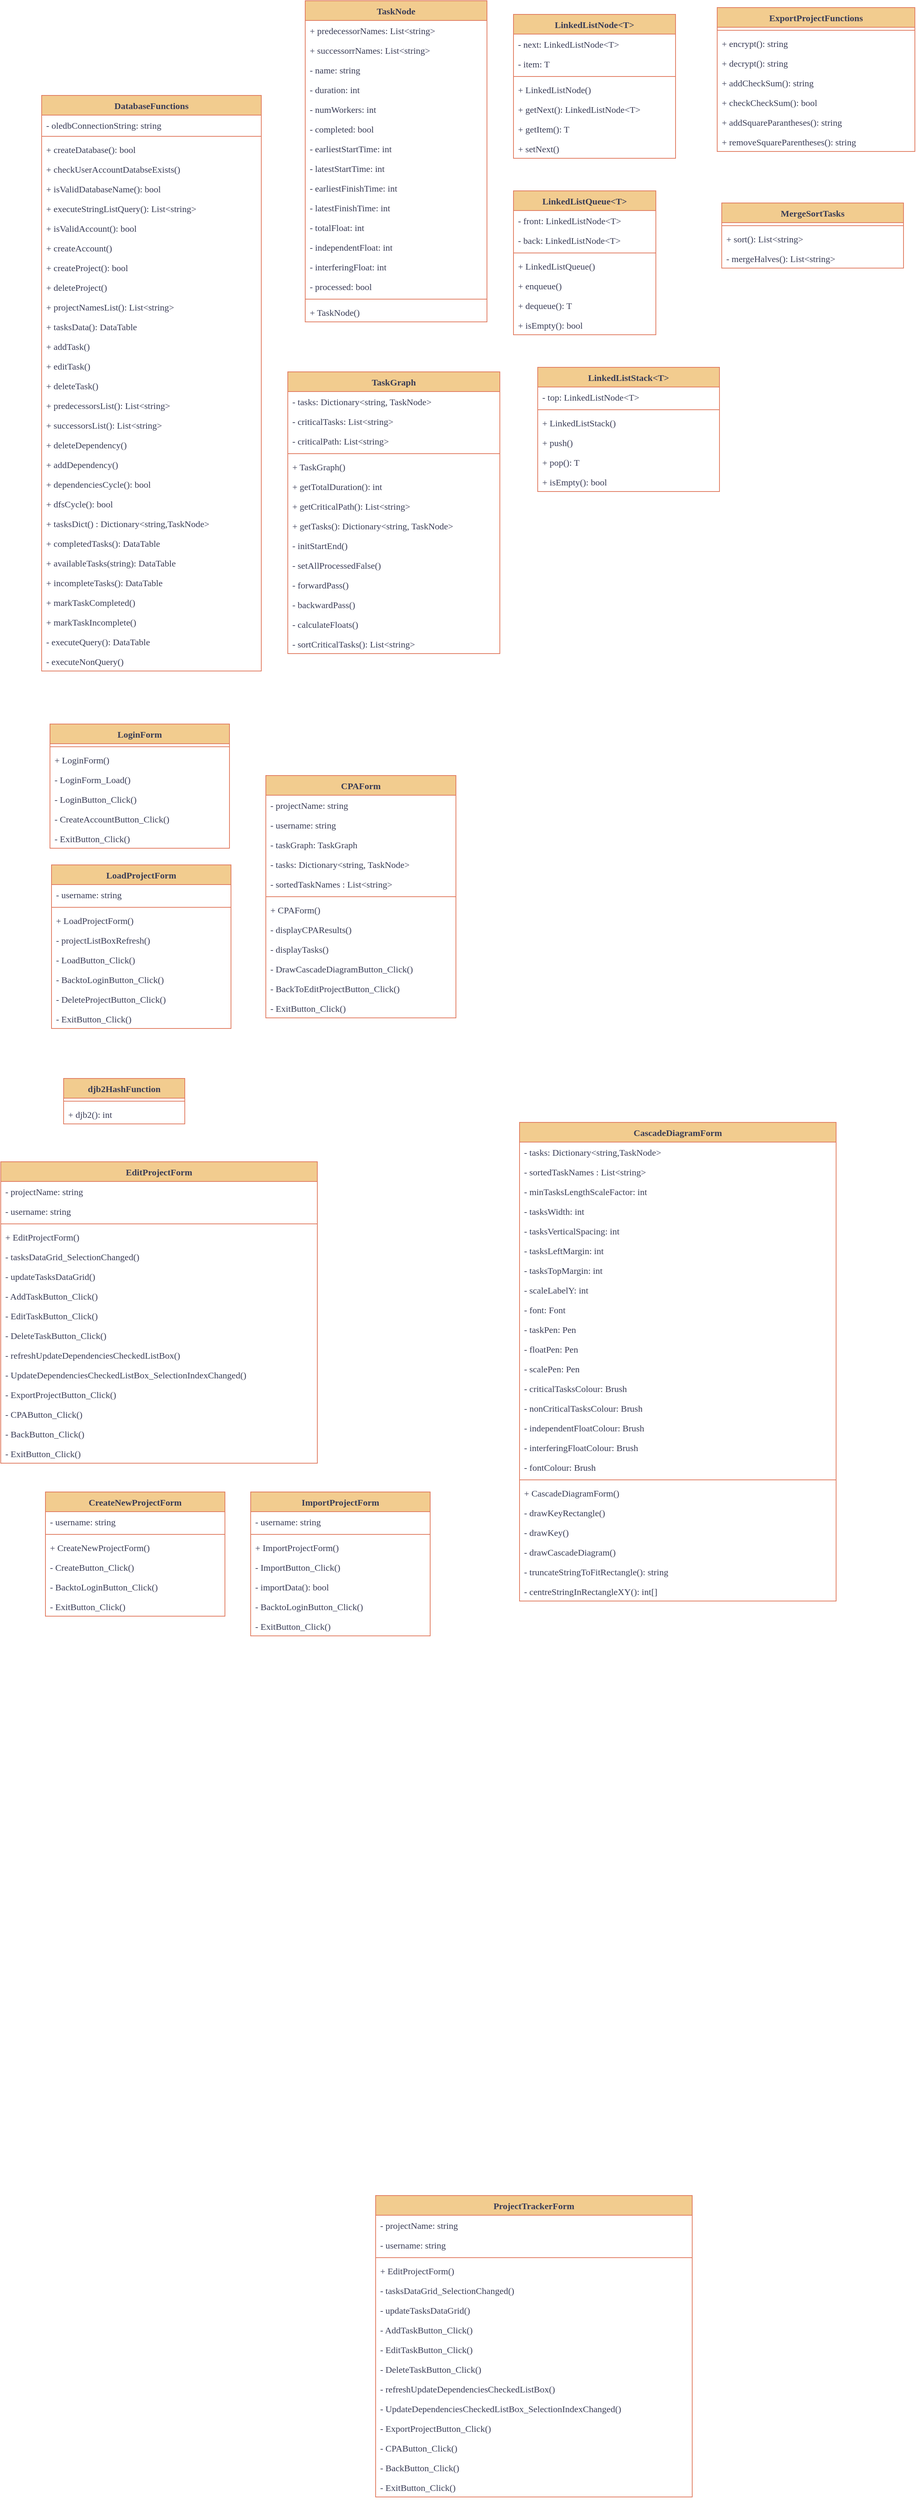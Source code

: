 <mxfile version="21.8.0" type="github" pages="4">
  <diagram id="C5RBs43oDa-KdzZeNtuy" name="UMLClassDiagram">
    <mxGraphModel dx="1449" dy="1132" grid="0" gridSize="10" guides="1" tooltips="1" connect="1" arrows="1" fold="1" page="1" pageScale="1" pageWidth="5000" pageHeight="5000" background="#ffffff" math="0" shadow="0">
      <root>
        <mxCell id="WIyWlLk6GJQsqaUBKTNV-0" />
        <mxCell id="WIyWlLk6GJQsqaUBKTNV-1" parent="WIyWlLk6GJQsqaUBKTNV-0" />
        <mxCell id="YSYK2PPCONX_veq47vCK-0" value="DatabaseFunctions" style="swimlane;fontStyle=1;align=center;verticalAlign=top;childLayout=stackLayout;horizontal=1;startSize=26;horizontalStack=0;resizeParent=1;resizeParentMax=0;resizeLast=0;collapsible=1;marginBottom=0;whiteSpace=wrap;html=1;fontFamily=Verdana;labelBackgroundColor=none;fillColor=#F2CC8F;strokeColor=#E07A5F;fontColor=#393C56;" parent="WIyWlLk6GJQsqaUBKTNV-1" vertex="1">
          <mxGeometry x="210" y="200" width="290" height="760" as="geometry" />
        </mxCell>
        <mxCell id="YSYK2PPCONX_veq47vCK-1" value="- oledbConnectionString: string" style="text;strokeColor=none;fillColor=none;align=left;verticalAlign=top;spacingLeft=4;spacingRight=4;overflow=hidden;rotatable=0;points=[[0,0.5],[1,0.5]];portConstraint=eastwest;whiteSpace=wrap;html=1;fontFamily=Verdana;labelBackgroundColor=none;fontColor=#393C56;" parent="YSYK2PPCONX_veq47vCK-0" vertex="1">
          <mxGeometry y="26" width="290" height="24" as="geometry" />
        </mxCell>
        <mxCell id="YSYK2PPCONX_veq47vCK-2" value="" style="line;strokeWidth=1;fillColor=none;align=left;verticalAlign=middle;spacingTop=-1;spacingLeft=3;spacingRight=3;rotatable=0;labelPosition=right;points=[];portConstraint=eastwest;strokeColor=#E07A5F;fontFamily=Verdana;labelBackgroundColor=none;fontColor=#393C56;" parent="YSYK2PPCONX_veq47vCK-0" vertex="1">
          <mxGeometry y="50" width="290" height="8" as="geometry" />
        </mxCell>
        <mxCell id="kOTYBEWQsQP9uNIm4N31-5" value="+ createDatabase(): bool" style="text;strokeColor=none;fillColor=none;align=left;verticalAlign=top;spacingLeft=4;spacingRight=4;overflow=hidden;rotatable=0;points=[[0,0.5],[1,0.5]];portConstraint=eastwest;whiteSpace=wrap;html=1;fontFamily=Verdana;labelBackgroundColor=none;fontColor=#393C56;" parent="YSYK2PPCONX_veq47vCK-0" vertex="1">
          <mxGeometry y="58" width="290" height="26" as="geometry" />
        </mxCell>
        <mxCell id="kOTYBEWQsQP9uNIm4N31-6" value="+ checkUserAccountDatabseExists()" style="text;strokeColor=none;fillColor=none;align=left;verticalAlign=top;spacingLeft=4;spacingRight=4;overflow=hidden;rotatable=0;points=[[0,0.5],[1,0.5]];portConstraint=eastwest;whiteSpace=wrap;html=1;fontFamily=Verdana;labelBackgroundColor=none;fontColor=#393C56;" parent="YSYK2PPCONX_veq47vCK-0" vertex="1">
          <mxGeometry y="84" width="290" height="26" as="geometry" />
        </mxCell>
        <mxCell id="kOTYBEWQsQP9uNIm4N31-7" value="+ isValidDatabaseName(): bool" style="text;strokeColor=none;fillColor=none;align=left;verticalAlign=top;spacingLeft=4;spacingRight=4;overflow=hidden;rotatable=0;points=[[0,0.5],[1,0.5]];portConstraint=eastwest;whiteSpace=wrap;html=1;fontFamily=Verdana;labelBackgroundColor=none;fontColor=#393C56;" parent="YSYK2PPCONX_veq47vCK-0" vertex="1">
          <mxGeometry y="110" width="290" height="26" as="geometry" />
        </mxCell>
        <mxCell id="kOTYBEWQsQP9uNIm4N31-10" value="+ executeStringListQuery(): List&amp;lt;string&amp;gt;" style="text;strokeColor=none;fillColor=none;align=left;verticalAlign=top;spacingLeft=4;spacingRight=4;overflow=hidden;rotatable=0;points=[[0,0.5],[1,0.5]];portConstraint=eastwest;whiteSpace=wrap;html=1;fontFamily=Verdana;labelBackgroundColor=none;fontColor=#393C56;" parent="YSYK2PPCONX_veq47vCK-0" vertex="1">
          <mxGeometry y="136" width="290" height="26" as="geometry" />
        </mxCell>
        <mxCell id="kOTYBEWQsQP9uNIm4N31-11" value="+ isValidAccount(): bool" style="text;strokeColor=none;fillColor=none;align=left;verticalAlign=top;spacingLeft=4;spacingRight=4;overflow=hidden;rotatable=0;points=[[0,0.5],[1,0.5]];portConstraint=eastwest;whiteSpace=wrap;html=1;fontFamily=Verdana;labelBackgroundColor=none;fontColor=#393C56;" parent="YSYK2PPCONX_veq47vCK-0" vertex="1">
          <mxGeometry y="162" width="290" height="26" as="geometry" />
        </mxCell>
        <mxCell id="kOTYBEWQsQP9uNIm4N31-12" value="+ createAccount()" style="text;strokeColor=none;fillColor=none;align=left;verticalAlign=top;spacingLeft=4;spacingRight=4;overflow=hidden;rotatable=0;points=[[0,0.5],[1,0.5]];portConstraint=eastwest;whiteSpace=wrap;html=1;fontFamily=Verdana;labelBackgroundColor=none;fontColor=#393C56;" parent="YSYK2PPCONX_veq47vCK-0" vertex="1">
          <mxGeometry y="188" width="290" height="26" as="geometry" />
        </mxCell>
        <mxCell id="kOTYBEWQsQP9uNIm4N31-13" value="+ createProject(): bool" style="text;strokeColor=none;fillColor=none;align=left;verticalAlign=top;spacingLeft=4;spacingRight=4;overflow=hidden;rotatable=0;points=[[0,0.5],[1,0.5]];portConstraint=eastwest;whiteSpace=wrap;html=1;fontFamily=Verdana;labelBackgroundColor=none;fontColor=#393C56;" parent="YSYK2PPCONX_veq47vCK-0" vertex="1">
          <mxGeometry y="214" width="290" height="26" as="geometry" />
        </mxCell>
        <mxCell id="kOTYBEWQsQP9uNIm4N31-14" value="+ deleteProject()" style="text;strokeColor=none;fillColor=none;align=left;verticalAlign=top;spacingLeft=4;spacingRight=4;overflow=hidden;rotatable=0;points=[[0,0.5],[1,0.5]];portConstraint=eastwest;whiteSpace=wrap;html=1;fontFamily=Verdana;labelBackgroundColor=none;fontColor=#393C56;" parent="YSYK2PPCONX_veq47vCK-0" vertex="1">
          <mxGeometry y="240" width="290" height="26" as="geometry" />
        </mxCell>
        <mxCell id="kOTYBEWQsQP9uNIm4N31-15" value="+ projectNamesList(): List&amp;lt;string&amp;gt;" style="text;strokeColor=none;fillColor=none;align=left;verticalAlign=top;spacingLeft=4;spacingRight=4;overflow=hidden;rotatable=0;points=[[0,0.5],[1,0.5]];portConstraint=eastwest;whiteSpace=wrap;html=1;fontFamily=Verdana;labelBackgroundColor=none;fontColor=#393C56;" parent="YSYK2PPCONX_veq47vCK-0" vertex="1">
          <mxGeometry y="266" width="290" height="26" as="geometry" />
        </mxCell>
        <mxCell id="kOTYBEWQsQP9uNIm4N31-16" value="+ tasksData(): DataTable" style="text;strokeColor=none;fillColor=none;align=left;verticalAlign=top;spacingLeft=4;spacingRight=4;overflow=hidden;rotatable=0;points=[[0,0.5],[1,0.5]];portConstraint=eastwest;whiteSpace=wrap;html=1;fontFamily=Verdana;labelBackgroundColor=none;fontColor=#393C56;" parent="YSYK2PPCONX_veq47vCK-0" vertex="1">
          <mxGeometry y="292" width="290" height="26" as="geometry" />
        </mxCell>
        <mxCell id="kOTYBEWQsQP9uNIm4N31-17" value="+ addTask()" style="text;strokeColor=none;fillColor=none;align=left;verticalAlign=top;spacingLeft=4;spacingRight=4;overflow=hidden;rotatable=0;points=[[0,0.5],[1,0.5]];portConstraint=eastwest;whiteSpace=wrap;html=1;fontFamily=Verdana;labelBackgroundColor=none;fontColor=#393C56;" parent="YSYK2PPCONX_veq47vCK-0" vertex="1">
          <mxGeometry y="318" width="290" height="26" as="geometry" />
        </mxCell>
        <mxCell id="kOTYBEWQsQP9uNIm4N31-18" value="+ editTask()" style="text;strokeColor=none;fillColor=none;align=left;verticalAlign=top;spacingLeft=4;spacingRight=4;overflow=hidden;rotatable=0;points=[[0,0.5],[1,0.5]];portConstraint=eastwest;whiteSpace=wrap;html=1;fontFamily=Verdana;labelBackgroundColor=none;fontColor=#393C56;" parent="YSYK2PPCONX_veq47vCK-0" vertex="1">
          <mxGeometry y="344" width="290" height="26" as="geometry" />
        </mxCell>
        <mxCell id="kOTYBEWQsQP9uNIm4N31-19" value="+ deleteTask()" style="text;strokeColor=none;fillColor=none;align=left;verticalAlign=top;spacingLeft=4;spacingRight=4;overflow=hidden;rotatable=0;points=[[0,0.5],[1,0.5]];portConstraint=eastwest;whiteSpace=wrap;html=1;fontFamily=Verdana;labelBackgroundColor=none;fontColor=#393C56;" parent="YSYK2PPCONX_veq47vCK-0" vertex="1">
          <mxGeometry y="370" width="290" height="26" as="geometry" />
        </mxCell>
        <mxCell id="kOTYBEWQsQP9uNIm4N31-20" value="+ predecessorsList(): List&amp;lt;string&amp;gt;" style="text;strokeColor=none;fillColor=none;align=left;verticalAlign=top;spacingLeft=4;spacingRight=4;overflow=hidden;rotatable=0;points=[[0,0.5],[1,0.5]];portConstraint=eastwest;whiteSpace=wrap;html=1;fontFamily=Verdana;labelBackgroundColor=none;fontColor=#393C56;" parent="YSYK2PPCONX_veq47vCK-0" vertex="1">
          <mxGeometry y="396" width="290" height="26" as="geometry" />
        </mxCell>
        <mxCell id="YVCR-VSQV84rtF3k8rli-15" value="+ successorsList(): List&amp;lt;string&amp;gt;" style="text;strokeColor=none;fillColor=none;align=left;verticalAlign=top;spacingLeft=4;spacingRight=4;overflow=hidden;rotatable=0;points=[[0,0.5],[1,0.5]];portConstraint=eastwest;whiteSpace=wrap;html=1;fontFamily=Verdana;labelBackgroundColor=none;fontColor=#393C56;" parent="YSYK2PPCONX_veq47vCK-0" vertex="1">
          <mxGeometry y="422" width="290" height="26" as="geometry" />
        </mxCell>
        <mxCell id="YVCR-VSQV84rtF3k8rli-0" value="+ deleteDependency()" style="text;strokeColor=none;fillColor=none;align=left;verticalAlign=top;spacingLeft=4;spacingRight=4;overflow=hidden;rotatable=0;points=[[0,0.5],[1,0.5]];portConstraint=eastwest;whiteSpace=wrap;html=1;fontFamily=Verdana;labelBackgroundColor=none;fontColor=#393C56;" parent="YSYK2PPCONX_veq47vCK-0" vertex="1">
          <mxGeometry y="448" width="290" height="26" as="geometry" />
        </mxCell>
        <mxCell id="YVCR-VSQV84rtF3k8rli-1" value="+ addDependency()" style="text;strokeColor=none;fillColor=none;align=left;verticalAlign=top;spacingLeft=4;spacingRight=4;overflow=hidden;rotatable=0;points=[[0,0.5],[1,0.5]];portConstraint=eastwest;whiteSpace=wrap;html=1;fontFamily=Verdana;labelBackgroundColor=none;fontColor=#393C56;" parent="YSYK2PPCONX_veq47vCK-0" vertex="1">
          <mxGeometry y="474" width="290" height="26" as="geometry" />
        </mxCell>
        <mxCell id="YVCR-VSQV84rtF3k8rli-2" value="+ dependenciesCycle(): bool" style="text;strokeColor=none;fillColor=none;align=left;verticalAlign=top;spacingLeft=4;spacingRight=4;overflow=hidden;rotatable=0;points=[[0,0.5],[1,0.5]];portConstraint=eastwest;whiteSpace=wrap;html=1;fontFamily=Verdana;labelBackgroundColor=none;fontColor=#393C56;" parent="YSYK2PPCONX_veq47vCK-0" vertex="1">
          <mxGeometry y="500" width="290" height="26" as="geometry" />
        </mxCell>
        <mxCell id="YVCR-VSQV84rtF3k8rli-3" value="+ dfsCycle(): bool" style="text;strokeColor=none;fillColor=none;align=left;verticalAlign=top;spacingLeft=4;spacingRight=4;overflow=hidden;rotatable=0;points=[[0,0.5],[1,0.5]];portConstraint=eastwest;whiteSpace=wrap;html=1;fontFamily=Verdana;labelBackgroundColor=none;fontColor=#393C56;" parent="YSYK2PPCONX_veq47vCK-0" vertex="1">
          <mxGeometry y="526" width="290" height="26" as="geometry" />
        </mxCell>
        <mxCell id="JfmV6r5BJFt1BFcukV40-2" value="+ tasksDict() : Dictionary&amp;lt;string,TaskNode&amp;gt;" style="text;strokeColor=none;fillColor=none;align=left;verticalAlign=top;spacingLeft=4;spacingRight=4;overflow=hidden;rotatable=0;points=[[0,0.5],[1,0.5]];portConstraint=eastwest;whiteSpace=wrap;html=1;fontFamily=Verdana;labelBackgroundColor=none;fontColor=#393C56;" vertex="1" parent="YSYK2PPCONX_veq47vCK-0">
          <mxGeometry y="552" width="290" height="26" as="geometry" />
        </mxCell>
        <mxCell id="JfmV6r5BJFt1BFcukV40-1" value="+ completedTasks(): DataTable" style="text;strokeColor=none;fillColor=none;align=left;verticalAlign=top;spacingLeft=4;spacingRight=4;overflow=hidden;rotatable=0;points=[[0,0.5],[1,0.5]];portConstraint=eastwest;whiteSpace=wrap;html=1;fontFamily=Verdana;labelBackgroundColor=none;fontColor=#393C56;" vertex="1" parent="YSYK2PPCONX_veq47vCK-0">
          <mxGeometry y="578" width="290" height="26" as="geometry" />
        </mxCell>
        <mxCell id="JfmV6r5BJFt1BFcukV40-0" value="+ availableTasks(string): DataTable" style="text;strokeColor=none;fillColor=none;align=left;verticalAlign=top;spacingLeft=4;spacingRight=4;overflow=hidden;rotatable=0;points=[[0,0.5],[1,0.5]];portConstraint=eastwest;whiteSpace=wrap;html=1;fontFamily=Verdana;labelBackgroundColor=none;fontColor=#393C56;" vertex="1" parent="YSYK2PPCONX_veq47vCK-0">
          <mxGeometry y="604" width="290" height="26" as="geometry" />
        </mxCell>
        <mxCell id="JfmV6r5BJFt1BFcukV40-3" value="+ incompleteTasks(): DataTable" style="text;strokeColor=none;fillColor=none;align=left;verticalAlign=top;spacingLeft=4;spacingRight=4;overflow=hidden;rotatable=0;points=[[0,0.5],[1,0.5]];portConstraint=eastwest;whiteSpace=wrap;html=1;fontFamily=Verdana;labelBackgroundColor=none;fontColor=#393C56;" vertex="1" parent="YSYK2PPCONX_veq47vCK-0">
          <mxGeometry y="630" width="290" height="26" as="geometry" />
        </mxCell>
        <mxCell id="JfmV6r5BJFt1BFcukV40-5" value="+ markTaskCompleted()" style="text;strokeColor=none;fillColor=none;align=left;verticalAlign=top;spacingLeft=4;spacingRight=4;overflow=hidden;rotatable=0;points=[[0,0.5],[1,0.5]];portConstraint=eastwest;whiteSpace=wrap;html=1;fontFamily=Verdana;labelBackgroundColor=none;fontColor=#393C56;" vertex="1" parent="YSYK2PPCONX_veq47vCK-0">
          <mxGeometry y="656" width="290" height="26" as="geometry" />
        </mxCell>
        <mxCell id="JfmV6r5BJFt1BFcukV40-4" value="+ markTaskIncomplete()" style="text;strokeColor=none;fillColor=none;align=left;verticalAlign=top;spacingLeft=4;spacingRight=4;overflow=hidden;rotatable=0;points=[[0,0.5],[1,0.5]];portConstraint=eastwest;whiteSpace=wrap;html=1;fontFamily=Verdana;labelBackgroundColor=none;fontColor=#393C56;" vertex="1" parent="YSYK2PPCONX_veq47vCK-0">
          <mxGeometry y="682" width="290" height="26" as="geometry" />
        </mxCell>
        <mxCell id="kOTYBEWQsQP9uNIm4N31-9" value="- executeQuery(): DataTable" style="text;strokeColor=none;fillColor=none;align=left;verticalAlign=top;spacingLeft=4;spacingRight=4;overflow=hidden;rotatable=0;points=[[0,0.5],[1,0.5]];portConstraint=eastwest;whiteSpace=wrap;html=1;fontFamily=Verdana;labelBackgroundColor=none;fontColor=#393C56;" parent="YSYK2PPCONX_veq47vCK-0" vertex="1">
          <mxGeometry y="708" width="290" height="26" as="geometry" />
        </mxCell>
        <mxCell id="kOTYBEWQsQP9uNIm4N31-8" value="- executeNonQuery()" style="text;strokeColor=none;fillColor=none;align=left;verticalAlign=top;spacingLeft=4;spacingRight=4;overflow=hidden;rotatable=0;points=[[0,0.5],[1,0.5]];portConstraint=eastwest;whiteSpace=wrap;html=1;fontFamily=Verdana;labelBackgroundColor=none;fontColor=#393C56;" parent="YSYK2PPCONX_veq47vCK-0" vertex="1">
          <mxGeometry y="734" width="290" height="26" as="geometry" />
        </mxCell>
        <mxCell id="YVCR-VSQV84rtF3k8rli-17" value="djb2HashFunction" style="swimlane;fontStyle=1;align=center;verticalAlign=top;childLayout=stackLayout;horizontal=1;startSize=26;horizontalStack=0;resizeParent=1;resizeParentMax=0;resizeLast=0;collapsible=1;marginBottom=0;whiteSpace=wrap;html=1;fontFamily=Verdana;labelBackgroundColor=none;fillColor=#F2CC8F;strokeColor=#E07A5F;fontColor=#393C56;" parent="WIyWlLk6GJQsqaUBKTNV-1" vertex="1">
          <mxGeometry x="239" y="1498" width="160" height="60" as="geometry" />
        </mxCell>
        <mxCell id="YVCR-VSQV84rtF3k8rli-19" value="" style="line;strokeWidth=1;fillColor=none;align=left;verticalAlign=middle;spacingTop=-1;spacingLeft=3;spacingRight=3;rotatable=0;labelPosition=right;points=[];portConstraint=eastwest;strokeColor=#E07A5F;fontFamily=Verdana;labelBackgroundColor=none;fontColor=#393C56;" parent="YVCR-VSQV84rtF3k8rli-17" vertex="1">
          <mxGeometry y="26" width="160" height="8" as="geometry" />
        </mxCell>
        <mxCell id="YVCR-VSQV84rtF3k8rli-20" value="+ djb2(): int" style="text;strokeColor=none;fillColor=none;align=left;verticalAlign=top;spacingLeft=4;spacingRight=4;overflow=hidden;rotatable=0;points=[[0,0.5],[1,0.5]];portConstraint=eastwest;whiteSpace=wrap;html=1;fontFamily=Verdana;labelBackgroundColor=none;fontColor=#393C56;" parent="YVCR-VSQV84rtF3k8rli-17" vertex="1">
          <mxGeometry y="34" width="160" height="26" as="geometry" />
        </mxCell>
        <mxCell id="YVCR-VSQV84rtF3k8rli-21" value="TaskGraph" style="swimlane;fontStyle=1;align=center;verticalAlign=top;childLayout=stackLayout;horizontal=1;startSize=26;horizontalStack=0;resizeParent=1;resizeParentMax=0;resizeLast=0;collapsible=1;marginBottom=0;whiteSpace=wrap;html=1;strokeColor=#E07A5F;fontColor=#393C56;fillColor=#F2CC8F;fontFamily=Verdana;labelBackgroundColor=none;" parent="WIyWlLk6GJQsqaUBKTNV-1" vertex="1">
          <mxGeometry x="535" y="565" width="280" height="372" as="geometry" />
        </mxCell>
        <mxCell id="YVCR-VSQV84rtF3k8rli-22" value="- tasks: Dictionary&amp;lt;string, TaskNode&amp;gt;&amp;nbsp;" style="text;strokeColor=none;fillColor=none;align=left;verticalAlign=top;spacingLeft=4;spacingRight=4;overflow=hidden;rotatable=0;points=[[0,0.5],[1,0.5]];portConstraint=eastwest;whiteSpace=wrap;html=1;fontColor=#393C56;fontFamily=Verdana;labelBackgroundColor=none;" parent="YVCR-VSQV84rtF3k8rli-21" vertex="1">
          <mxGeometry y="26" width="280" height="26" as="geometry" />
        </mxCell>
        <mxCell id="YVCR-VSQV84rtF3k8rli-26" value="- criticalTasks: List&amp;lt;string&amp;gt;" style="text;strokeColor=none;fillColor=none;align=left;verticalAlign=top;spacingLeft=4;spacingRight=4;overflow=hidden;rotatable=0;points=[[0,0.5],[1,0.5]];portConstraint=eastwest;whiteSpace=wrap;html=1;fontColor=#393C56;fontFamily=Verdana;labelBackgroundColor=none;" parent="YVCR-VSQV84rtF3k8rli-21" vertex="1">
          <mxGeometry y="52" width="280" height="26" as="geometry" />
        </mxCell>
        <mxCell id="YVCR-VSQV84rtF3k8rli-25" value="- criticalPath: List&amp;lt;string&amp;gt;" style="text;strokeColor=none;fillColor=none;align=left;verticalAlign=top;spacingLeft=4;spacingRight=4;overflow=hidden;rotatable=0;points=[[0,0.5],[1,0.5]];portConstraint=eastwest;whiteSpace=wrap;html=1;fontColor=#393C56;fontFamily=Verdana;labelBackgroundColor=none;" parent="YVCR-VSQV84rtF3k8rli-21" vertex="1">
          <mxGeometry y="78" width="280" height="26" as="geometry" />
        </mxCell>
        <mxCell id="YVCR-VSQV84rtF3k8rli-23" value="" style="line;strokeWidth=1;fillColor=none;align=left;verticalAlign=middle;spacingTop=-1;spacingLeft=3;spacingRight=3;rotatable=0;labelPosition=right;points=[];portConstraint=eastwest;strokeColor=#E07A5F;fontColor=#393C56;fontFamily=Verdana;labelBackgroundColor=none;" parent="YVCR-VSQV84rtF3k8rli-21" vertex="1">
          <mxGeometry y="104" width="280" height="8" as="geometry" />
        </mxCell>
        <mxCell id="YVCR-VSQV84rtF3k8rli-24" value="+ TaskGraph()" style="text;strokeColor=none;fillColor=none;align=left;verticalAlign=top;spacingLeft=4;spacingRight=4;overflow=hidden;rotatable=0;points=[[0,0.5],[1,0.5]];portConstraint=eastwest;whiteSpace=wrap;html=1;fontColor=#393C56;fontFamily=Verdana;labelBackgroundColor=none;" parent="YVCR-VSQV84rtF3k8rli-21" vertex="1">
          <mxGeometry y="112" width="280" height="26" as="geometry" />
        </mxCell>
        <mxCell id="YVCR-VSQV84rtF3k8rli-32" value="+ getTotalDuration(): int" style="text;strokeColor=none;fillColor=none;align=left;verticalAlign=top;spacingLeft=4;spacingRight=4;overflow=hidden;rotatable=0;points=[[0,0.5],[1,0.5]];portConstraint=eastwest;whiteSpace=wrap;html=1;fontColor=#393C56;fontFamily=Verdana;labelBackgroundColor=none;" parent="YVCR-VSQV84rtF3k8rli-21" vertex="1">
          <mxGeometry y="138" width="280" height="26" as="geometry" />
        </mxCell>
        <mxCell id="YVCR-VSQV84rtF3k8rli-33" value="+ getCriticalPath(): List&amp;lt;string&amp;gt;" style="text;strokeColor=none;fillColor=none;align=left;verticalAlign=top;spacingLeft=4;spacingRight=4;overflow=hidden;rotatable=0;points=[[0,0.5],[1,0.5]];portConstraint=eastwest;whiteSpace=wrap;html=1;fontColor=#393C56;fontFamily=Verdana;labelBackgroundColor=none;" parent="YVCR-VSQV84rtF3k8rli-21" vertex="1">
          <mxGeometry y="164" width="280" height="26" as="geometry" />
        </mxCell>
        <mxCell id="YVCR-VSQV84rtF3k8rli-34" value="+ getTasks(): Dictionary&amp;lt;string, TaskNode&amp;gt;" style="text;strokeColor=none;fillColor=none;align=left;verticalAlign=top;spacingLeft=4;spacingRight=4;overflow=hidden;rotatable=0;points=[[0,0.5],[1,0.5]];portConstraint=eastwest;whiteSpace=wrap;html=1;fontColor=#393C56;fontFamily=Verdana;labelBackgroundColor=none;" parent="YVCR-VSQV84rtF3k8rli-21" vertex="1">
          <mxGeometry y="190" width="280" height="26" as="geometry" />
        </mxCell>
        <mxCell id="YVCR-VSQV84rtF3k8rli-27" value="- initStartEnd()" style="text;strokeColor=none;fillColor=none;align=left;verticalAlign=top;spacingLeft=4;spacingRight=4;overflow=hidden;rotatable=0;points=[[0,0.5],[1,0.5]];portConstraint=eastwest;whiteSpace=wrap;html=1;fontColor=#393C56;fontFamily=Verdana;labelBackgroundColor=none;" parent="YVCR-VSQV84rtF3k8rli-21" vertex="1">
          <mxGeometry y="216" width="280" height="26" as="geometry" />
        </mxCell>
        <mxCell id="YVCR-VSQV84rtF3k8rli-28" value="- setAllProcessedFalse()" style="text;strokeColor=none;fillColor=none;align=left;verticalAlign=top;spacingLeft=4;spacingRight=4;overflow=hidden;rotatable=0;points=[[0,0.5],[1,0.5]];portConstraint=eastwest;whiteSpace=wrap;html=1;fontColor=#393C56;fontFamily=Verdana;labelBackgroundColor=none;" parent="YVCR-VSQV84rtF3k8rli-21" vertex="1">
          <mxGeometry y="242" width="280" height="26" as="geometry" />
        </mxCell>
        <mxCell id="YVCR-VSQV84rtF3k8rli-29" value="- forwardPass()" style="text;strokeColor=none;fillColor=none;align=left;verticalAlign=top;spacingLeft=4;spacingRight=4;overflow=hidden;rotatable=0;points=[[0,0.5],[1,0.5]];portConstraint=eastwest;whiteSpace=wrap;html=1;fontColor=#393C56;fontFamily=Verdana;labelBackgroundColor=none;" parent="YVCR-VSQV84rtF3k8rli-21" vertex="1">
          <mxGeometry y="268" width="280" height="26" as="geometry" />
        </mxCell>
        <mxCell id="YVCR-VSQV84rtF3k8rli-30" value="- backwardPass()" style="text;strokeColor=none;fillColor=none;align=left;verticalAlign=top;spacingLeft=4;spacingRight=4;overflow=hidden;rotatable=0;points=[[0,0.5],[1,0.5]];portConstraint=eastwest;whiteSpace=wrap;html=1;fontColor=#393C56;fontFamily=Verdana;labelBackgroundColor=none;" parent="YVCR-VSQV84rtF3k8rli-21" vertex="1">
          <mxGeometry y="294" width="280" height="26" as="geometry" />
        </mxCell>
        <mxCell id="YVCR-VSQV84rtF3k8rli-31" value="- calculateFloats()" style="text;strokeColor=none;fillColor=none;align=left;verticalAlign=top;spacingLeft=4;spacingRight=4;overflow=hidden;rotatable=0;points=[[0,0.5],[1,0.5]];portConstraint=eastwest;whiteSpace=wrap;html=1;fontColor=#393C56;fontFamily=Verdana;labelBackgroundColor=none;" parent="YVCR-VSQV84rtF3k8rli-21" vertex="1">
          <mxGeometry y="320" width="280" height="26" as="geometry" />
        </mxCell>
        <mxCell id="JfmV6r5BJFt1BFcukV40-17" value="- sortCriticalTasks(): List&amp;lt;string&amp;gt;" style="text;strokeColor=none;fillColor=none;align=left;verticalAlign=top;spacingLeft=4;spacingRight=4;overflow=hidden;rotatable=0;points=[[0,0.5],[1,0.5]];portConstraint=eastwest;whiteSpace=wrap;html=1;fontColor=#393C56;fontFamily=Verdana;labelBackgroundColor=none;" vertex="1" parent="YVCR-VSQV84rtF3k8rli-21">
          <mxGeometry y="346" width="280" height="26" as="geometry" />
        </mxCell>
        <mxCell id="YVCR-VSQV84rtF3k8rli-36" value="TaskNode" style="swimlane;fontStyle=1;align=center;verticalAlign=top;childLayout=stackLayout;horizontal=1;startSize=26;horizontalStack=0;resizeParent=1;resizeParentMax=0;resizeLast=0;collapsible=1;marginBottom=0;whiteSpace=wrap;html=1;strokeColor=#E07A5F;fontColor=#393C56;fillColor=#F2CC8F;fontFamily=Verdana;labelBackgroundColor=none;" parent="WIyWlLk6GJQsqaUBKTNV-1" vertex="1">
          <mxGeometry x="558" y="75" width="240" height="424" as="geometry" />
        </mxCell>
        <mxCell id="YVCR-VSQV84rtF3k8rli-50" value="+ predecessorNames: List&amp;lt;string&amp;gt;" style="text;strokeColor=none;fillColor=none;align=left;verticalAlign=top;spacingLeft=4;spacingRight=4;overflow=hidden;rotatable=0;points=[[0,0.5],[1,0.5]];portConstraint=eastwest;whiteSpace=wrap;html=1;fontColor=#393C56;fontFamily=Verdana;labelBackgroundColor=none;" parent="YVCR-VSQV84rtF3k8rli-36" vertex="1">
          <mxGeometry y="26" width="240" height="26" as="geometry" />
        </mxCell>
        <mxCell id="YVCR-VSQV84rtF3k8rli-49" value="+ successorrNames: List&amp;lt;string&amp;gt;" style="text;strokeColor=none;fillColor=none;align=left;verticalAlign=top;spacingLeft=4;spacingRight=4;overflow=hidden;rotatable=0;points=[[0,0.5],[1,0.5]];portConstraint=eastwest;whiteSpace=wrap;html=1;fontColor=#393C56;fontFamily=Verdana;labelBackgroundColor=none;" parent="YVCR-VSQV84rtF3k8rli-36" vertex="1">
          <mxGeometry y="52" width="240" height="26" as="geometry" />
        </mxCell>
        <mxCell id="YVCR-VSQV84rtF3k8rli-37" value="- name: string" style="text;strokeColor=none;fillColor=none;align=left;verticalAlign=top;spacingLeft=4;spacingRight=4;overflow=hidden;rotatable=0;points=[[0,0.5],[1,0.5]];portConstraint=eastwest;whiteSpace=wrap;html=1;fontColor=#393C56;fontFamily=Verdana;labelBackgroundColor=none;" parent="YVCR-VSQV84rtF3k8rli-36" vertex="1">
          <mxGeometry y="78" width="240" height="26" as="geometry" />
        </mxCell>
        <mxCell id="YVCR-VSQV84rtF3k8rli-52" value="- duration: int" style="text;strokeColor=none;fillColor=none;align=left;verticalAlign=top;spacingLeft=4;spacingRight=4;overflow=hidden;rotatable=0;points=[[0,0.5],[1,0.5]];portConstraint=eastwest;whiteSpace=wrap;html=1;fontColor=#393C56;fontFamily=Verdana;labelBackgroundColor=none;" parent="YVCR-VSQV84rtF3k8rli-36" vertex="1">
          <mxGeometry y="104" width="240" height="26" as="geometry" />
        </mxCell>
        <mxCell id="YVCR-VSQV84rtF3k8rli-51" value="- numWorkers: int" style="text;strokeColor=none;fillColor=none;align=left;verticalAlign=top;spacingLeft=4;spacingRight=4;overflow=hidden;rotatable=0;points=[[0,0.5],[1,0.5]];portConstraint=eastwest;whiteSpace=wrap;html=1;fontColor=#393C56;fontFamily=Verdana;labelBackgroundColor=none;" parent="YVCR-VSQV84rtF3k8rli-36" vertex="1">
          <mxGeometry y="130" width="240" height="26" as="geometry" />
        </mxCell>
        <mxCell id="JfmV6r5BJFt1BFcukV40-18" value="- completed: bool" style="text;strokeColor=none;fillColor=none;align=left;verticalAlign=top;spacingLeft=4;spacingRight=4;overflow=hidden;rotatable=0;points=[[0,0.5],[1,0.5]];portConstraint=eastwest;whiteSpace=wrap;html=1;fontColor=#393C56;fontFamily=Verdana;labelBackgroundColor=none;" vertex="1" parent="YVCR-VSQV84rtF3k8rli-36">
          <mxGeometry y="156" width="240" height="26" as="geometry" />
        </mxCell>
        <mxCell id="YVCR-VSQV84rtF3k8rli-48" value="- earliestStartTime: int" style="text;strokeColor=none;fillColor=none;align=left;verticalAlign=top;spacingLeft=4;spacingRight=4;overflow=hidden;rotatable=0;points=[[0,0.5],[1,0.5]];portConstraint=eastwest;whiteSpace=wrap;html=1;fontColor=#393C56;fontFamily=Verdana;labelBackgroundColor=none;" parent="YVCR-VSQV84rtF3k8rli-36" vertex="1">
          <mxGeometry y="182" width="240" height="26" as="geometry" />
        </mxCell>
        <mxCell id="YVCR-VSQV84rtF3k8rli-47" value="- latestStartTime: int" style="text;strokeColor=none;fillColor=none;align=left;verticalAlign=top;spacingLeft=4;spacingRight=4;overflow=hidden;rotatable=0;points=[[0,0.5],[1,0.5]];portConstraint=eastwest;whiteSpace=wrap;html=1;fontColor=#393C56;fontFamily=Verdana;labelBackgroundColor=none;" parent="YVCR-VSQV84rtF3k8rli-36" vertex="1">
          <mxGeometry y="208" width="240" height="26" as="geometry" />
        </mxCell>
        <mxCell id="YVCR-VSQV84rtF3k8rli-46" value="- earliestFinishTime: int" style="text;strokeColor=none;fillColor=none;align=left;verticalAlign=top;spacingLeft=4;spacingRight=4;overflow=hidden;rotatable=0;points=[[0,0.5],[1,0.5]];portConstraint=eastwest;whiteSpace=wrap;html=1;fontColor=#393C56;fontFamily=Verdana;labelBackgroundColor=none;" parent="YVCR-VSQV84rtF3k8rli-36" vertex="1">
          <mxGeometry y="234" width="240" height="26" as="geometry" />
        </mxCell>
        <mxCell id="YVCR-VSQV84rtF3k8rli-45" value="- latestFinishTime: int" style="text;strokeColor=none;fillColor=none;align=left;verticalAlign=top;spacingLeft=4;spacingRight=4;overflow=hidden;rotatable=0;points=[[0,0.5],[1,0.5]];portConstraint=eastwest;whiteSpace=wrap;html=1;fontColor=#393C56;fontFamily=Verdana;labelBackgroundColor=none;" parent="YVCR-VSQV84rtF3k8rli-36" vertex="1">
          <mxGeometry y="260" width="240" height="26" as="geometry" />
        </mxCell>
        <mxCell id="YVCR-VSQV84rtF3k8rli-44" value="- totalFloat: int" style="text;strokeColor=none;fillColor=none;align=left;verticalAlign=top;spacingLeft=4;spacingRight=4;overflow=hidden;rotatable=0;points=[[0,0.5],[1,0.5]];portConstraint=eastwest;whiteSpace=wrap;html=1;fontColor=#393C56;fontFamily=Verdana;labelBackgroundColor=none;" parent="YVCR-VSQV84rtF3k8rli-36" vertex="1">
          <mxGeometry y="286" width="240" height="26" as="geometry" />
        </mxCell>
        <mxCell id="YVCR-VSQV84rtF3k8rli-43" value="- independentFloat: int" style="text;strokeColor=none;fillColor=none;align=left;verticalAlign=top;spacingLeft=4;spacingRight=4;overflow=hidden;rotatable=0;points=[[0,0.5],[1,0.5]];portConstraint=eastwest;whiteSpace=wrap;html=1;fontColor=#393C56;fontFamily=Verdana;labelBackgroundColor=none;" parent="YVCR-VSQV84rtF3k8rli-36" vertex="1">
          <mxGeometry y="312" width="240" height="26" as="geometry" />
        </mxCell>
        <mxCell id="YVCR-VSQV84rtF3k8rli-42" value="- interferingFloat: int" style="text;strokeColor=none;fillColor=none;align=left;verticalAlign=top;spacingLeft=4;spacingRight=4;overflow=hidden;rotatable=0;points=[[0,0.5],[1,0.5]];portConstraint=eastwest;whiteSpace=wrap;html=1;fontColor=#393C56;fontFamily=Verdana;labelBackgroundColor=none;" parent="YVCR-VSQV84rtF3k8rli-36" vertex="1">
          <mxGeometry y="338" width="240" height="26" as="geometry" />
        </mxCell>
        <mxCell id="YVCR-VSQV84rtF3k8rli-53" value="- processed: bool" style="text;strokeColor=none;fillColor=none;align=left;verticalAlign=top;spacingLeft=4;spacingRight=4;overflow=hidden;rotatable=0;points=[[0,0.5],[1,0.5]];portConstraint=eastwest;whiteSpace=wrap;html=1;fontColor=#393C56;fontFamily=Verdana;labelBackgroundColor=none;" parent="YVCR-VSQV84rtF3k8rli-36" vertex="1">
          <mxGeometry y="364" width="240" height="26" as="geometry" />
        </mxCell>
        <mxCell id="YVCR-VSQV84rtF3k8rli-38" value="" style="line;strokeWidth=1;fillColor=none;align=left;verticalAlign=middle;spacingTop=-1;spacingLeft=3;spacingRight=3;rotatable=0;labelPosition=right;points=[];portConstraint=eastwest;strokeColor=#E07A5F;fontColor=#393C56;fontFamily=Verdana;labelBackgroundColor=none;" parent="YVCR-VSQV84rtF3k8rli-36" vertex="1">
          <mxGeometry y="390" width="240" height="8" as="geometry" />
        </mxCell>
        <mxCell id="YVCR-VSQV84rtF3k8rli-39" value="+ TaskNode()" style="text;strokeColor=none;fillColor=none;align=left;verticalAlign=top;spacingLeft=4;spacingRight=4;overflow=hidden;rotatable=0;points=[[0,0.5],[1,0.5]];portConstraint=eastwest;whiteSpace=wrap;html=1;fontColor=#393C56;fontFamily=Verdana;labelBackgroundColor=none;" parent="YVCR-VSQV84rtF3k8rli-36" vertex="1">
          <mxGeometry y="398" width="240" height="26" as="geometry" />
        </mxCell>
        <mxCell id="YVCR-VSQV84rtF3k8rli-57" value="LoginForm" style="swimlane;fontStyle=1;align=center;verticalAlign=top;childLayout=stackLayout;horizontal=1;startSize=26;horizontalStack=0;resizeParent=1;resizeParentMax=0;resizeLast=0;collapsible=1;marginBottom=0;whiteSpace=wrap;html=1;labelBackgroundColor=none;fillColor=#F2CC8F;strokeColor=#E07A5F;fontColor=#393C56;fontFamily=Verdana;" parent="WIyWlLk6GJQsqaUBKTNV-1" vertex="1">
          <mxGeometry x="221" y="1030" width="237" height="164" as="geometry" />
        </mxCell>
        <mxCell id="YVCR-VSQV84rtF3k8rli-59" value="" style="line;strokeWidth=1;fillColor=none;align=left;verticalAlign=middle;spacingTop=-1;spacingLeft=3;spacingRight=3;rotatable=0;labelPosition=right;points=[];portConstraint=eastwest;strokeColor=#E07A5F;labelBackgroundColor=none;fontColor=#393C56;fontFamily=Verdana;" parent="YVCR-VSQV84rtF3k8rli-57" vertex="1">
          <mxGeometry y="26" width="237" height="8" as="geometry" />
        </mxCell>
        <mxCell id="YVCR-VSQV84rtF3k8rli-60" value="+ LoginForm()" style="text;strokeColor=none;fillColor=none;align=left;verticalAlign=top;spacingLeft=4;spacingRight=4;overflow=hidden;rotatable=0;points=[[0,0.5],[1,0.5]];portConstraint=eastwest;whiteSpace=wrap;html=1;labelBackgroundColor=none;fontColor=#393C56;fontFamily=Verdana;" parent="YVCR-VSQV84rtF3k8rli-57" vertex="1">
          <mxGeometry y="34" width="237" height="26" as="geometry" />
        </mxCell>
        <mxCell id="YVCR-VSQV84rtF3k8rli-61" value="- LoginForm_Load()" style="text;strokeColor=none;fillColor=none;align=left;verticalAlign=top;spacingLeft=4;spacingRight=4;overflow=hidden;rotatable=0;points=[[0,0.5],[1,0.5]];portConstraint=eastwest;whiteSpace=wrap;html=1;labelBackgroundColor=none;fontColor=#393C56;fontFamily=Verdana;" parent="YVCR-VSQV84rtF3k8rli-57" vertex="1">
          <mxGeometry y="60" width="237" height="26" as="geometry" />
        </mxCell>
        <mxCell id="YVCR-VSQV84rtF3k8rli-62" value="- LoginButton_Click()" style="text;strokeColor=none;fillColor=none;align=left;verticalAlign=top;spacingLeft=4;spacingRight=4;overflow=hidden;rotatable=0;points=[[0,0.5],[1,0.5]];portConstraint=eastwest;whiteSpace=wrap;html=1;labelBackgroundColor=none;fontColor=#393C56;fontFamily=Verdana;" parent="YVCR-VSQV84rtF3k8rli-57" vertex="1">
          <mxGeometry y="86" width="237" height="26" as="geometry" />
        </mxCell>
        <mxCell id="YVCR-VSQV84rtF3k8rli-63" value="- CreateAccountButton_Click()" style="text;strokeColor=none;fillColor=none;align=left;verticalAlign=top;spacingLeft=4;spacingRight=4;overflow=hidden;rotatable=0;points=[[0,0.5],[1,0.5]];portConstraint=eastwest;whiteSpace=wrap;html=1;labelBackgroundColor=none;fontColor=#393C56;fontFamily=Verdana;" parent="YVCR-VSQV84rtF3k8rli-57" vertex="1">
          <mxGeometry y="112" width="237" height="26" as="geometry" />
        </mxCell>
        <mxCell id="YVCR-VSQV84rtF3k8rli-64" value="- ExitButton_Click()" style="text;strokeColor=none;fillColor=none;align=left;verticalAlign=top;spacingLeft=4;spacingRight=4;overflow=hidden;rotatable=0;points=[[0,0.5],[1,0.5]];portConstraint=eastwest;whiteSpace=wrap;html=1;labelBackgroundColor=none;fontColor=#393C56;fontFamily=Verdana;" parent="YVCR-VSQV84rtF3k8rli-57" vertex="1">
          <mxGeometry y="138" width="237" height="26" as="geometry" />
        </mxCell>
        <mxCell id="YVCR-VSQV84rtF3k8rli-65" value="LoadProjectForm" style="swimlane;fontStyle=1;align=center;verticalAlign=top;childLayout=stackLayout;horizontal=1;startSize=26;horizontalStack=0;resizeParent=1;resizeParentMax=0;resizeLast=0;collapsible=1;marginBottom=0;whiteSpace=wrap;html=1;labelBackgroundColor=none;fillColor=#F2CC8F;strokeColor=#E07A5F;fontColor=#393C56;fontFamily=Verdana;" parent="WIyWlLk6GJQsqaUBKTNV-1" vertex="1">
          <mxGeometry x="223" y="1216" width="237" height="216" as="geometry" />
        </mxCell>
        <mxCell id="YVCR-VSQV84rtF3k8rli-75" value="- username: string" style="text;strokeColor=none;fillColor=none;align=left;verticalAlign=top;spacingLeft=4;spacingRight=4;overflow=hidden;rotatable=0;points=[[0,0.5],[1,0.5]];portConstraint=eastwest;whiteSpace=wrap;html=1;fontColor=#393C56;fontFamily=Verdana;" parent="YVCR-VSQV84rtF3k8rli-65" vertex="1">
          <mxGeometry y="26" width="237" height="26" as="geometry" />
        </mxCell>
        <mxCell id="YVCR-VSQV84rtF3k8rli-66" value="" style="line;strokeWidth=1;fillColor=none;align=left;verticalAlign=middle;spacingTop=-1;spacingLeft=3;spacingRight=3;rotatable=0;labelPosition=right;points=[];portConstraint=eastwest;strokeColor=#E07A5F;labelBackgroundColor=none;fontColor=#393C56;fontFamily=Verdana;" parent="YVCR-VSQV84rtF3k8rli-65" vertex="1">
          <mxGeometry y="52" width="237" height="8" as="geometry" />
        </mxCell>
        <mxCell id="YVCR-VSQV84rtF3k8rli-67" value="+ LoadProjectForm()" style="text;strokeColor=none;fillColor=none;align=left;verticalAlign=top;spacingLeft=4;spacingRight=4;overflow=hidden;rotatable=0;points=[[0,0.5],[1,0.5]];portConstraint=eastwest;whiteSpace=wrap;html=1;labelBackgroundColor=none;fontColor=#393C56;fontFamily=Verdana;" parent="YVCR-VSQV84rtF3k8rli-65" vertex="1">
          <mxGeometry y="60" width="237" height="26" as="geometry" />
        </mxCell>
        <mxCell id="YVCR-VSQV84rtF3k8rli-68" value="- projectListBoxRefresh()" style="text;strokeColor=none;fillColor=none;align=left;verticalAlign=top;spacingLeft=4;spacingRight=4;overflow=hidden;rotatable=0;points=[[0,0.5],[1,0.5]];portConstraint=eastwest;whiteSpace=wrap;html=1;labelBackgroundColor=none;fontColor=#393C56;fontFamily=Verdana;" parent="YVCR-VSQV84rtF3k8rli-65" vertex="1">
          <mxGeometry y="86" width="237" height="26" as="geometry" />
        </mxCell>
        <mxCell id="YVCR-VSQV84rtF3k8rli-69" value="- LoadButton_Click()" style="text;strokeColor=none;fillColor=none;align=left;verticalAlign=top;spacingLeft=4;spacingRight=4;overflow=hidden;rotatable=0;points=[[0,0.5],[1,0.5]];portConstraint=eastwest;whiteSpace=wrap;html=1;labelBackgroundColor=none;fontColor=#393C56;fontFamily=Verdana;" parent="YVCR-VSQV84rtF3k8rli-65" vertex="1">
          <mxGeometry y="112" width="237" height="26" as="geometry" />
        </mxCell>
        <mxCell id="YVCR-VSQV84rtF3k8rli-73" value="- BacktoLoginButton_Click()" style="text;strokeColor=none;fillColor=none;align=left;verticalAlign=top;spacingLeft=4;spacingRight=4;overflow=hidden;rotatable=0;points=[[0,0.5],[1,0.5]];portConstraint=eastwest;whiteSpace=wrap;html=1;labelBackgroundColor=none;fontColor=#393C56;fontFamily=Verdana;" parent="YVCR-VSQV84rtF3k8rli-65" vertex="1">
          <mxGeometry y="138" width="237" height="26" as="geometry" />
        </mxCell>
        <mxCell id="YVCR-VSQV84rtF3k8rli-70" value="- DeleteProjectButton_Click()" style="text;strokeColor=none;fillColor=none;align=left;verticalAlign=top;spacingLeft=4;spacingRight=4;overflow=hidden;rotatable=0;points=[[0,0.5],[1,0.5]];portConstraint=eastwest;whiteSpace=wrap;html=1;labelBackgroundColor=none;fontColor=#393C56;fontFamily=Verdana;" parent="YVCR-VSQV84rtF3k8rli-65" vertex="1">
          <mxGeometry y="164" width="237" height="26" as="geometry" />
        </mxCell>
        <mxCell id="YVCR-VSQV84rtF3k8rli-71" value="- ExitButton_Click()" style="text;strokeColor=none;fillColor=none;align=left;verticalAlign=top;spacingLeft=4;spacingRight=4;overflow=hidden;rotatable=0;points=[[0,0.5],[1,0.5]];portConstraint=eastwest;whiteSpace=wrap;html=1;labelBackgroundColor=none;fontColor=#393C56;fontFamily=Verdana;" parent="YVCR-VSQV84rtF3k8rli-65" vertex="1">
          <mxGeometry y="190" width="237" height="26" as="geometry" />
        </mxCell>
        <mxCell id="YVCR-VSQV84rtF3k8rli-76" value="CreateNewProjectForm" style="swimlane;fontStyle=1;align=center;verticalAlign=top;childLayout=stackLayout;horizontal=1;startSize=26;horizontalStack=0;resizeParent=1;resizeParentMax=0;resizeLast=0;collapsible=1;marginBottom=0;whiteSpace=wrap;html=1;labelBackgroundColor=none;fillColor=#F2CC8F;strokeColor=#E07A5F;fontColor=#393C56;fontFamily=Verdana;" parent="WIyWlLk6GJQsqaUBKTNV-1" vertex="1">
          <mxGeometry x="215" y="2044" width="237" height="164" as="geometry" />
        </mxCell>
        <mxCell id="YVCR-VSQV84rtF3k8rli-77" value="- username: string" style="text;strokeColor=none;fillColor=none;align=left;verticalAlign=top;spacingLeft=4;spacingRight=4;overflow=hidden;rotatable=0;points=[[0,0.5],[1,0.5]];portConstraint=eastwest;whiteSpace=wrap;html=1;fontColor=#393C56;fontFamily=Verdana;" parent="YVCR-VSQV84rtF3k8rli-76" vertex="1">
          <mxGeometry y="26" width="237" height="26" as="geometry" />
        </mxCell>
        <mxCell id="YVCR-VSQV84rtF3k8rli-78" value="" style="line;strokeWidth=1;fillColor=none;align=left;verticalAlign=middle;spacingTop=-1;spacingLeft=3;spacingRight=3;rotatable=0;labelPosition=right;points=[];portConstraint=eastwest;strokeColor=#E07A5F;labelBackgroundColor=none;fontColor=#393C56;fontFamily=Verdana;" parent="YVCR-VSQV84rtF3k8rli-76" vertex="1">
          <mxGeometry y="52" width="237" height="8" as="geometry" />
        </mxCell>
        <mxCell id="YVCR-VSQV84rtF3k8rli-79" value="+ CreateNewProjectForm()" style="text;strokeColor=none;fillColor=none;align=left;verticalAlign=top;spacingLeft=4;spacingRight=4;overflow=hidden;rotatable=0;points=[[0,0.5],[1,0.5]];portConstraint=eastwest;whiteSpace=wrap;html=1;labelBackgroundColor=none;fontColor=#393C56;fontFamily=Verdana;" parent="YVCR-VSQV84rtF3k8rli-76" vertex="1">
          <mxGeometry y="60" width="237" height="26" as="geometry" />
        </mxCell>
        <mxCell id="YVCR-VSQV84rtF3k8rli-81" value="- CreateButton_Click()" style="text;strokeColor=none;fillColor=none;align=left;verticalAlign=top;spacingLeft=4;spacingRight=4;overflow=hidden;rotatable=0;points=[[0,0.5],[1,0.5]];portConstraint=eastwest;whiteSpace=wrap;html=1;labelBackgroundColor=none;fontColor=#393C56;fontFamily=Verdana;" parent="YVCR-VSQV84rtF3k8rli-76" vertex="1">
          <mxGeometry y="86" width="237" height="26" as="geometry" />
        </mxCell>
        <mxCell id="YVCR-VSQV84rtF3k8rli-82" value="- BacktoLoginButton_Click()" style="text;strokeColor=none;fillColor=none;align=left;verticalAlign=top;spacingLeft=4;spacingRight=4;overflow=hidden;rotatable=0;points=[[0,0.5],[1,0.5]];portConstraint=eastwest;whiteSpace=wrap;html=1;labelBackgroundColor=none;fontColor=#393C56;fontFamily=Verdana;" parent="YVCR-VSQV84rtF3k8rli-76" vertex="1">
          <mxGeometry y="112" width="237" height="26" as="geometry" />
        </mxCell>
        <mxCell id="YVCR-VSQV84rtF3k8rli-84" value="- ExitButton_Click()" style="text;strokeColor=none;fillColor=none;align=left;verticalAlign=top;spacingLeft=4;spacingRight=4;overflow=hidden;rotatable=0;points=[[0,0.5],[1,0.5]];portConstraint=eastwest;whiteSpace=wrap;html=1;labelBackgroundColor=none;fontColor=#393C56;fontFamily=Verdana;" parent="YVCR-VSQV84rtF3k8rli-76" vertex="1">
          <mxGeometry y="138" width="237" height="26" as="geometry" />
        </mxCell>
        <mxCell id="YVCR-VSQV84rtF3k8rli-85" value="EditProjectForm" style="swimlane;fontStyle=1;align=center;verticalAlign=top;childLayout=stackLayout;horizontal=1;startSize=26;horizontalStack=0;resizeParent=1;resizeParentMax=0;resizeLast=0;collapsible=1;marginBottom=0;whiteSpace=wrap;html=1;labelBackgroundColor=none;fillColor=#F2CC8F;strokeColor=#E07A5F;fontColor=#393C56;fontFamily=Verdana;" parent="WIyWlLk6GJQsqaUBKTNV-1" vertex="1">
          <mxGeometry x="156" y="1608" width="418" height="398" as="geometry" />
        </mxCell>
        <mxCell id="YVCR-VSQV84rtF3k8rli-86" value="- projectName: string" style="text;strokeColor=none;fillColor=none;align=left;verticalAlign=top;spacingLeft=4;spacingRight=4;overflow=hidden;rotatable=0;points=[[0,0.5],[1,0.5]];portConstraint=eastwest;whiteSpace=wrap;html=1;fontColor=#393C56;fontFamily=Verdana;" parent="YVCR-VSQV84rtF3k8rli-85" vertex="1">
          <mxGeometry y="26" width="418" height="26" as="geometry" />
        </mxCell>
        <mxCell id="YVCR-VSQV84rtF3k8rli-92" value="- username: string" style="text;strokeColor=none;fillColor=none;align=left;verticalAlign=top;spacingLeft=4;spacingRight=4;overflow=hidden;rotatable=0;points=[[0,0.5],[1,0.5]];portConstraint=eastwest;whiteSpace=wrap;html=1;fontColor=#393C56;fontFamily=Verdana;" parent="YVCR-VSQV84rtF3k8rli-85" vertex="1">
          <mxGeometry y="52" width="418" height="26" as="geometry" />
        </mxCell>
        <mxCell id="YVCR-VSQV84rtF3k8rli-87" value="" style="line;strokeWidth=1;fillColor=none;align=left;verticalAlign=middle;spacingTop=-1;spacingLeft=3;spacingRight=3;rotatable=0;labelPosition=right;points=[];portConstraint=eastwest;strokeColor=#E07A5F;labelBackgroundColor=none;fontColor=#393C56;fontFamily=Verdana;" parent="YVCR-VSQV84rtF3k8rli-85" vertex="1">
          <mxGeometry y="78" width="418" height="8" as="geometry" />
        </mxCell>
        <mxCell id="YVCR-VSQV84rtF3k8rli-88" value="+ EditProjectForm()" style="text;strokeColor=none;fillColor=none;align=left;verticalAlign=top;spacingLeft=4;spacingRight=4;overflow=hidden;rotatable=0;points=[[0,0.5],[1,0.5]];portConstraint=eastwest;whiteSpace=wrap;html=1;labelBackgroundColor=none;fontColor=#393C56;fontFamily=Verdana;" parent="YVCR-VSQV84rtF3k8rli-85" vertex="1">
          <mxGeometry y="86" width="418" height="26" as="geometry" />
        </mxCell>
        <mxCell id="YVCR-VSQV84rtF3k8rli-95" value="- tasksDataGrid_SelectionChanged()" style="text;strokeColor=none;fillColor=none;align=left;verticalAlign=top;spacingLeft=4;spacingRight=4;overflow=hidden;rotatable=0;points=[[0,0.5],[1,0.5]];portConstraint=eastwest;whiteSpace=wrap;html=1;labelBackgroundColor=none;fontColor=#393C56;fontFamily=Verdana;" parent="YVCR-VSQV84rtF3k8rli-85" vertex="1">
          <mxGeometry y="112" width="418" height="26" as="geometry" />
        </mxCell>
        <mxCell id="YVCR-VSQV84rtF3k8rli-97" value="- updateTasksDataGrid()" style="text;strokeColor=none;fillColor=none;align=left;verticalAlign=top;spacingLeft=4;spacingRight=4;overflow=hidden;rotatable=0;points=[[0,0.5],[1,0.5]];portConstraint=eastwest;whiteSpace=wrap;html=1;labelBackgroundColor=none;fontColor=#393C56;fontFamily=Verdana;" parent="YVCR-VSQV84rtF3k8rli-85" vertex="1">
          <mxGeometry y="138" width="418" height="26" as="geometry" />
        </mxCell>
        <mxCell id="YVCR-VSQV84rtF3k8rli-96" value="- AddTaskButton_Click()" style="text;strokeColor=none;fillColor=none;align=left;verticalAlign=top;spacingLeft=4;spacingRight=4;overflow=hidden;rotatable=0;points=[[0,0.5],[1,0.5]];portConstraint=eastwest;whiteSpace=wrap;html=1;labelBackgroundColor=none;fontColor=#393C56;fontFamily=Verdana;" parent="YVCR-VSQV84rtF3k8rli-85" vertex="1">
          <mxGeometry y="164" width="418" height="26" as="geometry" />
        </mxCell>
        <mxCell id="YVCR-VSQV84rtF3k8rli-93" value="- EditTaskButton_Click()" style="text;strokeColor=none;fillColor=none;align=left;verticalAlign=top;spacingLeft=4;spacingRight=4;overflow=hidden;rotatable=0;points=[[0,0.5],[1,0.5]];portConstraint=eastwest;whiteSpace=wrap;html=1;labelBackgroundColor=none;fontColor=#393C56;fontFamily=Verdana;" parent="YVCR-VSQV84rtF3k8rli-85" vertex="1">
          <mxGeometry y="190" width="418" height="26" as="geometry" />
        </mxCell>
        <mxCell id="YVCR-VSQV84rtF3k8rli-99" value="- DeleteTaskButton_Click()" style="text;strokeColor=none;fillColor=none;align=left;verticalAlign=top;spacingLeft=4;spacingRight=4;overflow=hidden;rotatable=0;points=[[0,0.5],[1,0.5]];portConstraint=eastwest;whiteSpace=wrap;html=1;labelBackgroundColor=none;fontColor=#393C56;fontFamily=Verdana;" parent="YVCR-VSQV84rtF3k8rli-85" vertex="1">
          <mxGeometry y="216" width="418" height="26" as="geometry" />
        </mxCell>
        <mxCell id="YVCR-VSQV84rtF3k8rli-94" value="- refreshUpdateDependenciesCheckedListBox()" style="text;strokeColor=none;fillColor=none;align=left;verticalAlign=top;spacingLeft=4;spacingRight=4;overflow=hidden;rotatable=0;points=[[0,0.5],[1,0.5]];portConstraint=eastwest;whiteSpace=wrap;html=1;labelBackgroundColor=none;fontColor=#393C56;fontFamily=Verdana;" parent="YVCR-VSQV84rtF3k8rli-85" vertex="1">
          <mxGeometry y="242" width="418" height="26" as="geometry" />
        </mxCell>
        <mxCell id="YVCR-VSQV84rtF3k8rli-98" value="- UpdateDependenciesCheckedListBox_SelectionIndexChanged()" style="text;strokeColor=none;fillColor=none;align=left;verticalAlign=top;spacingLeft=4;spacingRight=4;overflow=hidden;rotatable=0;points=[[0,0.5],[1,0.5]];portConstraint=eastwest;whiteSpace=wrap;html=1;labelBackgroundColor=none;fontColor=#393C56;fontFamily=Verdana;" parent="YVCR-VSQV84rtF3k8rli-85" vertex="1">
          <mxGeometry y="268" width="418" height="26" as="geometry" />
        </mxCell>
        <mxCell id="JfmV6r5BJFt1BFcukV40-6" value="- ExportProjectButton_Click()" style="text;strokeColor=none;fillColor=none;align=left;verticalAlign=top;spacingLeft=4;spacingRight=4;overflow=hidden;rotatable=0;points=[[0,0.5],[1,0.5]];portConstraint=eastwest;whiteSpace=wrap;html=1;labelBackgroundColor=none;fontColor=#393C56;fontFamily=Verdana;" vertex="1" parent="YVCR-VSQV84rtF3k8rli-85">
          <mxGeometry y="294" width="418" height="26" as="geometry" />
        </mxCell>
        <mxCell id="YVCR-VSQV84rtF3k8rli-89" value="- CPAButton_Click()" style="text;strokeColor=none;fillColor=none;align=left;verticalAlign=top;spacingLeft=4;spacingRight=4;overflow=hidden;rotatable=0;points=[[0,0.5],[1,0.5]];portConstraint=eastwest;whiteSpace=wrap;html=1;labelBackgroundColor=none;fontColor=#393C56;fontFamily=Verdana;" parent="YVCR-VSQV84rtF3k8rli-85" vertex="1">
          <mxGeometry y="320" width="418" height="26" as="geometry" />
        </mxCell>
        <mxCell id="YVCR-VSQV84rtF3k8rli-90" value="- BackButton_Click()" style="text;strokeColor=none;fillColor=none;align=left;verticalAlign=top;spacingLeft=4;spacingRight=4;overflow=hidden;rotatable=0;points=[[0,0.5],[1,0.5]];portConstraint=eastwest;whiteSpace=wrap;html=1;labelBackgroundColor=none;fontColor=#393C56;fontFamily=Verdana;" parent="YVCR-VSQV84rtF3k8rli-85" vertex="1">
          <mxGeometry y="346" width="418" height="26" as="geometry" />
        </mxCell>
        <mxCell id="YVCR-VSQV84rtF3k8rli-91" value="- ExitButton_Click()" style="text;strokeColor=none;fillColor=none;align=left;verticalAlign=top;spacingLeft=4;spacingRight=4;overflow=hidden;rotatable=0;points=[[0,0.5],[1,0.5]];portConstraint=eastwest;whiteSpace=wrap;html=1;labelBackgroundColor=none;fontColor=#393C56;fontFamily=Verdana;" parent="YVCR-VSQV84rtF3k8rli-85" vertex="1">
          <mxGeometry y="372" width="418" height="26" as="geometry" />
        </mxCell>
        <mxCell id="YVCR-VSQV84rtF3k8rli-100" value="CPAForm" style="swimlane;fontStyle=1;align=center;verticalAlign=top;childLayout=stackLayout;horizontal=1;startSize=26;horizontalStack=0;resizeParent=1;resizeParentMax=0;resizeLast=0;collapsible=1;marginBottom=0;whiteSpace=wrap;html=1;labelBackgroundColor=none;fillColor=#F2CC8F;strokeColor=#E07A5F;fontColor=#393C56;fontFamily=Verdana;" parent="WIyWlLk6GJQsqaUBKTNV-1" vertex="1">
          <mxGeometry x="506" y="1098" width="251" height="320" as="geometry" />
        </mxCell>
        <mxCell id="YVCR-VSQV84rtF3k8rli-101" value="- projectName: string" style="text;strokeColor=none;fillColor=none;align=left;verticalAlign=top;spacingLeft=4;spacingRight=4;overflow=hidden;rotatable=0;points=[[0,0.5],[1,0.5]];portConstraint=eastwest;whiteSpace=wrap;html=1;fontColor=#393C56;fontFamily=Verdana;" parent="YVCR-VSQV84rtF3k8rli-100" vertex="1">
          <mxGeometry y="26" width="251" height="26" as="geometry" />
        </mxCell>
        <mxCell id="YVCR-VSQV84rtF3k8rli-102" value="- username: string" style="text;strokeColor=none;fillColor=none;align=left;verticalAlign=top;spacingLeft=4;spacingRight=4;overflow=hidden;rotatable=0;points=[[0,0.5],[1,0.5]];portConstraint=eastwest;whiteSpace=wrap;html=1;fontColor=#393C56;fontFamily=Verdana;" parent="YVCR-VSQV84rtF3k8rli-100" vertex="1">
          <mxGeometry y="52" width="251" height="26" as="geometry" />
        </mxCell>
        <mxCell id="YVCR-VSQV84rtF3k8rli-116" value="- taskGraph: TaskGraph" style="text;strokeColor=none;fillColor=none;align=left;verticalAlign=top;spacingLeft=4;spacingRight=4;overflow=hidden;rotatable=0;points=[[0,0.5],[1,0.5]];portConstraint=eastwest;whiteSpace=wrap;html=1;fontColor=#393C56;fontFamily=Verdana;" parent="YVCR-VSQV84rtF3k8rli-100" vertex="1">
          <mxGeometry y="78" width="251" height="26" as="geometry" />
        </mxCell>
        <mxCell id="YVCR-VSQV84rtF3k8rli-115" value="- tasks: Dictionary&amp;lt;string, TaskNode&amp;gt;" style="text;strokeColor=none;fillColor=none;align=left;verticalAlign=top;spacingLeft=4;spacingRight=4;overflow=hidden;rotatable=0;points=[[0,0.5],[1,0.5]];portConstraint=eastwest;whiteSpace=wrap;html=1;fontColor=#393C56;fontFamily=Verdana;" parent="YVCR-VSQV84rtF3k8rli-100" vertex="1">
          <mxGeometry y="104" width="251" height="26" as="geometry" />
        </mxCell>
        <mxCell id="JfmV6r5BJFt1BFcukV40-16" value="- sortedTaskNames : List&amp;lt;string&amp;gt;" style="text;strokeColor=none;fillColor=none;align=left;verticalAlign=top;spacingLeft=4;spacingRight=4;overflow=hidden;rotatable=0;points=[[0,0.5],[1,0.5]];portConstraint=eastwest;whiteSpace=wrap;html=1;fontColor=#393C56;fontFamily=Verdana;" vertex="1" parent="YVCR-VSQV84rtF3k8rli-100">
          <mxGeometry y="130" width="251" height="26" as="geometry" />
        </mxCell>
        <mxCell id="YVCR-VSQV84rtF3k8rli-103" value="" style="line;strokeWidth=1;fillColor=none;align=left;verticalAlign=middle;spacingTop=-1;spacingLeft=3;spacingRight=3;rotatable=0;labelPosition=right;points=[];portConstraint=eastwest;strokeColor=#E07A5F;labelBackgroundColor=none;fontColor=#393C56;fontFamily=Verdana;" parent="YVCR-VSQV84rtF3k8rli-100" vertex="1">
          <mxGeometry y="156" width="251" height="8" as="geometry" />
        </mxCell>
        <mxCell id="YVCR-VSQV84rtF3k8rli-104" value="+ CPAForm()" style="text;strokeColor=none;fillColor=none;align=left;verticalAlign=top;spacingLeft=4;spacingRight=4;overflow=hidden;rotatable=0;points=[[0,0.5],[1,0.5]];portConstraint=eastwest;whiteSpace=wrap;html=1;labelBackgroundColor=none;fontColor=#393C56;fontFamily=Verdana;" parent="YVCR-VSQV84rtF3k8rli-100" vertex="1">
          <mxGeometry y="164" width="251" height="26" as="geometry" />
        </mxCell>
        <mxCell id="YVCR-VSQV84rtF3k8rli-105" value="- displayCPAResults()" style="text;strokeColor=none;fillColor=none;align=left;verticalAlign=top;spacingLeft=4;spacingRight=4;overflow=hidden;rotatable=0;points=[[0,0.5],[1,0.5]];portConstraint=eastwest;whiteSpace=wrap;html=1;labelBackgroundColor=none;fontColor=#393C56;fontFamily=Verdana;" parent="YVCR-VSQV84rtF3k8rli-100" vertex="1">
          <mxGeometry y="190" width="251" height="26" as="geometry" />
        </mxCell>
        <mxCell id="YVCR-VSQV84rtF3k8rli-106" value="- displayTasks()" style="text;strokeColor=none;fillColor=none;align=left;verticalAlign=top;spacingLeft=4;spacingRight=4;overflow=hidden;rotatable=0;points=[[0,0.5],[1,0.5]];portConstraint=eastwest;whiteSpace=wrap;html=1;labelBackgroundColor=none;fontColor=#393C56;fontFamily=Verdana;" parent="YVCR-VSQV84rtF3k8rli-100" vertex="1">
          <mxGeometry y="216" width="251" height="26" as="geometry" />
        </mxCell>
        <mxCell id="YVCR-VSQV84rtF3k8rli-112" value="- DrawCascadeDiagramButton_Click()" style="text;strokeColor=none;fillColor=none;align=left;verticalAlign=top;spacingLeft=4;spacingRight=4;overflow=hidden;rotatable=0;points=[[0,0.5],[1,0.5]];portConstraint=eastwest;whiteSpace=wrap;html=1;labelBackgroundColor=none;fontColor=#393C56;fontFamily=Verdana;" parent="YVCR-VSQV84rtF3k8rli-100" vertex="1">
          <mxGeometry y="242" width="251" height="26" as="geometry" />
        </mxCell>
        <mxCell id="YVCR-VSQV84rtF3k8rli-113" value="- BackToEditProjectButton_Click()" style="text;strokeColor=none;fillColor=none;align=left;verticalAlign=top;spacingLeft=4;spacingRight=4;overflow=hidden;rotatable=0;points=[[0,0.5],[1,0.5]];portConstraint=eastwest;whiteSpace=wrap;html=1;labelBackgroundColor=none;fontColor=#393C56;fontFamily=Verdana;" parent="YVCR-VSQV84rtF3k8rli-100" vertex="1">
          <mxGeometry y="268" width="251" height="26" as="geometry" />
        </mxCell>
        <mxCell id="YVCR-VSQV84rtF3k8rli-114" value="- ExitButton_Click()" style="text;strokeColor=none;fillColor=none;align=left;verticalAlign=top;spacingLeft=4;spacingRight=4;overflow=hidden;rotatable=0;points=[[0,0.5],[1,0.5]];portConstraint=eastwest;whiteSpace=wrap;html=1;labelBackgroundColor=none;fontColor=#393C56;fontFamily=Verdana;" parent="YVCR-VSQV84rtF3k8rli-100" vertex="1">
          <mxGeometry y="294" width="251" height="26" as="geometry" />
        </mxCell>
        <mxCell id="JfmV6r5BJFt1BFcukV40-7" value="ImportProjectForm" style="swimlane;fontStyle=1;align=center;verticalAlign=top;childLayout=stackLayout;horizontal=1;startSize=26;horizontalStack=0;resizeParent=1;resizeParentMax=0;resizeLast=0;collapsible=1;marginBottom=0;whiteSpace=wrap;html=1;labelBackgroundColor=none;fillColor=#F2CC8F;strokeColor=#E07A5F;fontColor=#393C56;fontFamily=Verdana;" vertex="1" parent="WIyWlLk6GJQsqaUBKTNV-1">
          <mxGeometry x="486" y="2044" width="237" height="190" as="geometry" />
        </mxCell>
        <mxCell id="JfmV6r5BJFt1BFcukV40-8" value="- username: string" style="text;strokeColor=none;fillColor=none;align=left;verticalAlign=top;spacingLeft=4;spacingRight=4;overflow=hidden;rotatable=0;points=[[0,0.5],[1,0.5]];portConstraint=eastwest;whiteSpace=wrap;html=1;fontColor=#393C56;fontFamily=Verdana;" vertex="1" parent="JfmV6r5BJFt1BFcukV40-7">
          <mxGeometry y="26" width="237" height="26" as="geometry" />
        </mxCell>
        <mxCell id="JfmV6r5BJFt1BFcukV40-9" value="" style="line;strokeWidth=1;fillColor=none;align=left;verticalAlign=middle;spacingTop=-1;spacingLeft=3;spacingRight=3;rotatable=0;labelPosition=right;points=[];portConstraint=eastwest;strokeColor=#E07A5F;labelBackgroundColor=none;fontColor=#393C56;fontFamily=Verdana;" vertex="1" parent="JfmV6r5BJFt1BFcukV40-7">
          <mxGeometry y="52" width="237" height="8" as="geometry" />
        </mxCell>
        <mxCell id="JfmV6r5BJFt1BFcukV40-10" value="+ ImportProjectForm()" style="text;strokeColor=none;fillColor=none;align=left;verticalAlign=top;spacingLeft=4;spacingRight=4;overflow=hidden;rotatable=0;points=[[0,0.5],[1,0.5]];portConstraint=eastwest;whiteSpace=wrap;html=1;labelBackgroundColor=none;fontColor=#393C56;fontFamily=Verdana;" vertex="1" parent="JfmV6r5BJFt1BFcukV40-7">
          <mxGeometry y="60" width="237" height="26" as="geometry" />
        </mxCell>
        <mxCell id="JfmV6r5BJFt1BFcukV40-11" value="- ImportButton_Click()" style="text;strokeColor=none;fillColor=none;align=left;verticalAlign=top;spacingLeft=4;spacingRight=4;overflow=hidden;rotatable=0;points=[[0,0.5],[1,0.5]];portConstraint=eastwest;whiteSpace=wrap;html=1;labelBackgroundColor=none;fontColor=#393C56;fontFamily=Verdana;" vertex="1" parent="JfmV6r5BJFt1BFcukV40-7">
          <mxGeometry y="86" width="237" height="26" as="geometry" />
        </mxCell>
        <mxCell id="JfmV6r5BJFt1BFcukV40-12" value="- importData(): bool" style="text;strokeColor=none;fillColor=none;align=left;verticalAlign=top;spacingLeft=4;spacingRight=4;overflow=hidden;rotatable=0;points=[[0,0.5],[1,0.5]];portConstraint=eastwest;whiteSpace=wrap;html=1;labelBackgroundColor=none;fontColor=#393C56;fontFamily=Verdana;" vertex="1" parent="JfmV6r5BJFt1BFcukV40-7">
          <mxGeometry y="112" width="237" height="26" as="geometry" />
        </mxCell>
        <mxCell id="JfmV6r5BJFt1BFcukV40-13" value="- BacktoLoginButton_Click()" style="text;strokeColor=none;fillColor=none;align=left;verticalAlign=top;spacingLeft=4;spacingRight=4;overflow=hidden;rotatable=0;points=[[0,0.5],[1,0.5]];portConstraint=eastwest;whiteSpace=wrap;html=1;labelBackgroundColor=none;fontColor=#393C56;fontFamily=Verdana;" vertex="1" parent="JfmV6r5BJFt1BFcukV40-7">
          <mxGeometry y="138" width="237" height="26" as="geometry" />
        </mxCell>
        <mxCell id="JfmV6r5BJFt1BFcukV40-15" value="- ExitButton_Click()" style="text;strokeColor=none;fillColor=none;align=left;verticalAlign=top;spacingLeft=4;spacingRight=4;overflow=hidden;rotatable=0;points=[[0,0.5],[1,0.5]];portConstraint=eastwest;whiteSpace=wrap;html=1;labelBackgroundColor=none;fontColor=#393C56;fontFamily=Verdana;" vertex="1" parent="JfmV6r5BJFt1BFcukV40-7">
          <mxGeometry y="164" width="237" height="26" as="geometry" />
        </mxCell>
        <mxCell id="JfmV6r5BJFt1BFcukV40-19" value="LinkedListNode&amp;lt;T&amp;gt;" style="swimlane;fontStyle=1;align=center;verticalAlign=top;childLayout=stackLayout;horizontal=1;startSize=26;horizontalStack=0;resizeParent=1;resizeParentMax=0;resizeLast=0;collapsible=1;marginBottom=0;whiteSpace=wrap;html=1;strokeColor=#E07A5F;fontColor=#393C56;fillColor=#F2CC8F;fontFamily=Verdana;labelBackgroundColor=none;" vertex="1" parent="WIyWlLk6GJQsqaUBKTNV-1">
          <mxGeometry x="833" y="93" width="214" height="190" as="geometry" />
        </mxCell>
        <mxCell id="JfmV6r5BJFt1BFcukV40-20" value="- next: LinkedListNode&amp;lt;T&amp;gt;" style="text;strokeColor=none;fillColor=none;align=left;verticalAlign=top;spacingLeft=4;spacingRight=4;overflow=hidden;rotatable=0;points=[[0,0.5],[1,0.5]];portConstraint=eastwest;whiteSpace=wrap;html=1;fontColor=#393C56;fontFamily=Verdana;labelBackgroundColor=none;" vertex="1" parent="JfmV6r5BJFt1BFcukV40-19">
          <mxGeometry y="26" width="214" height="26" as="geometry" />
        </mxCell>
        <mxCell id="JfmV6r5BJFt1BFcukV40-47" value="- item: T" style="text;strokeColor=none;fillColor=none;align=left;verticalAlign=top;spacingLeft=4;spacingRight=4;overflow=hidden;rotatable=0;points=[[0,0.5],[1,0.5]];portConstraint=eastwest;whiteSpace=wrap;html=1;fontColor=#393C56;fontFamily=Verdana;labelBackgroundColor=none;" vertex="1" parent="JfmV6r5BJFt1BFcukV40-19">
          <mxGeometry y="52" width="214" height="26" as="geometry" />
        </mxCell>
        <mxCell id="JfmV6r5BJFt1BFcukV40-45" value="" style="line;strokeWidth=1;fillColor=none;align=left;verticalAlign=middle;spacingTop=-1;spacingLeft=3;spacingRight=3;rotatable=0;labelPosition=right;points=[];portConstraint=eastwest;strokeColor=inherit;" vertex="1" parent="JfmV6r5BJFt1BFcukV40-19">
          <mxGeometry y="78" width="214" height="8" as="geometry" />
        </mxCell>
        <mxCell id="JfmV6r5BJFt1BFcukV40-49" value="+ LinkedListNode()" style="text;strokeColor=none;fillColor=none;align=left;verticalAlign=top;spacingLeft=4;spacingRight=4;overflow=hidden;rotatable=0;points=[[0,0.5],[1,0.5]];portConstraint=eastwest;whiteSpace=wrap;html=1;fontColor=#393C56;fontFamily=Verdana;labelBackgroundColor=none;" vertex="1" parent="JfmV6r5BJFt1BFcukV40-19">
          <mxGeometry y="86" width="214" height="26" as="geometry" />
        </mxCell>
        <mxCell id="JfmV6r5BJFt1BFcukV40-48" value="+ getNext(): LinkedListNode&amp;lt;T&amp;gt;" style="text;strokeColor=none;fillColor=none;align=left;verticalAlign=top;spacingLeft=4;spacingRight=4;overflow=hidden;rotatable=0;points=[[0,0.5],[1,0.5]];portConstraint=eastwest;whiteSpace=wrap;html=1;fontColor=#393C56;fontFamily=Verdana;labelBackgroundColor=none;" vertex="1" parent="JfmV6r5BJFt1BFcukV40-19">
          <mxGeometry y="112" width="214" height="26" as="geometry" />
        </mxCell>
        <mxCell id="JfmV6r5BJFt1BFcukV40-51" value="+ getItem(): T" style="text;strokeColor=none;fillColor=none;align=left;verticalAlign=top;spacingLeft=4;spacingRight=4;overflow=hidden;rotatable=0;points=[[0,0.5],[1,0.5]];portConstraint=eastwest;whiteSpace=wrap;html=1;fontColor=#393C56;fontFamily=Verdana;labelBackgroundColor=none;" vertex="1" parent="JfmV6r5BJFt1BFcukV40-19">
          <mxGeometry y="138" width="214" height="26" as="geometry" />
        </mxCell>
        <mxCell id="JfmV6r5BJFt1BFcukV40-50" value="+ setNext()" style="text;strokeColor=none;fillColor=none;align=left;verticalAlign=top;spacingLeft=4;spacingRight=4;overflow=hidden;rotatable=0;points=[[0,0.5],[1,0.5]];portConstraint=eastwest;whiteSpace=wrap;html=1;fontColor=#393C56;fontFamily=Verdana;labelBackgroundColor=none;" vertex="1" parent="JfmV6r5BJFt1BFcukV40-19">
          <mxGeometry y="164" width="214" height="26" as="geometry" />
        </mxCell>
        <mxCell id="JfmV6r5BJFt1BFcukV40-60" value="LinkedListStack&amp;lt;T&amp;gt;" style="swimlane;fontStyle=1;align=center;verticalAlign=top;childLayout=stackLayout;horizontal=1;startSize=26;horizontalStack=0;resizeParent=1;resizeParentMax=0;resizeLast=0;collapsible=1;marginBottom=0;whiteSpace=wrap;html=1;strokeColor=#E07A5F;fontColor=#393C56;fillColor=#F2CC8F;fontFamily=Verdana;labelBackgroundColor=none;" vertex="1" parent="WIyWlLk6GJQsqaUBKTNV-1">
          <mxGeometry x="865" y="559" width="240" height="164" as="geometry" />
        </mxCell>
        <mxCell id="JfmV6r5BJFt1BFcukV40-61" value="- top: LinkedListNode&amp;lt;T&amp;gt;" style="text;strokeColor=none;fillColor=none;align=left;verticalAlign=top;spacingLeft=4;spacingRight=4;overflow=hidden;rotatable=0;points=[[0,0.5],[1,0.5]];portConstraint=eastwest;whiteSpace=wrap;html=1;fontColor=#393C56;fontFamily=Verdana;labelBackgroundColor=none;" vertex="1" parent="JfmV6r5BJFt1BFcukV40-60">
          <mxGeometry y="26" width="240" height="26" as="geometry" />
        </mxCell>
        <mxCell id="JfmV6r5BJFt1BFcukV40-63" value="" style="line;strokeWidth=1;fillColor=none;align=left;verticalAlign=middle;spacingTop=-1;spacingLeft=3;spacingRight=3;rotatable=0;labelPosition=right;points=[];portConstraint=eastwest;strokeColor=inherit;" vertex="1" parent="JfmV6r5BJFt1BFcukV40-60">
          <mxGeometry y="52" width="240" height="8" as="geometry" />
        </mxCell>
        <mxCell id="JfmV6r5BJFt1BFcukV40-64" value="+ LinkedListStack()" style="text;strokeColor=none;fillColor=none;align=left;verticalAlign=top;spacingLeft=4;spacingRight=4;overflow=hidden;rotatable=0;points=[[0,0.5],[1,0.5]];portConstraint=eastwest;whiteSpace=wrap;html=1;fontColor=#393C56;fontFamily=Verdana;labelBackgroundColor=none;" vertex="1" parent="JfmV6r5BJFt1BFcukV40-60">
          <mxGeometry y="60" width="240" height="26" as="geometry" />
        </mxCell>
        <mxCell id="JfmV6r5BJFt1BFcukV40-65" value="+ push()" style="text;strokeColor=none;fillColor=none;align=left;verticalAlign=top;spacingLeft=4;spacingRight=4;overflow=hidden;rotatable=0;points=[[0,0.5],[1,0.5]];portConstraint=eastwest;whiteSpace=wrap;html=1;fontColor=#393C56;fontFamily=Verdana;labelBackgroundColor=none;" vertex="1" parent="JfmV6r5BJFt1BFcukV40-60">
          <mxGeometry y="86" width="240" height="26" as="geometry" />
        </mxCell>
        <mxCell id="JfmV6r5BJFt1BFcukV40-66" value="+ pop(): T" style="text;strokeColor=none;fillColor=none;align=left;verticalAlign=top;spacingLeft=4;spacingRight=4;overflow=hidden;rotatable=0;points=[[0,0.5],[1,0.5]];portConstraint=eastwest;whiteSpace=wrap;html=1;fontColor=#393C56;fontFamily=Verdana;labelBackgroundColor=none;" vertex="1" parent="JfmV6r5BJFt1BFcukV40-60">
          <mxGeometry y="112" width="240" height="26" as="geometry" />
        </mxCell>
        <mxCell id="JfmV6r5BJFt1BFcukV40-67" value="+ isEmpty(): bool" style="text;strokeColor=none;fillColor=none;align=left;verticalAlign=top;spacingLeft=4;spacingRight=4;overflow=hidden;rotatable=0;points=[[0,0.5],[1,0.5]];portConstraint=eastwest;whiteSpace=wrap;html=1;fontColor=#393C56;fontFamily=Verdana;labelBackgroundColor=none;" vertex="1" parent="JfmV6r5BJFt1BFcukV40-60">
          <mxGeometry y="138" width="240" height="26" as="geometry" />
        </mxCell>
        <mxCell id="JfmV6r5BJFt1BFcukV40-68" value="LinkedListQueue&amp;lt;T&amp;gt;" style="swimlane;fontStyle=1;align=center;verticalAlign=top;childLayout=stackLayout;horizontal=1;startSize=26;horizontalStack=0;resizeParent=1;resizeParentMax=0;resizeLast=0;collapsible=1;marginBottom=0;whiteSpace=wrap;html=1;strokeColor=#E07A5F;fontColor=#393C56;fillColor=#F2CC8F;fontFamily=Verdana;labelBackgroundColor=none;" vertex="1" parent="WIyWlLk6GJQsqaUBKTNV-1">
          <mxGeometry x="833" y="326" width="188" height="190" as="geometry" />
        </mxCell>
        <mxCell id="JfmV6r5BJFt1BFcukV40-69" value="- front: LinkedListNode&amp;lt;T&amp;gt;" style="text;strokeColor=none;fillColor=none;align=left;verticalAlign=top;spacingLeft=4;spacingRight=4;overflow=hidden;rotatable=0;points=[[0,0.5],[1,0.5]];portConstraint=eastwest;whiteSpace=wrap;html=1;fontColor=#393C56;fontFamily=Verdana;labelBackgroundColor=none;" vertex="1" parent="JfmV6r5BJFt1BFcukV40-68">
          <mxGeometry y="26" width="188" height="26" as="geometry" />
        </mxCell>
        <mxCell id="JfmV6r5BJFt1BFcukV40-75" value="- back: LinkedListNode&amp;lt;T&amp;gt;" style="text;strokeColor=none;fillColor=none;align=left;verticalAlign=top;spacingLeft=4;spacingRight=4;overflow=hidden;rotatable=0;points=[[0,0.5],[1,0.5]];portConstraint=eastwest;whiteSpace=wrap;html=1;fontColor=#393C56;fontFamily=Verdana;labelBackgroundColor=none;" vertex="1" parent="JfmV6r5BJFt1BFcukV40-68">
          <mxGeometry y="52" width="188" height="26" as="geometry" />
        </mxCell>
        <mxCell id="JfmV6r5BJFt1BFcukV40-70" value="" style="line;strokeWidth=1;fillColor=none;align=left;verticalAlign=middle;spacingTop=-1;spacingLeft=3;spacingRight=3;rotatable=0;labelPosition=right;points=[];portConstraint=eastwest;strokeColor=inherit;" vertex="1" parent="JfmV6r5BJFt1BFcukV40-68">
          <mxGeometry y="78" width="188" height="8" as="geometry" />
        </mxCell>
        <mxCell id="JfmV6r5BJFt1BFcukV40-71" value="+ LinkedListQueue()" style="text;strokeColor=none;fillColor=none;align=left;verticalAlign=top;spacingLeft=4;spacingRight=4;overflow=hidden;rotatable=0;points=[[0,0.5],[1,0.5]];portConstraint=eastwest;whiteSpace=wrap;html=1;fontColor=#393C56;fontFamily=Verdana;labelBackgroundColor=none;" vertex="1" parent="JfmV6r5BJFt1BFcukV40-68">
          <mxGeometry y="86" width="188" height="26" as="geometry" />
        </mxCell>
        <mxCell id="JfmV6r5BJFt1BFcukV40-72" value="+ enqueue()" style="text;strokeColor=none;fillColor=none;align=left;verticalAlign=top;spacingLeft=4;spacingRight=4;overflow=hidden;rotatable=0;points=[[0,0.5],[1,0.5]];portConstraint=eastwest;whiteSpace=wrap;html=1;fontColor=#393C56;fontFamily=Verdana;labelBackgroundColor=none;" vertex="1" parent="JfmV6r5BJFt1BFcukV40-68">
          <mxGeometry y="112" width="188" height="26" as="geometry" />
        </mxCell>
        <mxCell id="JfmV6r5BJFt1BFcukV40-73" value="+ dequeue(): T" style="text;strokeColor=none;fillColor=none;align=left;verticalAlign=top;spacingLeft=4;spacingRight=4;overflow=hidden;rotatable=0;points=[[0,0.5],[1,0.5]];portConstraint=eastwest;whiteSpace=wrap;html=1;fontColor=#393C56;fontFamily=Verdana;labelBackgroundColor=none;" vertex="1" parent="JfmV6r5BJFt1BFcukV40-68">
          <mxGeometry y="138" width="188" height="26" as="geometry" />
        </mxCell>
        <mxCell id="JfmV6r5BJFt1BFcukV40-74" value="+ isEmpty(): bool" style="text;strokeColor=none;fillColor=none;align=left;verticalAlign=top;spacingLeft=4;spacingRight=4;overflow=hidden;rotatable=0;points=[[0,0.5],[1,0.5]];portConstraint=eastwest;whiteSpace=wrap;html=1;fontColor=#393C56;fontFamily=Verdana;labelBackgroundColor=none;" vertex="1" parent="JfmV6r5BJFt1BFcukV40-68">
          <mxGeometry y="164" width="188" height="26" as="geometry" />
        </mxCell>
        <mxCell id="JfmV6r5BJFt1BFcukV40-76" value="ExportProjectFunctions" style="swimlane;fontStyle=1;align=center;verticalAlign=top;childLayout=stackLayout;horizontal=1;startSize=26;horizontalStack=0;resizeParent=1;resizeParentMax=0;resizeLast=0;collapsible=1;marginBottom=0;whiteSpace=wrap;html=1;strokeColor=#E07A5F;fontColor=#393C56;fillColor=#F2CC8F;fontFamily=Verdana;labelBackgroundColor=none;" vertex="1" parent="WIyWlLk6GJQsqaUBKTNV-1">
          <mxGeometry x="1102" y="84" width="261" height="190" as="geometry" />
        </mxCell>
        <mxCell id="JfmV6r5BJFt1BFcukV40-79" value="" style="line;strokeWidth=1;fillColor=none;align=left;verticalAlign=middle;spacingTop=-1;spacingLeft=3;spacingRight=3;rotatable=0;labelPosition=right;points=[];portConstraint=eastwest;strokeColor=inherit;" vertex="1" parent="JfmV6r5BJFt1BFcukV40-76">
          <mxGeometry y="26" width="261" height="8" as="geometry" />
        </mxCell>
        <mxCell id="JfmV6r5BJFt1BFcukV40-80" value="+ encrypt(): string" style="text;strokeColor=none;fillColor=none;align=left;verticalAlign=top;spacingLeft=4;spacingRight=4;overflow=hidden;rotatable=0;points=[[0,0.5],[1,0.5]];portConstraint=eastwest;whiteSpace=wrap;html=1;fontColor=#393C56;fontFamily=Verdana;labelBackgroundColor=none;" vertex="1" parent="JfmV6r5BJFt1BFcukV40-76">
          <mxGeometry y="34" width="261" height="26" as="geometry" />
        </mxCell>
        <mxCell id="JfmV6r5BJFt1BFcukV40-84" value="+ decrypt(): string" style="text;strokeColor=none;fillColor=none;align=left;verticalAlign=top;spacingLeft=4;spacingRight=4;overflow=hidden;rotatable=0;points=[[0,0.5],[1,0.5]];portConstraint=eastwest;whiteSpace=wrap;html=1;fontColor=#393C56;fontFamily=Verdana;labelBackgroundColor=none;" vertex="1" parent="JfmV6r5BJFt1BFcukV40-76">
          <mxGeometry y="60" width="261" height="26" as="geometry" />
        </mxCell>
        <mxCell id="JfmV6r5BJFt1BFcukV40-82" value="+ addCheckSum(): string" style="text;strokeColor=none;fillColor=none;align=left;verticalAlign=top;spacingLeft=4;spacingRight=4;overflow=hidden;rotatable=0;points=[[0,0.5],[1,0.5]];portConstraint=eastwest;whiteSpace=wrap;html=1;fontColor=#393C56;fontFamily=Verdana;labelBackgroundColor=none;" vertex="1" parent="JfmV6r5BJFt1BFcukV40-76">
          <mxGeometry y="86" width="261" height="26" as="geometry" />
        </mxCell>
        <mxCell id="JfmV6r5BJFt1BFcukV40-81" value="+ checkCheckSum(): bool" style="text;strokeColor=none;fillColor=none;align=left;verticalAlign=top;spacingLeft=4;spacingRight=4;overflow=hidden;rotatable=0;points=[[0,0.5],[1,0.5]];portConstraint=eastwest;whiteSpace=wrap;html=1;fontColor=#393C56;fontFamily=Verdana;labelBackgroundColor=none;" vertex="1" parent="JfmV6r5BJFt1BFcukV40-76">
          <mxGeometry y="112" width="261" height="26" as="geometry" />
        </mxCell>
        <mxCell id="JfmV6r5BJFt1BFcukV40-83" value="+ addSquareParantheses(): string" style="text;strokeColor=none;fillColor=none;align=left;verticalAlign=top;spacingLeft=4;spacingRight=4;overflow=hidden;rotatable=0;points=[[0,0.5],[1,0.5]];portConstraint=eastwest;whiteSpace=wrap;html=1;fontColor=#393C56;fontFamily=Verdana;labelBackgroundColor=none;" vertex="1" parent="JfmV6r5BJFt1BFcukV40-76">
          <mxGeometry y="138" width="261" height="26" as="geometry" />
        </mxCell>
        <mxCell id="JfmV6r5BJFt1BFcukV40-85" value="+ removeSquareParentheses(): string" style="text;strokeColor=none;fillColor=none;align=left;verticalAlign=top;spacingLeft=4;spacingRight=4;overflow=hidden;rotatable=0;points=[[0,0.5],[1,0.5]];portConstraint=eastwest;whiteSpace=wrap;html=1;fontColor=#393C56;fontFamily=Verdana;labelBackgroundColor=none;" vertex="1" parent="JfmV6r5BJFt1BFcukV40-76">
          <mxGeometry y="164" width="261" height="26" as="geometry" />
        </mxCell>
        <mxCell id="JfmV6r5BJFt1BFcukV40-86" value="MergeSortTasks" style="swimlane;fontStyle=1;align=center;verticalAlign=top;childLayout=stackLayout;horizontal=1;startSize=26;horizontalStack=0;resizeParent=1;resizeParentMax=0;resizeLast=0;collapsible=1;marginBottom=0;whiteSpace=wrap;html=1;strokeColor=#E07A5F;fontColor=#393C56;fillColor=#F2CC8F;fontFamily=Verdana;labelBackgroundColor=none;" vertex="1" parent="WIyWlLk6GJQsqaUBKTNV-1">
          <mxGeometry x="1108" y="342" width="240" height="86" as="geometry" />
        </mxCell>
        <mxCell id="JfmV6r5BJFt1BFcukV40-87" value="" style="line;strokeWidth=1;fillColor=none;align=left;verticalAlign=middle;spacingTop=-1;spacingLeft=3;spacingRight=3;rotatable=0;labelPosition=right;points=[];portConstraint=eastwest;strokeColor=inherit;" vertex="1" parent="JfmV6r5BJFt1BFcukV40-86">
          <mxGeometry y="26" width="240" height="8" as="geometry" />
        </mxCell>
        <mxCell id="JfmV6r5BJFt1BFcukV40-88" value="+ sort(): List&amp;lt;string&amp;gt;" style="text;strokeColor=none;fillColor=none;align=left;verticalAlign=top;spacingLeft=4;spacingRight=4;overflow=hidden;rotatable=0;points=[[0,0.5],[1,0.5]];portConstraint=eastwest;whiteSpace=wrap;html=1;fontColor=#393C56;fontFamily=Verdana;labelBackgroundColor=none;" vertex="1" parent="JfmV6r5BJFt1BFcukV40-86">
          <mxGeometry y="34" width="240" height="26" as="geometry" />
        </mxCell>
        <mxCell id="JfmV6r5BJFt1BFcukV40-89" value="- mergeHalves(): List&amp;lt;string&amp;gt;" style="text;strokeColor=none;fillColor=none;align=left;verticalAlign=top;spacingLeft=4;spacingRight=4;overflow=hidden;rotatable=0;points=[[0,0.5],[1,0.5]];portConstraint=eastwest;whiteSpace=wrap;html=1;fontColor=#393C56;fontFamily=Verdana;labelBackgroundColor=none;" vertex="1" parent="JfmV6r5BJFt1BFcukV40-86">
          <mxGeometry y="60" width="240" height="26" as="geometry" />
        </mxCell>
        <mxCell id="JfmV6r5BJFt1BFcukV40-94" value="CascadeDiagramForm" style="swimlane;fontStyle=1;align=center;verticalAlign=top;childLayout=stackLayout;horizontal=1;startSize=26;horizontalStack=0;resizeParent=1;resizeParentMax=0;resizeLast=0;collapsible=1;marginBottom=0;whiteSpace=wrap;html=1;labelBackgroundColor=none;fillColor=#F2CC8F;strokeColor=#E07A5F;fontColor=#393C56;fontFamily=Verdana;" vertex="1" parent="WIyWlLk6GJQsqaUBKTNV-1">
          <mxGeometry x="841" y="1556" width="418" height="632" as="geometry" />
        </mxCell>
        <mxCell id="JfmV6r5BJFt1BFcukV40-95" value="- tasks: Dictionary&amp;lt;string,TaskNode&amp;gt;" style="text;strokeColor=none;fillColor=none;align=left;verticalAlign=top;spacingLeft=4;spacingRight=4;overflow=hidden;rotatable=0;points=[[0,0.5],[1,0.5]];portConstraint=eastwest;whiteSpace=wrap;html=1;fontColor=#393C56;fontFamily=Verdana;" vertex="1" parent="JfmV6r5BJFt1BFcukV40-94">
          <mxGeometry y="26" width="418" height="26" as="geometry" />
        </mxCell>
        <mxCell id="JfmV6r5BJFt1BFcukV40-96" value="- sortedTaskNames : List&amp;lt;string&amp;gt;" style="text;strokeColor=none;fillColor=none;align=left;verticalAlign=top;spacingLeft=4;spacingRight=4;overflow=hidden;rotatable=0;points=[[0,0.5],[1,0.5]];portConstraint=eastwest;whiteSpace=wrap;html=1;fontColor=#393C56;fontFamily=Verdana;" vertex="1" parent="JfmV6r5BJFt1BFcukV40-94">
          <mxGeometry y="52" width="418" height="26" as="geometry" />
        </mxCell>
        <mxCell id="nUbk5rBHT_8AIms1Ww-H-16" value="- minTasksLengthScaleFactor: int" style="text;strokeColor=none;fillColor=none;align=left;verticalAlign=top;spacingLeft=4;spacingRight=4;overflow=hidden;rotatable=0;points=[[0,0.5],[1,0.5]];portConstraint=eastwest;whiteSpace=wrap;html=1;fontColor=#393C56;fontFamily=Verdana;" vertex="1" parent="JfmV6r5BJFt1BFcukV40-94">
          <mxGeometry y="78" width="418" height="26" as="geometry" />
        </mxCell>
        <mxCell id="nUbk5rBHT_8AIms1Ww-H-15" value="- tasksWidth: int" style="text;strokeColor=none;fillColor=none;align=left;verticalAlign=top;spacingLeft=4;spacingRight=4;overflow=hidden;rotatable=0;points=[[0,0.5],[1,0.5]];portConstraint=eastwest;whiteSpace=wrap;html=1;fontColor=#393C56;fontFamily=Verdana;" vertex="1" parent="JfmV6r5BJFt1BFcukV40-94">
          <mxGeometry y="104" width="418" height="26" as="geometry" />
        </mxCell>
        <mxCell id="nUbk5rBHT_8AIms1Ww-H-14" value="- tasksVerticalSpacing: int" style="text;strokeColor=none;fillColor=none;align=left;verticalAlign=top;spacingLeft=4;spacingRight=4;overflow=hidden;rotatable=0;points=[[0,0.5],[1,0.5]];portConstraint=eastwest;whiteSpace=wrap;html=1;fontColor=#393C56;fontFamily=Verdana;" vertex="1" parent="JfmV6r5BJFt1BFcukV40-94">
          <mxGeometry y="130" width="418" height="26" as="geometry" />
        </mxCell>
        <mxCell id="nUbk5rBHT_8AIms1Ww-H-13" value="- tasksLeftMargin: int" style="text;strokeColor=none;fillColor=none;align=left;verticalAlign=top;spacingLeft=4;spacingRight=4;overflow=hidden;rotatable=0;points=[[0,0.5],[1,0.5]];portConstraint=eastwest;whiteSpace=wrap;html=1;fontColor=#393C56;fontFamily=Verdana;" vertex="1" parent="JfmV6r5BJFt1BFcukV40-94">
          <mxGeometry y="156" width="418" height="26" as="geometry" />
        </mxCell>
        <mxCell id="nUbk5rBHT_8AIms1Ww-H-12" value="- tasksTopMargin: int" style="text;strokeColor=none;fillColor=none;align=left;verticalAlign=top;spacingLeft=4;spacingRight=4;overflow=hidden;rotatable=0;points=[[0,0.5],[1,0.5]];portConstraint=eastwest;whiteSpace=wrap;html=1;fontColor=#393C56;fontFamily=Verdana;" vertex="1" parent="JfmV6r5BJFt1BFcukV40-94">
          <mxGeometry y="182" width="418" height="26" as="geometry" />
        </mxCell>
        <mxCell id="nUbk5rBHT_8AIms1Ww-H-11" value="- scaleLabelY: int" style="text;strokeColor=none;fillColor=none;align=left;verticalAlign=top;spacingLeft=4;spacingRight=4;overflow=hidden;rotatable=0;points=[[0,0.5],[1,0.5]];portConstraint=eastwest;whiteSpace=wrap;html=1;fontColor=#393C56;fontFamily=Verdana;" vertex="1" parent="JfmV6r5BJFt1BFcukV40-94">
          <mxGeometry y="208" width="418" height="26" as="geometry" />
        </mxCell>
        <mxCell id="nUbk5rBHT_8AIms1Ww-H-10" value="- font: Font" style="text;strokeColor=none;fillColor=none;align=left;verticalAlign=top;spacingLeft=4;spacingRight=4;overflow=hidden;rotatable=0;points=[[0,0.5],[1,0.5]];portConstraint=eastwest;whiteSpace=wrap;html=1;fontColor=#393C56;fontFamily=Verdana;" vertex="1" parent="JfmV6r5BJFt1BFcukV40-94">
          <mxGeometry y="234" width="418" height="26" as="geometry" />
        </mxCell>
        <mxCell id="nUbk5rBHT_8AIms1Ww-H-9" value="- taskPen: Pen" style="text;strokeColor=none;fillColor=none;align=left;verticalAlign=top;spacingLeft=4;spacingRight=4;overflow=hidden;rotatable=0;points=[[0,0.5],[1,0.5]];portConstraint=eastwest;whiteSpace=wrap;html=1;fontColor=#393C56;fontFamily=Verdana;" vertex="1" parent="JfmV6r5BJFt1BFcukV40-94">
          <mxGeometry y="260" width="418" height="26" as="geometry" />
        </mxCell>
        <mxCell id="nUbk5rBHT_8AIms1Ww-H-8" value="- floatPen: Pen" style="text;strokeColor=none;fillColor=none;align=left;verticalAlign=top;spacingLeft=4;spacingRight=4;overflow=hidden;rotatable=0;points=[[0,0.5],[1,0.5]];portConstraint=eastwest;whiteSpace=wrap;html=1;fontColor=#393C56;fontFamily=Verdana;" vertex="1" parent="JfmV6r5BJFt1BFcukV40-94">
          <mxGeometry y="286" width="418" height="26" as="geometry" />
        </mxCell>
        <mxCell id="nUbk5rBHT_8AIms1Ww-H-7" value="- scalePen: Pen" style="text;strokeColor=none;fillColor=none;align=left;verticalAlign=top;spacingLeft=4;spacingRight=4;overflow=hidden;rotatable=0;points=[[0,0.5],[1,0.5]];portConstraint=eastwest;whiteSpace=wrap;html=1;fontColor=#393C56;fontFamily=Verdana;" vertex="1" parent="JfmV6r5BJFt1BFcukV40-94">
          <mxGeometry y="312" width="418" height="26" as="geometry" />
        </mxCell>
        <mxCell id="nUbk5rBHT_8AIms1Ww-H-6" value="- criticalTasksColour: Brush" style="text;strokeColor=none;fillColor=none;align=left;verticalAlign=top;spacingLeft=4;spacingRight=4;overflow=hidden;rotatable=0;points=[[0,0.5],[1,0.5]];portConstraint=eastwest;whiteSpace=wrap;html=1;fontColor=#393C56;fontFamily=Verdana;" vertex="1" parent="JfmV6r5BJFt1BFcukV40-94">
          <mxGeometry y="338" width="418" height="26" as="geometry" />
        </mxCell>
        <mxCell id="nUbk5rBHT_8AIms1Ww-H-5" value="- nonCriticalTasksColour: Brush" style="text;strokeColor=none;fillColor=none;align=left;verticalAlign=top;spacingLeft=4;spacingRight=4;overflow=hidden;rotatable=0;points=[[0,0.5],[1,0.5]];portConstraint=eastwest;whiteSpace=wrap;html=1;fontColor=#393C56;fontFamily=Verdana;" vertex="1" parent="JfmV6r5BJFt1BFcukV40-94">
          <mxGeometry y="364" width="418" height="26" as="geometry" />
        </mxCell>
        <mxCell id="nUbk5rBHT_8AIms1Ww-H-4" value="- independentFloatColour: Brush" style="text;strokeColor=none;fillColor=none;align=left;verticalAlign=top;spacingLeft=4;spacingRight=4;overflow=hidden;rotatable=0;points=[[0,0.5],[1,0.5]];portConstraint=eastwest;whiteSpace=wrap;html=1;fontColor=#393C56;fontFamily=Verdana;" vertex="1" parent="JfmV6r5BJFt1BFcukV40-94">
          <mxGeometry y="390" width="418" height="26" as="geometry" />
        </mxCell>
        <mxCell id="nUbk5rBHT_8AIms1Ww-H-3" value="- interferingFloatColour: Brush" style="text;strokeColor=none;fillColor=none;align=left;verticalAlign=top;spacingLeft=4;spacingRight=4;overflow=hidden;rotatable=0;points=[[0,0.5],[1,0.5]];portConstraint=eastwest;whiteSpace=wrap;html=1;fontColor=#393C56;fontFamily=Verdana;" vertex="1" parent="JfmV6r5BJFt1BFcukV40-94">
          <mxGeometry y="416" width="418" height="26" as="geometry" />
        </mxCell>
        <mxCell id="nUbk5rBHT_8AIms1Ww-H-2" value="- fontColour: Brush" style="text;strokeColor=none;fillColor=none;align=left;verticalAlign=top;spacingLeft=4;spacingRight=4;overflow=hidden;rotatable=0;points=[[0,0.5],[1,0.5]];portConstraint=eastwest;whiteSpace=wrap;html=1;fontColor=#393C56;fontFamily=Verdana;" vertex="1" parent="JfmV6r5BJFt1BFcukV40-94">
          <mxGeometry y="442" width="418" height="26" as="geometry" />
        </mxCell>
        <mxCell id="JfmV6r5BJFt1BFcukV40-97" value="" style="line;strokeWidth=1;fillColor=none;align=left;verticalAlign=middle;spacingTop=-1;spacingLeft=3;spacingRight=3;rotatable=0;labelPosition=right;points=[];portConstraint=eastwest;strokeColor=#E07A5F;labelBackgroundColor=none;fontColor=#393C56;fontFamily=Verdana;" vertex="1" parent="JfmV6r5BJFt1BFcukV40-94">
          <mxGeometry y="468" width="418" height="8" as="geometry" />
        </mxCell>
        <mxCell id="JfmV6r5BJFt1BFcukV40-98" value="+ CascadeDiagramForm()" style="text;strokeColor=none;fillColor=none;align=left;verticalAlign=top;spacingLeft=4;spacingRight=4;overflow=hidden;rotatable=0;points=[[0,0.5],[1,0.5]];portConstraint=eastwest;whiteSpace=wrap;html=1;labelBackgroundColor=none;fontColor=#393C56;fontFamily=Verdana;" vertex="1" parent="JfmV6r5BJFt1BFcukV40-94">
          <mxGeometry y="476" width="418" height="26" as="geometry" />
        </mxCell>
        <mxCell id="JfmV6r5BJFt1BFcukV40-99" value="- drawKeyRectangle()" style="text;strokeColor=none;fillColor=none;align=left;verticalAlign=top;spacingLeft=4;spacingRight=4;overflow=hidden;rotatable=0;points=[[0,0.5],[1,0.5]];portConstraint=eastwest;whiteSpace=wrap;html=1;labelBackgroundColor=none;fontColor=#393C56;fontFamily=Verdana;" vertex="1" parent="JfmV6r5BJFt1BFcukV40-94">
          <mxGeometry y="502" width="418" height="26" as="geometry" />
        </mxCell>
        <mxCell id="JfmV6r5BJFt1BFcukV40-100" value="- drawKey()" style="text;strokeColor=none;fillColor=none;align=left;verticalAlign=top;spacingLeft=4;spacingRight=4;overflow=hidden;rotatable=0;points=[[0,0.5],[1,0.5]];portConstraint=eastwest;whiteSpace=wrap;html=1;labelBackgroundColor=none;fontColor=#393C56;fontFamily=Verdana;" vertex="1" parent="JfmV6r5BJFt1BFcukV40-94">
          <mxGeometry y="528" width="418" height="26" as="geometry" />
        </mxCell>
        <mxCell id="JfmV6r5BJFt1BFcukV40-101" value="- drawCascadeDiagram()" style="text;strokeColor=none;fillColor=none;align=left;verticalAlign=top;spacingLeft=4;spacingRight=4;overflow=hidden;rotatable=0;points=[[0,0.5],[1,0.5]];portConstraint=eastwest;whiteSpace=wrap;html=1;labelBackgroundColor=none;fontColor=#393C56;fontFamily=Verdana;" vertex="1" parent="JfmV6r5BJFt1BFcukV40-94">
          <mxGeometry y="554" width="418" height="26" as="geometry" />
        </mxCell>
        <mxCell id="JfmV6r5BJFt1BFcukV40-102" value="- truncateStringToFitRectangle(): string" style="text;strokeColor=none;fillColor=none;align=left;verticalAlign=top;spacingLeft=4;spacingRight=4;overflow=hidden;rotatable=0;points=[[0,0.5],[1,0.5]];portConstraint=eastwest;whiteSpace=wrap;html=1;labelBackgroundColor=none;fontColor=#393C56;fontFamily=Verdana;" vertex="1" parent="JfmV6r5BJFt1BFcukV40-94">
          <mxGeometry y="580" width="418" height="26" as="geometry" />
        </mxCell>
        <mxCell id="JfmV6r5BJFt1BFcukV40-103" value="- centreStringInRectangleXY(): int[]" style="text;strokeColor=none;fillColor=none;align=left;verticalAlign=top;spacingLeft=4;spacingRight=4;overflow=hidden;rotatable=0;points=[[0,0.5],[1,0.5]];portConstraint=eastwest;whiteSpace=wrap;html=1;labelBackgroundColor=none;fontColor=#393C56;fontFamily=Verdana;" vertex="1" parent="JfmV6r5BJFt1BFcukV40-94">
          <mxGeometry y="606" width="418" height="26" as="geometry" />
        </mxCell>
        <mxCell id="nUbk5rBHT_8AIms1Ww-H-17" value="ProjectTrackerForm" style="swimlane;fontStyle=1;align=center;verticalAlign=top;childLayout=stackLayout;horizontal=1;startSize=26;horizontalStack=0;resizeParent=1;resizeParentMax=0;resizeLast=0;collapsible=1;marginBottom=0;whiteSpace=wrap;html=1;labelBackgroundColor=none;fillColor=#F2CC8F;strokeColor=#E07A5F;fontColor=#393C56;fontFamily=Verdana;" vertex="1" parent="WIyWlLk6GJQsqaUBKTNV-1">
          <mxGeometry x="651" y="2973" width="418" height="398" as="geometry" />
        </mxCell>
        <mxCell id="nUbk5rBHT_8AIms1Ww-H-18" value="- projectName: string" style="text;strokeColor=none;fillColor=none;align=left;verticalAlign=top;spacingLeft=4;spacingRight=4;overflow=hidden;rotatable=0;points=[[0,0.5],[1,0.5]];portConstraint=eastwest;whiteSpace=wrap;html=1;fontColor=#393C56;fontFamily=Verdana;" vertex="1" parent="nUbk5rBHT_8AIms1Ww-H-17">
          <mxGeometry y="26" width="418" height="26" as="geometry" />
        </mxCell>
        <mxCell id="nUbk5rBHT_8AIms1Ww-H-19" value="- username: string" style="text;strokeColor=none;fillColor=none;align=left;verticalAlign=top;spacingLeft=4;spacingRight=4;overflow=hidden;rotatable=0;points=[[0,0.5],[1,0.5]];portConstraint=eastwest;whiteSpace=wrap;html=1;fontColor=#393C56;fontFamily=Verdana;" vertex="1" parent="nUbk5rBHT_8AIms1Ww-H-17">
          <mxGeometry y="52" width="418" height="26" as="geometry" />
        </mxCell>
        <mxCell id="nUbk5rBHT_8AIms1Ww-H-20" value="" style="line;strokeWidth=1;fillColor=none;align=left;verticalAlign=middle;spacingTop=-1;spacingLeft=3;spacingRight=3;rotatable=0;labelPosition=right;points=[];portConstraint=eastwest;strokeColor=#E07A5F;labelBackgroundColor=none;fontColor=#393C56;fontFamily=Verdana;" vertex="1" parent="nUbk5rBHT_8AIms1Ww-H-17">
          <mxGeometry y="78" width="418" height="8" as="geometry" />
        </mxCell>
        <mxCell id="nUbk5rBHT_8AIms1Ww-H-21" value="+ EditProjectForm()" style="text;strokeColor=none;fillColor=none;align=left;verticalAlign=top;spacingLeft=4;spacingRight=4;overflow=hidden;rotatable=0;points=[[0,0.5],[1,0.5]];portConstraint=eastwest;whiteSpace=wrap;html=1;labelBackgroundColor=none;fontColor=#393C56;fontFamily=Verdana;" vertex="1" parent="nUbk5rBHT_8AIms1Ww-H-17">
          <mxGeometry y="86" width="418" height="26" as="geometry" />
        </mxCell>
        <mxCell id="nUbk5rBHT_8AIms1Ww-H-22" value="- tasksDataGrid_SelectionChanged()" style="text;strokeColor=none;fillColor=none;align=left;verticalAlign=top;spacingLeft=4;spacingRight=4;overflow=hidden;rotatable=0;points=[[0,0.5],[1,0.5]];portConstraint=eastwest;whiteSpace=wrap;html=1;labelBackgroundColor=none;fontColor=#393C56;fontFamily=Verdana;" vertex="1" parent="nUbk5rBHT_8AIms1Ww-H-17">
          <mxGeometry y="112" width="418" height="26" as="geometry" />
        </mxCell>
        <mxCell id="nUbk5rBHT_8AIms1Ww-H-23" value="- updateTasksDataGrid()" style="text;strokeColor=none;fillColor=none;align=left;verticalAlign=top;spacingLeft=4;spacingRight=4;overflow=hidden;rotatable=0;points=[[0,0.5],[1,0.5]];portConstraint=eastwest;whiteSpace=wrap;html=1;labelBackgroundColor=none;fontColor=#393C56;fontFamily=Verdana;" vertex="1" parent="nUbk5rBHT_8AIms1Ww-H-17">
          <mxGeometry y="138" width="418" height="26" as="geometry" />
        </mxCell>
        <mxCell id="nUbk5rBHT_8AIms1Ww-H-24" value="- AddTaskButton_Click()" style="text;strokeColor=none;fillColor=none;align=left;verticalAlign=top;spacingLeft=4;spacingRight=4;overflow=hidden;rotatable=0;points=[[0,0.5],[1,0.5]];portConstraint=eastwest;whiteSpace=wrap;html=1;labelBackgroundColor=none;fontColor=#393C56;fontFamily=Verdana;" vertex="1" parent="nUbk5rBHT_8AIms1Ww-H-17">
          <mxGeometry y="164" width="418" height="26" as="geometry" />
        </mxCell>
        <mxCell id="nUbk5rBHT_8AIms1Ww-H-25" value="- EditTaskButton_Click()" style="text;strokeColor=none;fillColor=none;align=left;verticalAlign=top;spacingLeft=4;spacingRight=4;overflow=hidden;rotatable=0;points=[[0,0.5],[1,0.5]];portConstraint=eastwest;whiteSpace=wrap;html=1;labelBackgroundColor=none;fontColor=#393C56;fontFamily=Verdana;" vertex="1" parent="nUbk5rBHT_8AIms1Ww-H-17">
          <mxGeometry y="190" width="418" height="26" as="geometry" />
        </mxCell>
        <mxCell id="nUbk5rBHT_8AIms1Ww-H-26" value="- DeleteTaskButton_Click()" style="text;strokeColor=none;fillColor=none;align=left;verticalAlign=top;spacingLeft=4;spacingRight=4;overflow=hidden;rotatable=0;points=[[0,0.5],[1,0.5]];portConstraint=eastwest;whiteSpace=wrap;html=1;labelBackgroundColor=none;fontColor=#393C56;fontFamily=Verdana;" vertex="1" parent="nUbk5rBHT_8AIms1Ww-H-17">
          <mxGeometry y="216" width="418" height="26" as="geometry" />
        </mxCell>
        <mxCell id="nUbk5rBHT_8AIms1Ww-H-27" value="- refreshUpdateDependenciesCheckedListBox()" style="text;strokeColor=none;fillColor=none;align=left;verticalAlign=top;spacingLeft=4;spacingRight=4;overflow=hidden;rotatable=0;points=[[0,0.5],[1,0.5]];portConstraint=eastwest;whiteSpace=wrap;html=1;labelBackgroundColor=none;fontColor=#393C56;fontFamily=Verdana;" vertex="1" parent="nUbk5rBHT_8AIms1Ww-H-17">
          <mxGeometry y="242" width="418" height="26" as="geometry" />
        </mxCell>
        <mxCell id="nUbk5rBHT_8AIms1Ww-H-28" value="- UpdateDependenciesCheckedListBox_SelectionIndexChanged()" style="text;strokeColor=none;fillColor=none;align=left;verticalAlign=top;spacingLeft=4;spacingRight=4;overflow=hidden;rotatable=0;points=[[0,0.5],[1,0.5]];portConstraint=eastwest;whiteSpace=wrap;html=1;labelBackgroundColor=none;fontColor=#393C56;fontFamily=Verdana;" vertex="1" parent="nUbk5rBHT_8AIms1Ww-H-17">
          <mxGeometry y="268" width="418" height="26" as="geometry" />
        </mxCell>
        <mxCell id="nUbk5rBHT_8AIms1Ww-H-29" value="- ExportProjectButton_Click()" style="text;strokeColor=none;fillColor=none;align=left;verticalAlign=top;spacingLeft=4;spacingRight=4;overflow=hidden;rotatable=0;points=[[0,0.5],[1,0.5]];portConstraint=eastwest;whiteSpace=wrap;html=1;labelBackgroundColor=none;fontColor=#393C56;fontFamily=Verdana;" vertex="1" parent="nUbk5rBHT_8AIms1Ww-H-17">
          <mxGeometry y="294" width="418" height="26" as="geometry" />
        </mxCell>
        <mxCell id="nUbk5rBHT_8AIms1Ww-H-30" value="- CPAButton_Click()" style="text;strokeColor=none;fillColor=none;align=left;verticalAlign=top;spacingLeft=4;spacingRight=4;overflow=hidden;rotatable=0;points=[[0,0.5],[1,0.5]];portConstraint=eastwest;whiteSpace=wrap;html=1;labelBackgroundColor=none;fontColor=#393C56;fontFamily=Verdana;" vertex="1" parent="nUbk5rBHT_8AIms1Ww-H-17">
          <mxGeometry y="320" width="418" height="26" as="geometry" />
        </mxCell>
        <mxCell id="nUbk5rBHT_8AIms1Ww-H-31" value="- BackButton_Click()" style="text;strokeColor=none;fillColor=none;align=left;verticalAlign=top;spacingLeft=4;spacingRight=4;overflow=hidden;rotatable=0;points=[[0,0.5],[1,0.5]];portConstraint=eastwest;whiteSpace=wrap;html=1;labelBackgroundColor=none;fontColor=#393C56;fontFamily=Verdana;" vertex="1" parent="nUbk5rBHT_8AIms1Ww-H-17">
          <mxGeometry y="346" width="418" height="26" as="geometry" />
        </mxCell>
        <mxCell id="nUbk5rBHT_8AIms1Ww-H-32" value="- ExitButton_Click()" style="text;strokeColor=none;fillColor=none;align=left;verticalAlign=top;spacingLeft=4;spacingRight=4;overflow=hidden;rotatable=0;points=[[0,0.5],[1,0.5]];portConstraint=eastwest;whiteSpace=wrap;html=1;labelBackgroundColor=none;fontColor=#393C56;fontFamily=Verdana;" vertex="1" parent="nUbk5rBHT_8AIms1Ww-H-17">
          <mxGeometry y="372" width="418" height="26" as="geometry" />
        </mxCell>
      </root>
    </mxGraphModel>
  </diagram>
  <diagram id="XUCcT-KKnp9GwHqEhvBN" name="HeirarchyChart">
    <mxGraphModel dx="5796" dy="4528" grid="0" gridSize="10" guides="1" tooltips="1" connect="1" arrows="1" fold="1" page="1" pageScale="1" pageWidth="5000" pageHeight="5000" math="0" shadow="0">
      <root>
        <mxCell id="0" />
        <mxCell id="1" parent="0" />
        <mxCell id="48dlo5KPaf47RlznVqDb-247" value="" style="rounded=1;whiteSpace=wrap;html=1;fontFamily=Verdana;fontSize=11;movable=0;resizable=0;rotatable=0;deletable=0;editable=0;locked=1;connectable=0;container=0;fillColor=none;" parent="1" vertex="1">
          <mxGeometry x="607" y="1829" width="1683" height="944" as="geometry" />
        </mxCell>
        <mxCell id="48dlo5KPaf47RlznVqDb-176" value="" style="rounded=1;whiteSpace=wrap;html=1;fontFamily=Verdana;fontSize=11;fillColor=none;movable=0;resizable=0;rotatable=0;deletable=0;editable=0;locked=1;connectable=0;" parent="1" vertex="1">
          <mxGeometry x="654" y="1942" width="1570" height="478" as="geometry" />
        </mxCell>
        <mxCell id="48dlo5KPaf47RlznVqDb-56" value="" style="rounded=1;whiteSpace=wrap;html=1;fontFamily=Helvetica;fontSize=11;movable=0;resizable=0;rotatable=0;deletable=0;editable=0;locked=1;connectable=0;fillColor=none;" parent="1" vertex="1">
          <mxGeometry x="2481" y="179" width="1493" height="681" as="geometry" />
        </mxCell>
        <mxCell id="qvSLOX5EAlP2r0DtuCMz-15" value="successorsList()" style="rounded=1;whiteSpace=wrap;html=1;fillColor=#b0e3e6;strokeColor=#0e8088;fontFamily=Verdana;" parent="1" vertex="1">
          <mxGeometry x="1605" y="1290" width="120" height="60" as="geometry" />
        </mxCell>
        <mxCell id="qvSLOX5EAlP2r0DtuCMz-16" value="predecessorsList()" style="rounded=1;whiteSpace=wrap;html=1;fillColor=#b0e3e6;strokeColor=#0e8088;fontFamily=Verdana;" parent="1" vertex="1">
          <mxGeometry x="1460" y="1285" width="125" height="60" as="geometry" />
        </mxCell>
        <mxCell id="48dlo5KPaf47RlznVqDb-333" style="edgeStyle=orthogonalEdgeStyle;shape=connector;rounded=1;orthogonalLoop=1;jettySize=auto;html=1;labelBackgroundColor=default;strokeColor=default;fontFamily=Helvetica;fontSize=11;fontColor=default;endArrow=classic;movable=0;resizable=0;rotatable=0;deletable=0;editable=0;locked=1;connectable=0;" parent="1" source="qvSLOX5EAlP2r0DtuCMz-33" target="48dlo5KPaf47RlznVqDb-288" edge="1">
          <mxGeometry relative="1" as="geometry" />
        </mxCell>
        <mxCell id="qvSLOX5EAlP2r0DtuCMz-33" value="tasksDict()" style="rounded=1;whiteSpace=wrap;html=1;fillColor=#b0e3e6;strokeColor=#0e8088;fontFamily=Verdana;movable=0;resizable=0;rotatable=0;deletable=0;editable=0;locked=1;connectable=0;" parent="1" vertex="1">
          <mxGeometry x="688" y="2177" width="120" height="60" as="geometry" />
        </mxCell>
        <mxCell id="st9cTMAN1nXs5QawdRtT-3" value="" style="group;movable=1;resizable=1;rotatable=1;deletable=1;editable=1;locked=0;connectable=1;fontFamily=Verdana;rounded=1;" parent="1" vertex="1" connectable="0">
          <mxGeometry x="1905" y="746" width="479" height="490" as="geometry" />
        </mxCell>
        <mxCell id="st9cTMAN1nXs5QawdRtT-2" value="" style="rounded=1;whiteSpace=wrap;html=1;fillColor=none;movable=1;resizable=1;rotatable=1;deletable=1;editable=1;locked=0;connectable=1;fontFamily=Verdana;" parent="st9cTMAN1nXs5QawdRtT-3" vertex="1">
          <mxGeometry x="80.34" width="277.66" height="422" as="geometry" />
        </mxCell>
        <mxCell id="qvSLOX5EAlP2r0DtuCMz-66" value="executeStringListQuery()" style="rounded=1;whiteSpace=wrap;html=1;fillColor=#b0e3e6;strokeColor=#0e8088;movable=1;resizable=1;rotatable=1;deletable=1;editable=1;locked=0;connectable=1;" parent="st9cTMAN1nXs5QawdRtT-3" vertex="1">
          <mxGeometry x="148.621" y="301" width="143.6" height="62.69" as="geometry" />
        </mxCell>
        <mxCell id="qvSLOX5EAlP2r0DtuCMz-87" value="executeNonQuery()" style="rounded=1;whiteSpace=wrap;html=1;fillColor=#b0e3e6;strokeColor=#0e8088;movable=1;resizable=1;rotatable=1;deletable=1;editable=1;locked=0;connectable=1;" parent="st9cTMAN1nXs5QawdRtT-3" vertex="1">
          <mxGeometry x="160.169" y="76.269" width="120.503" height="62.687" as="geometry" />
        </mxCell>
        <mxCell id="O2B7LhDYxQFJU5-zveSH-5" value="executeQuery()" style="rounded=1;whiteSpace=wrap;html=1;fillColor=#b0e3e6;strokeColor=#0e8088;movable=1;resizable=1;rotatable=1;deletable=1;editable=1;locked=0;connectable=1;" parent="st9cTMAN1nXs5QawdRtT-3" vertex="1">
          <mxGeometry x="160.169" y="180.997" width="120.503" height="62.687" as="geometry" />
        </mxCell>
        <mxCell id="st9cTMAN1nXs5QawdRtT-1" value="&lt;h1&gt;&lt;font&gt;SQL Functions&lt;/font&gt;&lt;/h1&gt;" style="text;html=1;strokeColor=none;fillColor=none;align=center;verticalAlign=middle;whiteSpace=wrap;rounded=1;movable=1;resizable=1;rotatable=1;deletable=1;editable=1;locked=0;connectable=1;" parent="st9cTMAN1nXs5QawdRtT-3" vertex="1">
          <mxGeometry x="85.356" y="14" width="270.128" height="43.46" as="geometry" />
        </mxCell>
        <mxCell id="48dlo5KPaf47RlznVqDb-97" value="EditProjectForm" style="rounded=1;whiteSpace=wrap;html=1;fillColor=#e1d5e7;strokeColor=#9673a6;fontFamily=Verdana;movable=1;resizable=1;rotatable=1;deletable=1;editable=1;locked=0;connectable=1;" parent="1" vertex="1">
          <mxGeometry x="1199" y="443" width="120" height="60" as="geometry" />
        </mxCell>
        <mxCell id="48dlo5KPaf47RlznVqDb-109" value="EditProjectForm()" style="rounded=1;whiteSpace=wrap;html=1;fillColor=#e1d5e7;strokeColor=#9673a6;fontFamily=Verdana;movable=0;resizable=0;rotatable=0;deletable=0;editable=0;locked=1;connectable=0;" parent="1" vertex="1">
          <mxGeometry x="1436.5" y="2611.39" width="141" height="60" as="geometry" />
        </mxCell>
        <mxCell id="48dlo5KPaf47RlznVqDb-158" value="predecessorsList()" style="rounded=1;whiteSpace=wrap;html=1;fillColor=#b0e3e6;strokeColor=#0e8088;fontFamily=Verdana;" parent="1" vertex="1">
          <mxGeometry x="1470" y="1421" width="125" height="60" as="geometry" />
        </mxCell>
        <mxCell id="48dlo5KPaf47RlznVqDb-167" value="" style="rounded=1;whiteSpace=wrap;html=1;fontFamily=Verdana;fontSize=11;fillColor=none;" parent="1" vertex="1">
          <mxGeometry x="2582" y="2658" width="272" height="333" as="geometry" />
        </mxCell>
        <mxCell id="48dlo5KPaf47RlznVqDb-175" value="" style="rounded=1;whiteSpace=wrap;html=1;fontFamily=Verdana;fontSize=11;fillColor=none;" parent="1" vertex="1">
          <mxGeometry x="2507" y="2671" width="272" height="333" as="geometry" />
        </mxCell>
        <mxCell id="48dlo5KPaf47RlznVqDb-190" value="" style="rounded=1;whiteSpace=wrap;html=1;fontFamily=Verdana;fontSize=11;fillColor=none;" parent="1" vertex="1">
          <mxGeometry x="2673" y="3335" width="199" height="110" as="geometry" />
        </mxCell>
        <mxCell id="48dlo5KPaf47RlznVqDb-202" value="" style="group;movable=0;resizable=0;rotatable=0;deletable=0;editable=0;locked=1;connectable=0;fontFamily=Verdana;" parent="1" vertex="1" connectable="0">
          <mxGeometry x="2513" y="1045" width="1319" height="509" as="geometry" />
        </mxCell>
        <mxCell id="48dlo5KPaf47RlznVqDb-78" value="" style="rounded=1;whiteSpace=wrap;html=1;fontFamily=Verdana;fontSize=11;fontColor=default;movable=0;resizable=0;rotatable=0;deletable=0;editable=0;locked=1;connectable=0;" parent="48dlo5KPaf47RlznVqDb-202" vertex="1">
          <mxGeometry width="1319" height="509" as="geometry" />
        </mxCell>
        <mxCell id="qvSLOX5EAlP2r0DtuCMz-25" value="createProject()" style="rounded=1;whiteSpace=wrap;html=1;fillColor=#b0e3e6;strokeColor=#0e8088;fontFamily=Verdana;movable=0;resizable=0;rotatable=0;deletable=0;editable=0;locked=1;connectable=0;" parent="48dlo5KPaf47RlznVqDb-202" vertex="1">
          <mxGeometry x="488.81" y="264" width="120" height="60" as="geometry" />
        </mxCell>
        <mxCell id="qvSLOX5EAlP2r0DtuCMz-31" value="isValidDatabaseName()" style="rounded=1;whiteSpace=wrap;html=1;fillColor=#b0e3e6;strokeColor=#0e8088;fontFamily=Verdana;movable=0;resizable=0;rotatable=0;deletable=0;editable=0;locked=1;connectable=0;" parent="48dlo5KPaf47RlznVqDb-202" vertex="1">
          <mxGeometry x="315" y="264" width="154" height="60" as="geometry" />
        </mxCell>
        <mxCell id="qvSLOX5EAlP2r0DtuCMz-59" value="createDatabase()" style="rounded=1;whiteSpace=wrap;html=1;fillColor=#b0e3e6;strokeColor=#0e8088;fontFamily=Verdana;movable=0;resizable=0;rotatable=0;deletable=0;editable=0;locked=1;connectable=0;" parent="48dlo5KPaf47RlznVqDb-202" vertex="1">
          <mxGeometry x="488.81" y="386" width="120" height="60" as="geometry" />
        </mxCell>
        <mxCell id="qvSLOX5EAlP2r0DtuCMz-60" style="edgeStyle=orthogonalEdgeStyle;shape=connector;rounded=1;orthogonalLoop=1;jettySize=auto;html=1;entryX=0.5;entryY=0;entryDx=0;entryDy=0;labelBackgroundColor=default;strokeColor=default;fontFamily=Verdana;fontSize=11;fontColor=default;endArrow=classic;movable=0;resizable=0;rotatable=0;deletable=0;editable=0;locked=1;connectable=0;" parent="48dlo5KPaf47RlznVqDb-202" source="qvSLOX5EAlP2r0DtuCMz-25" target="qvSLOX5EAlP2r0DtuCMz-59" edge="1">
          <mxGeometry relative="1" as="geometry" />
        </mxCell>
        <mxCell id="48dlo5KPaf47RlznVqDb-74" value="CreateNewProjectForm()" style="rounded=1;whiteSpace=wrap;html=1;fillColor=#fff2cc;strokeColor=#d6b656;fontFamily=Verdana;movable=0;resizable=0;rotatable=0;deletable=0;editable=0;locked=1;connectable=0;" parent="48dlo5KPaf47RlznVqDb-202" vertex="1">
          <mxGeometry x="98" y="118" width="168" height="60" as="geometry" />
        </mxCell>
        <mxCell id="48dlo5KPaf47RlznVqDb-81" style="edgeStyle=orthogonalEdgeStyle;shape=connector;rounded=1;orthogonalLoop=1;jettySize=auto;html=1;labelBackgroundColor=default;strokeColor=default;fontFamily=Verdana;fontSize=11;fontColor=default;endArrow=classic;exitX=0.5;exitY=1;exitDx=0;exitDy=0;movable=0;resizable=0;rotatable=0;deletable=0;editable=0;locked=1;connectable=0;" parent="48dlo5KPaf47RlznVqDb-202" source="48dlo5KPaf47RlznVqDb-75" target="qvSLOX5EAlP2r0DtuCMz-31" edge="1">
          <mxGeometry relative="1" as="geometry" />
        </mxCell>
        <mxCell id="48dlo5KPaf47RlznVqDb-82" style="edgeStyle=orthogonalEdgeStyle;shape=connector;rounded=1;orthogonalLoop=1;jettySize=auto;html=1;labelBackgroundColor=default;strokeColor=default;fontFamily=Verdana;fontSize=11;fontColor=default;endArrow=classic;movable=0;resizable=0;rotatable=0;deletable=0;editable=0;locked=1;connectable=0;" parent="48dlo5KPaf47RlznVqDb-202" source="48dlo5KPaf47RlznVqDb-75" target="qvSLOX5EAlP2r0DtuCMz-25" edge="1">
          <mxGeometry relative="1" as="geometry" />
        </mxCell>
        <mxCell id="48dlo5KPaf47RlznVqDb-75" value="CreateButton_Click()" style="rounded=1;whiteSpace=wrap;html=1;fillColor=#fff2cc;strokeColor=#d6b656;fontFamily=Verdana;movable=0;resizable=0;rotatable=0;deletable=0;editable=0;locked=1;connectable=0;" parent="48dlo5KPaf47RlznVqDb-202" vertex="1">
          <mxGeometry x="477.06" y="118" width="143.5" height="60" as="geometry" />
        </mxCell>
        <mxCell id="48dlo5KPaf47RlznVqDb-76" value="BackToLoginButton_Click()" style="rounded=1;whiteSpace=wrap;html=1;fillColor=#fff2cc;strokeColor=#d6b656;fontFamily=Verdana;movable=0;resizable=0;rotatable=0;deletable=0;editable=0;locked=1;connectable=0;" parent="48dlo5KPaf47RlznVqDb-202" vertex="1">
          <mxGeometry x="806" y="118" width="193" height="60" as="geometry" />
        </mxCell>
        <mxCell id="48dlo5KPaf47RlznVqDb-77" value="ExitButton_Click()" style="rounded=1;whiteSpace=wrap;html=1;fillColor=#fff2cc;strokeColor=#d6b656;fontFamily=Verdana;movable=0;resizable=0;rotatable=0;deletable=0;editable=0;locked=1;connectable=0;" parent="48dlo5KPaf47RlznVqDb-202" vertex="1">
          <mxGeometry x="1087" y="118" width="143.5" height="60" as="geometry" />
        </mxCell>
        <mxCell id="48dlo5KPaf47RlznVqDb-79" value="&lt;h1&gt;&lt;font&gt;CreateNewProjectForm&lt;/font&gt;&lt;/h1&gt;" style="text;html=1;strokeColor=none;fillColor=none;align=center;verticalAlign=middle;whiteSpace=wrap;rounded=0;fontSize=11;fontFamily=Verdana;fontColor=default;movable=0;resizable=0;rotatable=0;deletable=0;editable=0;locked=1;connectable=0;" parent="48dlo5KPaf47RlznVqDb-202" vertex="1">
          <mxGeometry x="511" y="43" width="237" height="30" as="geometry" />
        </mxCell>
        <mxCell id="48dlo5KPaf47RlznVqDb-83" value="LoginForm()" style="rounded=1;whiteSpace=wrap;html=1;fillColor=#f5f5f5;strokeColor=#666666;fontFamily=Verdana;fontColor=#333333;movable=0;resizable=0;rotatable=0;deletable=0;editable=0;locked=1;connectable=0;" parent="48dlo5KPaf47RlznVqDb-202" vertex="1">
          <mxGeometry x="817.5" y="264" width="170" height="60" as="geometry" />
        </mxCell>
        <mxCell id="48dlo5KPaf47RlznVqDb-84" style="edgeStyle=orthogonalEdgeStyle;shape=connector;rounded=1;orthogonalLoop=1;jettySize=auto;html=1;labelBackgroundColor=default;strokeColor=default;fontFamily=Verdana;fontSize=11;fontColor=default;endArrow=classic;movable=0;resizable=0;rotatable=0;deletable=0;editable=0;locked=1;connectable=0;" parent="48dlo5KPaf47RlznVqDb-202" source="48dlo5KPaf47RlznVqDb-76" target="48dlo5KPaf47RlznVqDb-83" edge="1">
          <mxGeometry relative="1" as="geometry" />
        </mxCell>
        <mxCell id="48dlo5KPaf47RlznVqDb-98" value="EditProjectForm()" style="rounded=1;whiteSpace=wrap;html=1;fillColor=#e1d5e7;strokeColor=#9673a6;fontFamily=Verdana;movable=0;resizable=0;rotatable=0;deletable=0;editable=0;locked=1;connectable=0;" parent="48dlo5KPaf47RlznVqDb-202" vertex="1">
          <mxGeometry x="620.56" y="264" width="140" height="60" as="geometry" />
        </mxCell>
        <mxCell id="48dlo5KPaf47RlznVqDb-99" style="edgeStyle=orthogonalEdgeStyle;shape=connector;rounded=1;orthogonalLoop=1;jettySize=auto;html=1;entryX=0.5;entryY=0;entryDx=0;entryDy=0;labelBackgroundColor=default;strokeColor=default;fontFamily=Verdana;fontSize=11;fontColor=default;endArrow=classic;movable=0;resizable=0;rotatable=0;deletable=0;editable=0;locked=1;connectable=0;" parent="48dlo5KPaf47RlznVqDb-202" source="48dlo5KPaf47RlznVqDb-75" target="48dlo5KPaf47RlznVqDb-98" edge="1">
          <mxGeometry relative="1" as="geometry" />
        </mxCell>
        <mxCell id="48dlo5KPaf47RlznVqDb-171" value="" style="rounded=1;whiteSpace=wrap;html=1;fontFamily=Verdana;fontSize=11;fillColor=none;movable=0;resizable=0;rotatable=0;deletable=0;editable=0;locked=1;connectable=0;" parent="48dlo5KPaf47RlznVqDb-202" vertex="1">
          <mxGeometry x="304" y="98" width="464" height="372" as="geometry" />
        </mxCell>
        <mxCell id="48dlo5KPaf47RlznVqDb-172" value="" style="rounded=1;whiteSpace=wrap;html=1;fontFamily=Verdana;fontSize=11;fillColor=none;movable=0;resizable=0;rotatable=0;deletable=0;editable=0;locked=1;connectable=0;" parent="48dlo5KPaf47RlznVqDb-202" vertex="1">
          <mxGeometry x="787" y="100" width="241" height="258" as="geometry" />
        </mxCell>
        <mxCell id="48dlo5KPaf47RlznVqDb-195" value="" style="rounded=1;whiteSpace=wrap;html=1;fontFamily=Verdana;fontSize=11;fillColor=none;movable=0;resizable=0;rotatable=0;deletable=0;editable=0;locked=1;connectable=0;" parent="48dlo5KPaf47RlznVqDb-202" vertex="1">
          <mxGeometry x="85" y="98" width="192" height="100" as="geometry" />
        </mxCell>
        <mxCell id="48dlo5KPaf47RlznVqDb-196" value="" style="rounded=1;whiteSpace=wrap;html=1;fontFamily=Verdana;fontSize=11;fillColor=none;movable=0;resizable=0;rotatable=0;deletable=0;editable=0;locked=1;connectable=0;" parent="48dlo5KPaf47RlznVqDb-202" vertex="1">
          <mxGeometry x="1064" y="100" width="192" height="102" as="geometry" />
        </mxCell>
        <mxCell id="48dlo5KPaf47RlznVqDb-203" value="" style="group;movable=0;resizable=0;rotatable=0;deletable=0;editable=0;locked=1;connectable=0;" parent="1" vertex="1" connectable="0">
          <mxGeometry x="3031" y="1926" width="1300" height="649" as="geometry" />
        </mxCell>
        <mxCell id="48dlo5KPaf47RlznVqDb-100" value="" style="rounded=1;whiteSpace=wrap;html=1;fontFamily=Helvetica;fontSize=11;movable=0;resizable=0;rotatable=0;deletable=0;editable=0;locked=1;connectable=0;fillColor=none;" parent="48dlo5KPaf47RlznVqDb-203" vertex="1">
          <mxGeometry width="1300" height="649" as="geometry" />
        </mxCell>
        <mxCell id="qvSLOX5EAlP2r0DtuCMz-24" value="deleteProject()" style="rounded=1;whiteSpace=wrap;html=1;fillColor=#b0e3e6;strokeColor=#0e8088;fontFamily=Verdana;movable=0;resizable=0;rotatable=0;deletable=0;editable=0;locked=1;connectable=0;" parent="48dlo5KPaf47RlznVqDb-203" vertex="1">
          <mxGeometry x="468" y="535" width="120" height="60" as="geometry" />
        </mxCell>
        <mxCell id="48dlo5KPaf47RlznVqDb-101" value="&lt;h1&gt;&lt;font face=&quot;Verdana&quot;&gt;LoadProjectForm&lt;/font&gt;&lt;/h1&gt;" style="text;html=1;strokeColor=none;fillColor=none;align=center;verticalAlign=middle;whiteSpace=wrap;rounded=0;fontSize=11;fontFamily=Helvetica;fontColor=default;movable=0;resizable=0;rotatable=0;deletable=0;editable=0;locked=1;connectable=0;" parent="48dlo5KPaf47RlznVqDb-203" vertex="1">
          <mxGeometry x="444" y="57" width="412" height="30" as="geometry" />
        </mxCell>
        <mxCell id="48dlo5KPaf47RlznVqDb-102" value="BackToLoginButton_Click()" style="rounded=1;whiteSpace=wrap;html=1;fillColor=#f8cecc;strokeColor=#b85450;fontFamily=Verdana;movable=0;resizable=0;rotatable=0;deletable=0;editable=0;locked=1;connectable=0;" parent="48dlo5KPaf47RlznVqDb-203" vertex="1">
          <mxGeometry x="672.94" y="142" width="211" height="60" as="geometry" />
        </mxCell>
        <mxCell id="48dlo5KPaf47RlznVqDb-103" value="ExitButton_Click()" style="rounded=1;whiteSpace=wrap;html=1;fillColor=#f8cecc;strokeColor=#b85450;fontFamily=Verdana;movable=0;resizable=0;rotatable=0;deletable=0;editable=0;locked=1;connectable=0;" parent="48dlo5KPaf47RlznVqDb-203" vertex="1">
          <mxGeometry x="1021.94" y="142" width="143" height="60" as="geometry" />
        </mxCell>
        <mxCell id="48dlo5KPaf47RlznVqDb-106" value="LoadButton_Click()" style="rounded=1;whiteSpace=wrap;html=1;fillColor=#f8cecc;strokeColor=#b85450;fontFamily=Verdana;movable=0;resizable=0;rotatable=0;deletable=0;editable=0;locked=1;connectable=0;" parent="48dlo5KPaf47RlznVqDb-203" vertex="1">
          <mxGeometry x="410.44" y="142" width="151" height="60" as="geometry" />
        </mxCell>
        <mxCell id="48dlo5KPaf47RlznVqDb-116" style="edgeStyle=orthogonalEdgeStyle;shape=connector;rounded=1;orthogonalLoop=1;jettySize=auto;html=1;labelBackgroundColor=default;strokeColor=default;fontFamily=Helvetica;fontSize=11;fontColor=default;endArrow=classic;movable=0;resizable=0;rotatable=0;deletable=0;editable=0;locked=1;connectable=0;" parent="48dlo5KPaf47RlznVqDb-203" source="48dlo5KPaf47RlznVqDb-107" target="qvSLOX5EAlP2r0DtuCMz-24" edge="1">
          <mxGeometry relative="1" as="geometry" />
        </mxCell>
        <mxCell id="48dlo5KPaf47RlznVqDb-107" value="DeleteProjectButton_Click()" style="rounded=1;whiteSpace=wrap;html=1;fillColor=#f8cecc;strokeColor=#b85450;fontFamily=Verdana;movable=0;resizable=0;rotatable=0;deletable=0;editable=0;locked=1;connectable=0;" parent="48dlo5KPaf47RlznVqDb-203" vertex="1">
          <mxGeometry x="558" y="395" width="197" height="60" as="geometry" />
        </mxCell>
        <mxCell id="48dlo5KPaf47RlznVqDb-110" value="EditProjectForm()" style="rounded=1;whiteSpace=wrap;html=1;fillColor=#e1d5e7;strokeColor=#9673a6;fontFamily=Verdana;movable=0;resizable=0;rotatable=0;deletable=0;editable=0;locked=1;connectable=0;" parent="48dlo5KPaf47RlznVqDb-203" vertex="1">
          <mxGeometry x="416.44" y="255" width="139" height="60" as="geometry" />
        </mxCell>
        <mxCell id="48dlo5KPaf47RlznVqDb-111" style="edgeStyle=orthogonalEdgeStyle;shape=connector;rounded=1;orthogonalLoop=1;jettySize=auto;html=1;labelBackgroundColor=default;strokeColor=default;fontFamily=Helvetica;fontSize=11;fontColor=default;endArrow=classic;movable=0;resizable=0;rotatable=0;deletable=0;editable=0;locked=1;connectable=0;" parent="48dlo5KPaf47RlznVqDb-203" source="48dlo5KPaf47RlznVqDb-106" target="48dlo5KPaf47RlznVqDb-110" edge="1">
          <mxGeometry relative="1" as="geometry" />
        </mxCell>
        <mxCell id="48dlo5KPaf47RlznVqDb-112" value="LoginForm()" style="rounded=1;whiteSpace=wrap;html=1;fillColor=#f5f5f5;strokeColor=#666666;fontFamily=Verdana;fontColor=#333333;movable=0;resizable=0;rotatable=0;deletable=0;editable=0;locked=1;connectable=0;" parent="48dlo5KPaf47RlznVqDb-203" vertex="1">
          <mxGeometry x="693.44" y="255" width="170" height="60" as="geometry" />
        </mxCell>
        <mxCell id="48dlo5KPaf47RlznVqDb-113" style="edgeStyle=orthogonalEdgeStyle;shape=connector;rounded=1;orthogonalLoop=1;jettySize=auto;html=1;labelBackgroundColor=default;strokeColor=default;fontFamily=Helvetica;fontSize=11;fontColor=default;endArrow=classic;movable=0;resizable=0;rotatable=0;deletable=0;editable=0;locked=1;connectable=0;" parent="48dlo5KPaf47RlznVqDb-203" source="48dlo5KPaf47RlznVqDb-102" target="48dlo5KPaf47RlznVqDb-112" edge="1">
          <mxGeometry relative="1" as="geometry" />
        </mxCell>
        <mxCell id="48dlo5KPaf47RlznVqDb-114" value="projectListBoxRefresh()" style="rounded=1;whiteSpace=wrap;html=1;fillColor=#f8cecc;strokeColor=#b85450;fontFamily=Verdana;movable=0;resizable=0;rotatable=0;deletable=0;editable=0;locked=1;connectable=0;" parent="48dlo5KPaf47RlznVqDb-203" vertex="1">
          <mxGeometry x="697" y="533" width="176" height="60" as="geometry" />
        </mxCell>
        <mxCell id="48dlo5KPaf47RlznVqDb-115" style="edgeStyle=orthogonalEdgeStyle;shape=connector;rounded=1;orthogonalLoop=1;jettySize=auto;html=1;entryX=0.5;entryY=0;entryDx=0;entryDy=0;labelBackgroundColor=default;strokeColor=default;fontFamily=Helvetica;fontSize=11;fontColor=default;endArrow=classic;movable=0;resizable=0;rotatable=0;deletable=0;editable=0;locked=1;connectable=0;" parent="48dlo5KPaf47RlznVqDb-203" source="48dlo5KPaf47RlznVqDb-107" target="48dlo5KPaf47RlznVqDb-114" edge="1">
          <mxGeometry relative="1" as="geometry" />
        </mxCell>
        <mxCell id="48dlo5KPaf47RlznVqDb-168" value="" style="rounded=1;whiteSpace=wrap;html=1;fontFamily=Helvetica;fontSize=11;fillColor=none;movable=0;resizable=0;rotatable=0;deletable=0;editable=0;locked=1;connectable=0;" parent="48dlo5KPaf47RlznVqDb-203" vertex="1">
          <mxGeometry x="431" y="373" width="465" height="253" as="geometry" />
        </mxCell>
        <mxCell id="48dlo5KPaf47RlznVqDb-169" value="" style="rounded=1;whiteSpace=wrap;html=1;fontFamily=Helvetica;fontSize=11;fillColor=none;movable=0;resizable=0;rotatable=0;deletable=0;editable=0;locked=1;connectable=0;" parent="48dlo5KPaf47RlznVqDb-203" vertex="1">
          <mxGeometry x="371" y="115.5" width="239.94" height="233.5" as="geometry" />
        </mxCell>
        <mxCell id="48dlo5KPaf47RlznVqDb-173" value="" style="rounded=1;whiteSpace=wrap;html=1;fontFamily=Helvetica;fontSize=11;fillColor=none;movable=0;resizable=0;rotatable=0;deletable=0;editable=0;locked=1;connectable=0;" parent="48dlo5KPaf47RlznVqDb-203" vertex="1">
          <mxGeometry x="658.47" y="115.5" width="239.94" height="233.5" as="geometry" />
        </mxCell>
        <mxCell id="48dlo5KPaf47RlznVqDb-178" value="" style="rounded=1;whiteSpace=wrap;html=1;fontFamily=Helvetica;fontSize=11;fillColor=none;movable=0;resizable=0;rotatable=0;deletable=0;editable=0;locked=1;connectable=0;" parent="48dlo5KPaf47RlznVqDb-203" vertex="1">
          <mxGeometry x="996" y="119" width="199" height="110" as="geometry" />
        </mxCell>
        <mxCell id="48dlo5KPaf47RlznVqDb-199" value="" style="group;movable=0;resizable=0;rotatable=0;deletable=0;editable=0;locked=1;connectable=0;" parent="48dlo5KPaf47RlznVqDb-203" vertex="1" connectable="0">
          <mxGeometry x="70" y="113" width="258" height="349" as="geometry" />
        </mxCell>
        <mxCell id="48dlo5KPaf47RlznVqDb-170" value="" style="rounded=1;whiteSpace=wrap;html=1;fontFamily=Helvetica;fontSize=11;fillColor=none;movable=0;resizable=0;rotatable=0;deletable=0;editable=0;locked=1;connectable=0;" parent="48dlo5KPaf47RlznVqDb-199" vertex="1">
          <mxGeometry width="258" height="349" as="geometry" />
        </mxCell>
        <mxCell id="qvSLOX5EAlP2r0DtuCMz-23" value="projectNamesList()" style="rounded=1;whiteSpace=wrap;html=1;fillColor=#b0e3e6;strokeColor=#0e8088;fontFamily=Verdana;movable=0;resizable=0;rotatable=0;deletable=0;editable=0;locked=1;connectable=0;" parent="48dlo5KPaf47RlznVqDb-199" vertex="1">
          <mxGeometry x="65" y="247" width="130" height="60" as="geometry" />
        </mxCell>
        <mxCell id="48dlo5KPaf47RlznVqDb-104" value="LoadProjectForm()" style="rounded=1;whiteSpace=wrap;html=1;fillColor=#f8cecc;strokeColor=#b85450;fontFamily=Verdana;movable=0;resizable=0;rotatable=0;deletable=0;editable=0;locked=1;connectable=0;" parent="48dlo5KPaf47RlznVqDb-199" vertex="1">
          <mxGeometry x="54.94" y="29" width="150.12" height="60" as="geometry" />
        </mxCell>
        <mxCell id="48dlo5KPaf47RlznVqDb-198" style="edgeStyle=orthogonalEdgeStyle;shape=connector;rounded=1;orthogonalLoop=1;jettySize=auto;html=1;entryX=0.5;entryY=0;entryDx=0;entryDy=0;labelBackgroundColor=default;strokeColor=default;fontFamily=Helvetica;fontSize=11;fontColor=default;endArrow=classic;movable=0;resizable=0;rotatable=0;deletable=0;editable=0;locked=1;connectable=0;" parent="48dlo5KPaf47RlznVqDb-199" source="48dlo5KPaf47RlznVqDb-105" target="qvSLOX5EAlP2r0DtuCMz-23" edge="1">
          <mxGeometry relative="1" as="geometry" />
        </mxCell>
        <mxCell id="48dlo5KPaf47RlznVqDb-105" value="projectListBoxRefresh()" style="rounded=1;whiteSpace=wrap;html=1;fillColor=#f8cecc;strokeColor=#b85450;fontFamily=Verdana;movable=0;resizable=0;rotatable=0;deletable=0;editable=0;locked=1;connectable=0;" parent="48dlo5KPaf47RlznVqDb-199" vertex="1">
          <mxGeometry x="42" y="142" width="176" height="60" as="geometry" />
        </mxCell>
        <mxCell id="48dlo5KPaf47RlznVqDb-108" style="edgeStyle=orthogonalEdgeStyle;shape=connector;rounded=1;orthogonalLoop=1;jettySize=auto;html=1;labelBackgroundColor=default;strokeColor=default;fontFamily=Helvetica;fontSize=11;fontColor=default;endArrow=classic;movable=0;resizable=0;rotatable=0;deletable=0;editable=0;locked=1;connectable=0;" parent="48dlo5KPaf47RlznVqDb-199" source="48dlo5KPaf47RlznVqDb-104" target="48dlo5KPaf47RlznVqDb-105" edge="1">
          <mxGeometry relative="1" as="geometry" />
        </mxCell>
        <mxCell id="48dlo5KPaf47RlznVqDb-325" style="edgeStyle=orthogonalEdgeStyle;shape=connector;rounded=1;orthogonalLoop=1;jettySize=auto;html=1;labelBackgroundColor=default;strokeColor=default;fontFamily=Helvetica;fontSize=11;fontColor=default;endArrow=classic;movable=0;resizable=0;rotatable=0;deletable=0;editable=0;locked=1;connectable=0;" parent="1" source="48dlo5KPaf47RlznVqDb-217" target="48dlo5KPaf47RlznVqDb-109" edge="1">
          <mxGeometry relative="1" as="geometry" />
        </mxCell>
        <mxCell id="48dlo5KPaf47RlznVqDb-217" value="BackToEditProjectButton_Click()" style="rounded=1;whiteSpace=wrap;html=1;fillColor=#fad7ac;strokeColor=#b46504;fontFamily=Verdana;movable=0;resizable=0;rotatable=0;deletable=0;editable=0;locked=1;connectable=0;" parent="1" vertex="1">
          <mxGeometry x="1399" y="2500" width="216" height="60" as="geometry" />
        </mxCell>
        <mxCell id="48dlo5KPaf47RlznVqDb-216" value="CPAForm" style="rounded=1;whiteSpace=wrap;html=1;fillColor=#fad7ac;strokeColor=#b46504;fontFamily=Verdana;movable=1;resizable=1;rotatable=1;deletable=1;editable=1;locked=0;connectable=1;" parent="1" vertex="1">
          <mxGeometry x="681" y="506" width="120" height="60" as="geometry" />
        </mxCell>
        <mxCell id="48dlo5KPaf47RlznVqDb-224" value="" style="group;movable=1;resizable=1;rotatable=1;deletable=1;editable=1;locked=0;connectable=1;fontFamily=Verdana;" parent="1" vertex="1" connectable="0">
          <mxGeometry x="3039" y="2645" width="1300" height="1808" as="geometry" />
        </mxCell>
        <mxCell id="48dlo5KPaf47RlznVqDb-117" value="" style="rounded=1;whiteSpace=wrap;html=1;fontFamily=Helvetica;fontSize=11;fillColor=none;movable=0;resizable=0;rotatable=0;deletable=0;editable=0;locked=1;connectable=0;" parent="48dlo5KPaf47RlznVqDb-224" vertex="1">
          <mxGeometry width="1300" height="1537" as="geometry" />
        </mxCell>
        <mxCell id="48dlo5KPaf47RlznVqDb-183" value="" style="rounded=1;whiteSpace=wrap;html=1;fontFamily=Helvetica;fontSize=11;fillColor=none;movable=0;resizable=0;rotatable=0;deletable=0;editable=0;locked=1;connectable=0;" parent="48dlo5KPaf47RlznVqDb-224" vertex="1">
          <mxGeometry x="327" y="111" width="740" height="333" as="geometry" />
        </mxCell>
        <mxCell id="48dlo5KPaf47RlznVqDb-174" value="" style="rounded=1;whiteSpace=wrap;html=1;fontFamily=Helvetica;fontSize=11;fillColor=none;movable=0;resizable=0;rotatable=0;deletable=0;editable=0;locked=1;connectable=0;container=0;" parent="48dlo5KPaf47RlznVqDb-224" vertex="1">
          <mxGeometry x="87" y="111" width="213" height="332" as="geometry" />
        </mxCell>
        <mxCell id="qvSLOX5EAlP2r0DtuCMz-19" value="addTask()" style="rounded=1;whiteSpace=wrap;html=1;fillColor=#b0e3e6;strokeColor=#0e8088;fontFamily=Verdana;movable=0;resizable=0;rotatable=0;deletable=0;editable=0;locked=1;connectable=0;" parent="48dlo5KPaf47RlznVqDb-224" vertex="1">
          <mxGeometry x="341.5" y="247" width="120" height="60" as="geometry" />
        </mxCell>
        <mxCell id="48dlo5KPaf47RlznVqDb-119" value="&lt;h1&gt;&lt;font face=&quot;Verdana&quot;&gt;EditProjectForm&lt;/font&gt;&lt;/h1&gt;" style="text;html=1;strokeColor=none;fillColor=none;align=center;verticalAlign=middle;whiteSpace=wrap;rounded=0;fontSize=11;fontFamily=Helvetica;fontColor=default;movable=0;resizable=0;rotatable=0;deletable=0;editable=0;locked=1;connectable=0;" parent="48dlo5KPaf47RlznVqDb-224" vertex="1">
          <mxGeometry x="439" y="57" width="412" height="30" as="geometry" />
        </mxCell>
        <mxCell id="48dlo5KPaf47RlznVqDb-122" value="ExitButton_Click()" style="rounded=1;whiteSpace=wrap;html=1;fillColor=#e1d5e7;strokeColor=#9673a6;fontFamily=Verdana;movable=0;resizable=0;rotatable=0;deletable=0;editable=0;locked=1;connectable=0;" parent="48dlo5KPaf47RlznVqDb-224" vertex="1">
          <mxGeometry x="1099" y="144" width="143" height="60" as="geometry" />
        </mxCell>
        <mxCell id="48dlo5KPaf47RlznVqDb-148" style="edgeStyle=orthogonalEdgeStyle;shape=connector;rounded=1;orthogonalLoop=1;jettySize=auto;html=1;labelBackgroundColor=default;strokeColor=default;fontFamily=Helvetica;fontSize=11;fontColor=default;endArrow=classic;exitX=0.5;exitY=1;exitDx=0;exitDy=0;movable=0;resizable=0;rotatable=0;deletable=0;editable=0;locked=1;connectable=0;" parent="48dlo5KPaf47RlznVqDb-224" source="48dlo5KPaf47RlznVqDb-135" target="qvSLOX5EAlP2r0DtuCMz-19" edge="1">
          <mxGeometry relative="1" as="geometry" />
        </mxCell>
        <mxCell id="48dlo5KPaf47RlznVqDb-135" value="AddTaskButton_Click()" style="rounded=1;whiteSpace=wrap;html=1;fillColor=#e1d5e7;strokeColor=#9673a6;fontFamily=Verdana;movable=0;resizable=0;rotatable=0;deletable=0;editable=0;locked=1;connectable=0;" parent="48dlo5KPaf47RlznVqDb-224" vertex="1">
          <mxGeometry x="565.5" y="144" width="169" height="60" as="geometry" />
        </mxCell>
        <mxCell id="48dlo5KPaf47RlznVqDb-338" style="edgeStyle=orthogonalEdgeStyle;shape=connector;rounded=1;orthogonalLoop=1;jettySize=auto;html=1;labelBackgroundColor=default;strokeColor=default;fontFamily=Helvetica;fontSize=11;fontColor=default;endArrow=classic;movable=0;resizable=0;rotatable=0;deletable=0;editable=0;locked=1;connectable=0;" parent="48dlo5KPaf47RlznVqDb-224" source="48dlo5KPaf47RlznVqDb-146" target="48dlo5KPaf47RlznVqDb-335" edge="1">
          <mxGeometry relative="1" as="geometry" />
        </mxCell>
        <mxCell id="48dlo5KPaf47RlznVqDb-146" value="&lt;div&gt;updateTasksDataGrid()&lt;/div&gt;" style="rounded=1;whiteSpace=wrap;html=1;fillColor=#e1d5e7;strokeColor=#9673a6;fontFamily=Verdana;movable=0;resizable=0;rotatable=0;deletable=0;editable=0;locked=1;connectable=0;" parent="48dlo5KPaf47RlznVqDb-224" vertex="1">
          <mxGeometry x="477" y="247" width="191" height="60" as="geometry" />
        </mxCell>
        <mxCell id="48dlo5KPaf47RlznVqDb-147" style="edgeStyle=orthogonalEdgeStyle;shape=connector;rounded=1;orthogonalLoop=1;jettySize=auto;html=1;entryX=0.5;entryY=0;entryDx=0;entryDy=0;labelBackgroundColor=default;strokeColor=default;fontFamily=Helvetica;fontSize=11;fontColor=default;endArrow=classic;movable=0;resizable=0;rotatable=0;deletable=0;editable=0;locked=1;connectable=0;" parent="48dlo5KPaf47RlznVqDb-224" source="48dlo5KPaf47RlznVqDb-135" target="48dlo5KPaf47RlznVqDb-146" edge="1">
          <mxGeometry relative="1" as="geometry" />
        </mxCell>
        <mxCell id="48dlo5KPaf47RlznVqDb-149" value="refreshUpdateDependenciesCheckedListBox()" style="rounded=1;whiteSpace=wrap;html=1;fillColor=#e1d5e7;strokeColor=#9673a6;fontFamily=Verdana;movable=0;resizable=0;rotatable=0;deletable=0;editable=0;locked=1;connectable=0;" parent="48dlo5KPaf47RlznVqDb-224" vertex="1">
          <mxGeometry x="685.44" y="247" width="357" height="60" as="geometry" />
        </mxCell>
        <mxCell id="48dlo5KPaf47RlznVqDb-150" style="edgeStyle=orthogonalEdgeStyle;shape=connector;rounded=1;orthogonalLoop=1;jettySize=auto;html=1;labelBackgroundColor=default;strokeColor=default;fontFamily=Helvetica;fontSize=11;fontColor=default;endArrow=classic;exitX=0.5;exitY=1;exitDx=0;exitDy=0;movable=0;resizable=0;rotatable=0;deletable=0;editable=0;locked=1;connectable=0;" parent="48dlo5KPaf47RlznVqDb-224" source="48dlo5KPaf47RlznVqDb-135" target="48dlo5KPaf47RlznVqDb-149" edge="1">
          <mxGeometry relative="1" as="geometry" />
        </mxCell>
        <mxCell id="48dlo5KPaf47RlznVqDb-159" value="predecessorsList()" style="rounded=1;whiteSpace=wrap;html=1;fillColor=#b0e3e6;strokeColor=#0e8088;fontFamily=Verdana;movable=0;resizable=0;rotatable=0;deletable=0;editable=0;locked=1;connectable=0;" parent="48dlo5KPaf47RlznVqDb-224" vertex="1">
          <mxGeometry x="801.44" y="355" width="125" height="60" as="geometry" />
        </mxCell>
        <mxCell id="48dlo5KPaf47RlznVqDb-160" style="edgeStyle=orthogonalEdgeStyle;shape=connector;rounded=1;orthogonalLoop=1;jettySize=auto;html=1;labelBackgroundColor=default;strokeColor=default;fontFamily=Helvetica;fontSize=11;fontColor=default;endArrow=classic;movable=0;resizable=0;rotatable=0;deletable=0;editable=0;locked=1;connectable=0;" parent="48dlo5KPaf47RlznVqDb-224" source="48dlo5KPaf47RlznVqDb-149" target="48dlo5KPaf47RlznVqDb-159" edge="1">
          <mxGeometry relative="1" as="geometry" />
        </mxCell>
        <mxCell id="48dlo5KPaf47RlznVqDb-188" value="" style="group;movable=0;resizable=0;rotatable=0;deletable=0;editable=0;locked=1;connectable=0;" parent="48dlo5KPaf47RlznVqDb-224" vertex="1" connectable="0">
          <mxGeometry x="96" y="866" width="396" height="321" as="geometry" />
        </mxCell>
        <mxCell id="48dlo5KPaf47RlznVqDb-138" value="tasksDataGrid_SelectionChanged()" style="rounded=1;whiteSpace=wrap;html=1;fillColor=#e1d5e7;strokeColor=#9673a6;fontFamily=Verdana;movable=0;resizable=0;rotatable=0;deletable=0;editable=0;locked=1;connectable=0;" parent="48dlo5KPaf47RlznVqDb-188" vertex="1">
          <mxGeometry x="78.94" y="27" width="234" height="60" as="geometry" />
        </mxCell>
        <mxCell id="48dlo5KPaf47RlznVqDb-139" value="refreshUpdateDependenciesCheckedListBox()" style="rounded=1;whiteSpace=wrap;html=1;fillColor=#e1d5e7;strokeColor=#9673a6;fontFamily=Verdana;movable=0;resizable=0;rotatable=0;deletable=0;editable=0;locked=1;connectable=0;" parent="48dlo5KPaf47RlznVqDb-188" vertex="1">
          <mxGeometry x="17.44" y="131" width="357" height="60" as="geometry" />
        </mxCell>
        <mxCell id="48dlo5KPaf47RlznVqDb-157" style="edgeStyle=orthogonalEdgeStyle;shape=connector;rounded=1;orthogonalLoop=1;jettySize=auto;html=1;labelBackgroundColor=default;strokeColor=default;fontFamily=Helvetica;fontSize=11;fontColor=default;endArrow=classic;movable=0;resizable=0;rotatable=0;deletable=0;editable=0;locked=1;connectable=0;" parent="48dlo5KPaf47RlznVqDb-188" source="48dlo5KPaf47RlznVqDb-138" target="48dlo5KPaf47RlznVqDb-139" edge="1">
          <mxGeometry relative="1" as="geometry" />
        </mxCell>
        <mxCell id="48dlo5KPaf47RlznVqDb-161" value="predecessorsList()" style="rounded=1;whiteSpace=wrap;html=1;fillColor=#b0e3e6;strokeColor=#0e8088;fontFamily=Verdana;movable=0;resizable=0;rotatable=0;deletable=0;editable=0;locked=1;connectable=0;" parent="48dlo5KPaf47RlznVqDb-188" vertex="1">
          <mxGeometry x="133.44" y="235" width="125" height="60" as="geometry" />
        </mxCell>
        <mxCell id="48dlo5KPaf47RlznVqDb-162" style="edgeStyle=orthogonalEdgeStyle;shape=connector;rounded=1;orthogonalLoop=1;jettySize=auto;html=1;labelBackgroundColor=default;strokeColor=default;fontFamily=Helvetica;fontSize=11;fontColor=default;endArrow=classic;movable=0;resizable=0;rotatable=0;deletable=0;editable=0;locked=1;connectable=0;" parent="48dlo5KPaf47RlznVqDb-188" source="48dlo5KPaf47RlznVqDb-139" target="48dlo5KPaf47RlznVqDb-161" edge="1">
          <mxGeometry relative="1" as="geometry" />
        </mxCell>
        <mxCell id="48dlo5KPaf47RlznVqDb-180" value="" style="rounded=1;whiteSpace=wrap;html=1;fontFamily=Helvetica;fontSize=11;fillColor=none;movable=0;resizable=0;rotatable=0;deletable=0;editable=0;locked=1;connectable=0;" parent="48dlo5KPaf47RlznVqDb-188" vertex="1">
          <mxGeometry width="396" height="321" as="geometry" />
        </mxCell>
        <mxCell id="48dlo5KPaf47RlznVqDb-189" value="" style="group;movable=0;resizable=0;rotatable=0;deletable=0;editable=0;locked=1;connectable=0;" parent="48dlo5KPaf47RlznVqDb-224" vertex="1" connectable="0">
          <mxGeometry x="561" y="866" width="691" height="481" as="geometry" />
        </mxCell>
        <mxCell id="qvSLOX5EAlP2r0DtuCMz-11" value="addDependency" style="rounded=1;whiteSpace=wrap;html=1;fillColor=#b0e3e6;strokeColor=#0e8088;fontFamily=Verdana;movable=0;resizable=0;rotatable=0;deletable=0;editable=0;locked=1;connectable=0;" parent="48dlo5KPaf47RlznVqDb-189" vertex="1">
          <mxGeometry x="167.69" y="127" width="120" height="60" as="geometry" />
        </mxCell>
        <mxCell id="qvSLOX5EAlP2r0DtuCMz-14" value="deleteDependency()" style="rounded=1;whiteSpace=wrap;html=1;fillColor=#b0e3e6;strokeColor=#0e8088;fontFamily=Verdana;movable=0;resizable=0;rotatable=0;deletable=0;editable=0;locked=1;connectable=0;" parent="48dlo5KPaf47RlznVqDb-189" vertex="1">
          <mxGeometry x="512.69" y="127" width="141" height="60" as="geometry" />
        </mxCell>
        <mxCell id="qvSLOX5EAlP2r0DtuCMz-34" value="dfsCycle()" style="rounded=1;whiteSpace=wrap;html=1;fillColor=#b0e3e6;strokeColor=#0e8088;fontFamily=Verdana;movable=0;resizable=0;rotatable=0;deletable=0;editable=0;locked=1;connectable=0;" parent="48dlo5KPaf47RlznVqDb-189" vertex="1">
          <mxGeometry x="257.69" y="379" width="120" height="60" as="geometry" />
        </mxCell>
        <mxCell id="O2B7LhDYxQFJU5-zveSH-7" style="edgeStyle=orthogonalEdgeStyle;shape=connector;rounded=1;orthogonalLoop=1;jettySize=auto;html=1;labelBackgroundColor=default;strokeColor=default;fontFamily=Verdana;fontSize=11;fontColor=default;endArrow=classic;exitX=0.5;exitY=1;exitDx=0;exitDy=0;movable=0;resizable=0;rotatable=0;deletable=0;editable=0;locked=1;connectable=0;" parent="48dlo5KPaf47RlznVqDb-189" source="qvSLOX5EAlP2r0DtuCMz-35" target="qvSLOX5EAlP2r0DtuCMz-34" edge="1">
          <mxGeometry relative="1" as="geometry" />
        </mxCell>
        <mxCell id="qvSLOX5EAlP2r0DtuCMz-35" value="dependenciesCycle()" style="rounded=1;whiteSpace=wrap;html=1;fillColor=#b0e3e6;strokeColor=#0e8088;fontFamily=Verdana;movable=0;resizable=0;rotatable=0;deletable=0;editable=0;locked=1;connectable=0;" parent="48dlo5KPaf47RlznVqDb-189" vertex="1">
          <mxGeometry x="154.69" y="253" width="146" height="60" as="geometry" />
        </mxCell>
        <mxCell id="qvSLOX5EAlP2r0DtuCMz-90" style="edgeStyle=orthogonalEdgeStyle;shape=connector;rounded=1;orthogonalLoop=1;jettySize=auto;html=1;entryX=0.5;entryY=0;entryDx=0;entryDy=0;labelBackgroundColor=default;strokeColor=default;fontFamily=Verdana;fontSize=11;fontColor=default;endArrow=classic;exitX=0.5;exitY=1;exitDx=0;exitDy=0;movable=0;resizable=0;rotatable=0;deletable=0;editable=0;locked=1;connectable=0;" parent="48dlo5KPaf47RlznVqDb-189" source="qvSLOX5EAlP2r0DtuCMz-11" target="qvSLOX5EAlP2r0DtuCMz-35" edge="1">
          <mxGeometry relative="1" as="geometry" />
        </mxCell>
        <mxCell id="O2B7LhDYxQFJU5-zveSH-2" value="executeStringListQuery()" style="rounded=1;whiteSpace=wrap;html=1;fillColor=#b0e3e6;strokeColor=#0e8088;fontFamily=Verdana;movable=0;resizable=0;rotatable=0;deletable=0;editable=0;locked=1;connectable=0;" parent="48dlo5KPaf47RlznVqDb-189" vertex="1">
          <mxGeometry x="38.19" y="379" width="169" height="60" as="geometry" />
        </mxCell>
        <mxCell id="O2B7LhDYxQFJU5-zveSH-4" style="edgeStyle=orthogonalEdgeStyle;shape=connector;rounded=1;orthogonalLoop=1;jettySize=auto;html=1;labelBackgroundColor=default;strokeColor=default;fontFamily=Verdana;fontSize=11;fontColor=default;endArrow=classic;exitX=0.5;exitY=1;exitDx=0;exitDy=0;movable=0;resizable=0;rotatable=0;deletable=0;editable=0;locked=1;connectable=0;" parent="48dlo5KPaf47RlznVqDb-189" source="qvSLOX5EAlP2r0DtuCMz-35" target="O2B7LhDYxQFJU5-zveSH-2" edge="1">
          <mxGeometry relative="1" as="geometry" />
        </mxCell>
        <mxCell id="48dlo5KPaf47RlznVqDb-163" style="edgeStyle=orthogonalEdgeStyle;shape=connector;rounded=1;orthogonalLoop=1;jettySize=auto;html=1;labelBackgroundColor=default;strokeColor=default;fontFamily=Helvetica;fontSize=11;fontColor=default;endArrow=classic;movable=0;resizable=0;rotatable=0;deletable=0;editable=0;locked=1;connectable=0;" parent="48dlo5KPaf47RlznVqDb-189" source="48dlo5KPaf47RlznVqDb-140" target="qvSLOX5EAlP2r0DtuCMz-14" edge="1">
          <mxGeometry relative="1" as="geometry" />
        </mxCell>
        <mxCell id="48dlo5KPaf47RlznVqDb-164" style="edgeStyle=orthogonalEdgeStyle;shape=connector;rounded=1;orthogonalLoop=1;jettySize=auto;html=1;labelBackgroundColor=default;strokeColor=default;fontFamily=Helvetica;fontSize=11;fontColor=default;endArrow=classic;movable=0;resizable=0;rotatable=0;deletable=0;editable=0;locked=1;connectable=0;" parent="48dlo5KPaf47RlznVqDb-189" source="48dlo5KPaf47RlznVqDb-140" target="qvSLOX5EAlP2r0DtuCMz-11" edge="1">
          <mxGeometry relative="1" as="geometry" />
        </mxCell>
        <mxCell id="48dlo5KPaf47RlznVqDb-140" value="UpdateDependenciesCheckedListBox_SelectedIndexChanged()" style="rounded=1;whiteSpace=wrap;html=1;fillColor=#e1d5e7;strokeColor=#9673a6;fontFamily=Verdana;movable=0;resizable=0;rotatable=0;deletable=0;editable=0;locked=1;connectable=0;" parent="48dlo5KPaf47RlznVqDb-189" vertex="1">
          <mxGeometry x="125.13" y="23" width="451" height="60" as="geometry" />
        </mxCell>
        <mxCell id="48dlo5KPaf47RlznVqDb-179" value="" style="rounded=1;whiteSpace=wrap;html=1;fontFamily=Helvetica;fontSize=11;fillColor=none;movable=0;resizable=0;rotatable=0;deletable=0;editable=0;locked=1;connectable=0;" parent="48dlo5KPaf47RlznVqDb-189" vertex="1">
          <mxGeometry width="691" height="481" as="geometry" />
        </mxCell>
        <mxCell id="48dlo5KPaf47RlznVqDb-191" value="" style="rounded=1;whiteSpace=wrap;html=1;fontFamily=Helvetica;fontSize=11;fillColor=none;movable=0;resizable=0;rotatable=0;deletable=0;editable=0;locked=1;connectable=0;" parent="48dlo5KPaf47RlznVqDb-224" vertex="1">
          <mxGeometry x="1078" y="119" width="188" height="110" as="geometry" />
        </mxCell>
        <mxCell id="48dlo5KPaf47RlznVqDb-222" value="" style="group;movable=0;resizable=0;rotatable=0;deletable=0;editable=0;locked=1;connectable=0;" parent="48dlo5KPaf47RlznVqDb-224" vertex="1" connectable="0">
          <mxGeometry x="47" y="1239" width="223" height="223" as="geometry" />
        </mxCell>
        <mxCell id="48dlo5KPaf47RlznVqDb-141" value="CPAButton_Click()" style="rounded=1;whiteSpace=wrap;html=1;fillColor=#e1d5e7;strokeColor=#9673a6;fontFamily=Verdana;movable=0;resizable=0;rotatable=0;deletable=0;editable=0;locked=1;connectable=0;" parent="48dlo5KPaf47RlznVqDb-222" vertex="1">
          <mxGeometry x="41" y="23" width="139" height="60" as="geometry" />
        </mxCell>
        <mxCell id="48dlo5KPaf47RlznVqDb-177" value="" style="rounded=1;whiteSpace=wrap;html=1;fontFamily=Helvetica;fontSize=11;fillColor=none;movable=0;resizable=0;rotatable=0;deletable=0;editable=0;locked=1;connectable=0;" parent="48dlo5KPaf47RlznVqDb-222" vertex="1">
          <mxGeometry width="223" height="223" as="geometry" />
        </mxCell>
        <mxCell id="48dlo5KPaf47RlznVqDb-218" value="CPAForm()" style="rounded=1;whiteSpace=wrap;html=1;fillColor=#fad7ac;strokeColor=#b46504;fontFamily=Verdana;movable=0;resizable=0;rotatable=0;deletable=0;editable=0;locked=1;connectable=0;" parent="48dlo5KPaf47RlznVqDb-222" vertex="1">
          <mxGeometry x="50.5" y="133" width="120" height="60" as="geometry" />
        </mxCell>
        <mxCell id="48dlo5KPaf47RlznVqDb-219" style="edgeStyle=orthogonalEdgeStyle;shape=connector;rounded=1;orthogonalLoop=1;jettySize=auto;html=1;labelBackgroundColor=default;strokeColor=default;fontFamily=Helvetica;fontSize=11;fontColor=default;endArrow=classic;movable=0;resizable=0;rotatable=0;deletable=0;editable=0;locked=1;connectable=0;" parent="48dlo5KPaf47RlznVqDb-222" source="48dlo5KPaf47RlznVqDb-141" target="48dlo5KPaf47RlznVqDb-218" edge="1">
          <mxGeometry relative="1" as="geometry" />
        </mxCell>
        <mxCell id="48dlo5KPaf47RlznVqDb-223" value="" style="group;movable=0;resizable=0;rotatable=0;deletable=0;editable=0;locked=1;connectable=0;" parent="48dlo5KPaf47RlznVqDb-224" vertex="1" connectable="0">
          <mxGeometry x="300" y="1239" width="223" height="223" as="geometry" />
        </mxCell>
        <mxCell id="48dlo5KPaf47RlznVqDb-124" value="LoadProjectForm()" style="rounded=1;whiteSpace=wrap;html=1;fillColor=#f8cecc;strokeColor=#b85450;fontFamily=Verdana;movable=0;resizable=0;rotatable=0;deletable=0;editable=0;locked=1;connectable=0;" parent="48dlo5KPaf47RlznVqDb-223" vertex="1">
          <mxGeometry x="37.44" y="133" width="150.12" height="60" as="geometry" />
        </mxCell>
        <mxCell id="48dlo5KPaf47RlznVqDb-220" style="edgeStyle=orthogonalEdgeStyle;shape=connector;rounded=1;orthogonalLoop=1;jettySize=auto;html=1;labelBackgroundColor=default;strokeColor=default;fontFamily=Helvetica;fontSize=11;fontColor=default;endArrow=classic;movable=0;resizable=0;rotatable=0;deletable=0;editable=0;locked=1;connectable=0;" parent="48dlo5KPaf47RlznVqDb-223" source="48dlo5KPaf47RlznVqDb-142" target="48dlo5KPaf47RlznVqDb-124" edge="1">
          <mxGeometry relative="1" as="geometry" />
        </mxCell>
        <mxCell id="48dlo5KPaf47RlznVqDb-142" value="BackButton_Click()" style="rounded=1;whiteSpace=wrap;html=1;fillColor=#e1d5e7;strokeColor=#9673a6;fontFamily=Verdana;movable=0;resizable=0;rotatable=0;deletable=0;editable=0;locked=1;connectable=0;" parent="48dlo5KPaf47RlznVqDb-223" vertex="1">
          <mxGeometry x="43" y="28" width="139" height="60" as="geometry" />
        </mxCell>
        <mxCell id="48dlo5KPaf47RlznVqDb-221" value="" style="rounded=1;whiteSpace=wrap;html=1;fontFamily=Helvetica;fontSize=11;fillColor=none;movable=0;resizable=0;rotatable=0;deletable=0;editable=0;locked=1;connectable=0;" parent="48dlo5KPaf47RlznVqDb-223" vertex="1">
          <mxGeometry width="223" height="223" as="geometry" />
        </mxCell>
        <mxCell id="48dlo5KPaf47RlznVqDb-131" value="EditProjectForm()" style="rounded=1;whiteSpace=wrap;html=1;fillColor=#e1d5e7;strokeColor=#9673a6;fontFamily=Verdana;movable=0;resizable=0;rotatable=0;deletable=0;editable=0;locked=1;connectable=0;container=0;" parent="48dlo5KPaf47RlznVqDb-224" vertex="1">
          <mxGeometry x="123" y="144" width="139" height="60" as="geometry" />
        </mxCell>
        <mxCell id="48dlo5KPaf47RlznVqDb-337" style="edgeStyle=orthogonalEdgeStyle;shape=connector;rounded=1;orthogonalLoop=1;jettySize=auto;html=1;labelBackgroundColor=default;strokeColor=default;fontFamily=Helvetica;fontSize=11;fontColor=default;endArrow=classic;movable=0;resizable=0;rotatable=0;deletable=0;editable=0;locked=1;connectable=0;" parent="48dlo5KPaf47RlznVqDb-224" source="48dlo5KPaf47RlznVqDb-143" target="48dlo5KPaf47RlznVqDb-336" edge="1">
          <mxGeometry relative="1" as="geometry" />
        </mxCell>
        <mxCell id="48dlo5KPaf47RlznVqDb-143" value="&lt;div&gt;updateTasksDataGrid()&lt;/div&gt;" style="rounded=1;whiteSpace=wrap;html=1;fillColor=#e1d5e7;strokeColor=#9673a6;fontFamily=Verdana;movable=0;resizable=0;rotatable=0;deletable=0;editable=0;locked=1;connectable=0;container=0;" parent="48dlo5KPaf47RlznVqDb-224" vertex="1">
          <mxGeometry x="96.94" y="247" width="191" height="60" as="geometry" />
        </mxCell>
        <mxCell id="48dlo5KPaf47RlznVqDb-144" style="edgeStyle=orthogonalEdgeStyle;shape=connector;rounded=1;orthogonalLoop=1;jettySize=auto;html=1;labelBackgroundColor=default;strokeColor=default;fontFamily=Helvetica;fontSize=11;fontColor=default;endArrow=classic;movable=0;resizable=0;rotatable=0;deletable=0;editable=0;locked=1;connectable=0;" parent="48dlo5KPaf47RlznVqDb-224" source="48dlo5KPaf47RlznVqDb-131" target="48dlo5KPaf47RlznVqDb-143" edge="1">
          <mxGeometry relative="1" as="geometry" />
        </mxCell>
        <mxCell id="48dlo5KPaf47RlznVqDb-336" value="tasksData()" style="rounded=1;whiteSpace=wrap;html=1;fillColor=#b0e3e6;strokeColor=#0e8088;fontFamily=Verdana;movable=0;resizable=0;rotatable=0;deletable=0;editable=0;locked=1;connectable=0;" parent="48dlo5KPaf47RlznVqDb-224" vertex="1">
          <mxGeometry x="132.44" y="344" width="120" height="60" as="geometry" />
        </mxCell>
        <mxCell id="48dlo5KPaf47RlznVqDb-335" value="tasksData()" style="rounded=1;whiteSpace=wrap;html=1;fillColor=#b0e3e6;strokeColor=#0e8088;fontFamily=Verdana;movable=0;resizable=0;rotatable=0;deletable=0;editable=0;locked=1;connectable=0;" parent="48dlo5KPaf47RlznVqDb-224" vertex="1">
          <mxGeometry x="512.5" y="355" width="120" height="60" as="geometry" />
        </mxCell>
        <mxCell id="48dlo5KPaf47RlznVqDb-341" value="" style="group;movable=0;resizable=0;rotatable=0;deletable=0;editable=0;locked=1;connectable=0;" parent="48dlo5KPaf47RlznVqDb-224" vertex="1" connectable="0">
          <mxGeometry x="107" y="470" width="385" height="329" as="geometry" />
        </mxCell>
        <mxCell id="48dlo5KPaf47RlznVqDb-182" value="" style="rounded=1;whiteSpace=wrap;html=1;fontFamily=Helvetica;fontSize=11;fillColor=none;movable=0;resizable=0;rotatable=0;deletable=0;editable=0;locked=1;connectable=0;" parent="48dlo5KPaf47RlznVqDb-341" vertex="1">
          <mxGeometry width="385" height="329" as="geometry" />
        </mxCell>
        <mxCell id="qvSLOX5EAlP2r0DtuCMz-18" value="editTask()" style="rounded=1;whiteSpace=wrap;html=1;fillColor=#b0e3e6;strokeColor=#0e8088;fontFamily=Verdana;movable=0;resizable=0;rotatable=0;deletable=0;editable=0;locked=1;connectable=0;" parent="48dlo5KPaf47RlznVqDb-341" vertex="1">
          <mxGeometry x="16.44" y="133" width="120" height="60" as="geometry" />
        </mxCell>
        <mxCell id="48dlo5KPaf47RlznVqDb-151" style="edgeStyle=orthogonalEdgeStyle;shape=connector;rounded=1;orthogonalLoop=1;jettySize=auto;html=1;labelBackgroundColor=default;strokeColor=default;fontFamily=Helvetica;fontSize=11;fontColor=default;endArrow=classic;movable=0;resizable=0;rotatable=0;deletable=0;editable=0;locked=1;connectable=0;" parent="48dlo5KPaf47RlznVqDb-341" source="48dlo5KPaf47RlznVqDb-136" target="qvSLOX5EAlP2r0DtuCMz-18" edge="1">
          <mxGeometry relative="1" as="geometry" />
        </mxCell>
        <mxCell id="48dlo5KPaf47RlznVqDb-136" value="EditTaskButton_Click()" style="rounded=1;whiteSpace=wrap;html=1;fillColor=#e1d5e7;strokeColor=#9673a6;fontFamily=Verdana;movable=0;resizable=0;rotatable=0;deletable=0;editable=0;locked=1;connectable=0;" parent="48dlo5KPaf47RlznVqDb-341" vertex="1">
          <mxGeometry x="109" y="21" width="179" height="60" as="geometry" />
        </mxCell>
        <mxCell id="48dlo5KPaf47RlznVqDb-152" value="&lt;div&gt;updateTasksDataGrid()&lt;/div&gt;" style="rounded=1;whiteSpace=wrap;html=1;fillColor=#e1d5e7;strokeColor=#9673a6;fontFamily=Verdana;movable=0;resizable=0;rotatable=0;deletable=0;editable=0;locked=1;connectable=0;" parent="48dlo5KPaf47RlznVqDb-341" vertex="1">
          <mxGeometry x="175.44" y="133" width="191" height="60" as="geometry" />
        </mxCell>
        <mxCell id="48dlo5KPaf47RlznVqDb-153" style="edgeStyle=orthogonalEdgeStyle;shape=connector;rounded=1;orthogonalLoop=1;jettySize=auto;html=1;labelBackgroundColor=default;strokeColor=default;fontFamily=Helvetica;fontSize=11;fontColor=default;endArrow=classic;movable=0;resizable=0;rotatable=0;deletable=0;editable=0;locked=1;connectable=0;" parent="48dlo5KPaf47RlznVqDb-341" source="48dlo5KPaf47RlznVqDb-136" target="48dlo5KPaf47RlznVqDb-152" edge="1">
          <mxGeometry relative="1" as="geometry" />
        </mxCell>
        <mxCell id="48dlo5KPaf47RlznVqDb-334" value="tasksData()" style="rounded=1;whiteSpace=wrap;html=1;fillColor=#b0e3e6;strokeColor=#0e8088;fontFamily=Verdana;movable=0;resizable=0;rotatable=0;deletable=0;editable=0;locked=1;connectable=0;" parent="48dlo5KPaf47RlznVqDb-341" vertex="1">
          <mxGeometry x="210.94" y="236" width="120" height="60" as="geometry" />
        </mxCell>
        <mxCell id="48dlo5KPaf47RlznVqDb-339" style="edgeStyle=orthogonalEdgeStyle;shape=connector;rounded=1;orthogonalLoop=1;jettySize=auto;html=1;labelBackgroundColor=default;strokeColor=default;fontFamily=Helvetica;fontSize=11;fontColor=default;endArrow=classic;movable=0;resizable=0;rotatable=0;deletable=0;editable=0;locked=1;connectable=0;" parent="48dlo5KPaf47RlznVqDb-341" source="48dlo5KPaf47RlznVqDb-152" target="48dlo5KPaf47RlznVqDb-334" edge="1">
          <mxGeometry relative="1" as="geometry" />
        </mxCell>
        <mxCell id="48dlo5KPaf47RlznVqDb-342" value="" style="group;movable=0;resizable=0;rotatable=0;deletable=0;editable=0;locked=1;connectable=0;" parent="48dlo5KPaf47RlznVqDb-224" vertex="1" connectable="0">
          <mxGeometry x="648" y="470" width="424" height="333" as="geometry" />
        </mxCell>
        <mxCell id="48dlo5KPaf47RlznVqDb-181" value="" style="rounded=1;whiteSpace=wrap;html=1;fontFamily=Helvetica;fontSize=11;fillColor=none;movable=0;resizable=0;rotatable=0;deletable=0;editable=0;locked=1;connectable=0;" parent="48dlo5KPaf47RlznVqDb-342" vertex="1">
          <mxGeometry width="424" height="333" as="geometry" />
        </mxCell>
        <mxCell id="qvSLOX5EAlP2r0DtuCMz-17" value="deleteTask()" style="rounded=1;whiteSpace=wrap;html=1;fillColor=#b0e3e6;strokeColor=#0e8088;fontFamily=Verdana;movable=0;resizable=0;rotatable=0;deletable=0;editable=0;locked=1;connectable=0;" parent="48dlo5KPaf47RlznVqDb-342" vertex="1">
          <mxGeometry x="16.94" y="123" width="120" height="60" as="geometry" />
        </mxCell>
        <mxCell id="48dlo5KPaf47RlznVqDb-156" style="edgeStyle=orthogonalEdgeStyle;shape=connector;rounded=1;orthogonalLoop=1;jettySize=auto;html=1;labelBackgroundColor=default;strokeColor=default;fontFamily=Helvetica;fontSize=11;fontColor=default;endArrow=classic;movable=0;resizable=0;rotatable=0;deletable=0;editable=0;locked=1;connectable=0;" parent="48dlo5KPaf47RlznVqDb-342" source="48dlo5KPaf47RlznVqDb-137" target="qvSLOX5EAlP2r0DtuCMz-17" edge="1">
          <mxGeometry relative="1" as="geometry" />
        </mxCell>
        <mxCell id="48dlo5KPaf47RlznVqDb-137" value="DeleteTaskButton_Click()" style="rounded=1;whiteSpace=wrap;html=1;fillColor=#e1d5e7;strokeColor=#9673a6;fontFamily=Verdana;movable=0;resizable=0;rotatable=0;deletable=0;editable=0;locked=1;connectable=0;" parent="48dlo5KPaf47RlznVqDb-342" vertex="1">
          <mxGeometry x="119.5" y="21" width="185" height="60" as="geometry" />
        </mxCell>
        <mxCell id="48dlo5KPaf47RlznVqDb-154" value="&lt;div&gt;updateTasksDataGrid()&lt;/div&gt;" style="rounded=1;whiteSpace=wrap;html=1;fillColor=#e1d5e7;strokeColor=#9673a6;fontFamily=Verdana;movable=0;resizable=0;rotatable=0;deletable=0;editable=0;locked=1;connectable=0;" parent="48dlo5KPaf47RlznVqDb-342" vertex="1">
          <mxGeometry x="209.94" y="123" width="191" height="60" as="geometry" />
        </mxCell>
        <mxCell id="48dlo5KPaf47RlznVqDb-155" style="edgeStyle=orthogonalEdgeStyle;shape=connector;rounded=1;orthogonalLoop=1;jettySize=auto;html=1;labelBackgroundColor=default;strokeColor=default;fontFamily=Helvetica;fontSize=11;fontColor=default;endArrow=classic;movable=0;resizable=0;rotatable=0;deletable=0;editable=0;locked=1;connectable=0;" parent="48dlo5KPaf47RlznVqDb-342" source="48dlo5KPaf47RlznVqDb-137" target="48dlo5KPaf47RlznVqDb-154" edge="1">
          <mxGeometry relative="1" as="geometry" />
        </mxCell>
        <mxCell id="qvSLOX5EAlP2r0DtuCMz-20" value="tasksData()" style="rounded=1;whiteSpace=wrap;html=1;fillColor=#b0e3e6;strokeColor=#0e8088;fontFamily=Verdana;movable=0;resizable=0;rotatable=0;deletable=0;editable=0;locked=1;connectable=0;" parent="48dlo5KPaf47RlznVqDb-342" vertex="1">
          <mxGeometry x="245.44" y="236" width="120" height="60" as="geometry" />
        </mxCell>
        <mxCell id="48dlo5KPaf47RlznVqDb-340" style="edgeStyle=orthogonalEdgeStyle;shape=connector;rounded=1;orthogonalLoop=1;jettySize=auto;html=1;labelBackgroundColor=default;strokeColor=default;fontFamily=Helvetica;fontSize=11;fontColor=default;endArrow=classic;movable=0;resizable=0;rotatable=0;deletable=0;editable=0;locked=1;connectable=0;" parent="48dlo5KPaf47RlznVqDb-342" source="48dlo5KPaf47RlznVqDb-154" target="qvSLOX5EAlP2r0DtuCMz-20" edge="1">
          <mxGeometry relative="1" as="geometry" />
        </mxCell>
        <mxCell id="48dlo5KPaf47RlznVqDb-258" value="&lt;h1&gt;&lt;font&gt;CPAForm&lt;/font&gt;&lt;/h1&gt;" style="text;html=1;strokeColor=none;fillColor=none;align=center;verticalAlign=middle;whiteSpace=wrap;rounded=0;fontSize=11;fontFamily=Verdana;fontColor=default;movable=0;resizable=0;rotatable=0;deletable=0;editable=0;locked=1;connectable=0;container=0;" parent="1" vertex="1">
          <mxGeometry x="1280" y="1870" width="429" height="30" as="geometry" />
        </mxCell>
        <mxCell id="48dlo5KPaf47RlznVqDb-319" style="edgeStyle=orthogonalEdgeStyle;shape=connector;rounded=1;orthogonalLoop=1;jettySize=auto;html=1;labelBackgroundColor=default;strokeColor=default;fontFamily=Helvetica;fontSize=11;fontColor=default;endArrow=classic;movable=0;resizable=0;rotatable=0;deletable=0;editable=0;locked=1;connectable=0;" parent="1" source="48dlo5KPaf47RlznVqDb-267" target="48dlo5KPaf47RlznVqDb-294" edge="1">
          <mxGeometry relative="1" as="geometry" />
        </mxCell>
        <mxCell id="48dlo5KPaf47RlznVqDb-320" style="edgeStyle=orthogonalEdgeStyle;shape=connector;rounded=1;orthogonalLoop=1;jettySize=auto;html=1;labelBackgroundColor=default;strokeColor=default;fontFamily=Helvetica;fontSize=11;fontColor=default;endArrow=classic;movable=0;resizable=0;rotatable=0;deletable=0;editable=0;locked=1;connectable=0;" parent="1" source="48dlo5KPaf47RlznVqDb-267" target="48dlo5KPaf47RlznVqDb-295" edge="1">
          <mxGeometry relative="1" as="geometry" />
        </mxCell>
        <mxCell id="48dlo5KPaf47RlznVqDb-267" value="displayCPAResults()" style="rounded=1;whiteSpace=wrap;html=1;fillColor=#fad7ac;strokeColor=#b46504;fontFamily=Verdana;movable=0;resizable=0;rotatable=0;deletable=0;editable=0;locked=1;connectable=0;" parent="1" vertex="1">
          <mxGeometry x="1761" y="2073.38" width="154" height="60" as="geometry" />
        </mxCell>
        <mxCell id="48dlo5KPaf47RlznVqDb-268" value="displayTasks()" style="rounded=1;whiteSpace=wrap;html=1;fillColor=#fad7ac;strokeColor=#b46504;fontFamily=Verdana;movable=0;resizable=0;rotatable=0;deletable=0;editable=0;locked=1;connectable=0;" parent="1" vertex="1">
          <mxGeometry x="2018" y="2073" width="120" height="60" as="geometry" />
        </mxCell>
        <mxCell id="48dlo5KPaf47RlznVqDb-324" style="edgeStyle=orthogonalEdgeStyle;shape=connector;rounded=1;orthogonalLoop=1;jettySize=auto;html=1;entryX=0.5;entryY=0;entryDx=0;entryDy=0;labelBackgroundColor=default;strokeColor=default;fontFamily=Helvetica;fontSize=11;fontColor=default;endArrow=classic;movable=0;resizable=0;rotatable=0;deletable=0;editable=0;locked=1;connectable=0;" parent="1" source="48dlo5KPaf47RlznVqDb-269" target="48dlo5KPaf47RlznVqDb-323" edge="1">
          <mxGeometry relative="1" as="geometry" />
        </mxCell>
        <mxCell id="48dlo5KPaf47RlznVqDb-269" value="ScheduleProjectButton_Click()" style="rounded=1;whiteSpace=wrap;html=1;fillColor=#fad7ac;strokeColor=#b46504;fontFamily=Verdana;movable=0;resizable=0;rotatable=0;deletable=0;editable=0;locked=1;connectable=0;" parent="1" vertex="1">
          <mxGeometry x="869" y="2500" width="205" height="60" as="geometry" />
        </mxCell>
        <mxCell id="48dlo5KPaf47RlznVqDb-270" value="ExitButton_Click()" style="rounded=1;whiteSpace=wrap;html=1;fillColor=#fad7ac;strokeColor=#b46504;fontFamily=Verdana;movable=0;resizable=0;rotatable=0;deletable=0;editable=0;locked=1;connectable=0;" parent="1" vertex="1">
          <mxGeometry x="1858" y="2500" width="138" height="60" as="geometry" />
        </mxCell>
        <mxCell id="48dlo5KPaf47RlznVqDb-306" style="edgeStyle=orthogonalEdgeStyle;shape=connector;rounded=1;orthogonalLoop=1;jettySize=auto;html=1;labelBackgroundColor=default;strokeColor=default;fontFamily=Helvetica;fontSize=11;fontColor=default;endArrow=classic;exitX=0.5;exitY=1;exitDx=0;exitDy=0;movable=0;resizable=0;rotatable=0;deletable=0;editable=0;locked=1;connectable=0;" parent="1" source="48dlo5KPaf47RlznVqDb-271" target="48dlo5KPaf47RlznVqDb-267" edge="1">
          <mxGeometry relative="1" as="geometry">
            <mxPoint x="1524" y="2020" as="sourcePoint" />
          </mxGeometry>
        </mxCell>
        <mxCell id="48dlo5KPaf47RlznVqDb-308" style="edgeStyle=orthogonalEdgeStyle;shape=connector;rounded=1;orthogonalLoop=1;jettySize=auto;html=1;entryX=0.5;entryY=0;entryDx=0;entryDy=0;labelBackgroundColor=default;strokeColor=default;fontFamily=Helvetica;fontSize=11;fontColor=default;endArrow=classic;exitX=0.5;exitY=1;exitDx=0;exitDy=0;movable=0;resizable=0;rotatable=0;deletable=0;editable=0;locked=1;connectable=0;" parent="1" source="48dlo5KPaf47RlznVqDb-271" target="48dlo5KPaf47RlznVqDb-268" edge="1">
          <mxGeometry relative="1" as="geometry" />
        </mxCell>
        <mxCell id="48dlo5KPaf47RlznVqDb-310" style="edgeStyle=orthogonalEdgeStyle;shape=connector;rounded=1;orthogonalLoop=1;jettySize=auto;html=1;labelBackgroundColor=default;strokeColor=default;fontFamily=Helvetica;fontSize=11;fontColor=default;endArrow=classic;exitX=0.5;exitY=1;exitDx=0;exitDy=0;movable=0;resizable=0;rotatable=0;deletable=0;editable=0;locked=1;connectable=0;" parent="1" source="48dlo5KPaf47RlznVqDb-271" target="48dlo5KPaf47RlznVqDb-297" edge="1">
          <mxGeometry relative="1" as="geometry" />
        </mxCell>
        <mxCell id="48dlo5KPaf47RlznVqDb-322" style="edgeStyle=orthogonalEdgeStyle;shape=connector;rounded=1;orthogonalLoop=1;jettySize=auto;html=1;labelBackgroundColor=default;strokeColor=default;fontFamily=Helvetica;fontSize=11;fontColor=default;endArrow=classic;exitX=0.5;exitY=1;exitDx=0;exitDy=0;movable=0;resizable=0;rotatable=0;deletable=0;editable=0;locked=1;connectable=0;" parent="1" source="48dlo5KPaf47RlznVqDb-271" target="48dlo5KPaf47RlznVqDb-296" edge="1">
          <mxGeometry relative="1" as="geometry" />
        </mxCell>
        <mxCell id="48dlo5KPaf47RlznVqDb-271" value="CPAForm()" style="rounded=1;whiteSpace=wrap;html=1;fillColor=#fad7ac;strokeColor=#b46504;fontFamily=Verdana;movable=0;resizable=0;rotatable=0;deletable=0;editable=0;locked=1;connectable=0;" parent="1" vertex="1">
          <mxGeometry x="1434.5" y="1962" width="120" height="60" as="geometry" />
        </mxCell>
        <mxCell id="48dlo5KPaf47RlznVqDb-273" value="" style="group" parent="1" vertex="1" connectable="0">
          <mxGeometry x="227" y="212" width="253" height="925" as="geometry" />
        </mxCell>
        <mxCell id="ZCBVm8cY5vtrvxWEs_-0-2" value="" style="rounded=1;whiteSpace=wrap;html=1;fontFamily=Verdana;fontSize=12;fillColor=none;movable=1;resizable=1;rotatable=1;deletable=1;editable=1;locked=0;connectable=1;container=0;" parent="48dlo5KPaf47RlznVqDb-273" vertex="1">
          <mxGeometry width="253" height="925" as="geometry" />
        </mxCell>
        <mxCell id="qvSLOX5EAlP2r0DtuCMz-2" value="DatabaseFunctions" style="rounded=1;whiteSpace=wrap;html=1;fillColor=#b0e3e6;strokeColor=#0e8088;fontFamily=Verdana;movable=1;resizable=1;rotatable=1;deletable=1;editable=1;locked=0;connectable=1;container=0;" parent="48dlo5KPaf47RlznVqDb-273" vertex="1">
          <mxGeometry x="63" y="65.575" width="127" height="59.613" as="geometry" />
        </mxCell>
        <mxCell id="qvSLOX5EAlP2r0DtuCMz-3" value="CreateNewProjectForm" style="rounded=1;whiteSpace=wrap;html=1;fillColor=#fff2cc;strokeColor=#d6b656;fontFamily=Verdana;movable=1;resizable=1;rotatable=1;deletable=1;editable=1;locked=0;connectable=1;container=0;" parent="48dlo5KPaf47RlznVqDb-273" vertex="1">
          <mxGeometry x="45" y="313.96" width="160" height="59.61" as="geometry" />
        </mxCell>
        <mxCell id="qvSLOX5EAlP2r0DtuCMz-4" value="LoginForm" style="rounded=1;whiteSpace=wrap;html=1;fillColor=#f5f5f5;fontColor=#333333;strokeColor=#666666;fontFamily=Verdana;movable=1;resizable=1;rotatable=1;deletable=1;editable=1;locked=0;connectable=1;container=0;" parent="48dlo5KPaf47RlznVqDb-273" vertex="1">
          <mxGeometry x="66" y="230.505" width="120" height="59.613" as="geometry" />
        </mxCell>
        <mxCell id="qvSLOX5EAlP2r0DtuCMz-5" value="EditProjectForm" style="rounded=1;whiteSpace=wrap;html=1;fillColor=#e1d5e7;strokeColor=#9673a6;fontFamily=Verdana;movable=1;resizable=1;rotatable=1;deletable=1;editable=1;locked=0;connectable=1;container=0;" parent="48dlo5KPaf47RlznVqDb-273" vertex="1">
          <mxGeometry x="66" y="474.919" width="120" height="59.613" as="geometry" />
        </mxCell>
        <mxCell id="qvSLOX5EAlP2r0DtuCMz-6" value="LoadProjectForm" style="rounded=1;whiteSpace=wrap;html=1;fillColor=#f8cecc;strokeColor=#b85450;fontFamily=Verdana;movable=1;resizable=1;rotatable=1;deletable=1;editable=1;locked=0;connectable=1;container=0;" parent="48dlo5KPaf47RlznVqDb-273" vertex="1">
          <mxGeometry x="66" y="398.416" width="120" height="59.613" as="geometry" />
        </mxCell>
        <mxCell id="qvSLOX5EAlP2r0DtuCMz-7" value="CPAForm" style="rounded=1;whiteSpace=wrap;html=1;fillColor=#fad7ac;strokeColor=#b46504;fontFamily=Verdana;movable=1;resizable=1;rotatable=1;deletable=1;editable=1;locked=0;connectable=1;container=0;" parent="48dlo5KPaf47RlznVqDb-273" vertex="1">
          <mxGeometry x="66.5" y="550.43" width="120" height="59.613" as="geometry" />
        </mxCell>
        <mxCell id="qvSLOX5EAlP2r0DtuCMz-8" value="ScheduleProjectForm" style="rounded=1;whiteSpace=wrap;html=1;fillColor=#b1ddf0;strokeColor=#10739e;fontFamily=Verdana;movable=1;resizable=1;rotatable=1;deletable=1;editable=1;locked=0;connectable=1;container=0;" parent="48dlo5KPaf47RlznVqDb-273" vertex="1">
          <mxGeometry x="42" y="628.92" width="165" height="59.61" as="geometry" />
        </mxCell>
        <mxCell id="qvSLOX5EAlP2r0DtuCMz-10" value="djb2HashFunction" style="rounded=1;whiteSpace=wrap;html=1;fillColor=#d5e8d4;strokeColor=#82b366;fontFamily=Verdana;movable=1;resizable=1;rotatable=1;deletable=1;editable=1;locked=0;connectable=1;container=0;" parent="48dlo5KPaf47RlznVqDb-273" vertex="1">
          <mxGeometry x="66" y="148.04" width="121" height="59.613" as="geometry" />
        </mxCell>
        <mxCell id="ZCBVm8cY5vtrvxWEs_-0-3" value="&lt;h1&gt;Class Key&lt;/h1&gt;" style="text;html=1;strokeColor=none;fillColor=none;align=center;verticalAlign=middle;whiteSpace=wrap;rounded=1;fontSize=12;fontFamily=Verdana;fontColor=default;movable=1;resizable=1;rotatable=1;deletable=1;editable=1;locked=0;connectable=1;container=0;" parent="48dlo5KPaf47RlznVqDb-273" vertex="1">
          <mxGeometry x="40" y="16.89" width="176" height="29.81" as="geometry" />
        </mxCell>
        <mxCell id="48dlo5KPaf47RlznVqDb-272" value="TaskNode" style="rounded=1;whiteSpace=wrap;html=1;fillColor=#bac8d3;strokeColor=#23445d;fontFamily=Verdana;movable=1;resizable=1;rotatable=1;deletable=1;editable=1;locked=0;connectable=1;container=0;" parent="48dlo5KPaf47RlznVqDb-273" vertex="1">
          <mxGeometry x="67" y="803.786" width="120" height="59.613" as="geometry" />
        </mxCell>
        <mxCell id="qvSLOX5EAlP2r0DtuCMz-9" value="TaskGraph" style="rounded=1;whiteSpace=wrap;html=1;fillColor=#dae8fc;strokeColor=#6c8ebf;fontFamily=Verdana;movable=1;resizable=1;rotatable=1;deletable=1;editable=1;locked=0;connectable=1;container=0;" parent="48dlo5KPaf47RlznVqDb-273" vertex="1">
          <mxGeometry x="67" y="719.334" width="120" height="59.613" as="geometry" />
        </mxCell>
        <mxCell id="48dlo5KPaf47RlznVqDb-275" value="" style="group;movable=0;resizable=0;rotatable=0;deletable=0;editable=0;locked=1;connectable=0;" parent="1" vertex="1" connectable="0">
          <mxGeometry x="219" y="1213" width="253" height="925" as="geometry" />
        </mxCell>
        <mxCell id="48dlo5KPaf47RlznVqDb-276" value="" style="rounded=1;whiteSpace=wrap;html=1;fontFamily=Verdana;fontSize=12;fillColor=none;movable=0;resizable=0;rotatable=0;deletable=0;editable=0;locked=1;connectable=0;container=0;" parent="48dlo5KPaf47RlznVqDb-275" vertex="1">
          <mxGeometry width="253" height="925" as="geometry" />
        </mxCell>
        <mxCell id="48dlo5KPaf47RlznVqDb-277" value="DatabaseFunctions" style="rounded=1;whiteSpace=wrap;html=1;fillColor=#b0e3e6;strokeColor=#0e8088;fontFamily=Verdana;movable=0;resizable=0;rotatable=0;deletable=0;editable=0;locked=1;connectable=0;container=0;" parent="48dlo5KPaf47RlznVqDb-275" vertex="1">
          <mxGeometry x="63" y="65.575" width="127" height="59.613" as="geometry" />
        </mxCell>
        <mxCell id="48dlo5KPaf47RlznVqDb-278" value="CreateNewProjectForm" style="rounded=1;whiteSpace=wrap;html=1;fillColor=#fff2cc;strokeColor=#d6b656;fontFamily=Verdana;movable=0;resizable=0;rotatable=0;deletable=0;editable=0;locked=1;connectable=0;container=0;" parent="48dlo5KPaf47RlznVqDb-275" vertex="1">
          <mxGeometry x="45" y="313.96" width="160" height="59.61" as="geometry" />
        </mxCell>
        <mxCell id="48dlo5KPaf47RlznVqDb-279" value="LoginForm" style="rounded=1;whiteSpace=wrap;html=1;fillColor=#f5f5f5;fontColor=#333333;strokeColor=#666666;fontFamily=Verdana;movable=0;resizable=0;rotatable=0;deletable=0;editable=0;locked=1;connectable=0;container=0;" parent="48dlo5KPaf47RlznVqDb-275" vertex="1">
          <mxGeometry x="66" y="230.505" width="120" height="59.613" as="geometry" />
        </mxCell>
        <mxCell id="48dlo5KPaf47RlznVqDb-280" value="EditProjectForm" style="rounded=1;whiteSpace=wrap;html=1;fillColor=#e1d5e7;strokeColor=#9673a6;fontFamily=Verdana;movable=0;resizable=0;rotatable=0;deletable=0;editable=0;locked=1;connectable=0;container=0;" parent="48dlo5KPaf47RlznVqDb-275" vertex="1">
          <mxGeometry x="66" y="474.919" width="120" height="59.613" as="geometry" />
        </mxCell>
        <mxCell id="48dlo5KPaf47RlznVqDb-281" value="LoadProjectForm" style="rounded=1;whiteSpace=wrap;html=1;fillColor=#f8cecc;strokeColor=#b85450;fontFamily=Verdana;movable=0;resizable=0;rotatable=0;deletable=0;editable=0;locked=1;connectable=0;container=0;" parent="48dlo5KPaf47RlznVqDb-275" vertex="1">
          <mxGeometry x="66" y="398.416" width="120" height="59.613" as="geometry" />
        </mxCell>
        <mxCell id="48dlo5KPaf47RlznVqDb-282" value="CPAForm" style="rounded=1;whiteSpace=wrap;html=1;fillColor=#fad7ac;strokeColor=#b46504;fontFamily=Verdana;movable=0;resizable=0;rotatable=0;deletable=0;editable=0;locked=1;connectable=0;container=0;" parent="48dlo5KPaf47RlznVqDb-275" vertex="1">
          <mxGeometry x="66.5" y="550.43" width="120" height="59.613" as="geometry" />
        </mxCell>
        <mxCell id="48dlo5KPaf47RlznVqDb-283" value="ScheduleProjectForm" style="rounded=1;whiteSpace=wrap;html=1;fillColor=#b1ddf0;strokeColor=#10739e;fontFamily=Verdana;movable=0;resizable=0;rotatable=0;deletable=0;editable=0;locked=1;connectable=0;container=0;" parent="48dlo5KPaf47RlznVqDb-275" vertex="1">
          <mxGeometry x="42" y="628.92" width="165" height="59.61" as="geometry" />
        </mxCell>
        <mxCell id="48dlo5KPaf47RlznVqDb-284" value="djb2HashFunction" style="rounded=1;whiteSpace=wrap;html=1;fillColor=#d5e8d4;strokeColor=#82b366;fontFamily=Verdana;movable=0;resizable=0;rotatable=0;deletable=0;editable=0;locked=1;connectable=0;container=0;" parent="48dlo5KPaf47RlznVqDb-275" vertex="1">
          <mxGeometry x="66" y="148.04" width="121" height="59.613" as="geometry" />
        </mxCell>
        <mxCell id="48dlo5KPaf47RlznVqDb-285" value="Class Key" style="text;html=1;strokeColor=none;fillColor=none;align=center;verticalAlign=middle;whiteSpace=wrap;rounded=1;fontSize=12;fontFamily=Verdana;fontColor=default;movable=0;resizable=0;rotatable=0;deletable=0;editable=0;locked=1;connectable=0;container=0;" parent="48dlo5KPaf47RlznVqDb-275" vertex="1">
          <mxGeometry x="83" y="16.89" width="83" height="29.807" as="geometry" />
        </mxCell>
        <mxCell id="48dlo5KPaf47RlznVqDb-286" value="TaskNode" style="rounded=1;whiteSpace=wrap;html=1;fillColor=#bac8d3;strokeColor=#23445d;fontFamily=Verdana;movable=0;resizable=0;rotatable=0;deletable=0;editable=0;locked=1;connectable=0;container=0;" parent="48dlo5KPaf47RlznVqDb-275" vertex="1">
          <mxGeometry x="67" y="803.786" width="120" height="59.613" as="geometry" />
        </mxCell>
        <mxCell id="48dlo5KPaf47RlznVqDb-287" value="TaskGraph" style="rounded=1;whiteSpace=wrap;html=1;fillColor=#dae8fc;strokeColor=#6c8ebf;fontFamily=Verdana;movable=0;resizable=0;rotatable=0;deletable=0;editable=0;locked=1;connectable=0;container=0;" parent="48dlo5KPaf47RlznVqDb-275" vertex="1">
          <mxGeometry x="67" y="719.334" width="120" height="59.613" as="geometry" />
        </mxCell>
        <mxCell id="48dlo5KPaf47RlznVqDb-288" value="TaskNode()" style="rounded=1;whiteSpace=wrap;html=1;fillColor=#bac8d3;strokeColor=#23445d;fontFamily=Verdana;movable=0;resizable=0;rotatable=0;deletable=0;editable=0;locked=1;connectable=0;container=0;" parent="1" vertex="1">
          <mxGeometry x="688" y="2283.996" width="120" height="59.613" as="geometry" />
        </mxCell>
        <mxCell id="48dlo5KPaf47RlznVqDb-289" value="initStartEnd()" style="rounded=1;whiteSpace=wrap;html=1;fillColor=#dae8fc;strokeColor=#6c8ebf;fontFamily=Verdana;movable=0;resizable=0;rotatable=0;deletable=0;editable=0;locked=1;connectable=0;container=0;" parent="1" vertex="1">
          <mxGeometry x="878" y="2177.004" width="120" height="59.613" as="geometry" />
        </mxCell>
        <mxCell id="48dlo5KPaf47RlznVqDb-290" value="setAllProcessedFalse()" style="rounded=1;whiteSpace=wrap;html=1;fillColor=#dae8fc;strokeColor=#6c8ebf;fontFamily=Verdana;movable=0;resizable=0;rotatable=0;deletable=0;editable=0;locked=1;connectable=0;container=0;" parent="1" vertex="1">
          <mxGeometry x="1220.5" y="2284" width="161" height="59.61" as="geometry" />
        </mxCell>
        <mxCell id="48dlo5KPaf47RlznVqDb-317" style="edgeStyle=orthogonalEdgeStyle;shape=connector;rounded=1;orthogonalLoop=1;jettySize=auto;html=1;labelBackgroundColor=default;strokeColor=default;fontFamily=Helvetica;fontSize=11;fontColor=default;endArrow=classic;movable=0;resizable=0;rotatable=0;deletable=0;editable=0;locked=1;connectable=0;" parent="1" source="48dlo5KPaf47RlznVqDb-291" target="48dlo5KPaf47RlznVqDb-316" edge="1">
          <mxGeometry relative="1" as="geometry" />
        </mxCell>
        <mxCell id="48dlo5KPaf47RlznVqDb-291" value="forwardPass()" style="rounded=1;whiteSpace=wrap;html=1;fillColor=#dae8fc;strokeColor=#6c8ebf;fontFamily=Verdana;movable=0;resizable=0;rotatable=0;deletable=0;editable=0;locked=1;connectable=0;container=0;" parent="1" vertex="1">
          <mxGeometry x="1068" y="2177.004" width="120" height="59.613" as="geometry" />
        </mxCell>
        <mxCell id="48dlo5KPaf47RlznVqDb-318" style="edgeStyle=orthogonalEdgeStyle;shape=connector;rounded=1;orthogonalLoop=1;jettySize=auto;html=1;labelBackgroundColor=default;strokeColor=default;fontFamily=Helvetica;fontSize=11;fontColor=default;endArrow=classic;movable=0;resizable=0;rotatable=0;deletable=0;editable=0;locked=1;connectable=0;" parent="1" source="48dlo5KPaf47RlznVqDb-292" target="48dlo5KPaf47RlznVqDb-290" edge="1">
          <mxGeometry relative="1" as="geometry" />
        </mxCell>
        <mxCell id="48dlo5KPaf47RlznVqDb-292" value="backwardPass()" style="rounded=1;whiteSpace=wrap;html=1;fillColor=#dae8fc;strokeColor=#6c8ebf;fontFamily=Verdana;movable=0;resizable=0;rotatable=0;deletable=0;editable=0;locked=1;connectable=0;container=0;" parent="1" vertex="1">
          <mxGeometry x="1241" y="2177.384" width="120" height="59.613" as="geometry" />
        </mxCell>
        <mxCell id="48dlo5KPaf47RlznVqDb-293" value="calculateFloats()" style="rounded=1;whiteSpace=wrap;html=1;fillColor=#dae8fc;strokeColor=#6c8ebf;fontFamily=Verdana;movable=0;resizable=0;rotatable=0;deletable=0;editable=0;locked=1;connectable=0;container=0;" parent="1" vertex="1">
          <mxGeometry x="1415" y="2177.004" width="120" height="59.613" as="geometry" />
        </mxCell>
        <mxCell id="48dlo5KPaf47RlznVqDb-294" value="getTotalDuration()" style="rounded=1;whiteSpace=wrap;html=1;fillColor=#dae8fc;strokeColor=#6c8ebf;fontFamily=Verdana;movable=0;resizable=0;rotatable=0;deletable=0;editable=0;locked=1;connectable=0;container=0;" parent="1" vertex="1">
          <mxGeometry x="1681" y="2177.0" width="143" height="59.61" as="geometry" />
        </mxCell>
        <mxCell id="48dlo5KPaf47RlznVqDb-295" value="getCriticalPath()" style="rounded=1;whiteSpace=wrap;html=1;fillColor=#dae8fc;strokeColor=#6c8ebf;fontFamily=Verdana;movable=0;resizable=0;rotatable=0;deletable=0;editable=0;locked=1;connectable=0;container=0;" parent="1" vertex="1">
          <mxGeometry x="1876" y="2177.004" width="120" height="59.613" as="geometry" />
        </mxCell>
        <mxCell id="48dlo5KPaf47RlznVqDb-296" value="getTasks()" style="rounded=1;whiteSpace=wrap;html=1;fillColor=#dae8fc;strokeColor=#6c8ebf;fontFamily=Verdana;movable=1;resizable=1;rotatable=1;deletable=1;editable=1;locked=0;connectable=1;container=0;" parent="1" vertex="1">
          <mxGeometry x="1585" y="2073.764" width="120" height="59.613" as="geometry" />
        </mxCell>
        <mxCell id="48dlo5KPaf47RlznVqDb-311" style="edgeStyle=orthogonalEdgeStyle;shape=connector;rounded=1;orthogonalLoop=1;jettySize=auto;html=1;entryX=0.5;entryY=0;entryDx=0;entryDy=0;labelBackgroundColor=default;strokeColor=default;fontFamily=Helvetica;fontSize=11;fontColor=default;endArrow=classic;exitX=0.5;exitY=1;exitDx=0;exitDy=0;movable=0;resizable=0;rotatable=0;deletable=0;editable=0;locked=1;connectable=0;" parent="1" source="48dlo5KPaf47RlznVqDb-297" target="qvSLOX5EAlP2r0DtuCMz-33" edge="1">
          <mxGeometry relative="1" as="geometry" />
        </mxCell>
        <mxCell id="48dlo5KPaf47RlznVqDb-312" style="edgeStyle=orthogonalEdgeStyle;shape=connector;rounded=1;orthogonalLoop=1;jettySize=auto;html=1;entryX=0.5;entryY=0;entryDx=0;entryDy=0;labelBackgroundColor=default;strokeColor=default;fontFamily=Helvetica;fontSize=11;fontColor=default;endArrow=classic;movable=0;resizable=0;rotatable=0;deletable=0;editable=0;locked=1;connectable=0;" parent="1" source="48dlo5KPaf47RlznVqDb-297" target="48dlo5KPaf47RlznVqDb-289" edge="1">
          <mxGeometry relative="1" as="geometry" />
        </mxCell>
        <mxCell id="48dlo5KPaf47RlznVqDb-313" style="edgeStyle=orthogonalEdgeStyle;shape=connector;rounded=1;orthogonalLoop=1;jettySize=auto;html=1;entryX=0.5;entryY=0;entryDx=0;entryDy=0;labelBackgroundColor=default;strokeColor=default;fontFamily=Helvetica;fontSize=11;fontColor=default;endArrow=classic;movable=0;resizable=0;rotatable=0;deletable=0;editable=0;locked=1;connectable=0;" parent="1" source="48dlo5KPaf47RlznVqDb-297" target="48dlo5KPaf47RlznVqDb-291" edge="1">
          <mxGeometry relative="1" as="geometry" />
        </mxCell>
        <mxCell id="48dlo5KPaf47RlznVqDb-314" style="edgeStyle=orthogonalEdgeStyle;shape=connector;rounded=1;orthogonalLoop=1;jettySize=auto;html=1;labelBackgroundColor=default;strokeColor=default;fontFamily=Helvetica;fontSize=11;fontColor=default;endArrow=classic;exitX=0.5;exitY=1;exitDx=0;exitDy=0;movable=0;resizable=0;rotatable=0;deletable=0;editable=0;locked=1;connectable=0;" parent="1" source="48dlo5KPaf47RlznVqDb-297" target="48dlo5KPaf47RlznVqDb-292" edge="1">
          <mxGeometry relative="1" as="geometry" />
        </mxCell>
        <mxCell id="48dlo5KPaf47RlznVqDb-315" style="edgeStyle=orthogonalEdgeStyle;shape=connector;rounded=1;orthogonalLoop=1;jettySize=auto;html=1;labelBackgroundColor=default;strokeColor=default;fontFamily=Helvetica;fontSize=11;fontColor=default;endArrow=classic;exitX=0.5;exitY=1;exitDx=0;exitDy=0;movable=0;resizable=0;rotatable=0;deletable=0;editable=0;locked=1;connectable=0;" parent="1" source="48dlo5KPaf47RlznVqDb-297" target="48dlo5KPaf47RlznVqDb-293" edge="1">
          <mxGeometry relative="1" as="geometry" />
        </mxCell>
        <mxCell id="48dlo5KPaf47RlznVqDb-297" value="TaskGraph()" style="rounded=1;whiteSpace=wrap;html=1;fillColor=#dae8fc;strokeColor=#6c8ebf;fontFamily=Verdana;movable=0;resizable=0;rotatable=0;deletable=0;editable=0;locked=1;connectable=0;container=0;" parent="1" vertex="1">
          <mxGeometry x="948" y="2073.004" width="120" height="59.613" as="geometry" />
        </mxCell>
        <mxCell id="48dlo5KPaf47RlznVqDb-71" value="&lt;h1&gt;&lt;font&gt;LoginForm&lt;/font&gt;&lt;/h1&gt;" style="text;html=1;strokeColor=none;fillColor=none;align=center;verticalAlign=middle;whiteSpace=wrap;rounded=0;fontSize=11;fontFamily=Verdana;fontColor=default;movable=0;resizable=0;rotatable=0;deletable=0;editable=0;locked=1;connectable=0;" parent="1" vertex="1">
          <mxGeometry x="3133.5" y="214" width="188" height="24" as="geometry" />
        </mxCell>
        <mxCell id="48dlo5KPaf47RlznVqDb-197" value="" style="group;movable=0;resizable=0;rotatable=0;deletable=0;editable=0;locked=1;connectable=0;" parent="1" vertex="1" connectable="0">
          <mxGeometry x="2938" y="260" width="579" height="339" as="geometry" />
        </mxCell>
        <mxCell id="qvSLOX5EAlP2r0DtuCMz-27" value="isValidAccount()" style="rounded=1;whiteSpace=wrap;html=1;fillColor=#b0e3e6;strokeColor=#0e8088;fontFamily=Verdana;movable=0;resizable=0;rotatable=0;deletable=0;editable=0;locked=1;connectable=0;" parent="48dlo5KPaf47RlznVqDb-197" vertex="1">
          <mxGeometry x="39" y="148" width="120" height="60" as="geometry" />
        </mxCell>
        <mxCell id="qvSLOX5EAlP2r0DtuCMz-41" value="djb2()" style="rounded=1;whiteSpace=wrap;html=1;fillColor=#d5e8d4;strokeColor=#82b366;fontFamily=Verdana;movable=0;resizable=0;rotatable=0;deletable=0;editable=0;locked=1;connectable=0;" parent="48dlo5KPaf47RlznVqDb-197" vertex="1">
          <mxGeometry x="39" y="254" width="120" height="60" as="geometry" />
        </mxCell>
        <mxCell id="qvSLOX5EAlP2r0DtuCMz-52" style="edgeStyle=orthogonalEdgeStyle;shape=connector;rounded=1;orthogonalLoop=1;jettySize=auto;html=1;entryX=0.5;entryY=0;entryDx=0;entryDy=0;labelBackgroundColor=default;strokeColor=default;fontFamily=Verdana;fontSize=11;fontColor=default;endArrow=classic;movable=0;resizable=0;rotatable=0;deletable=0;editable=0;locked=1;connectable=0;" parent="48dlo5KPaf47RlznVqDb-197" source="qvSLOX5EAlP2r0DtuCMz-27" target="qvSLOX5EAlP2r0DtuCMz-41" edge="1">
          <mxGeometry relative="1" as="geometry" />
        </mxCell>
        <mxCell id="48dlo5KPaf47RlznVqDb-80" style="edgeStyle=orthogonalEdgeStyle;shape=connector;rounded=1;orthogonalLoop=1;jettySize=auto;html=1;labelBackgroundColor=default;strokeColor=default;fontFamily=Helvetica;fontSize=11;fontColor=default;endArrow=classic;exitX=0.5;exitY=1;exitDx=0;exitDy=0;movable=0;resizable=0;rotatable=0;deletable=0;editable=0;locked=1;connectable=0;" parent="48dlo5KPaf47RlznVqDb-197" source="BbybH27M3xttgtGJUHaT-1" target="qvSLOX5EAlP2r0DtuCMz-27" edge="1">
          <mxGeometry relative="1" as="geometry" />
        </mxCell>
        <mxCell id="BbybH27M3xttgtGJUHaT-1" value="LoginButton_Click()" style="rounded=1;whiteSpace=wrap;html=1;fillColor=#f5f5f5;strokeColor=#666666;fontFamily=Verdana;fontColor=#333333;movable=0;resizable=0;rotatable=0;deletable=0;editable=0;locked=1;connectable=0;" parent="48dlo5KPaf47RlznVqDb-197" vertex="1">
          <mxGeometry x="199" y="15" width="170" height="60" as="geometry" />
        </mxCell>
        <mxCell id="48dlo5KPaf47RlznVqDb-15" value="LoadProjectForm()" style="rounded=1;whiteSpace=wrap;html=1;fillColor=#f8cecc;strokeColor=#b85450;fontFamily=Verdana;movable=0;resizable=0;rotatable=0;deletable=0;editable=0;locked=1;connectable=0;" parent="48dlo5KPaf47RlznVqDb-197" vertex="1">
          <mxGeometry x="411" y="148" width="141" height="60" as="geometry" />
        </mxCell>
        <mxCell id="48dlo5KPaf47RlznVqDb-54" style="edgeStyle=orthogonalEdgeStyle;shape=connector;rounded=1;orthogonalLoop=1;jettySize=auto;html=1;entryX=0.5;entryY=0;entryDx=0;entryDy=0;labelBackgroundColor=default;strokeColor=default;fontFamily=Helvetica;fontSize=11;fontColor=default;endArrow=classic;exitX=0.5;exitY=1;exitDx=0;exitDy=0;movable=0;resizable=0;rotatable=0;deletable=0;editable=0;locked=1;connectable=0;" parent="48dlo5KPaf47RlznVqDb-197" source="BbybH27M3xttgtGJUHaT-1" target="48dlo5KPaf47RlznVqDb-15" edge="1">
          <mxGeometry relative="1" as="geometry" />
        </mxCell>
        <mxCell id="48dlo5KPaf47RlznVqDb-28" value="CreateNewProjectForm()" style="rounded=1;whiteSpace=wrap;html=1;fillColor=#fff2cc;strokeColor=#d6b656;fontFamily=Verdana;movable=0;resizable=0;rotatable=0;deletable=0;editable=0;locked=1;connectable=0;" parent="48dlo5KPaf47RlznVqDb-197" vertex="1">
          <mxGeometry x="203.13" y="148" width="161.75" height="60" as="geometry" />
        </mxCell>
        <mxCell id="48dlo5KPaf47RlznVqDb-53" style="edgeStyle=orthogonalEdgeStyle;shape=connector;rounded=1;orthogonalLoop=1;jettySize=auto;html=1;labelBackgroundColor=default;strokeColor=default;fontFamily=Helvetica;fontSize=11;fontColor=default;endArrow=classic;movable=0;resizable=0;rotatable=0;deletable=0;editable=0;locked=1;connectable=0;" parent="48dlo5KPaf47RlznVqDb-197" source="BbybH27M3xttgtGJUHaT-1" target="48dlo5KPaf47RlznVqDb-28" edge="1">
          <mxGeometry relative="1" as="geometry" />
        </mxCell>
        <mxCell id="48dlo5KPaf47RlznVqDb-165" value="" style="rounded=1;whiteSpace=wrap;html=1;fontFamily=Helvetica;fontSize=11;fillColor=none;movable=0;resizable=0;rotatable=0;deletable=0;editable=0;locked=1;connectable=0;" parent="48dlo5KPaf47RlznVqDb-197" vertex="1">
          <mxGeometry width="579" height="339" as="geometry" />
        </mxCell>
        <mxCell id="48dlo5KPaf47RlznVqDb-300" value="" style="group;movable=0;resizable=0;rotatable=0;deletable=0;editable=0;locked=1;connectable=0;" parent="1" vertex="1" connectable="0">
          <mxGeometry x="2811" y="666" width="201" height="106" as="geometry" />
        </mxCell>
        <mxCell id="ZCBVm8cY5vtrvxWEs_-0-6" value="LoginForm_Load()" style="rounded=1;whiteSpace=wrap;html=1;fillColor=#f5f5f5;strokeColor=#666666;fontFamily=Verdana;fontColor=#333333;movable=0;resizable=0;rotatable=0;deletable=0;editable=0;locked=1;connectable=0;" parent="48dlo5KPaf47RlznVqDb-300" vertex="1">
          <mxGeometry x="15.5" y="20.084" width="170" height="66.947" as="geometry" />
        </mxCell>
        <mxCell id="48dlo5KPaf47RlznVqDb-194" value="" style="rounded=1;whiteSpace=wrap;html=1;fontFamily=Helvetica;fontSize=11;fillColor=none;movable=0;resizable=0;rotatable=0;deletable=0;editable=0;locked=1;connectable=0;" parent="48dlo5KPaf47RlznVqDb-300" vertex="1">
          <mxGeometry width="201" height="106" as="geometry" />
        </mxCell>
        <mxCell id="48dlo5KPaf47RlznVqDb-301" value="" style="group;movable=0;resizable=0;rotatable=0;deletable=0;editable=0;locked=1;connectable=0;" parent="1" vertex="1" connectable="0">
          <mxGeometry x="3411" y="668" width="229" height="104" as="geometry" />
        </mxCell>
        <mxCell id="BbybH27M3xttgtGJUHaT-3" value="ExitButton_Click()" style="rounded=1;whiteSpace=wrap;html=1;fillColor=#f5f5f5;strokeColor=#666666;fontFamily=Verdana;fontColor=#333333;movable=0;resizable=0;rotatable=0;deletable=0;editable=0;locked=1;connectable=0;" parent="48dlo5KPaf47RlznVqDb-301" vertex="1">
          <mxGeometry x="13" y="20.194" width="198" height="60.583" as="geometry" />
        </mxCell>
        <mxCell id="48dlo5KPaf47RlznVqDb-193" value="" style="rounded=1;whiteSpace=wrap;html=1;fontFamily=Helvetica;fontSize=11;fillColor=none;movable=0;resizable=0;rotatable=0;deletable=0;editable=0;locked=1;connectable=0;" parent="48dlo5KPaf47RlznVqDb-301" vertex="1">
          <mxGeometry width="229" height="104" as="geometry" />
        </mxCell>
        <mxCell id="48dlo5KPaf47RlznVqDb-302" value="" style="group;movable=0;resizable=0;rotatable=0;deletable=0;editable=0;locked=1;connectable=0;" parent="1" vertex="1" connectable="0">
          <mxGeometry x="3586" y="263" width="272" height="333" as="geometry" />
        </mxCell>
        <mxCell id="qvSLOX5EAlP2r0DtuCMz-26" value="createAccount()" style="rounded=1;whiteSpace=wrap;html=1;fillColor=#b0e3e6;strokeColor=#0e8088;fontFamily=Verdana;movable=0;resizable=0;rotatable=0;deletable=0;editable=0;locked=1;connectable=0;" parent="48dlo5KPaf47RlznVqDb-302" vertex="1">
          <mxGeometry x="71" y="137" width="120" height="60" as="geometry" />
        </mxCell>
        <mxCell id="qvSLOX5EAlP2r0DtuCMz-55" value="djb2()" style="rounded=1;whiteSpace=wrap;html=1;fillColor=#d5e8d4;strokeColor=#82b366;fontFamily=Verdana;movable=0;resizable=0;rotatable=0;deletable=0;editable=0;locked=1;connectable=0;" parent="48dlo5KPaf47RlznVqDb-302" vertex="1">
          <mxGeometry x="71" y="250" width="120" height="60" as="geometry" />
        </mxCell>
        <mxCell id="qvSLOX5EAlP2r0DtuCMz-56" style="edgeStyle=orthogonalEdgeStyle;shape=connector;rounded=1;orthogonalLoop=1;jettySize=auto;html=1;entryX=0.5;entryY=0;entryDx=0;entryDy=0;labelBackgroundColor=default;strokeColor=default;fontFamily=Verdana;fontSize=11;fontColor=default;endArrow=classic;movable=0;resizable=0;rotatable=0;deletable=0;editable=0;locked=1;connectable=0;" parent="48dlo5KPaf47RlznVqDb-302" source="qvSLOX5EAlP2r0DtuCMz-26" target="qvSLOX5EAlP2r0DtuCMz-55" edge="1">
          <mxGeometry relative="1" as="geometry" />
        </mxCell>
        <mxCell id="48dlo5KPaf47RlznVqDb-55" style="edgeStyle=orthogonalEdgeStyle;shape=connector;rounded=1;orthogonalLoop=1;jettySize=auto;html=1;labelBackgroundColor=default;strokeColor=default;fontFamily=Helvetica;fontSize=11;fontColor=default;endArrow=classic;movable=0;resizable=0;rotatable=0;deletable=0;editable=0;locked=1;connectable=0;" parent="48dlo5KPaf47RlznVqDb-302" source="BbybH27M3xttgtGJUHaT-2" target="qvSLOX5EAlP2r0DtuCMz-26" edge="1">
          <mxGeometry relative="1" as="geometry" />
        </mxCell>
        <mxCell id="BbybH27M3xttgtGJUHaT-2" value="CreateAccountButton_Click()" style="rounded=1;whiteSpace=wrap;html=1;fillColor=#f5f5f5;strokeColor=#666666;fontFamily=Verdana;fontColor=#333333;movable=0;resizable=0;rotatable=0;deletable=0;editable=0;locked=1;connectable=0;" parent="48dlo5KPaf47RlznVqDb-302" vertex="1">
          <mxGeometry x="32" y="21" width="198" height="60" as="geometry" />
        </mxCell>
        <mxCell id="48dlo5KPaf47RlznVqDb-166" value="" style="rounded=1;whiteSpace=wrap;html=1;fontFamily=Helvetica;fontSize=11;fillColor=none;movable=0;resizable=0;rotatable=0;deletable=0;editable=0;locked=1;connectable=0;" parent="48dlo5KPaf47RlznVqDb-302" vertex="1">
          <mxGeometry width="272" height="333" as="geometry" />
        </mxCell>
        <mxCell id="48dlo5KPaf47RlznVqDb-305" value="" style="group;movable=0;resizable=0;rotatable=0;deletable=0;editable=0;locked=1;connectable=0;" parent="1" vertex="1" connectable="0">
          <mxGeometry x="2580" y="264" width="291" height="299" as="geometry" />
        </mxCell>
        <mxCell id="48dlo5KPaf47RlznVqDb-192" value="" style="rounded=1;whiteSpace=wrap;html=1;fontFamily=Helvetica;fontSize=11;fillColor=none;movable=0;resizable=0;rotatable=0;deletable=0;editable=0;locked=1;connectable=0;" parent="48dlo5KPaf47RlznVqDb-305" vertex="1">
          <mxGeometry width="291" height="299" as="geometry" />
        </mxCell>
        <mxCell id="qvSLOX5EAlP2r0DtuCMz-12" value="createDatabase()" style="rounded=1;whiteSpace=wrap;html=1;fillColor=#b0e3e6;strokeColor=#0e8088;fontFamily=Verdana;movable=0;resizable=0;rotatable=0;deletable=0;editable=0;locked=1;connectable=0;" parent="48dlo5KPaf47RlznVqDb-305" vertex="1">
          <mxGeometry x="83" y="209" width="120" height="60" as="geometry" />
        </mxCell>
        <mxCell id="qvSLOX5EAlP2r0DtuCMz-50" style="edgeStyle=orthogonalEdgeStyle;shape=connector;orthogonalLoop=1;jettySize=auto;html=1;entryX=0.5;entryY=0;entryDx=0;entryDy=0;labelBackgroundColor=default;strokeColor=default;fontFamily=Verdana;fontSize=11;fontColor=default;endArrow=classic;movable=0;resizable=0;rotatable=0;deletable=0;editable=0;locked=1;connectable=0;" parent="48dlo5KPaf47RlznVqDb-305" source="qvSLOX5EAlP2r0DtuCMz-32" target="qvSLOX5EAlP2r0DtuCMz-12" edge="1">
          <mxGeometry relative="1" as="geometry" />
        </mxCell>
        <mxCell id="qvSLOX5EAlP2r0DtuCMz-32" value="checkUserAccountsDatabaseExists()" style="rounded=1;whiteSpace=wrap;html=1;fillColor=#b0e3e6;strokeColor=#0e8088;fontFamily=Verdana;movable=0;resizable=0;rotatable=0;deletable=0;editable=0;locked=1;connectable=0;" parent="48dlo5KPaf47RlznVqDb-305" vertex="1">
          <mxGeometry x="27.5" y="112" width="231" height="60" as="geometry" />
        </mxCell>
        <mxCell id="48dlo5KPaf47RlznVqDb-304" style="edgeStyle=orthogonalEdgeStyle;shape=connector;rounded=1;orthogonalLoop=1;jettySize=auto;html=1;labelBackgroundColor=default;strokeColor=default;fontFamily=Helvetica;fontSize=11;fontColor=default;endArrow=classic;movable=0;resizable=0;rotatable=0;deletable=0;editable=0;locked=1;connectable=0;" parent="48dlo5KPaf47RlznVqDb-305" source="ZCBVm8cY5vtrvxWEs_-0-5" target="qvSLOX5EAlP2r0DtuCMz-32" edge="1">
          <mxGeometry relative="1" as="geometry" />
        </mxCell>
        <mxCell id="ZCBVm8cY5vtrvxWEs_-0-5" value="LoginForm()" style="rounded=1;whiteSpace=wrap;html=1;fillColor=#f5f5f5;strokeColor=#666666;fontFamily=Verdana;fontColor=#333333;movable=0;resizable=0;rotatable=0;deletable=0;editable=0;locked=1;connectable=0;" parent="48dlo5KPaf47RlznVqDb-305" vertex="1">
          <mxGeometry x="58" y="20" width="170" height="60" as="geometry" />
        </mxCell>
        <mxCell id="48dlo5KPaf47RlznVqDb-316" value="setAllProcessedFalse()" style="rounded=1;whiteSpace=wrap;html=1;fillColor=#dae8fc;strokeColor=#6c8ebf;fontFamily=Verdana;movable=0;resizable=0;rotatable=0;deletable=0;editable=0;locked=1;connectable=0;container=0;" parent="1" vertex="1">
          <mxGeometry x="1047" y="2284" width="161" height="59.61" as="geometry" />
        </mxCell>
        <mxCell id="48dlo5KPaf47RlznVqDb-323" value="ScheduleProjectForm()" style="rounded=1;whiteSpace=wrap;html=1;fillColor=#b1ddf0;strokeColor=#10739e;fontFamily=Verdana;movable=0;resizable=0;rotatable=0;deletable=0;editable=0;locked=1;connectable=0;container=0;" parent="1" vertex="1">
          <mxGeometry x="889" y="2611.39" width="165" height="59.61" as="geometry" />
        </mxCell>
        <mxCell id="48dlo5KPaf47RlznVqDb-326" value="" style="rounded=1;whiteSpace=wrap;html=1;fontFamily=Verdana;fontSize=11;fillColor=none;" parent="1" vertex="1">
          <mxGeometry x="2517" y="2681" width="272" height="333" as="geometry" />
        </mxCell>
        <mxCell id="48dlo5KPaf47RlznVqDb-327" value="" style="rounded=1;whiteSpace=wrap;html=1;fontFamily=Verdana;fontSize=11;fillColor=none;" parent="1" vertex="1">
          <mxGeometry x="2527" y="2691" width="272" height="333" as="geometry" />
        </mxCell>
        <mxCell id="48dlo5KPaf47RlznVqDb-328" value="" style="rounded=1;whiteSpace=wrap;html=1;fontFamily=Verdana;fontSize=11;fillColor=none;" parent="1" vertex="1">
          <mxGeometry x="2537" y="2701" width="272" height="333" as="geometry" />
        </mxCell>
        <mxCell id="48dlo5KPaf47RlznVqDb-329" value="" style="rounded=1;whiteSpace=wrap;html=1;fontFamily=Verdana;fontSize=11;fillColor=none;" parent="1" vertex="1">
          <mxGeometry x="2547" y="2711" width="272" height="333" as="geometry" />
        </mxCell>
        <mxCell id="48dlo5KPaf47RlznVqDb-330" value="" style="rounded=1;whiteSpace=wrap;html=1;fontFamily=Verdana;fontSize=11;fillColor=none;movable=0;resizable=0;rotatable=0;deletable=0;editable=0;locked=1;connectable=0;" parent="1" vertex="1">
          <mxGeometry x="1381" y="2470" width="252" height="243" as="geometry" />
        </mxCell>
        <mxCell id="48dlo5KPaf47RlznVqDb-331" value="" style="rounded=1;whiteSpace=wrap;html=1;fontFamily=Verdana;fontSize=11;fillColor=none;movable=0;resizable=0;rotatable=0;deletable=0;editable=0;locked=1;connectable=0;" parent="1" vertex="1">
          <mxGeometry x="1820" y="2470" width="213" height="124" as="geometry" />
        </mxCell>
        <mxCell id="48dlo5KPaf47RlznVqDb-332" value="" style="rounded=1;whiteSpace=wrap;html=1;fontFamily=Verdana;fontSize=11;fillColor=none;movable=0;resizable=0;rotatable=0;deletable=0;editable=0;locked=1;connectable=0;" parent="1" vertex="1">
          <mxGeometry x="845.5" y="2470" width="252" height="243" as="geometry" />
        </mxCell>
      </root>
    </mxGraphModel>
  </diagram>
  <diagram id="fHiyyb3-cfGb80s76BBy" name="EntityRelationshipDiagram">
    <mxGraphModel dx="1449" dy="1132" grid="0" gridSize="10" guides="1" tooltips="1" connect="1" arrows="1" fold="1" page="1" pageScale="1" pageWidth="5000" pageHeight="5000" math="0" shadow="0">
      <root>
        <mxCell id="0" />
        <mxCell id="1" parent="0" />
        <mxCell id="GMpDE90E7cWH5a0QJt9k-17" value="" style="group" parent="1" vertex="1" connectable="0">
          <mxGeometry x="514" y="295" width="627" height="229" as="geometry" />
        </mxCell>
        <mxCell id="GMpDE90E7cWH5a0QJt9k-13" value="" style="rounded=1;whiteSpace=wrap;html=1;fillColor=none;" parent="GMpDE90E7cWH5a0QJt9k-17" vertex="1">
          <mxGeometry width="627" height="229" as="geometry" />
        </mxCell>
        <mxCell id="cZW2kqvhPBPc3f_cdMR5-1" value="UserDetailsTbl" style="swimlane;fontStyle=0;childLayout=stackLayout;horizontal=1;startSize=26;horizontalStack=0;resizeParent=1;resizeParentMax=0;resizeLast=0;collapsible=1;marginBottom=0;align=center;fontSize=14;fontFamily=Verdana;fontColor=#46495D;labelBackgroundColor=none;fillColor=#B2C9AB;strokeColor=#788AA3;" parent="GMpDE90E7cWH5a0QJt9k-17" vertex="1">
          <mxGeometry x="94" y="81" width="160" height="86" as="geometry" />
        </mxCell>
        <mxCell id="cZW2kqvhPBPc3f_cdMR5-2" value="Username" style="text;strokeColor=none;fillColor=none;spacingLeft=4;spacingRight=4;overflow=hidden;rotatable=0;points=[[0,0.5],[1,0.5]];portConstraint=eastwest;fontSize=11;whiteSpace=wrap;html=1;fontFamily=Verdana;fontColor=#46495D;labelBackgroundColor=none;" parent="cZW2kqvhPBPc3f_cdMR5-1" vertex="1">
          <mxGeometry y="26" width="160" height="30" as="geometry" />
        </mxCell>
        <mxCell id="cZW2kqvhPBPc3f_cdMR5-3" value="PasswordHash" style="text;strokeColor=none;fillColor=none;spacingLeft=4;spacingRight=4;overflow=hidden;rotatable=0;points=[[0,0.5],[1,0.5]];portConstraint=eastwest;fontSize=11;whiteSpace=wrap;html=1;fontFamily=Verdana;fontColor=#46495D;labelBackgroundColor=none;" parent="cZW2kqvhPBPc3f_cdMR5-1" vertex="1">
          <mxGeometry y="56" width="160" height="30" as="geometry" />
        </mxCell>
        <mxCell id="GMpDE90E7cWH5a0QJt9k-1" value="UserProjectsTbl" style="swimlane;fontStyle=0;childLayout=stackLayout;horizontal=1;startSize=26;horizontalStack=0;resizeParent=1;resizeParentMax=0;resizeLast=0;collapsible=1;marginBottom=0;align=center;fontSize=14;fontFamily=Verdana;fontColor=#46495D;labelBackgroundColor=none;fillColor=#B2C9AB;strokeColor=#788AA3;" parent="GMpDE90E7cWH5a0QJt9k-17" vertex="1">
          <mxGeometry x="361" y="81" width="160" height="86" as="geometry" />
        </mxCell>
        <mxCell id="GMpDE90E7cWH5a0QJt9k-2" value="Username" style="text;strokeColor=none;fillColor=none;spacingLeft=4;spacingRight=4;overflow=hidden;rotatable=0;points=[[0,0.5],[1,0.5]];portConstraint=eastwest;fontSize=11;whiteSpace=wrap;html=1;fontFamily=Verdana;fontColor=#ff0000;labelBackgroundColor=none;" parent="GMpDE90E7cWH5a0QJt9k-1" vertex="1">
          <mxGeometry y="26" width="160" height="30" as="geometry" />
        </mxCell>
        <mxCell id="GMpDE90E7cWH5a0QJt9k-3" value="ProjectName" style="text;strokeColor=none;fillColor=none;spacingLeft=4;spacingRight=4;overflow=hidden;rotatable=0;points=[[0,0.5],[1,0.5]];portConstraint=eastwest;fontSize=11;whiteSpace=wrap;html=1;fontFamily=Verdana;fontColor=#46495D;labelBackgroundColor=none;" parent="GMpDE90E7cWH5a0QJt9k-1" vertex="1">
          <mxGeometry y="56" width="160" height="30" as="geometry" />
        </mxCell>
        <mxCell id="GMpDE90E7cWH5a0QJt9k-11" style="edgeStyle=orthogonalEdgeStyle;rounded=0;orthogonalLoop=1;jettySize=auto;html=1;strokeColor=#788AA3;fontColor=#46495D;fillColor=#B2C9AB;endArrow=ERmany;endFill=0;endSize=15;" parent="GMpDE90E7cWH5a0QJt9k-17" source="cZW2kqvhPBPc3f_cdMR5-1" target="GMpDE90E7cWH5a0QJt9k-1" edge="1">
          <mxGeometry relative="1" as="geometry" />
        </mxCell>
        <mxCell id="GMpDE90E7cWH5a0QJt9k-15" value="&lt;h1&gt;&lt;font face=&quot;Verdana&quot;&gt;CPPMUserAccounts&lt;/font&gt;&lt;/h1&gt;" style="text;html=1;strokeColor=none;fillColor=none;align=center;verticalAlign=middle;whiteSpace=wrap;rounded=0;fontColor=#46495D;" parent="GMpDE90E7cWH5a0QJt9k-17" vertex="1">
          <mxGeometry x="170.5" y="21" width="286" height="30" as="geometry" />
        </mxCell>
        <mxCell id="GMpDE90E7cWH5a0QJt9k-18" value="" style="group" parent="1" vertex="1" connectable="0">
          <mxGeometry x="514" y="556" width="627" height="229" as="geometry" />
        </mxCell>
        <mxCell id="GMpDE90E7cWH5a0QJt9k-14" value="" style="rounded=1;whiteSpace=wrap;html=1;fillColor=none;" parent="GMpDE90E7cWH5a0QJt9k-18" vertex="1">
          <mxGeometry width="627" height="229" as="geometry" />
        </mxCell>
        <mxCell id="GMpDE90E7cWH5a0QJt9k-4" value="TasksTbl" style="swimlane;fontStyle=0;childLayout=stackLayout;horizontal=1;startSize=26;horizontalStack=0;resizeParent=1;resizeParentMax=0;resizeLast=0;collapsible=1;marginBottom=0;align=center;fontSize=14;fontFamily=Verdana;fontColor=#46495D;labelBackgroundColor=none;fillColor=#B2C9AB;strokeColor=#788AA3;" parent="GMpDE90E7cWH5a0QJt9k-18" vertex="1">
          <mxGeometry x="96" y="71.5" width="160" height="116" as="geometry" />
        </mxCell>
        <mxCell id="GMpDE90E7cWH5a0QJt9k-5" value="Name" style="text;strokeColor=none;fillColor=none;spacingLeft=4;spacingRight=4;overflow=hidden;rotatable=0;points=[[0,0.5],[1,0.5]];portConstraint=eastwest;fontSize=11;whiteSpace=wrap;html=1;fontFamily=Verdana;fontColor=#46495D;labelBackgroundColor=none;" parent="GMpDE90E7cWH5a0QJt9k-4" vertex="1">
          <mxGeometry y="26" width="160" height="30" as="geometry" />
        </mxCell>
        <mxCell id="GMpDE90E7cWH5a0QJt9k-6" value="Duration" style="text;strokeColor=none;fillColor=none;spacingLeft=4;spacingRight=4;overflow=hidden;rotatable=0;points=[[0,0.5],[1,0.5]];portConstraint=eastwest;fontSize=11;whiteSpace=wrap;html=1;fontFamily=Verdana;fontColor=#46495D;labelBackgroundColor=none;" parent="GMpDE90E7cWH5a0QJt9k-4" vertex="1">
          <mxGeometry y="56" width="160" height="30" as="geometry" />
        </mxCell>
        <mxCell id="GMpDE90E7cWH5a0QJt9k-10" value="NumWorkers" style="text;strokeColor=none;fillColor=none;spacingLeft=4;spacingRight=4;overflow=hidden;rotatable=0;points=[[0,0.5],[1,0.5]];portConstraint=eastwest;fontSize=11;whiteSpace=wrap;html=1;fontFamily=Verdana;fontColor=#46495D;labelBackgroundColor=none;" parent="GMpDE90E7cWH5a0QJt9k-4" vertex="1">
          <mxGeometry y="86" width="160" height="30" as="geometry" />
        </mxCell>
        <mxCell id="GMpDE90E7cWH5a0QJt9k-7" value="DependenciesTbl" style="swimlane;fontStyle=0;childLayout=stackLayout;horizontal=1;startSize=26;horizontalStack=0;resizeParent=1;resizeParentMax=0;resizeLast=0;collapsible=1;marginBottom=0;align=center;fontSize=14;fontFamily=Verdana;fontColor=#5d4646;labelBackgroundColor=none;fillColor=#B2C9AB;strokeColor=#788AA3;" parent="GMpDE90E7cWH5a0QJt9k-18" vertex="1">
          <mxGeometry x="384" y="86.5" width="160" height="86" as="geometry" />
        </mxCell>
        <mxCell id="GMpDE90E7cWH5a0QJt9k-8" value="PredecessorName" style="text;strokeColor=none;fillColor=none;spacingLeft=4;spacingRight=4;overflow=hidden;rotatable=0;points=[[0,0.5],[1,0.5]];portConstraint=eastwest;fontSize=11;whiteSpace=wrap;html=1;fontFamily=Verdana;fontColor=#ff0000;labelBackgroundColor=none;" parent="GMpDE90E7cWH5a0QJt9k-7" vertex="1">
          <mxGeometry y="26" width="160" height="30" as="geometry" />
        </mxCell>
        <mxCell id="GMpDE90E7cWH5a0QJt9k-9" value="SuccessorName" style="text;strokeColor=none;fillColor=none;spacingLeft=4;spacingRight=4;overflow=hidden;rotatable=0;points=[[0,0.5],[1,0.5]];portConstraint=eastwest;fontSize=11;whiteSpace=wrap;html=1;fontFamily=Verdana;fontColor=#ff0000;labelBackgroundColor=none;" parent="GMpDE90E7cWH5a0QJt9k-7" vertex="1">
          <mxGeometry y="56" width="160" height="30" as="geometry" />
        </mxCell>
        <mxCell id="GMpDE90E7cWH5a0QJt9k-12" style="edgeStyle=orthogonalEdgeStyle;rounded=0;orthogonalLoop=1;jettySize=auto;html=1;strokeColor=#788AA3;fontColor=#46495D;fillColor=#B2C9AB;endSize=15;endArrow=ERmany;endFill=0;" parent="GMpDE90E7cWH5a0QJt9k-18" source="GMpDE90E7cWH5a0QJt9k-4" target="GMpDE90E7cWH5a0QJt9k-7" edge="1">
          <mxGeometry relative="1" as="geometry" />
        </mxCell>
        <mxCell id="GMpDE90E7cWH5a0QJt9k-16" value="&lt;h1&gt;&lt;font face=&quot;Verdana&quot;&gt;Project&lt;/font&gt;&lt;/h1&gt;" style="text;html=1;strokeColor=none;fillColor=none;align=center;verticalAlign=middle;whiteSpace=wrap;rounded=0;fontColor=#46495D;" parent="GMpDE90E7cWH5a0QJt9k-18" vertex="1">
          <mxGeometry x="251" y="19.5" width="125" height="30" as="geometry" />
        </mxCell>
      </root>
    </mxGraphModel>
  </diagram>
  <diagram id="6R7BDTkb2pr0CwDM5IdI" name="CPA Example">
    <mxGraphModel dx="1449" dy="1132" grid="0" gridSize="10" guides="1" tooltips="1" connect="1" arrows="1" fold="1" page="1" pageScale="1" pageWidth="5000" pageHeight="5000" math="0" shadow="0">
      <root>
        <mxCell id="0" />
        <mxCell id="1" parent="0" />
        <mxCell id="iJdNveys8vg1JDycAlyh-1" value="Precedence Table" style="shape=table;startSize=30;container=1;collapsible=0;childLayout=tableLayout;strokeColor=#0F8B8D;fontSize=16;labelBackgroundColor=none;fillColor=#FAE5C7;fontColor=#143642;fontFamily=Verdana;" parent="1" vertex="1">
          <mxGeometry x="428" y="415" width="315" height="390" as="geometry" />
        </mxCell>
        <mxCell id="iJdNveys8vg1JDycAlyh-34" style="shape=tableRow;horizontal=0;startSize=0;swimlaneHead=0;swimlaneBody=0;strokeColor=#0F8B8D;top=0;left=0;bottom=0;right=0;collapsible=0;dropTarget=0;fillColor=none;points=[[0,0.5],[1,0.5]];portConstraint=eastwest;fontSize=16;labelBackgroundColor=none;fontColor=#143642;fontFamily=Verdana;" parent="iJdNveys8vg1JDycAlyh-1" vertex="1">
          <mxGeometry y="30" width="315" height="40" as="geometry" />
        </mxCell>
        <mxCell id="iJdNveys8vg1JDycAlyh-35" value="Task" style="shape=partialRectangle;html=1;whiteSpace=wrap;connectable=0;strokeColor=#0F8B8D;overflow=hidden;fillColor=none;top=0;left=0;bottom=0;right=0;pointerEvents=1;fontSize=16;labelBackgroundColor=none;fontColor=#143642;fontFamily=Verdana;" parent="iJdNveys8vg1JDycAlyh-34" vertex="1">
          <mxGeometry width="77" height="40" as="geometry">
            <mxRectangle width="77" height="40" as="alternateBounds" />
          </mxGeometry>
        </mxCell>
        <mxCell id="iJdNveys8vg1JDycAlyh-36" value="Duration" style="shape=partialRectangle;html=1;whiteSpace=wrap;connectable=0;strokeColor=#0F8B8D;overflow=hidden;fillColor=none;top=0;left=0;bottom=0;right=0;pointerEvents=1;fontSize=16;labelBackgroundColor=none;fontColor=#143642;fontFamily=Verdana;" parent="iJdNveys8vg1JDycAlyh-34" vertex="1">
          <mxGeometry x="77" width="100" height="40" as="geometry">
            <mxRectangle width="100" height="40" as="alternateBounds" />
          </mxGeometry>
        </mxCell>
        <mxCell id="iJdNveys8vg1JDycAlyh-37" value="Predecessors" style="shape=partialRectangle;html=1;whiteSpace=wrap;connectable=0;strokeColor=#0F8B8D;overflow=hidden;fillColor=none;top=0;left=0;bottom=0;right=0;pointerEvents=1;fontSize=16;labelBackgroundColor=none;fontColor=#143642;fontFamily=Verdana;" parent="iJdNveys8vg1JDycAlyh-34" vertex="1">
          <mxGeometry x="177" width="138" height="40" as="geometry">
            <mxRectangle width="138" height="40" as="alternateBounds" />
          </mxGeometry>
        </mxCell>
        <mxCell id="iJdNveys8vg1JDycAlyh-2" value="" style="shape=tableRow;horizontal=0;startSize=0;swimlaneHead=0;swimlaneBody=0;strokeColor=#0F8B8D;top=0;left=0;bottom=0;right=0;collapsible=0;dropTarget=0;fillColor=none;points=[[0,0.5],[1,0.5]];portConstraint=eastwest;fontSize=16;labelBackgroundColor=none;fontColor=#143642;fontFamily=Verdana;" parent="iJdNveys8vg1JDycAlyh-1" vertex="1">
          <mxGeometry y="70" width="315" height="40" as="geometry" />
        </mxCell>
        <mxCell id="iJdNveys8vg1JDycAlyh-3" value="A" style="shape=partialRectangle;html=1;whiteSpace=wrap;connectable=0;strokeColor=#0F8B8D;overflow=hidden;fillColor=none;top=0;left=0;bottom=0;right=0;pointerEvents=1;fontSize=16;labelBackgroundColor=none;fontColor=#143642;fontFamily=Verdana;" parent="iJdNveys8vg1JDycAlyh-2" vertex="1">
          <mxGeometry width="77" height="40" as="geometry">
            <mxRectangle width="77" height="40" as="alternateBounds" />
          </mxGeometry>
        </mxCell>
        <mxCell id="iJdNveys8vg1JDycAlyh-4" value="3" style="shape=partialRectangle;html=1;whiteSpace=wrap;connectable=0;strokeColor=#0F8B8D;overflow=hidden;fillColor=none;top=0;left=0;bottom=0;right=0;pointerEvents=1;fontSize=16;labelBackgroundColor=none;fontColor=#143642;fontFamily=Verdana;" parent="iJdNveys8vg1JDycAlyh-2" vertex="1">
          <mxGeometry x="77" width="100" height="40" as="geometry">
            <mxRectangle width="100" height="40" as="alternateBounds" />
          </mxGeometry>
        </mxCell>
        <mxCell id="iJdNveys8vg1JDycAlyh-5" value="" style="shape=partialRectangle;html=1;whiteSpace=wrap;connectable=0;strokeColor=#0F8B8D;overflow=hidden;fillColor=none;top=0;left=0;bottom=0;right=0;pointerEvents=1;fontSize=16;labelBackgroundColor=none;fontColor=#143642;fontFamily=Verdana;" parent="iJdNveys8vg1JDycAlyh-2" vertex="1">
          <mxGeometry x="177" width="138" height="40" as="geometry">
            <mxRectangle width="138" height="40" as="alternateBounds" />
          </mxGeometry>
        </mxCell>
        <mxCell id="iJdNveys8vg1JDycAlyh-6" value="" style="shape=tableRow;horizontal=0;startSize=0;swimlaneHead=0;swimlaneBody=0;strokeColor=#0F8B8D;top=0;left=0;bottom=0;right=0;collapsible=0;dropTarget=0;fillColor=none;points=[[0,0.5],[1,0.5]];portConstraint=eastwest;fontSize=16;labelBackgroundColor=none;fontColor=#143642;fontFamily=Verdana;" parent="iJdNveys8vg1JDycAlyh-1" vertex="1">
          <mxGeometry y="110" width="315" height="40" as="geometry" />
        </mxCell>
        <mxCell id="iJdNveys8vg1JDycAlyh-7" value="B" style="shape=partialRectangle;html=1;whiteSpace=wrap;connectable=0;strokeColor=#0F8B8D;overflow=hidden;fillColor=none;top=0;left=0;bottom=0;right=0;pointerEvents=1;fontSize=16;labelBackgroundColor=none;fontColor=#143642;fontFamily=Verdana;" parent="iJdNveys8vg1JDycAlyh-6" vertex="1">
          <mxGeometry width="77" height="40" as="geometry">
            <mxRectangle width="77" height="40" as="alternateBounds" />
          </mxGeometry>
        </mxCell>
        <mxCell id="iJdNveys8vg1JDycAlyh-8" value="6" style="shape=partialRectangle;html=1;whiteSpace=wrap;connectable=0;strokeColor=#0F8B8D;overflow=hidden;fillColor=none;top=0;left=0;bottom=0;right=0;pointerEvents=1;fontSize=16;labelBackgroundColor=none;fontColor=#143642;fontFamily=Verdana;" parent="iJdNveys8vg1JDycAlyh-6" vertex="1">
          <mxGeometry x="77" width="100" height="40" as="geometry">
            <mxRectangle width="100" height="40" as="alternateBounds" />
          </mxGeometry>
        </mxCell>
        <mxCell id="iJdNveys8vg1JDycAlyh-9" value="A" style="shape=partialRectangle;html=1;whiteSpace=wrap;connectable=0;strokeColor=#0F8B8D;overflow=hidden;fillColor=none;top=0;left=0;bottom=0;right=0;pointerEvents=1;fontSize=16;labelBackgroundColor=none;fontColor=#143642;fontFamily=Verdana;" parent="iJdNveys8vg1JDycAlyh-6" vertex="1">
          <mxGeometry x="177" width="138" height="40" as="geometry">
            <mxRectangle width="138" height="40" as="alternateBounds" />
          </mxGeometry>
        </mxCell>
        <mxCell id="iJdNveys8vg1JDycAlyh-10" value="" style="shape=tableRow;horizontal=0;startSize=0;swimlaneHead=0;swimlaneBody=0;strokeColor=#0F8B8D;top=0;left=0;bottom=0;right=0;collapsible=0;dropTarget=0;fillColor=none;points=[[0,0.5],[1,0.5]];portConstraint=eastwest;fontSize=16;labelBackgroundColor=none;fontColor=#143642;fontFamily=Verdana;" parent="iJdNveys8vg1JDycAlyh-1" vertex="1">
          <mxGeometry y="150" width="315" height="40" as="geometry" />
        </mxCell>
        <mxCell id="iJdNveys8vg1JDycAlyh-11" value="C" style="shape=partialRectangle;html=1;whiteSpace=wrap;connectable=0;strokeColor=#0F8B8D;overflow=hidden;fillColor=none;top=0;left=0;bottom=0;right=0;pointerEvents=1;fontSize=16;labelBackgroundColor=none;fontColor=#143642;fontFamily=Verdana;" parent="iJdNveys8vg1JDycAlyh-10" vertex="1">
          <mxGeometry width="77" height="40" as="geometry">
            <mxRectangle width="77" height="40" as="alternateBounds" />
          </mxGeometry>
        </mxCell>
        <mxCell id="iJdNveys8vg1JDycAlyh-12" value="4" style="shape=partialRectangle;html=1;whiteSpace=wrap;connectable=0;strokeColor=#0F8B8D;overflow=hidden;fillColor=none;top=0;left=0;bottom=0;right=0;pointerEvents=1;fontSize=16;labelBackgroundColor=none;fontColor=#143642;fontFamily=Verdana;" parent="iJdNveys8vg1JDycAlyh-10" vertex="1">
          <mxGeometry x="77" width="100" height="40" as="geometry">
            <mxRectangle width="100" height="40" as="alternateBounds" />
          </mxGeometry>
        </mxCell>
        <mxCell id="iJdNveys8vg1JDycAlyh-13" value="A" style="shape=partialRectangle;html=1;whiteSpace=wrap;connectable=0;strokeColor=#0F8B8D;overflow=hidden;fillColor=none;top=0;left=0;bottom=0;right=0;pointerEvents=1;fontSize=16;labelBackgroundColor=none;fontColor=#143642;fontFamily=Verdana;" parent="iJdNveys8vg1JDycAlyh-10" vertex="1">
          <mxGeometry x="177" width="138" height="40" as="geometry">
            <mxRectangle width="138" height="40" as="alternateBounds" />
          </mxGeometry>
        </mxCell>
        <mxCell id="iJdNveys8vg1JDycAlyh-30" style="shape=tableRow;horizontal=0;startSize=0;swimlaneHead=0;swimlaneBody=0;strokeColor=#0F8B8D;top=0;left=0;bottom=0;right=0;collapsible=0;dropTarget=0;fillColor=none;points=[[0,0.5],[1,0.5]];portConstraint=eastwest;fontSize=16;labelBackgroundColor=none;fontColor=#143642;fontFamily=Verdana;" parent="iJdNveys8vg1JDycAlyh-1" vertex="1">
          <mxGeometry y="190" width="315" height="40" as="geometry" />
        </mxCell>
        <mxCell id="iJdNveys8vg1JDycAlyh-31" value="D" style="shape=partialRectangle;html=1;whiteSpace=wrap;connectable=0;strokeColor=#0F8B8D;overflow=hidden;fillColor=none;top=0;left=0;bottom=0;right=0;pointerEvents=1;fontSize=16;labelBackgroundColor=none;fontColor=#143642;fontFamily=Verdana;" parent="iJdNveys8vg1JDycAlyh-30" vertex="1">
          <mxGeometry width="77" height="40" as="geometry">
            <mxRectangle width="77" height="40" as="alternateBounds" />
          </mxGeometry>
        </mxCell>
        <mxCell id="iJdNveys8vg1JDycAlyh-32" value="2" style="shape=partialRectangle;html=1;whiteSpace=wrap;connectable=0;strokeColor=#0F8B8D;overflow=hidden;fillColor=none;top=0;left=0;bottom=0;right=0;pointerEvents=1;fontSize=16;labelBackgroundColor=none;fontColor=#143642;fontFamily=Verdana;" parent="iJdNveys8vg1JDycAlyh-30" vertex="1">
          <mxGeometry x="77" width="100" height="40" as="geometry">
            <mxRectangle width="100" height="40" as="alternateBounds" />
          </mxGeometry>
        </mxCell>
        <mxCell id="iJdNveys8vg1JDycAlyh-33" value="B E" style="shape=partialRectangle;html=1;whiteSpace=wrap;connectable=0;strokeColor=#0F8B8D;overflow=hidden;fillColor=none;top=0;left=0;bottom=0;right=0;pointerEvents=1;fontSize=16;labelBackgroundColor=none;fontColor=#143642;fontFamily=Verdana;" parent="iJdNveys8vg1JDycAlyh-30" vertex="1">
          <mxGeometry x="177" width="138" height="40" as="geometry">
            <mxRectangle width="138" height="40" as="alternateBounds" />
          </mxGeometry>
        </mxCell>
        <mxCell id="iJdNveys8vg1JDycAlyh-26" style="shape=tableRow;horizontal=0;startSize=0;swimlaneHead=0;swimlaneBody=0;strokeColor=#0F8B8D;top=0;left=0;bottom=0;right=0;collapsible=0;dropTarget=0;fillColor=none;points=[[0,0.5],[1,0.5]];portConstraint=eastwest;fontSize=16;labelBackgroundColor=none;fontColor=#143642;fontFamily=Verdana;" parent="iJdNveys8vg1JDycAlyh-1" vertex="1">
          <mxGeometry y="230" width="315" height="40" as="geometry" />
        </mxCell>
        <mxCell id="iJdNveys8vg1JDycAlyh-27" value="E" style="shape=partialRectangle;html=1;whiteSpace=wrap;connectable=0;strokeColor=#0F8B8D;overflow=hidden;fillColor=none;top=0;left=0;bottom=0;right=0;pointerEvents=1;fontSize=16;labelBackgroundColor=none;fontColor=#143642;fontFamily=Verdana;" parent="iJdNveys8vg1JDycAlyh-26" vertex="1">
          <mxGeometry width="77" height="40" as="geometry">
            <mxRectangle width="77" height="40" as="alternateBounds" />
          </mxGeometry>
        </mxCell>
        <mxCell id="iJdNveys8vg1JDycAlyh-28" value="1" style="shape=partialRectangle;html=1;whiteSpace=wrap;connectable=0;strokeColor=#0F8B8D;overflow=hidden;fillColor=none;top=0;left=0;bottom=0;right=0;pointerEvents=1;fontSize=16;labelBackgroundColor=none;fontColor=#143642;fontFamily=Verdana;" parent="iJdNveys8vg1JDycAlyh-26" vertex="1">
          <mxGeometry x="77" width="100" height="40" as="geometry">
            <mxRectangle width="100" height="40" as="alternateBounds" />
          </mxGeometry>
        </mxCell>
        <mxCell id="iJdNveys8vg1JDycAlyh-29" value="C" style="shape=partialRectangle;html=1;whiteSpace=wrap;connectable=0;strokeColor=#0F8B8D;overflow=hidden;fillColor=none;top=0;left=0;bottom=0;right=0;pointerEvents=1;fontSize=16;labelBackgroundColor=none;fontColor=#143642;fontFamily=Verdana;" parent="iJdNveys8vg1JDycAlyh-26" vertex="1">
          <mxGeometry x="177" width="138" height="40" as="geometry">
            <mxRectangle width="138" height="40" as="alternateBounds" />
          </mxGeometry>
        </mxCell>
        <mxCell id="iJdNveys8vg1JDycAlyh-22" style="shape=tableRow;horizontal=0;startSize=0;swimlaneHead=0;swimlaneBody=0;strokeColor=#0F8B8D;top=0;left=0;bottom=0;right=0;collapsible=0;dropTarget=0;fillColor=none;points=[[0,0.5],[1,0.5]];portConstraint=eastwest;fontSize=16;labelBackgroundColor=none;fontColor=#143642;fontFamily=Verdana;" parent="iJdNveys8vg1JDycAlyh-1" vertex="1">
          <mxGeometry y="270" width="315" height="40" as="geometry" />
        </mxCell>
        <mxCell id="iJdNveys8vg1JDycAlyh-23" value="F" style="shape=partialRectangle;html=1;whiteSpace=wrap;connectable=0;strokeColor=#0F8B8D;overflow=hidden;fillColor=none;top=0;left=0;bottom=0;right=0;pointerEvents=1;fontSize=16;labelBackgroundColor=none;fontColor=#143642;fontFamily=Verdana;" parent="iJdNveys8vg1JDycAlyh-22" vertex="1">
          <mxGeometry width="77" height="40" as="geometry">
            <mxRectangle width="77" height="40" as="alternateBounds" />
          </mxGeometry>
        </mxCell>
        <mxCell id="iJdNveys8vg1JDycAlyh-24" value="4" style="shape=partialRectangle;html=1;whiteSpace=wrap;connectable=0;strokeColor=#0F8B8D;overflow=hidden;fillColor=none;top=0;left=0;bottom=0;right=0;pointerEvents=1;fontSize=16;labelBackgroundColor=none;fontColor=#143642;fontFamily=Verdana;" parent="iJdNveys8vg1JDycAlyh-22" vertex="1">
          <mxGeometry x="77" width="100" height="40" as="geometry">
            <mxRectangle width="100" height="40" as="alternateBounds" />
          </mxGeometry>
        </mxCell>
        <mxCell id="iJdNveys8vg1JDycAlyh-25" value="C" style="shape=partialRectangle;html=1;whiteSpace=wrap;connectable=0;strokeColor=#0F8B8D;overflow=hidden;fillColor=none;top=0;left=0;bottom=0;right=0;pointerEvents=1;fontSize=16;labelBackgroundColor=none;fontColor=#143642;fontFamily=Verdana;" parent="iJdNveys8vg1JDycAlyh-22" vertex="1">
          <mxGeometry x="177" width="138" height="40" as="geometry">
            <mxRectangle width="138" height="40" as="alternateBounds" />
          </mxGeometry>
        </mxCell>
        <mxCell id="iJdNveys8vg1JDycAlyh-18" style="shape=tableRow;horizontal=0;startSize=0;swimlaneHead=0;swimlaneBody=0;strokeColor=#0F8B8D;top=0;left=0;bottom=0;right=0;collapsible=0;dropTarget=0;fillColor=none;points=[[0,0.5],[1,0.5]];portConstraint=eastwest;fontSize=16;labelBackgroundColor=none;fontColor=#143642;fontFamily=Verdana;" parent="iJdNveys8vg1JDycAlyh-1" vertex="1">
          <mxGeometry y="310" width="315" height="40" as="geometry" />
        </mxCell>
        <mxCell id="iJdNveys8vg1JDycAlyh-19" value="G" style="shape=partialRectangle;html=1;whiteSpace=wrap;connectable=0;strokeColor=#0F8B8D;overflow=hidden;fillColor=none;top=0;left=0;bottom=0;right=0;pointerEvents=1;fontSize=16;labelBackgroundColor=none;fontColor=#143642;fontFamily=Verdana;" parent="iJdNveys8vg1JDycAlyh-18" vertex="1">
          <mxGeometry width="77" height="40" as="geometry">
            <mxRectangle width="77" height="40" as="alternateBounds" />
          </mxGeometry>
        </mxCell>
        <mxCell id="iJdNveys8vg1JDycAlyh-20" value="5" style="shape=partialRectangle;html=1;whiteSpace=wrap;connectable=0;strokeColor=#0F8B8D;overflow=hidden;fillColor=none;top=0;left=0;bottom=0;right=0;pointerEvents=1;fontSize=16;labelBackgroundColor=none;fontColor=#143642;fontFamily=Verdana;" parent="iJdNveys8vg1JDycAlyh-18" vertex="1">
          <mxGeometry x="77" width="100" height="40" as="geometry">
            <mxRectangle width="100" height="40" as="alternateBounds" />
          </mxGeometry>
        </mxCell>
        <mxCell id="iJdNveys8vg1JDycAlyh-21" value="D" style="shape=partialRectangle;html=1;whiteSpace=wrap;connectable=0;strokeColor=#0F8B8D;overflow=hidden;fillColor=none;top=0;left=0;bottom=0;right=0;pointerEvents=1;fontSize=16;labelBackgroundColor=none;fontColor=#143642;fontFamily=Verdana;" parent="iJdNveys8vg1JDycAlyh-18" vertex="1">
          <mxGeometry x="177" width="138" height="40" as="geometry">
            <mxRectangle width="138" height="40" as="alternateBounds" />
          </mxGeometry>
        </mxCell>
        <mxCell id="iJdNveys8vg1JDycAlyh-14" style="shape=tableRow;horizontal=0;startSize=0;swimlaneHead=0;swimlaneBody=0;strokeColor=#0F8B8D;top=0;left=0;bottom=0;right=0;collapsible=0;dropTarget=0;fillColor=none;points=[[0,0.5],[1,0.5]];portConstraint=eastwest;fontSize=16;labelBackgroundColor=none;fontColor=#143642;fontFamily=Verdana;" parent="iJdNveys8vg1JDycAlyh-1" vertex="1">
          <mxGeometry y="350" width="315" height="40" as="geometry" />
        </mxCell>
        <mxCell id="iJdNveys8vg1JDycAlyh-15" value="H" style="shape=partialRectangle;html=1;whiteSpace=wrap;connectable=0;strokeColor=#0F8B8D;overflow=hidden;fillColor=none;top=0;left=0;bottom=0;right=0;pointerEvents=1;fontSize=16;labelBackgroundColor=none;fontColor=#143642;fontFamily=Verdana;" parent="iJdNveys8vg1JDycAlyh-14" vertex="1">
          <mxGeometry width="77" height="40" as="geometry">
            <mxRectangle width="77" height="40" as="alternateBounds" />
          </mxGeometry>
        </mxCell>
        <mxCell id="iJdNveys8vg1JDycAlyh-16" value="4" style="shape=partialRectangle;html=1;whiteSpace=wrap;connectable=0;strokeColor=#0F8B8D;overflow=hidden;fillColor=none;top=0;left=0;bottom=0;right=0;pointerEvents=1;fontSize=16;labelBackgroundColor=none;fontColor=#143642;fontFamily=Verdana;" parent="iJdNveys8vg1JDycAlyh-14" vertex="1">
          <mxGeometry x="77" width="100" height="40" as="geometry">
            <mxRectangle width="100" height="40" as="alternateBounds" />
          </mxGeometry>
        </mxCell>
        <mxCell id="iJdNveys8vg1JDycAlyh-17" value="B E" style="shape=partialRectangle;html=1;whiteSpace=wrap;connectable=0;strokeColor=#0F8B8D;overflow=hidden;fillColor=none;top=0;left=0;bottom=0;right=0;pointerEvents=1;fontSize=16;labelBackgroundColor=none;fontColor=#143642;fontFamily=Verdana;" parent="iJdNveys8vg1JDycAlyh-14" vertex="1">
          <mxGeometry x="177" width="138" height="40" as="geometry">
            <mxRectangle width="138" height="40" as="alternateBounds" />
          </mxGeometry>
        </mxCell>
        <mxCell id="iJdNveys8vg1JDycAlyh-39" value="" style="shape=table;startSize=0;container=1;collapsible=0;childLayout=tableLayout;fontSize=16;strokeColor=#0F8B8D;fontColor=#143642;fillColor=#FAE5C7;" parent="1" vertex="1">
          <mxGeometry x="293" y="1413" width="229" height="79.75" as="geometry" />
        </mxCell>
        <mxCell id="iJdNveys8vg1JDycAlyh-40" value="" style="shape=tableRow;horizontal=0;startSize=0;swimlaneHead=0;swimlaneBody=0;strokeColor=inherit;top=0;left=0;bottom=0;right=0;collapsible=0;dropTarget=0;fillColor=none;points=[[0,0.5],[1,0.5]];portConstraint=eastwest;fontSize=16;fontColor=#143642;" parent="iJdNveys8vg1JDycAlyh-39" vertex="1">
          <mxGeometry width="229" height="40" as="geometry" />
        </mxCell>
        <mxCell id="iJdNveys8vg1JDycAlyh-41" value="Earliest Start" style="shape=partialRectangle;html=1;whiteSpace=wrap;connectable=0;strokeColor=inherit;overflow=hidden;fillColor=none;top=0;left=0;bottom=0;right=0;pointerEvents=1;fontSize=16;fontColor=#143642;" parent="iJdNveys8vg1JDycAlyh-40" vertex="1">
          <mxGeometry width="76" height="40" as="geometry">
            <mxRectangle width="76" height="40" as="alternateBounds" />
          </mxGeometry>
        </mxCell>
        <mxCell id="iJdNveys8vg1JDycAlyh-42" value="Task" style="shape=partialRectangle;html=1;whiteSpace=wrap;connectable=0;strokeColor=inherit;overflow=hidden;fillColor=none;top=0;left=0;bottom=0;right=0;pointerEvents=1;fontSize=16;fontColor=#143642;" parent="iJdNveys8vg1JDycAlyh-40" vertex="1">
          <mxGeometry x="76" width="78" height="40" as="geometry">
            <mxRectangle width="78" height="40" as="alternateBounds" />
          </mxGeometry>
        </mxCell>
        <mxCell id="iJdNveys8vg1JDycAlyh-43" value="Earliest Finish" style="shape=partialRectangle;html=1;whiteSpace=wrap;connectable=0;strokeColor=inherit;overflow=hidden;fillColor=none;top=0;left=0;bottom=0;right=0;pointerEvents=1;fontSize=16;fontColor=#143642;" parent="iJdNveys8vg1JDycAlyh-40" vertex="1">
          <mxGeometry x="154" width="75" height="40" as="geometry">
            <mxRectangle width="75" height="40" as="alternateBounds" />
          </mxGeometry>
        </mxCell>
        <mxCell id="iJdNveys8vg1JDycAlyh-44" value="" style="shape=tableRow;horizontal=0;startSize=0;swimlaneHead=0;swimlaneBody=0;strokeColor=inherit;top=0;left=0;bottom=0;right=0;collapsible=0;dropTarget=0;fillColor=none;points=[[0,0.5],[1,0.5]];portConstraint=eastwest;fontSize=16;fontColor=#143642;" parent="iJdNveys8vg1JDycAlyh-39" vertex="1">
          <mxGeometry y="40" width="229" height="40" as="geometry" />
        </mxCell>
        <mxCell id="iJdNveys8vg1JDycAlyh-45" value="Latest Start" style="shape=partialRectangle;html=1;whiteSpace=wrap;connectable=0;strokeColor=inherit;overflow=hidden;fillColor=none;top=0;left=0;bottom=0;right=0;pointerEvents=1;fontSize=16;fontColor=#143642;" parent="iJdNveys8vg1JDycAlyh-44" vertex="1">
          <mxGeometry width="76" height="40" as="geometry">
            <mxRectangle width="76" height="40" as="alternateBounds" />
          </mxGeometry>
        </mxCell>
        <mxCell id="iJdNveys8vg1JDycAlyh-46" value="Duration" style="shape=partialRectangle;html=1;whiteSpace=wrap;connectable=0;strokeColor=inherit;overflow=hidden;fillColor=none;top=0;left=0;bottom=0;right=0;pointerEvents=1;fontSize=16;fontColor=#143642;" parent="iJdNveys8vg1JDycAlyh-44" vertex="1">
          <mxGeometry x="76" width="78" height="40" as="geometry">
            <mxRectangle width="78" height="40" as="alternateBounds" />
          </mxGeometry>
        </mxCell>
        <mxCell id="iJdNveys8vg1JDycAlyh-47" value="Latest Finish" style="shape=partialRectangle;html=1;whiteSpace=wrap;connectable=0;strokeColor=inherit;overflow=hidden;fillColor=none;top=0;left=0;bottom=0;right=0;pointerEvents=1;fontSize=16;fontColor=#143642;" parent="iJdNveys8vg1JDycAlyh-44" vertex="1">
          <mxGeometry x="154" width="75" height="40" as="geometry">
            <mxRectangle width="75" height="40" as="alternateBounds" />
          </mxGeometry>
        </mxCell>
        <mxCell id="1JKKIwW-Ifo8et8ISdXX-82" value="" style="shape=table;startSize=0;container=1;collapsible=0;childLayout=tableLayout;fontSize=16;strokeColor=#0F8B8D;fontColor=#143642;fillColor=#FAE5C7;" parent="1" vertex="1">
          <mxGeometry x="1049" y="1541" width="149" height="79.75" as="geometry" />
        </mxCell>
        <mxCell id="1JKKIwW-Ifo8et8ISdXX-83" value="" style="shape=tableRow;horizontal=0;startSize=0;swimlaneHead=0;swimlaneBody=0;strokeColor=inherit;top=0;left=0;bottom=0;right=0;collapsible=0;dropTarget=0;fillColor=none;points=[[0,0.5],[1,0.5]];portConstraint=eastwest;fontSize=16;fontColor=#143642;" parent="1JKKIwW-Ifo8et8ISdXX-82" vertex="1">
          <mxGeometry width="149" height="40" as="geometry" />
        </mxCell>
        <mxCell id="1JKKIwW-Ifo8et8ISdXX-84" value="" style="shape=partialRectangle;html=1;whiteSpace=wrap;connectable=0;strokeColor=inherit;overflow=hidden;fillColor=none;top=0;left=0;bottom=0;right=0;pointerEvents=1;fontSize=16;fontColor=#143642;" parent="1JKKIwW-Ifo8et8ISdXX-83" vertex="1">
          <mxGeometry width="49" height="40" as="geometry">
            <mxRectangle width="49" height="40" as="alternateBounds" />
          </mxGeometry>
        </mxCell>
        <mxCell id="1JKKIwW-Ifo8et8ISdXX-85" value="H" style="shape=partialRectangle;html=1;whiteSpace=wrap;connectable=0;strokeColor=inherit;overflow=hidden;fillColor=none;top=0;left=0;bottom=0;right=0;pointerEvents=1;fontSize=16;fontColor=#143642;" parent="1JKKIwW-Ifo8et8ISdXX-83" vertex="1">
          <mxGeometry x="49" width="51" height="40" as="geometry">
            <mxRectangle width="51" height="40" as="alternateBounds" />
          </mxGeometry>
        </mxCell>
        <mxCell id="1JKKIwW-Ifo8et8ISdXX-86" value="" style="shape=partialRectangle;html=1;whiteSpace=wrap;connectable=0;strokeColor=inherit;overflow=hidden;fillColor=none;top=0;left=0;bottom=0;right=0;pointerEvents=1;fontSize=16;fontColor=#143642;" parent="1JKKIwW-Ifo8et8ISdXX-83" vertex="1">
          <mxGeometry x="100" width="49" height="40" as="geometry">
            <mxRectangle width="49" height="40" as="alternateBounds" />
          </mxGeometry>
        </mxCell>
        <mxCell id="1JKKIwW-Ifo8et8ISdXX-87" value="" style="shape=tableRow;horizontal=0;startSize=0;swimlaneHead=0;swimlaneBody=0;strokeColor=inherit;top=0;left=0;bottom=0;right=0;collapsible=0;dropTarget=0;fillColor=none;points=[[0,0.5],[1,0.5]];portConstraint=eastwest;fontSize=16;fontColor=#143642;" parent="1JKKIwW-Ifo8et8ISdXX-82" vertex="1">
          <mxGeometry y="40" width="149" height="40" as="geometry" />
        </mxCell>
        <mxCell id="1JKKIwW-Ifo8et8ISdXX-88" value="" style="shape=partialRectangle;html=1;whiteSpace=wrap;connectable=0;strokeColor=inherit;overflow=hidden;fillColor=none;top=0;left=0;bottom=0;right=0;pointerEvents=1;fontSize=16;fontColor=#143642;" parent="1JKKIwW-Ifo8et8ISdXX-87" vertex="1">
          <mxGeometry width="49" height="40" as="geometry">
            <mxRectangle width="49" height="40" as="alternateBounds" />
          </mxGeometry>
        </mxCell>
        <mxCell id="1JKKIwW-Ifo8et8ISdXX-89" value="4" style="shape=partialRectangle;html=1;whiteSpace=wrap;connectable=0;strokeColor=inherit;overflow=hidden;fillColor=none;top=0;left=0;bottom=0;right=0;pointerEvents=1;fontSize=16;fontColor=#143642;" parent="1JKKIwW-Ifo8et8ISdXX-87" vertex="1">
          <mxGeometry x="49" width="51" height="40" as="geometry">
            <mxRectangle width="51" height="40" as="alternateBounds" />
          </mxGeometry>
        </mxCell>
        <mxCell id="1JKKIwW-Ifo8et8ISdXX-90" value="" style="shape=partialRectangle;html=1;whiteSpace=wrap;connectable=0;strokeColor=inherit;overflow=hidden;fillColor=none;top=0;left=0;bottom=0;right=0;pointerEvents=1;fontSize=16;fontColor=#143642;" parent="1JKKIwW-Ifo8et8ISdXX-87" vertex="1">
          <mxGeometry x="100" width="49" height="40" as="geometry">
            <mxRectangle width="49" height="40" as="alternateBounds" />
          </mxGeometry>
        </mxCell>
        <mxCell id="1JKKIwW-Ifo8et8ISdXX-91" value="" style="shape=table;startSize=0;container=1;collapsible=0;childLayout=tableLayout;fontSize=16;strokeColor=#0F8B8D;fontColor=#143642;fillColor=#FAE5C7;" parent="1" vertex="1">
          <mxGeometry x="1164" y="1394" width="149" height="79.75" as="geometry" />
        </mxCell>
        <mxCell id="1JKKIwW-Ifo8et8ISdXX-92" value="" style="shape=tableRow;horizontal=0;startSize=0;swimlaneHead=0;swimlaneBody=0;strokeColor=inherit;top=0;left=0;bottom=0;right=0;collapsible=0;dropTarget=0;fillColor=none;points=[[0,0.5],[1,0.5]];portConstraint=eastwest;fontSize=16;fontColor=#143642;" parent="1JKKIwW-Ifo8et8ISdXX-91" vertex="1">
          <mxGeometry width="149" height="40" as="geometry" />
        </mxCell>
        <mxCell id="1JKKIwW-Ifo8et8ISdXX-93" value="" style="shape=partialRectangle;html=1;whiteSpace=wrap;connectable=0;strokeColor=inherit;overflow=hidden;fillColor=none;top=0;left=0;bottom=0;right=0;pointerEvents=1;fontSize=16;fontColor=#143642;" parent="1JKKIwW-Ifo8et8ISdXX-92" vertex="1">
          <mxGeometry width="49" height="40" as="geometry">
            <mxRectangle width="49" height="40" as="alternateBounds" />
          </mxGeometry>
        </mxCell>
        <mxCell id="1JKKIwW-Ifo8et8ISdXX-94" value="G" style="shape=partialRectangle;html=1;whiteSpace=wrap;connectable=0;strokeColor=inherit;overflow=hidden;fillColor=none;top=0;left=0;bottom=0;right=0;pointerEvents=1;fontSize=16;fontColor=#143642;" parent="1JKKIwW-Ifo8et8ISdXX-92" vertex="1">
          <mxGeometry x="49" width="51" height="40" as="geometry">
            <mxRectangle width="51" height="40" as="alternateBounds" />
          </mxGeometry>
        </mxCell>
        <mxCell id="1JKKIwW-Ifo8et8ISdXX-95" value="" style="shape=partialRectangle;html=1;whiteSpace=wrap;connectable=0;strokeColor=inherit;overflow=hidden;fillColor=none;top=0;left=0;bottom=0;right=0;pointerEvents=1;fontSize=16;fontColor=#143642;" parent="1JKKIwW-Ifo8et8ISdXX-92" vertex="1">
          <mxGeometry x="100" width="49" height="40" as="geometry">
            <mxRectangle width="49" height="40" as="alternateBounds" />
          </mxGeometry>
        </mxCell>
        <mxCell id="1JKKIwW-Ifo8et8ISdXX-96" value="" style="shape=tableRow;horizontal=0;startSize=0;swimlaneHead=0;swimlaneBody=0;strokeColor=inherit;top=0;left=0;bottom=0;right=0;collapsible=0;dropTarget=0;fillColor=none;points=[[0,0.5],[1,0.5]];portConstraint=eastwest;fontSize=16;fontColor=#143642;" parent="1JKKIwW-Ifo8et8ISdXX-91" vertex="1">
          <mxGeometry y="40" width="149" height="40" as="geometry" />
        </mxCell>
        <mxCell id="1JKKIwW-Ifo8et8ISdXX-97" value="" style="shape=partialRectangle;html=1;whiteSpace=wrap;connectable=0;strokeColor=inherit;overflow=hidden;fillColor=none;top=0;left=0;bottom=0;right=0;pointerEvents=1;fontSize=16;fontColor=#143642;" parent="1JKKIwW-Ifo8et8ISdXX-96" vertex="1">
          <mxGeometry width="49" height="40" as="geometry">
            <mxRectangle width="49" height="40" as="alternateBounds" />
          </mxGeometry>
        </mxCell>
        <mxCell id="1JKKIwW-Ifo8et8ISdXX-98" value="5" style="shape=partialRectangle;html=1;whiteSpace=wrap;connectable=0;strokeColor=inherit;overflow=hidden;fillColor=none;top=0;left=0;bottom=0;right=0;pointerEvents=1;fontSize=16;fontColor=#143642;" parent="1JKKIwW-Ifo8et8ISdXX-96" vertex="1">
          <mxGeometry x="49" width="51" height="40" as="geometry">
            <mxRectangle width="51" height="40" as="alternateBounds" />
          </mxGeometry>
        </mxCell>
        <mxCell id="1JKKIwW-Ifo8et8ISdXX-99" value="" style="shape=partialRectangle;html=1;whiteSpace=wrap;connectable=0;strokeColor=inherit;overflow=hidden;fillColor=none;top=0;left=0;bottom=0;right=0;pointerEvents=1;fontSize=16;fontColor=#143642;" parent="1JKKIwW-Ifo8et8ISdXX-96" vertex="1">
          <mxGeometry x="100" width="49" height="40" as="geometry">
            <mxRectangle width="49" height="40" as="alternateBounds" />
          </mxGeometry>
        </mxCell>
        <mxCell id="1JKKIwW-Ifo8et8ISdXX-100" value="" style="shape=table;startSize=0;container=1;collapsible=0;childLayout=tableLayout;fontSize=16;strokeColor=#0F8B8D;fontColor=#143642;fillColor=#FAE5C7;" parent="1" vertex="1">
          <mxGeometry x="842" y="1748" width="149" height="79.75" as="geometry" />
        </mxCell>
        <mxCell id="1JKKIwW-Ifo8et8ISdXX-101" value="" style="shape=tableRow;horizontal=0;startSize=0;swimlaneHead=0;swimlaneBody=0;strokeColor=inherit;top=0;left=0;bottom=0;right=0;collapsible=0;dropTarget=0;fillColor=none;points=[[0,0.5],[1,0.5]];portConstraint=eastwest;fontSize=16;fontColor=#143642;" parent="1JKKIwW-Ifo8et8ISdXX-100" vertex="1">
          <mxGeometry width="149" height="40" as="geometry" />
        </mxCell>
        <mxCell id="1JKKIwW-Ifo8et8ISdXX-102" value="" style="shape=partialRectangle;html=1;whiteSpace=wrap;connectable=0;strokeColor=inherit;overflow=hidden;fillColor=none;top=0;left=0;bottom=0;right=0;pointerEvents=1;fontSize=16;fontColor=#143642;" parent="1JKKIwW-Ifo8et8ISdXX-101" vertex="1">
          <mxGeometry width="49" height="40" as="geometry">
            <mxRectangle width="49" height="40" as="alternateBounds" />
          </mxGeometry>
        </mxCell>
        <mxCell id="1JKKIwW-Ifo8et8ISdXX-103" value="F" style="shape=partialRectangle;html=1;whiteSpace=wrap;connectable=0;strokeColor=inherit;overflow=hidden;fillColor=none;top=0;left=0;bottom=0;right=0;pointerEvents=1;fontSize=16;fontColor=#143642;" parent="1JKKIwW-Ifo8et8ISdXX-101" vertex="1">
          <mxGeometry x="49" width="51" height="40" as="geometry">
            <mxRectangle width="51" height="40" as="alternateBounds" />
          </mxGeometry>
        </mxCell>
        <mxCell id="1JKKIwW-Ifo8et8ISdXX-104" value="" style="shape=partialRectangle;html=1;whiteSpace=wrap;connectable=0;strokeColor=inherit;overflow=hidden;fillColor=none;top=0;left=0;bottom=0;right=0;pointerEvents=1;fontSize=16;fontColor=#143642;" parent="1JKKIwW-Ifo8et8ISdXX-101" vertex="1">
          <mxGeometry x="100" width="49" height="40" as="geometry">
            <mxRectangle width="49" height="40" as="alternateBounds" />
          </mxGeometry>
        </mxCell>
        <mxCell id="1JKKIwW-Ifo8et8ISdXX-105" value="" style="shape=tableRow;horizontal=0;startSize=0;swimlaneHead=0;swimlaneBody=0;strokeColor=inherit;top=0;left=0;bottom=0;right=0;collapsible=0;dropTarget=0;fillColor=none;points=[[0,0.5],[1,0.5]];portConstraint=eastwest;fontSize=16;fontColor=#143642;" parent="1JKKIwW-Ifo8et8ISdXX-100" vertex="1">
          <mxGeometry y="40" width="149" height="40" as="geometry" />
        </mxCell>
        <mxCell id="1JKKIwW-Ifo8et8ISdXX-106" value="" style="shape=partialRectangle;html=1;whiteSpace=wrap;connectable=0;strokeColor=inherit;overflow=hidden;fillColor=none;top=0;left=0;bottom=0;right=0;pointerEvents=1;fontSize=16;fontColor=#143642;" parent="1JKKIwW-Ifo8et8ISdXX-105" vertex="1">
          <mxGeometry width="49" height="40" as="geometry">
            <mxRectangle width="49" height="40" as="alternateBounds" />
          </mxGeometry>
        </mxCell>
        <mxCell id="1JKKIwW-Ifo8et8ISdXX-107" value="4" style="shape=partialRectangle;html=1;whiteSpace=wrap;connectable=0;strokeColor=inherit;overflow=hidden;fillColor=none;top=0;left=0;bottom=0;right=0;pointerEvents=1;fontSize=16;fontColor=#143642;" parent="1JKKIwW-Ifo8et8ISdXX-105" vertex="1">
          <mxGeometry x="49" width="51" height="40" as="geometry">
            <mxRectangle width="51" height="40" as="alternateBounds" />
          </mxGeometry>
        </mxCell>
        <mxCell id="1JKKIwW-Ifo8et8ISdXX-108" value="" style="shape=partialRectangle;html=1;whiteSpace=wrap;connectable=0;strokeColor=inherit;overflow=hidden;fillColor=none;top=0;left=0;bottom=0;right=0;pointerEvents=1;fontSize=16;fontColor=#143642;" parent="1JKKIwW-Ifo8et8ISdXX-105" vertex="1">
          <mxGeometry x="100" width="49" height="40" as="geometry">
            <mxRectangle width="49" height="40" as="alternateBounds" />
          </mxGeometry>
        </mxCell>
        <mxCell id="1JKKIwW-Ifo8et8ISdXX-109" value="" style="shape=table;startSize=0;container=1;collapsible=0;childLayout=tableLayout;fontSize=16;strokeColor=#0F8B8D;fontColor=#143642;fillColor=#FAE5C7;" parent="1" vertex="1">
          <mxGeometry x="842" y="1618" width="149" height="78.5" as="geometry" />
        </mxCell>
        <mxCell id="1JKKIwW-Ifo8et8ISdXX-110" value="" style="shape=tableRow;horizontal=0;startSize=0;swimlaneHead=0;swimlaneBody=0;strokeColor=inherit;top=0;left=0;bottom=0;right=0;collapsible=0;dropTarget=0;fillColor=none;points=[[0,0.5],[1,0.5]];portConstraint=eastwest;fontSize=16;fontColor=#143642;" parent="1JKKIwW-Ifo8et8ISdXX-109" vertex="1">
          <mxGeometry width="149" height="39" as="geometry" />
        </mxCell>
        <mxCell id="1JKKIwW-Ifo8et8ISdXX-111" value="" style="shape=partialRectangle;html=1;whiteSpace=wrap;connectable=0;strokeColor=inherit;overflow=hidden;fillColor=none;top=0;left=0;bottom=0;right=0;pointerEvents=1;fontSize=16;fontColor=#143642;" parent="1JKKIwW-Ifo8et8ISdXX-110" vertex="1">
          <mxGeometry width="49" height="39" as="geometry">
            <mxRectangle width="49" height="39" as="alternateBounds" />
          </mxGeometry>
        </mxCell>
        <mxCell id="1JKKIwW-Ifo8et8ISdXX-112" value="E" style="shape=partialRectangle;html=1;whiteSpace=wrap;connectable=0;strokeColor=inherit;overflow=hidden;fillColor=none;top=0;left=0;bottom=0;right=0;pointerEvents=1;fontSize=16;fontColor=#143642;" parent="1JKKIwW-Ifo8et8ISdXX-110" vertex="1">
          <mxGeometry x="49" width="51" height="39" as="geometry">
            <mxRectangle width="51" height="39" as="alternateBounds" />
          </mxGeometry>
        </mxCell>
        <mxCell id="1JKKIwW-Ifo8et8ISdXX-113" value="" style="shape=partialRectangle;html=1;whiteSpace=wrap;connectable=0;strokeColor=inherit;overflow=hidden;fillColor=none;top=0;left=0;bottom=0;right=0;pointerEvents=1;fontSize=16;fontColor=#143642;" parent="1JKKIwW-Ifo8et8ISdXX-110" vertex="1">
          <mxGeometry x="100" width="49" height="39" as="geometry">
            <mxRectangle width="49" height="39" as="alternateBounds" />
          </mxGeometry>
        </mxCell>
        <mxCell id="1JKKIwW-Ifo8et8ISdXX-114" value="" style="shape=tableRow;horizontal=0;startSize=0;swimlaneHead=0;swimlaneBody=0;strokeColor=inherit;top=0;left=0;bottom=0;right=0;collapsible=0;dropTarget=0;fillColor=none;points=[[0,0.5],[1,0.5]];portConstraint=eastwest;fontSize=16;fontColor=#143642;" parent="1JKKIwW-Ifo8et8ISdXX-109" vertex="1">
          <mxGeometry y="39" width="149" height="40" as="geometry" />
        </mxCell>
        <mxCell id="1JKKIwW-Ifo8et8ISdXX-115" value="" style="shape=partialRectangle;html=1;whiteSpace=wrap;connectable=0;strokeColor=inherit;overflow=hidden;fillColor=none;top=0;left=0;bottom=0;right=0;pointerEvents=1;fontSize=16;fontColor=#143642;" parent="1JKKIwW-Ifo8et8ISdXX-114" vertex="1">
          <mxGeometry width="49" height="40" as="geometry">
            <mxRectangle width="49" height="40" as="alternateBounds" />
          </mxGeometry>
        </mxCell>
        <mxCell id="1JKKIwW-Ifo8et8ISdXX-116" value="1" style="shape=partialRectangle;html=1;whiteSpace=wrap;connectable=0;strokeColor=inherit;overflow=hidden;fillColor=none;top=0;left=0;bottom=0;right=0;pointerEvents=1;fontSize=16;fontColor=#143642;" parent="1JKKIwW-Ifo8et8ISdXX-114" vertex="1">
          <mxGeometry x="49" width="51" height="40" as="geometry">
            <mxRectangle width="51" height="40" as="alternateBounds" />
          </mxGeometry>
        </mxCell>
        <mxCell id="1JKKIwW-Ifo8et8ISdXX-117" value="" style="shape=partialRectangle;html=1;whiteSpace=wrap;connectable=0;strokeColor=inherit;overflow=hidden;fillColor=none;top=0;left=0;bottom=0;right=0;pointerEvents=1;fontSize=16;fontColor=#143642;" parent="1JKKIwW-Ifo8et8ISdXX-114" vertex="1">
          <mxGeometry x="100" width="49" height="40" as="geometry">
            <mxRectangle width="49" height="40" as="alternateBounds" />
          </mxGeometry>
        </mxCell>
        <mxCell id="1JKKIwW-Ifo8et8ISdXX-118" value="" style="shape=table;startSize=0;container=1;collapsible=0;childLayout=tableLayout;fontSize=16;strokeColor=#0F8B8D;fontColor=#143642;fillColor=#FAE5C7;" parent="1" vertex="1">
          <mxGeometry x="942" y="1394" width="149" height="79.75" as="geometry" />
        </mxCell>
        <mxCell id="1JKKIwW-Ifo8et8ISdXX-119" value="" style="shape=tableRow;horizontal=0;startSize=0;swimlaneHead=0;swimlaneBody=0;strokeColor=inherit;top=0;left=0;bottom=0;right=0;collapsible=0;dropTarget=0;fillColor=none;points=[[0,0.5],[1,0.5]];portConstraint=eastwest;fontSize=16;fontColor=#143642;" parent="1JKKIwW-Ifo8et8ISdXX-118" vertex="1">
          <mxGeometry width="149" height="40" as="geometry" />
        </mxCell>
        <mxCell id="1JKKIwW-Ifo8et8ISdXX-120" value="" style="shape=partialRectangle;html=1;whiteSpace=wrap;connectable=0;strokeColor=inherit;overflow=hidden;fillColor=none;top=0;left=0;bottom=0;right=0;pointerEvents=1;fontSize=16;fontColor=#143642;" parent="1JKKIwW-Ifo8et8ISdXX-119" vertex="1">
          <mxGeometry width="49" height="40" as="geometry">
            <mxRectangle width="49" height="40" as="alternateBounds" />
          </mxGeometry>
        </mxCell>
        <mxCell id="1JKKIwW-Ifo8et8ISdXX-121" value="D" style="shape=partialRectangle;html=1;whiteSpace=wrap;connectable=0;strokeColor=inherit;overflow=hidden;fillColor=none;top=0;left=0;bottom=0;right=0;pointerEvents=1;fontSize=16;fontColor=#143642;" parent="1JKKIwW-Ifo8et8ISdXX-119" vertex="1">
          <mxGeometry x="49" width="51" height="40" as="geometry">
            <mxRectangle width="51" height="40" as="alternateBounds" />
          </mxGeometry>
        </mxCell>
        <mxCell id="1JKKIwW-Ifo8et8ISdXX-122" value="" style="shape=partialRectangle;html=1;whiteSpace=wrap;connectable=0;strokeColor=inherit;overflow=hidden;fillColor=none;top=0;left=0;bottom=0;right=0;pointerEvents=1;fontSize=16;fontColor=#143642;" parent="1JKKIwW-Ifo8et8ISdXX-119" vertex="1">
          <mxGeometry x="100" width="49" height="40" as="geometry">
            <mxRectangle width="49" height="40" as="alternateBounds" />
          </mxGeometry>
        </mxCell>
        <mxCell id="1JKKIwW-Ifo8et8ISdXX-123" value="" style="shape=tableRow;horizontal=0;startSize=0;swimlaneHead=0;swimlaneBody=0;strokeColor=inherit;top=0;left=0;bottom=0;right=0;collapsible=0;dropTarget=0;fillColor=none;points=[[0,0.5],[1,0.5]];portConstraint=eastwest;fontSize=16;fontColor=#143642;" parent="1JKKIwW-Ifo8et8ISdXX-118" vertex="1">
          <mxGeometry y="40" width="149" height="40" as="geometry" />
        </mxCell>
        <mxCell id="1JKKIwW-Ifo8et8ISdXX-124" value="" style="shape=partialRectangle;html=1;whiteSpace=wrap;connectable=0;strokeColor=inherit;overflow=hidden;fillColor=none;top=0;left=0;bottom=0;right=0;pointerEvents=1;fontSize=16;fontColor=#143642;" parent="1JKKIwW-Ifo8et8ISdXX-123" vertex="1">
          <mxGeometry width="49" height="40" as="geometry">
            <mxRectangle width="49" height="40" as="alternateBounds" />
          </mxGeometry>
        </mxCell>
        <mxCell id="1JKKIwW-Ifo8et8ISdXX-125" value="2" style="shape=partialRectangle;html=1;whiteSpace=wrap;connectable=0;strokeColor=inherit;overflow=hidden;fillColor=none;top=0;left=0;bottom=0;right=0;pointerEvents=1;fontSize=16;fontColor=#143642;" parent="1JKKIwW-Ifo8et8ISdXX-123" vertex="1">
          <mxGeometry x="49" width="51" height="40" as="geometry">
            <mxRectangle width="51" height="40" as="alternateBounds" />
          </mxGeometry>
        </mxCell>
        <mxCell id="1JKKIwW-Ifo8et8ISdXX-126" value="" style="shape=partialRectangle;html=1;whiteSpace=wrap;connectable=0;strokeColor=inherit;overflow=hidden;fillColor=none;top=0;left=0;bottom=0;right=0;pointerEvents=1;fontSize=16;fontColor=#143642;" parent="1JKKIwW-Ifo8et8ISdXX-123" vertex="1">
          <mxGeometry x="100" width="49" height="40" as="geometry">
            <mxRectangle width="49" height="40" as="alternateBounds" />
          </mxGeometry>
        </mxCell>
        <mxCell id="1JKKIwW-Ifo8et8ISdXX-127" value="" style="shape=table;startSize=0;container=1;collapsible=0;childLayout=tableLayout;fontSize=16;strokeColor=#0F8B8D;fontColor=#143642;fillColor=#FAE5C7;" parent="1" vertex="1">
          <mxGeometry x="652" y="1618" width="149" height="79.75" as="geometry" />
        </mxCell>
        <mxCell id="1JKKIwW-Ifo8et8ISdXX-128" value="" style="shape=tableRow;horizontal=0;startSize=0;swimlaneHead=0;swimlaneBody=0;strokeColor=inherit;top=0;left=0;bottom=0;right=0;collapsible=0;dropTarget=0;fillColor=none;points=[[0,0.5],[1,0.5]];portConstraint=eastwest;fontSize=16;fontColor=#143642;" parent="1JKKIwW-Ifo8et8ISdXX-127" vertex="1">
          <mxGeometry width="149" height="40" as="geometry" />
        </mxCell>
        <mxCell id="1JKKIwW-Ifo8et8ISdXX-129" value="" style="shape=partialRectangle;html=1;whiteSpace=wrap;connectable=0;strokeColor=inherit;overflow=hidden;fillColor=none;top=0;left=0;bottom=0;right=0;pointerEvents=1;fontSize=16;fontColor=#143642;" parent="1JKKIwW-Ifo8et8ISdXX-128" vertex="1">
          <mxGeometry width="49" height="40" as="geometry">
            <mxRectangle width="49" height="40" as="alternateBounds" />
          </mxGeometry>
        </mxCell>
        <mxCell id="1JKKIwW-Ifo8et8ISdXX-130" value="C" style="shape=partialRectangle;html=1;whiteSpace=wrap;connectable=0;strokeColor=inherit;overflow=hidden;fillColor=none;top=0;left=0;bottom=0;right=0;pointerEvents=1;fontSize=16;fontColor=#143642;" parent="1JKKIwW-Ifo8et8ISdXX-128" vertex="1">
          <mxGeometry x="49" width="51" height="40" as="geometry">
            <mxRectangle width="51" height="40" as="alternateBounds" />
          </mxGeometry>
        </mxCell>
        <mxCell id="1JKKIwW-Ifo8et8ISdXX-131" value="" style="shape=partialRectangle;html=1;whiteSpace=wrap;connectable=0;strokeColor=inherit;overflow=hidden;fillColor=none;top=0;left=0;bottom=0;right=0;pointerEvents=1;fontSize=16;fontColor=#143642;" parent="1JKKIwW-Ifo8et8ISdXX-128" vertex="1">
          <mxGeometry x="100" width="49" height="40" as="geometry">
            <mxRectangle width="49" height="40" as="alternateBounds" />
          </mxGeometry>
        </mxCell>
        <mxCell id="1JKKIwW-Ifo8et8ISdXX-132" value="" style="shape=tableRow;horizontal=0;startSize=0;swimlaneHead=0;swimlaneBody=0;strokeColor=inherit;top=0;left=0;bottom=0;right=0;collapsible=0;dropTarget=0;fillColor=none;points=[[0,0.5],[1,0.5]];portConstraint=eastwest;fontSize=16;fontColor=#143642;" parent="1JKKIwW-Ifo8et8ISdXX-127" vertex="1">
          <mxGeometry y="40" width="149" height="40" as="geometry" />
        </mxCell>
        <mxCell id="1JKKIwW-Ifo8et8ISdXX-133" value="" style="shape=partialRectangle;html=1;whiteSpace=wrap;connectable=0;strokeColor=inherit;overflow=hidden;fillColor=none;top=0;left=0;bottom=0;right=0;pointerEvents=1;fontSize=16;fontColor=#143642;" parent="1JKKIwW-Ifo8et8ISdXX-132" vertex="1">
          <mxGeometry width="49" height="40" as="geometry">
            <mxRectangle width="49" height="40" as="alternateBounds" />
          </mxGeometry>
        </mxCell>
        <mxCell id="1JKKIwW-Ifo8et8ISdXX-134" value="4" style="shape=partialRectangle;html=1;whiteSpace=wrap;connectable=0;strokeColor=inherit;overflow=hidden;fillColor=none;top=0;left=0;bottom=0;right=0;pointerEvents=1;fontSize=16;fontColor=#143642;" parent="1JKKIwW-Ifo8et8ISdXX-132" vertex="1">
          <mxGeometry x="49" width="51" height="40" as="geometry">
            <mxRectangle width="51" height="40" as="alternateBounds" />
          </mxGeometry>
        </mxCell>
        <mxCell id="1JKKIwW-Ifo8et8ISdXX-135" value="" style="shape=partialRectangle;html=1;whiteSpace=wrap;connectable=0;strokeColor=inherit;overflow=hidden;fillColor=none;top=0;left=0;bottom=0;right=0;pointerEvents=1;fontSize=16;fontColor=#143642;" parent="1JKKIwW-Ifo8et8ISdXX-132" vertex="1">
          <mxGeometry x="100" width="49" height="40" as="geometry">
            <mxRectangle width="49" height="40" as="alternateBounds" />
          </mxGeometry>
        </mxCell>
        <mxCell id="1JKKIwW-Ifo8et8ISdXX-136" value="" style="shape=table;startSize=0;container=1;collapsible=0;childLayout=tableLayout;fontSize=16;strokeColor=#0F8B8D;fontColor=#143642;fillColor=#FAE5C7;" parent="1" vertex="1">
          <mxGeometry x="652" y="1413" width="149" height="79.75" as="geometry" />
        </mxCell>
        <mxCell id="1JKKIwW-Ifo8et8ISdXX-137" value="" style="shape=tableRow;horizontal=0;startSize=0;swimlaneHead=0;swimlaneBody=0;strokeColor=inherit;top=0;left=0;bottom=0;right=0;collapsible=0;dropTarget=0;fillColor=none;points=[[0,0.5],[1,0.5]];portConstraint=eastwest;fontSize=16;fontColor=#143642;" parent="1JKKIwW-Ifo8et8ISdXX-136" vertex="1">
          <mxGeometry width="149" height="40" as="geometry" />
        </mxCell>
        <mxCell id="1JKKIwW-Ifo8et8ISdXX-138" value="" style="shape=partialRectangle;html=1;whiteSpace=wrap;connectable=0;strokeColor=inherit;overflow=hidden;fillColor=none;top=0;left=0;bottom=0;right=0;pointerEvents=1;fontSize=16;fontColor=#143642;" parent="1JKKIwW-Ifo8et8ISdXX-137" vertex="1">
          <mxGeometry width="49" height="40" as="geometry">
            <mxRectangle width="49" height="40" as="alternateBounds" />
          </mxGeometry>
        </mxCell>
        <mxCell id="1JKKIwW-Ifo8et8ISdXX-139" value="B" style="shape=partialRectangle;html=1;whiteSpace=wrap;connectable=0;strokeColor=inherit;overflow=hidden;fillColor=none;top=0;left=0;bottom=0;right=0;pointerEvents=1;fontSize=16;fontColor=#143642;" parent="1JKKIwW-Ifo8et8ISdXX-137" vertex="1">
          <mxGeometry x="49" width="51" height="40" as="geometry">
            <mxRectangle width="51" height="40" as="alternateBounds" />
          </mxGeometry>
        </mxCell>
        <mxCell id="1JKKIwW-Ifo8et8ISdXX-140" value="" style="shape=partialRectangle;html=1;whiteSpace=wrap;connectable=0;strokeColor=inherit;overflow=hidden;fillColor=none;top=0;left=0;bottom=0;right=0;pointerEvents=1;fontSize=16;fontColor=#143642;" parent="1JKKIwW-Ifo8et8ISdXX-137" vertex="1">
          <mxGeometry x="100" width="49" height="40" as="geometry">
            <mxRectangle width="49" height="40" as="alternateBounds" />
          </mxGeometry>
        </mxCell>
        <mxCell id="1JKKIwW-Ifo8et8ISdXX-141" value="" style="shape=tableRow;horizontal=0;startSize=0;swimlaneHead=0;swimlaneBody=0;strokeColor=inherit;top=0;left=0;bottom=0;right=0;collapsible=0;dropTarget=0;fillColor=none;points=[[0,0.5],[1,0.5]];portConstraint=eastwest;fontSize=16;fontColor=#143642;" parent="1JKKIwW-Ifo8et8ISdXX-136" vertex="1">
          <mxGeometry y="40" width="149" height="40" as="geometry" />
        </mxCell>
        <mxCell id="1JKKIwW-Ifo8et8ISdXX-142" value="" style="shape=partialRectangle;html=1;whiteSpace=wrap;connectable=0;strokeColor=inherit;overflow=hidden;fillColor=none;top=0;left=0;bottom=0;right=0;pointerEvents=1;fontSize=16;fontColor=#143642;" parent="1JKKIwW-Ifo8et8ISdXX-141" vertex="1">
          <mxGeometry width="49" height="40" as="geometry">
            <mxRectangle width="49" height="40" as="alternateBounds" />
          </mxGeometry>
        </mxCell>
        <mxCell id="1JKKIwW-Ifo8et8ISdXX-143" value="6" style="shape=partialRectangle;html=1;whiteSpace=wrap;connectable=0;strokeColor=inherit;overflow=hidden;fillColor=none;top=0;left=0;bottom=0;right=0;pointerEvents=1;fontSize=16;fontColor=#143642;" parent="1JKKIwW-Ifo8et8ISdXX-141" vertex="1">
          <mxGeometry x="49" width="51" height="40" as="geometry">
            <mxRectangle width="51" height="40" as="alternateBounds" />
          </mxGeometry>
        </mxCell>
        <mxCell id="1JKKIwW-Ifo8et8ISdXX-144" value="" style="shape=partialRectangle;html=1;whiteSpace=wrap;connectable=0;strokeColor=inherit;overflow=hidden;fillColor=none;top=0;left=0;bottom=0;right=0;pointerEvents=1;fontSize=16;fontColor=#143642;" parent="1JKKIwW-Ifo8et8ISdXX-141" vertex="1">
          <mxGeometry x="100" width="49" height="40" as="geometry">
            <mxRectangle width="49" height="40" as="alternateBounds" />
          </mxGeometry>
        </mxCell>
        <mxCell id="1JKKIwW-Ifo8et8ISdXX-145" value="" style="shape=table;startSize=0;container=1;collapsible=0;childLayout=tableLayout;fontSize=16;strokeColor=#0F8B8D;fontColor=#143642;fillColor=#FAE5C7;" parent="1" vertex="1">
          <mxGeometry x="469" y="1532.75" width="149" height="79.75" as="geometry" />
        </mxCell>
        <mxCell id="1JKKIwW-Ifo8et8ISdXX-146" value="" style="shape=tableRow;horizontal=0;startSize=0;swimlaneHead=0;swimlaneBody=0;strokeColor=inherit;top=0;left=0;bottom=0;right=0;collapsible=0;dropTarget=0;fillColor=none;points=[[0,0.5],[1,0.5]];portConstraint=eastwest;fontSize=16;fontColor=#143642;" parent="1JKKIwW-Ifo8et8ISdXX-145" vertex="1">
          <mxGeometry width="149" height="40" as="geometry" />
        </mxCell>
        <mxCell id="1JKKIwW-Ifo8et8ISdXX-147" value="" style="shape=partialRectangle;html=1;whiteSpace=wrap;connectable=0;strokeColor=inherit;overflow=hidden;fillColor=none;top=0;left=0;bottom=0;right=0;pointerEvents=1;fontSize=16;fontColor=#143642;" parent="1JKKIwW-Ifo8et8ISdXX-146" vertex="1">
          <mxGeometry width="49" height="40" as="geometry">
            <mxRectangle width="49" height="40" as="alternateBounds" />
          </mxGeometry>
        </mxCell>
        <mxCell id="1JKKIwW-Ifo8et8ISdXX-148" value="A" style="shape=partialRectangle;html=1;whiteSpace=wrap;connectable=0;strokeColor=inherit;overflow=hidden;fillColor=none;top=0;left=0;bottom=0;right=0;pointerEvents=1;fontSize=16;fontColor=#143642;" parent="1JKKIwW-Ifo8et8ISdXX-146" vertex="1">
          <mxGeometry x="49" width="51" height="40" as="geometry">
            <mxRectangle width="51" height="40" as="alternateBounds" />
          </mxGeometry>
        </mxCell>
        <mxCell id="1JKKIwW-Ifo8et8ISdXX-149" value="" style="shape=partialRectangle;html=1;whiteSpace=wrap;connectable=0;strokeColor=inherit;overflow=hidden;fillColor=none;top=0;left=0;bottom=0;right=0;pointerEvents=1;fontSize=16;fontColor=#143642;" parent="1JKKIwW-Ifo8et8ISdXX-146" vertex="1">
          <mxGeometry x="100" width="49" height="40" as="geometry">
            <mxRectangle width="49" height="40" as="alternateBounds" />
          </mxGeometry>
        </mxCell>
        <mxCell id="1JKKIwW-Ifo8et8ISdXX-150" value="" style="shape=tableRow;horizontal=0;startSize=0;swimlaneHead=0;swimlaneBody=0;strokeColor=inherit;top=0;left=0;bottom=0;right=0;collapsible=0;dropTarget=0;fillColor=none;points=[[0,0.5],[1,0.5]];portConstraint=eastwest;fontSize=16;fontColor=#143642;" parent="1JKKIwW-Ifo8et8ISdXX-145" vertex="1">
          <mxGeometry y="40" width="149" height="40" as="geometry" />
        </mxCell>
        <mxCell id="1JKKIwW-Ifo8et8ISdXX-151" value="" style="shape=partialRectangle;html=1;whiteSpace=wrap;connectable=0;strokeColor=inherit;overflow=hidden;fillColor=none;top=0;left=0;bottom=0;right=0;pointerEvents=1;fontSize=16;fontColor=#143642;" parent="1JKKIwW-Ifo8et8ISdXX-150" vertex="1">
          <mxGeometry width="49" height="40" as="geometry">
            <mxRectangle width="49" height="40" as="alternateBounds" />
          </mxGeometry>
        </mxCell>
        <mxCell id="1JKKIwW-Ifo8et8ISdXX-152" value="3" style="shape=partialRectangle;html=1;whiteSpace=wrap;connectable=0;strokeColor=inherit;overflow=hidden;fillColor=none;top=0;left=0;bottom=0;right=0;pointerEvents=1;fontSize=16;fontColor=#143642;" parent="1JKKIwW-Ifo8et8ISdXX-150" vertex="1">
          <mxGeometry x="49" width="51" height="40" as="geometry">
            <mxRectangle width="51" height="40" as="alternateBounds" />
          </mxGeometry>
        </mxCell>
        <mxCell id="1JKKIwW-Ifo8et8ISdXX-153" value="" style="shape=partialRectangle;html=1;whiteSpace=wrap;connectable=0;strokeColor=inherit;overflow=hidden;fillColor=none;top=0;left=0;bottom=0;right=0;pointerEvents=1;fontSize=16;fontColor=#143642;" parent="1JKKIwW-Ifo8et8ISdXX-150" vertex="1">
          <mxGeometry x="100" width="49" height="40" as="geometry">
            <mxRectangle width="49" height="40" as="alternateBounds" />
          </mxGeometry>
        </mxCell>
        <mxCell id="1JKKIwW-Ifo8et8ISdXX-154" value="" style="shape=table;startSize=0;container=1;collapsible=0;childLayout=tableLayout;fontSize=16;strokeColor=#0F8B8D;fontColor=#143642;fillColor=#FAE5C7;" parent="1" vertex="1">
          <mxGeometry x="1419" y="1541" width="149" height="79.75" as="geometry" />
        </mxCell>
        <mxCell id="1JKKIwW-Ifo8et8ISdXX-155" value="" style="shape=tableRow;horizontal=0;startSize=0;swimlaneHead=0;swimlaneBody=0;strokeColor=inherit;top=0;left=0;bottom=0;right=0;collapsible=0;dropTarget=0;fillColor=none;points=[[0,0.5],[1,0.5]];portConstraint=eastwest;fontSize=16;fontColor=#143642;" parent="1JKKIwW-Ifo8et8ISdXX-154" vertex="1">
          <mxGeometry width="149" height="40" as="geometry" />
        </mxCell>
        <mxCell id="1JKKIwW-Ifo8et8ISdXX-156" value="" style="shape=partialRectangle;html=1;whiteSpace=wrap;connectable=0;strokeColor=inherit;overflow=hidden;fillColor=none;top=0;left=0;bottom=0;right=0;pointerEvents=1;fontSize=16;fontColor=#143642;" parent="1JKKIwW-Ifo8et8ISdXX-155" vertex="1">
          <mxGeometry width="49" height="40" as="geometry">
            <mxRectangle width="49" height="40" as="alternateBounds" />
          </mxGeometry>
        </mxCell>
        <mxCell id="1JKKIwW-Ifo8et8ISdXX-157" value="End" style="shape=partialRectangle;html=1;whiteSpace=wrap;connectable=0;strokeColor=inherit;overflow=hidden;fillColor=none;top=0;left=0;bottom=0;right=0;pointerEvents=1;fontSize=16;fontColor=#143642;" parent="1JKKIwW-Ifo8et8ISdXX-155" vertex="1">
          <mxGeometry x="49" width="51" height="40" as="geometry">
            <mxRectangle width="51" height="40" as="alternateBounds" />
          </mxGeometry>
        </mxCell>
        <mxCell id="1JKKIwW-Ifo8et8ISdXX-158" value="" style="shape=partialRectangle;html=1;whiteSpace=wrap;connectable=0;strokeColor=inherit;overflow=hidden;fillColor=none;top=0;left=0;bottom=0;right=0;pointerEvents=1;fontSize=16;fontColor=#143642;" parent="1JKKIwW-Ifo8et8ISdXX-155" vertex="1">
          <mxGeometry x="100" width="49" height="40" as="geometry">
            <mxRectangle width="49" height="40" as="alternateBounds" />
          </mxGeometry>
        </mxCell>
        <mxCell id="1JKKIwW-Ifo8et8ISdXX-159" value="" style="shape=tableRow;horizontal=0;startSize=0;swimlaneHead=0;swimlaneBody=0;strokeColor=inherit;top=0;left=0;bottom=0;right=0;collapsible=0;dropTarget=0;fillColor=none;points=[[0,0.5],[1,0.5]];portConstraint=eastwest;fontSize=16;fontColor=#143642;" parent="1JKKIwW-Ifo8et8ISdXX-154" vertex="1">
          <mxGeometry y="40" width="149" height="40" as="geometry" />
        </mxCell>
        <mxCell id="1JKKIwW-Ifo8et8ISdXX-160" value="" style="shape=partialRectangle;html=1;whiteSpace=wrap;connectable=0;strokeColor=inherit;overflow=hidden;fillColor=none;top=0;left=0;bottom=0;right=0;pointerEvents=1;fontSize=16;fontColor=#143642;" parent="1JKKIwW-Ifo8et8ISdXX-159" vertex="1">
          <mxGeometry width="49" height="40" as="geometry">
            <mxRectangle width="49" height="40" as="alternateBounds" />
          </mxGeometry>
        </mxCell>
        <mxCell id="1JKKIwW-Ifo8et8ISdXX-161" value="0" style="shape=partialRectangle;html=1;whiteSpace=wrap;connectable=0;strokeColor=inherit;overflow=hidden;fillColor=none;top=0;left=0;bottom=0;right=0;pointerEvents=1;fontSize=16;fontColor=#143642;" parent="1JKKIwW-Ifo8et8ISdXX-159" vertex="1">
          <mxGeometry x="49" width="51" height="40" as="geometry">
            <mxRectangle width="51" height="40" as="alternateBounds" />
          </mxGeometry>
        </mxCell>
        <mxCell id="1JKKIwW-Ifo8et8ISdXX-162" value="" style="shape=partialRectangle;html=1;whiteSpace=wrap;connectable=0;strokeColor=inherit;overflow=hidden;fillColor=none;top=0;left=0;bottom=0;right=0;pointerEvents=1;fontSize=16;fontColor=#143642;" parent="1JKKIwW-Ifo8et8ISdXX-159" vertex="1">
          <mxGeometry x="100" width="49" height="40" as="geometry">
            <mxRectangle width="49" height="40" as="alternateBounds" />
          </mxGeometry>
        </mxCell>
        <mxCell id="1JKKIwW-Ifo8et8ISdXX-163" value="" style="shape=table;startSize=0;container=1;collapsible=0;childLayout=tableLayout;fontSize=16;strokeColor=#0F8B8D;fontColor=#143642;fillColor=#FAE5C7;" parent="1" vertex="1">
          <mxGeometry x="277" y="1532.75" width="149" height="79.75" as="geometry" />
        </mxCell>
        <mxCell id="1JKKIwW-Ifo8et8ISdXX-164" value="" style="shape=tableRow;horizontal=0;startSize=0;swimlaneHead=0;swimlaneBody=0;strokeColor=inherit;top=0;left=0;bottom=0;right=0;collapsible=0;dropTarget=0;fillColor=none;points=[[0,0.5],[1,0.5]];portConstraint=eastwest;fontSize=16;fontColor=#143642;" parent="1JKKIwW-Ifo8et8ISdXX-163" vertex="1">
          <mxGeometry width="149" height="40" as="geometry" />
        </mxCell>
        <mxCell id="1JKKIwW-Ifo8et8ISdXX-165" value="0" style="shape=partialRectangle;html=1;whiteSpace=wrap;connectable=0;strokeColor=inherit;overflow=hidden;fillColor=none;top=0;left=0;bottom=0;right=0;pointerEvents=1;fontSize=16;fontColor=#143642;" parent="1JKKIwW-Ifo8et8ISdXX-164" vertex="1">
          <mxGeometry width="49" height="40" as="geometry">
            <mxRectangle width="49" height="40" as="alternateBounds" />
          </mxGeometry>
        </mxCell>
        <mxCell id="1JKKIwW-Ifo8et8ISdXX-166" value="Start" style="shape=partialRectangle;html=1;whiteSpace=wrap;connectable=0;strokeColor=inherit;overflow=hidden;fillColor=none;top=0;left=0;bottom=0;right=0;pointerEvents=1;fontSize=16;fontColor=#143642;" parent="1JKKIwW-Ifo8et8ISdXX-164" vertex="1">
          <mxGeometry x="49" width="51" height="40" as="geometry">
            <mxRectangle width="51" height="40" as="alternateBounds" />
          </mxGeometry>
        </mxCell>
        <mxCell id="1JKKIwW-Ifo8et8ISdXX-167" value="0" style="shape=partialRectangle;html=1;whiteSpace=wrap;connectable=0;strokeColor=inherit;overflow=hidden;fillColor=none;top=0;left=0;bottom=0;right=0;pointerEvents=1;fontSize=16;fontColor=#143642;" parent="1JKKIwW-Ifo8et8ISdXX-164" vertex="1">
          <mxGeometry x="100" width="49" height="40" as="geometry">
            <mxRectangle width="49" height="40" as="alternateBounds" />
          </mxGeometry>
        </mxCell>
        <mxCell id="1JKKIwW-Ifo8et8ISdXX-168" value="" style="shape=tableRow;horizontal=0;startSize=0;swimlaneHead=0;swimlaneBody=0;strokeColor=inherit;top=0;left=0;bottom=0;right=0;collapsible=0;dropTarget=0;fillColor=none;points=[[0,0.5],[1,0.5]];portConstraint=eastwest;fontSize=16;fontColor=#143642;" parent="1JKKIwW-Ifo8et8ISdXX-163" vertex="1">
          <mxGeometry y="40" width="149" height="40" as="geometry" />
        </mxCell>
        <mxCell id="1JKKIwW-Ifo8et8ISdXX-169" value="" style="shape=partialRectangle;html=1;whiteSpace=wrap;connectable=0;strokeColor=inherit;overflow=hidden;fillColor=none;top=0;left=0;bottom=0;right=0;pointerEvents=1;fontSize=16;fontColor=#143642;" parent="1JKKIwW-Ifo8et8ISdXX-168" vertex="1">
          <mxGeometry width="49" height="40" as="geometry">
            <mxRectangle width="49" height="40" as="alternateBounds" />
          </mxGeometry>
        </mxCell>
        <mxCell id="1JKKIwW-Ifo8et8ISdXX-170" value="0" style="shape=partialRectangle;html=1;whiteSpace=wrap;connectable=0;strokeColor=inherit;overflow=hidden;fillColor=none;top=0;left=0;bottom=0;right=0;pointerEvents=1;fontSize=16;fontColor=#143642;" parent="1JKKIwW-Ifo8et8ISdXX-168" vertex="1">
          <mxGeometry x="49" width="51" height="40" as="geometry">
            <mxRectangle width="51" height="40" as="alternateBounds" />
          </mxGeometry>
        </mxCell>
        <mxCell id="1JKKIwW-Ifo8et8ISdXX-171" value="" style="shape=partialRectangle;html=1;whiteSpace=wrap;connectable=0;strokeColor=inherit;overflow=hidden;fillColor=none;top=0;left=0;bottom=0;right=0;pointerEvents=1;fontSize=16;fontColor=#143642;" parent="1JKKIwW-Ifo8et8ISdXX-168" vertex="1">
          <mxGeometry x="100" width="49" height="40" as="geometry">
            <mxRectangle width="49" height="40" as="alternateBounds" />
          </mxGeometry>
        </mxCell>
        <mxCell id="1JKKIwW-Ifo8et8ISdXX-176" style="edgeStyle=orthogonalEdgeStyle;rounded=0;orthogonalLoop=1;jettySize=auto;html=1;" parent="1" source="1JKKIwW-Ifo8et8ISdXX-164" target="1JKKIwW-Ifo8et8ISdXX-146" edge="1">
          <mxGeometry relative="1" as="geometry" />
        </mxCell>
        <mxCell id="1JKKIwW-Ifo8et8ISdXX-177" style="rounded=0;orthogonalLoop=1;jettySize=auto;html=1;entryX=0;entryY=0.5;entryDx=0;entryDy=0;exitX=1;exitY=0.5;exitDx=0;exitDy=0;" parent="1" source="1JKKIwW-Ifo8et8ISdXX-146" target="1JKKIwW-Ifo8et8ISdXX-141" edge="1">
          <mxGeometry relative="1" as="geometry" />
        </mxCell>
        <mxCell id="1JKKIwW-Ifo8et8ISdXX-178" style="rounded=0;orthogonalLoop=1;jettySize=auto;html=1;entryX=0;entryY=0.5;entryDx=0;entryDy=0;exitX=1;exitY=0.5;exitDx=0;exitDy=0;" parent="1" source="1JKKIwW-Ifo8et8ISdXX-150" target="1JKKIwW-Ifo8et8ISdXX-128" edge="1">
          <mxGeometry relative="1" as="geometry" />
        </mxCell>
        <mxCell id="1JKKIwW-Ifo8et8ISdXX-179" style="rounded=0;orthogonalLoop=1;jettySize=auto;html=1;" parent="1" source="1JKKIwW-Ifo8et8ISdXX-128" target="1JKKIwW-Ifo8et8ISdXX-110" edge="1">
          <mxGeometry relative="1" as="geometry" />
        </mxCell>
        <mxCell id="1JKKIwW-Ifo8et8ISdXX-180" style="rounded=0;orthogonalLoop=1;jettySize=auto;html=1;" parent="1" source="1JKKIwW-Ifo8et8ISdXX-137" target="1JKKIwW-Ifo8et8ISdXX-119" edge="1">
          <mxGeometry relative="1" as="geometry" />
        </mxCell>
        <mxCell id="1JKKIwW-Ifo8et8ISdXX-181" style="rounded=0;orthogonalLoop=1;jettySize=auto;html=1;entryX=0;entryY=0.5;entryDx=0;entryDy=0;" parent="1" source="1JKKIwW-Ifo8et8ISdXX-110" target="1JKKIwW-Ifo8et8ISdXX-119" edge="1">
          <mxGeometry relative="1" as="geometry" />
        </mxCell>
        <mxCell id="1JKKIwW-Ifo8et8ISdXX-183" style="rounded=0;orthogonalLoop=1;jettySize=auto;html=1;exitX=1;exitY=0.5;exitDx=0;exitDy=0;entryX=0;entryY=0.5;entryDx=0;entryDy=0;" parent="1" source="1JKKIwW-Ifo8et8ISdXX-128" target="1JKKIwW-Ifo8et8ISdXX-101" edge="1">
          <mxGeometry relative="1" as="geometry" />
        </mxCell>
        <mxCell id="1JKKIwW-Ifo8et8ISdXX-184" style="edgeStyle=orthogonalEdgeStyle;rounded=0;orthogonalLoop=1;jettySize=auto;html=1;entryX=0;entryY=0.5;entryDx=0;entryDy=0;" parent="1" source="1JKKIwW-Ifo8et8ISdXX-119" target="1JKKIwW-Ifo8et8ISdXX-92" edge="1">
          <mxGeometry relative="1" as="geometry" />
        </mxCell>
        <mxCell id="1JKKIwW-Ifo8et8ISdXX-185" style="rounded=0;orthogonalLoop=1;jettySize=auto;html=1;entryX=0;entryY=0.5;entryDx=0;entryDy=0;" parent="1" source="1JKKIwW-Ifo8et8ISdXX-137" target="1JKKIwW-Ifo8et8ISdXX-83" edge="1">
          <mxGeometry relative="1" as="geometry" />
        </mxCell>
        <mxCell id="1JKKIwW-Ifo8et8ISdXX-186" style="rounded=0;orthogonalLoop=1;jettySize=auto;html=1;entryX=0;entryY=0.5;entryDx=0;entryDy=0;" parent="1" source="1JKKIwW-Ifo8et8ISdXX-110" target="1JKKIwW-Ifo8et8ISdXX-83" edge="1">
          <mxGeometry relative="1" as="geometry" />
        </mxCell>
        <mxCell id="1JKKIwW-Ifo8et8ISdXX-188" style="rounded=0;orthogonalLoop=1;jettySize=auto;html=1;entryX=0;entryY=0.5;entryDx=0;entryDy=0;exitX=1;exitY=0.5;exitDx=0;exitDy=0;" parent="1" source="1JKKIwW-Ifo8et8ISdXX-96" target="1JKKIwW-Ifo8et8ISdXX-155" edge="1">
          <mxGeometry relative="1" as="geometry" />
        </mxCell>
        <mxCell id="1JKKIwW-Ifo8et8ISdXX-189" style="rounded=0;orthogonalLoop=1;jettySize=auto;html=1;entryX=0;entryY=0.5;entryDx=0;entryDy=0;" parent="1" source="1JKKIwW-Ifo8et8ISdXX-87" target="1JKKIwW-Ifo8et8ISdXX-155" edge="1">
          <mxGeometry relative="1" as="geometry" />
        </mxCell>
        <mxCell id="1JKKIwW-Ifo8et8ISdXX-190" style="rounded=0;orthogonalLoop=1;jettySize=auto;html=1;entryX=0;entryY=0.5;entryDx=0;entryDy=0;" parent="1" source="1JKKIwW-Ifo8et8ISdXX-101" target="1JKKIwW-Ifo8et8ISdXX-155" edge="1">
          <mxGeometry relative="1" as="geometry" />
        </mxCell>
        <mxCell id="1JKKIwW-Ifo8et8ISdXX-192" value="" style="shape=table;startSize=0;container=1;collapsible=0;childLayout=tableLayout;fontSize=16;strokeColor=#0F8B8D;fontColor=#143642;fillColor=#FAE5C7;" parent="1" vertex="1">
          <mxGeometry x="354" y="2029" width="229" height="79.75" as="geometry" />
        </mxCell>
        <mxCell id="1JKKIwW-Ifo8et8ISdXX-193" value="" style="shape=tableRow;horizontal=0;startSize=0;swimlaneHead=0;swimlaneBody=0;strokeColor=inherit;top=0;left=0;bottom=0;right=0;collapsible=0;dropTarget=0;fillColor=none;points=[[0,0.5],[1,0.5]];portConstraint=eastwest;fontSize=16;fontColor=#143642;" parent="1JKKIwW-Ifo8et8ISdXX-192" vertex="1">
          <mxGeometry width="229" height="40" as="geometry" />
        </mxCell>
        <mxCell id="1JKKIwW-Ifo8et8ISdXX-194" value="Earliest Start" style="shape=partialRectangle;html=1;whiteSpace=wrap;connectable=0;strokeColor=inherit;overflow=hidden;fillColor=none;top=0;left=0;bottom=0;right=0;pointerEvents=1;fontSize=16;fontColor=#143642;" parent="1JKKIwW-Ifo8et8ISdXX-193" vertex="1">
          <mxGeometry width="76" height="40" as="geometry">
            <mxRectangle width="76" height="40" as="alternateBounds" />
          </mxGeometry>
        </mxCell>
        <mxCell id="1JKKIwW-Ifo8et8ISdXX-195" value="Task" style="shape=partialRectangle;html=1;whiteSpace=wrap;connectable=0;strokeColor=inherit;overflow=hidden;fillColor=none;top=0;left=0;bottom=0;right=0;pointerEvents=1;fontSize=16;fontColor=#143642;" parent="1JKKIwW-Ifo8et8ISdXX-193" vertex="1">
          <mxGeometry x="76" width="78" height="40" as="geometry">
            <mxRectangle width="78" height="40" as="alternateBounds" />
          </mxGeometry>
        </mxCell>
        <mxCell id="1JKKIwW-Ifo8et8ISdXX-196" value="Earliest Finish" style="shape=partialRectangle;html=1;whiteSpace=wrap;connectable=0;strokeColor=inherit;overflow=hidden;fillColor=none;top=0;left=0;bottom=0;right=0;pointerEvents=1;fontSize=16;fontColor=#143642;" parent="1JKKIwW-Ifo8et8ISdXX-193" vertex="1">
          <mxGeometry x="154" width="75" height="40" as="geometry">
            <mxRectangle width="75" height="40" as="alternateBounds" />
          </mxGeometry>
        </mxCell>
        <mxCell id="1JKKIwW-Ifo8et8ISdXX-197" value="" style="shape=tableRow;horizontal=0;startSize=0;swimlaneHead=0;swimlaneBody=0;strokeColor=inherit;top=0;left=0;bottom=0;right=0;collapsible=0;dropTarget=0;fillColor=none;points=[[0,0.5],[1,0.5]];portConstraint=eastwest;fontSize=16;fontColor=#143642;" parent="1JKKIwW-Ifo8et8ISdXX-192" vertex="1">
          <mxGeometry y="40" width="229" height="40" as="geometry" />
        </mxCell>
        <mxCell id="1JKKIwW-Ifo8et8ISdXX-198" value="Latest Start" style="shape=partialRectangle;html=1;whiteSpace=wrap;connectable=0;strokeColor=inherit;overflow=hidden;fillColor=none;top=0;left=0;bottom=0;right=0;pointerEvents=1;fontSize=16;fontColor=#143642;" parent="1JKKIwW-Ifo8et8ISdXX-197" vertex="1">
          <mxGeometry width="76" height="40" as="geometry">
            <mxRectangle width="76" height="40" as="alternateBounds" />
          </mxGeometry>
        </mxCell>
        <mxCell id="1JKKIwW-Ifo8et8ISdXX-199" value="Duration" style="shape=partialRectangle;html=1;whiteSpace=wrap;connectable=0;strokeColor=inherit;overflow=hidden;fillColor=none;top=0;left=0;bottom=0;right=0;pointerEvents=1;fontSize=16;fontColor=#143642;" parent="1JKKIwW-Ifo8et8ISdXX-197" vertex="1">
          <mxGeometry x="76" width="78" height="40" as="geometry">
            <mxRectangle width="78" height="40" as="alternateBounds" />
          </mxGeometry>
        </mxCell>
        <mxCell id="1JKKIwW-Ifo8et8ISdXX-200" value="Latest Finish" style="shape=partialRectangle;html=1;whiteSpace=wrap;connectable=0;strokeColor=inherit;overflow=hidden;fillColor=none;top=0;left=0;bottom=0;right=0;pointerEvents=1;fontSize=16;fontColor=#143642;" parent="1JKKIwW-Ifo8et8ISdXX-197" vertex="1">
          <mxGeometry x="154" width="75" height="40" as="geometry">
            <mxRectangle width="75" height="40" as="alternateBounds" />
          </mxGeometry>
        </mxCell>
        <mxCell id="1JKKIwW-Ifo8et8ISdXX-201" value="" style="shape=table;startSize=0;container=1;collapsible=0;childLayout=tableLayout;fontSize=16;strokeColor=#0F8B8D;fontColor=#143642;fillColor=#FAE5C7;" parent="1" vertex="1">
          <mxGeometry x="1110" y="2162" width="149" height="79.75" as="geometry" />
        </mxCell>
        <mxCell id="1JKKIwW-Ifo8et8ISdXX-202" value="" style="shape=tableRow;horizontal=0;startSize=0;swimlaneHead=0;swimlaneBody=0;strokeColor=inherit;top=0;left=0;bottom=0;right=0;collapsible=0;dropTarget=0;fillColor=none;points=[[0,0.5],[1,0.5]];portConstraint=eastwest;fontSize=16;fontColor=#143642;" parent="1JKKIwW-Ifo8et8ISdXX-201" vertex="1">
          <mxGeometry width="149" height="40" as="geometry" />
        </mxCell>
        <mxCell id="1JKKIwW-Ifo8et8ISdXX-203" value="9" style="shape=partialRectangle;html=1;whiteSpace=wrap;connectable=0;strokeColor=inherit;overflow=hidden;fillColor=none;top=0;left=0;bottom=0;right=0;pointerEvents=1;fontSize=16;fontColor=#143642;" parent="1JKKIwW-Ifo8et8ISdXX-202" vertex="1">
          <mxGeometry width="49" height="40" as="geometry">
            <mxRectangle width="49" height="40" as="alternateBounds" />
          </mxGeometry>
        </mxCell>
        <mxCell id="1JKKIwW-Ifo8et8ISdXX-204" value="H" style="shape=partialRectangle;html=1;whiteSpace=wrap;connectable=0;strokeColor=inherit;overflow=hidden;fillColor=none;top=0;left=0;bottom=0;right=0;pointerEvents=1;fontSize=16;fontColor=#143642;" parent="1JKKIwW-Ifo8et8ISdXX-202" vertex="1">
          <mxGeometry x="49" width="51" height="40" as="geometry">
            <mxRectangle width="51" height="40" as="alternateBounds" />
          </mxGeometry>
        </mxCell>
        <mxCell id="1JKKIwW-Ifo8et8ISdXX-205" value="13" style="shape=partialRectangle;html=1;whiteSpace=wrap;connectable=0;strokeColor=inherit;overflow=hidden;fillColor=none;top=0;left=0;bottom=0;right=0;pointerEvents=1;fontSize=16;fontColor=#143642;" parent="1JKKIwW-Ifo8et8ISdXX-202" vertex="1">
          <mxGeometry x="100" width="49" height="40" as="geometry">
            <mxRectangle width="49" height="40" as="alternateBounds" />
          </mxGeometry>
        </mxCell>
        <mxCell id="1JKKIwW-Ifo8et8ISdXX-206" value="" style="shape=tableRow;horizontal=0;startSize=0;swimlaneHead=0;swimlaneBody=0;strokeColor=inherit;top=0;left=0;bottom=0;right=0;collapsible=0;dropTarget=0;fillColor=none;points=[[0,0.5],[1,0.5]];portConstraint=eastwest;fontSize=16;fontColor=#143642;" parent="1JKKIwW-Ifo8et8ISdXX-201" vertex="1">
          <mxGeometry y="40" width="149" height="40" as="geometry" />
        </mxCell>
        <mxCell id="1JKKIwW-Ifo8et8ISdXX-207" value="" style="shape=partialRectangle;html=1;whiteSpace=wrap;connectable=0;strokeColor=inherit;overflow=hidden;fillColor=none;top=0;left=0;bottom=0;right=0;pointerEvents=1;fontSize=16;fontColor=#143642;" parent="1JKKIwW-Ifo8et8ISdXX-206" vertex="1">
          <mxGeometry width="49" height="40" as="geometry">
            <mxRectangle width="49" height="40" as="alternateBounds" />
          </mxGeometry>
        </mxCell>
        <mxCell id="1JKKIwW-Ifo8et8ISdXX-208" value="4" style="shape=partialRectangle;html=1;whiteSpace=wrap;connectable=0;strokeColor=inherit;overflow=hidden;fillColor=none;top=0;left=0;bottom=0;right=0;pointerEvents=1;fontSize=16;fontColor=#143642;" parent="1JKKIwW-Ifo8et8ISdXX-206" vertex="1">
          <mxGeometry x="49" width="51" height="40" as="geometry">
            <mxRectangle width="51" height="40" as="alternateBounds" />
          </mxGeometry>
        </mxCell>
        <mxCell id="1JKKIwW-Ifo8et8ISdXX-209" value="" style="shape=partialRectangle;html=1;whiteSpace=wrap;connectable=0;strokeColor=inherit;overflow=hidden;fillColor=none;top=0;left=0;bottom=0;right=0;pointerEvents=1;fontSize=16;fontColor=#143642;" parent="1JKKIwW-Ifo8et8ISdXX-206" vertex="1">
          <mxGeometry x="100" width="49" height="40" as="geometry">
            <mxRectangle width="49" height="40" as="alternateBounds" />
          </mxGeometry>
        </mxCell>
        <mxCell id="1JKKIwW-Ifo8et8ISdXX-210" value="" style="shape=table;startSize=0;container=1;collapsible=0;childLayout=tableLayout;fontSize=16;strokeColor=#0F8B8D;fontColor=#143642;fillColor=#FAE5C7;" parent="1" vertex="1">
          <mxGeometry x="1225" y="2015" width="149" height="79.75" as="geometry" />
        </mxCell>
        <mxCell id="1JKKIwW-Ifo8et8ISdXX-211" value="" style="shape=tableRow;horizontal=0;startSize=0;swimlaneHead=0;swimlaneBody=0;strokeColor=inherit;top=0;left=0;bottom=0;right=0;collapsible=0;dropTarget=0;fillColor=none;points=[[0,0.5],[1,0.5]];portConstraint=eastwest;fontSize=16;fontColor=#143642;" parent="1JKKIwW-Ifo8et8ISdXX-210" vertex="1">
          <mxGeometry width="149" height="40" as="geometry" />
        </mxCell>
        <mxCell id="1JKKIwW-Ifo8et8ISdXX-212" value="11" style="shape=partialRectangle;html=1;whiteSpace=wrap;connectable=0;strokeColor=inherit;overflow=hidden;fillColor=none;top=0;left=0;bottom=0;right=0;pointerEvents=1;fontSize=16;fontColor=#143642;" parent="1JKKIwW-Ifo8et8ISdXX-211" vertex="1">
          <mxGeometry width="49" height="40" as="geometry">
            <mxRectangle width="49" height="40" as="alternateBounds" />
          </mxGeometry>
        </mxCell>
        <mxCell id="1JKKIwW-Ifo8et8ISdXX-213" value="G" style="shape=partialRectangle;html=1;whiteSpace=wrap;connectable=0;strokeColor=inherit;overflow=hidden;fillColor=none;top=0;left=0;bottom=0;right=0;pointerEvents=1;fontSize=16;fontColor=#143642;" parent="1JKKIwW-Ifo8et8ISdXX-211" vertex="1">
          <mxGeometry x="49" width="51" height="40" as="geometry">
            <mxRectangle width="51" height="40" as="alternateBounds" />
          </mxGeometry>
        </mxCell>
        <mxCell id="1JKKIwW-Ifo8et8ISdXX-214" value="16" style="shape=partialRectangle;html=1;whiteSpace=wrap;connectable=0;strokeColor=inherit;overflow=hidden;fillColor=none;top=0;left=0;bottom=0;right=0;pointerEvents=1;fontSize=16;fontColor=#143642;" parent="1JKKIwW-Ifo8et8ISdXX-211" vertex="1">
          <mxGeometry x="100" width="49" height="40" as="geometry">
            <mxRectangle width="49" height="40" as="alternateBounds" />
          </mxGeometry>
        </mxCell>
        <mxCell id="1JKKIwW-Ifo8et8ISdXX-215" value="" style="shape=tableRow;horizontal=0;startSize=0;swimlaneHead=0;swimlaneBody=0;strokeColor=inherit;top=0;left=0;bottom=0;right=0;collapsible=0;dropTarget=0;fillColor=none;points=[[0,0.5],[1,0.5]];portConstraint=eastwest;fontSize=16;fontColor=#143642;" parent="1JKKIwW-Ifo8et8ISdXX-210" vertex="1">
          <mxGeometry y="40" width="149" height="40" as="geometry" />
        </mxCell>
        <mxCell id="1JKKIwW-Ifo8et8ISdXX-216" value="" style="shape=partialRectangle;html=1;whiteSpace=wrap;connectable=0;strokeColor=inherit;overflow=hidden;fillColor=none;top=0;left=0;bottom=0;right=0;pointerEvents=1;fontSize=16;fontColor=#143642;" parent="1JKKIwW-Ifo8et8ISdXX-215" vertex="1">
          <mxGeometry width="49" height="40" as="geometry">
            <mxRectangle width="49" height="40" as="alternateBounds" />
          </mxGeometry>
        </mxCell>
        <mxCell id="1JKKIwW-Ifo8et8ISdXX-217" value="5" style="shape=partialRectangle;html=1;whiteSpace=wrap;connectable=0;strokeColor=inherit;overflow=hidden;fillColor=none;top=0;left=0;bottom=0;right=0;pointerEvents=1;fontSize=16;fontColor=#143642;" parent="1JKKIwW-Ifo8et8ISdXX-215" vertex="1">
          <mxGeometry x="49" width="51" height="40" as="geometry">
            <mxRectangle width="51" height="40" as="alternateBounds" />
          </mxGeometry>
        </mxCell>
        <mxCell id="1JKKIwW-Ifo8et8ISdXX-218" value="" style="shape=partialRectangle;html=1;whiteSpace=wrap;connectable=0;strokeColor=inherit;overflow=hidden;fillColor=none;top=0;left=0;bottom=0;right=0;pointerEvents=1;fontSize=16;fontColor=#143642;" parent="1JKKIwW-Ifo8et8ISdXX-215" vertex="1">
          <mxGeometry x="100" width="49" height="40" as="geometry">
            <mxRectangle width="49" height="40" as="alternateBounds" />
          </mxGeometry>
        </mxCell>
        <mxCell id="1JKKIwW-Ifo8et8ISdXX-219" value="" style="shape=table;startSize=0;container=1;collapsible=0;childLayout=tableLayout;fontSize=16;strokeColor=#0F8B8D;fontColor=#143642;fillColor=#FAE5C7;" parent="1" vertex="1">
          <mxGeometry x="903" y="2369" width="149" height="79.75" as="geometry" />
        </mxCell>
        <mxCell id="1JKKIwW-Ifo8et8ISdXX-220" value="" style="shape=tableRow;horizontal=0;startSize=0;swimlaneHead=0;swimlaneBody=0;strokeColor=inherit;top=0;left=0;bottom=0;right=0;collapsible=0;dropTarget=0;fillColor=none;points=[[0,0.5],[1,0.5]];portConstraint=eastwest;fontSize=16;fontColor=#143642;" parent="1JKKIwW-Ifo8et8ISdXX-219" vertex="1">
          <mxGeometry width="149" height="40" as="geometry" />
        </mxCell>
        <mxCell id="1JKKIwW-Ifo8et8ISdXX-221" value="7" style="shape=partialRectangle;html=1;whiteSpace=wrap;connectable=0;strokeColor=inherit;overflow=hidden;fillColor=none;top=0;left=0;bottom=0;right=0;pointerEvents=1;fontSize=16;fontColor=#143642;" parent="1JKKIwW-Ifo8et8ISdXX-220" vertex="1">
          <mxGeometry width="49" height="40" as="geometry">
            <mxRectangle width="49" height="40" as="alternateBounds" />
          </mxGeometry>
        </mxCell>
        <mxCell id="1JKKIwW-Ifo8et8ISdXX-222" value="F" style="shape=partialRectangle;html=1;whiteSpace=wrap;connectable=0;strokeColor=inherit;overflow=hidden;fillColor=none;top=0;left=0;bottom=0;right=0;pointerEvents=1;fontSize=16;fontColor=#143642;" parent="1JKKIwW-Ifo8et8ISdXX-220" vertex="1">
          <mxGeometry x="49" width="51" height="40" as="geometry">
            <mxRectangle width="51" height="40" as="alternateBounds" />
          </mxGeometry>
        </mxCell>
        <mxCell id="1JKKIwW-Ifo8et8ISdXX-223" value="11" style="shape=partialRectangle;html=1;whiteSpace=wrap;connectable=0;strokeColor=inherit;overflow=hidden;fillColor=none;top=0;left=0;bottom=0;right=0;pointerEvents=1;fontSize=16;fontColor=#143642;" parent="1JKKIwW-Ifo8et8ISdXX-220" vertex="1">
          <mxGeometry x="100" width="49" height="40" as="geometry">
            <mxRectangle width="49" height="40" as="alternateBounds" />
          </mxGeometry>
        </mxCell>
        <mxCell id="1JKKIwW-Ifo8et8ISdXX-224" value="" style="shape=tableRow;horizontal=0;startSize=0;swimlaneHead=0;swimlaneBody=0;strokeColor=inherit;top=0;left=0;bottom=0;right=0;collapsible=0;dropTarget=0;fillColor=none;points=[[0,0.5],[1,0.5]];portConstraint=eastwest;fontSize=16;fontColor=#143642;" parent="1JKKIwW-Ifo8et8ISdXX-219" vertex="1">
          <mxGeometry y="40" width="149" height="40" as="geometry" />
        </mxCell>
        <mxCell id="1JKKIwW-Ifo8et8ISdXX-225" value="" style="shape=partialRectangle;html=1;whiteSpace=wrap;connectable=0;strokeColor=inherit;overflow=hidden;fillColor=none;top=0;left=0;bottom=0;right=0;pointerEvents=1;fontSize=16;fontColor=#143642;" parent="1JKKIwW-Ifo8et8ISdXX-224" vertex="1">
          <mxGeometry width="49" height="40" as="geometry">
            <mxRectangle width="49" height="40" as="alternateBounds" />
          </mxGeometry>
        </mxCell>
        <mxCell id="1JKKIwW-Ifo8et8ISdXX-226" value="4" style="shape=partialRectangle;html=1;whiteSpace=wrap;connectable=0;strokeColor=inherit;overflow=hidden;fillColor=none;top=0;left=0;bottom=0;right=0;pointerEvents=1;fontSize=16;fontColor=#143642;" parent="1JKKIwW-Ifo8et8ISdXX-224" vertex="1">
          <mxGeometry x="49" width="51" height="40" as="geometry">
            <mxRectangle width="51" height="40" as="alternateBounds" />
          </mxGeometry>
        </mxCell>
        <mxCell id="1JKKIwW-Ifo8et8ISdXX-227" value="" style="shape=partialRectangle;html=1;whiteSpace=wrap;connectable=0;strokeColor=inherit;overflow=hidden;fillColor=none;top=0;left=0;bottom=0;right=0;pointerEvents=1;fontSize=16;fontColor=#143642;" parent="1JKKIwW-Ifo8et8ISdXX-224" vertex="1">
          <mxGeometry x="100" width="49" height="40" as="geometry">
            <mxRectangle width="49" height="40" as="alternateBounds" />
          </mxGeometry>
        </mxCell>
        <mxCell id="1JKKIwW-Ifo8et8ISdXX-228" value="" style="shape=table;startSize=0;container=1;collapsible=0;childLayout=tableLayout;fontSize=16;strokeColor=#0F8B8D;fontColor=#143642;fillColor=#FAE5C7;" parent="1" vertex="1">
          <mxGeometry x="903" y="2239" width="149" height="78.5" as="geometry" />
        </mxCell>
        <mxCell id="1JKKIwW-Ifo8et8ISdXX-229" value="" style="shape=tableRow;horizontal=0;startSize=0;swimlaneHead=0;swimlaneBody=0;strokeColor=inherit;top=0;left=0;bottom=0;right=0;collapsible=0;dropTarget=0;fillColor=none;points=[[0,0.5],[1,0.5]];portConstraint=eastwest;fontSize=16;fontColor=#143642;" parent="1JKKIwW-Ifo8et8ISdXX-228" vertex="1">
          <mxGeometry width="149" height="39" as="geometry" />
        </mxCell>
        <mxCell id="1JKKIwW-Ifo8et8ISdXX-230" value="7" style="shape=partialRectangle;html=1;whiteSpace=wrap;connectable=0;strokeColor=inherit;overflow=hidden;fillColor=none;top=0;left=0;bottom=0;right=0;pointerEvents=1;fontSize=16;fontColor=#143642;" parent="1JKKIwW-Ifo8et8ISdXX-229" vertex="1">
          <mxGeometry width="49" height="39" as="geometry">
            <mxRectangle width="49" height="39" as="alternateBounds" />
          </mxGeometry>
        </mxCell>
        <mxCell id="1JKKIwW-Ifo8et8ISdXX-231" value="E" style="shape=partialRectangle;html=1;whiteSpace=wrap;connectable=0;strokeColor=inherit;overflow=hidden;fillColor=none;top=0;left=0;bottom=0;right=0;pointerEvents=1;fontSize=16;fontColor=#143642;" parent="1JKKIwW-Ifo8et8ISdXX-229" vertex="1">
          <mxGeometry x="49" width="51" height="39" as="geometry">
            <mxRectangle width="51" height="39" as="alternateBounds" />
          </mxGeometry>
        </mxCell>
        <mxCell id="1JKKIwW-Ifo8et8ISdXX-232" value="8" style="shape=partialRectangle;html=1;whiteSpace=wrap;connectable=0;strokeColor=inherit;overflow=hidden;fillColor=none;top=0;left=0;bottom=0;right=0;pointerEvents=1;fontSize=16;fontColor=#143642;" parent="1JKKIwW-Ifo8et8ISdXX-229" vertex="1">
          <mxGeometry x="100" width="49" height="39" as="geometry">
            <mxRectangle width="49" height="39" as="alternateBounds" />
          </mxGeometry>
        </mxCell>
        <mxCell id="1JKKIwW-Ifo8et8ISdXX-233" value="" style="shape=tableRow;horizontal=0;startSize=0;swimlaneHead=0;swimlaneBody=0;strokeColor=inherit;top=0;left=0;bottom=0;right=0;collapsible=0;dropTarget=0;fillColor=none;points=[[0,0.5],[1,0.5]];portConstraint=eastwest;fontSize=16;fontColor=#143642;" parent="1JKKIwW-Ifo8et8ISdXX-228" vertex="1">
          <mxGeometry y="39" width="149" height="40" as="geometry" />
        </mxCell>
        <mxCell id="1JKKIwW-Ifo8et8ISdXX-234" value="" style="shape=partialRectangle;html=1;whiteSpace=wrap;connectable=0;strokeColor=inherit;overflow=hidden;fillColor=none;top=0;left=0;bottom=0;right=0;pointerEvents=1;fontSize=16;fontColor=#143642;" parent="1JKKIwW-Ifo8et8ISdXX-233" vertex="1">
          <mxGeometry width="49" height="40" as="geometry">
            <mxRectangle width="49" height="40" as="alternateBounds" />
          </mxGeometry>
        </mxCell>
        <mxCell id="1JKKIwW-Ifo8et8ISdXX-235" value="1" style="shape=partialRectangle;html=1;whiteSpace=wrap;connectable=0;strokeColor=inherit;overflow=hidden;fillColor=none;top=0;left=0;bottom=0;right=0;pointerEvents=1;fontSize=16;fontColor=#143642;" parent="1JKKIwW-Ifo8et8ISdXX-233" vertex="1">
          <mxGeometry x="49" width="51" height="40" as="geometry">
            <mxRectangle width="51" height="40" as="alternateBounds" />
          </mxGeometry>
        </mxCell>
        <mxCell id="1JKKIwW-Ifo8et8ISdXX-236" value="" style="shape=partialRectangle;html=1;whiteSpace=wrap;connectable=0;strokeColor=inherit;overflow=hidden;fillColor=none;top=0;left=0;bottom=0;right=0;pointerEvents=1;fontSize=16;fontColor=#143642;" parent="1JKKIwW-Ifo8et8ISdXX-233" vertex="1">
          <mxGeometry x="100" width="49" height="40" as="geometry">
            <mxRectangle width="49" height="40" as="alternateBounds" />
          </mxGeometry>
        </mxCell>
        <mxCell id="1JKKIwW-Ifo8et8ISdXX-237" value="" style="shape=table;startSize=0;container=1;collapsible=0;childLayout=tableLayout;fontSize=16;strokeColor=#0F8B8D;fontColor=#143642;fillColor=#FAE5C7;" parent="1" vertex="1">
          <mxGeometry x="1003" y="2015" width="149" height="79.75" as="geometry" />
        </mxCell>
        <mxCell id="1JKKIwW-Ifo8et8ISdXX-238" value="" style="shape=tableRow;horizontal=0;startSize=0;swimlaneHead=0;swimlaneBody=0;strokeColor=inherit;top=0;left=0;bottom=0;right=0;collapsible=0;dropTarget=0;fillColor=none;points=[[0,0.5],[1,0.5]];portConstraint=eastwest;fontSize=16;fontColor=#143642;" parent="1JKKIwW-Ifo8et8ISdXX-237" vertex="1">
          <mxGeometry width="149" height="40" as="geometry" />
        </mxCell>
        <mxCell id="1JKKIwW-Ifo8et8ISdXX-239" value="9" style="shape=partialRectangle;html=1;whiteSpace=wrap;connectable=0;strokeColor=inherit;overflow=hidden;fillColor=none;top=0;left=0;bottom=0;right=0;pointerEvents=1;fontSize=16;fontColor=#143642;" parent="1JKKIwW-Ifo8et8ISdXX-238" vertex="1">
          <mxGeometry width="49" height="40" as="geometry">
            <mxRectangle width="49" height="40" as="alternateBounds" />
          </mxGeometry>
        </mxCell>
        <mxCell id="1JKKIwW-Ifo8et8ISdXX-240" value="D" style="shape=partialRectangle;html=1;whiteSpace=wrap;connectable=0;strokeColor=inherit;overflow=hidden;fillColor=none;top=0;left=0;bottom=0;right=0;pointerEvents=1;fontSize=16;fontColor=#143642;" parent="1JKKIwW-Ifo8et8ISdXX-238" vertex="1">
          <mxGeometry x="49" width="51" height="40" as="geometry">
            <mxRectangle width="51" height="40" as="alternateBounds" />
          </mxGeometry>
        </mxCell>
        <mxCell id="1JKKIwW-Ifo8et8ISdXX-241" value="11" style="shape=partialRectangle;html=1;whiteSpace=wrap;connectable=0;strokeColor=inherit;overflow=hidden;fillColor=none;top=0;left=0;bottom=0;right=0;pointerEvents=1;fontSize=16;fontColor=#143642;" parent="1JKKIwW-Ifo8et8ISdXX-238" vertex="1">
          <mxGeometry x="100" width="49" height="40" as="geometry">
            <mxRectangle width="49" height="40" as="alternateBounds" />
          </mxGeometry>
        </mxCell>
        <mxCell id="1JKKIwW-Ifo8et8ISdXX-242" value="" style="shape=tableRow;horizontal=0;startSize=0;swimlaneHead=0;swimlaneBody=0;strokeColor=inherit;top=0;left=0;bottom=0;right=0;collapsible=0;dropTarget=0;fillColor=none;points=[[0,0.5],[1,0.5]];portConstraint=eastwest;fontSize=16;fontColor=#143642;" parent="1JKKIwW-Ifo8et8ISdXX-237" vertex="1">
          <mxGeometry y="40" width="149" height="40" as="geometry" />
        </mxCell>
        <mxCell id="1JKKIwW-Ifo8et8ISdXX-243" value="" style="shape=partialRectangle;html=1;whiteSpace=wrap;connectable=0;strokeColor=inherit;overflow=hidden;fillColor=none;top=0;left=0;bottom=0;right=0;pointerEvents=1;fontSize=16;fontColor=#143642;" parent="1JKKIwW-Ifo8et8ISdXX-242" vertex="1">
          <mxGeometry width="49" height="40" as="geometry">
            <mxRectangle width="49" height="40" as="alternateBounds" />
          </mxGeometry>
        </mxCell>
        <mxCell id="1JKKIwW-Ifo8et8ISdXX-244" value="2" style="shape=partialRectangle;html=1;whiteSpace=wrap;connectable=0;strokeColor=inherit;overflow=hidden;fillColor=none;top=0;left=0;bottom=0;right=0;pointerEvents=1;fontSize=16;fontColor=#143642;" parent="1JKKIwW-Ifo8et8ISdXX-242" vertex="1">
          <mxGeometry x="49" width="51" height="40" as="geometry">
            <mxRectangle width="51" height="40" as="alternateBounds" />
          </mxGeometry>
        </mxCell>
        <mxCell id="1JKKIwW-Ifo8et8ISdXX-245" value="" style="shape=partialRectangle;html=1;whiteSpace=wrap;connectable=0;strokeColor=inherit;overflow=hidden;fillColor=none;top=0;left=0;bottom=0;right=0;pointerEvents=1;fontSize=16;fontColor=#143642;" parent="1JKKIwW-Ifo8et8ISdXX-242" vertex="1">
          <mxGeometry x="100" width="49" height="40" as="geometry">
            <mxRectangle width="49" height="40" as="alternateBounds" />
          </mxGeometry>
        </mxCell>
        <mxCell id="1JKKIwW-Ifo8et8ISdXX-246" value="" style="shape=table;startSize=0;container=1;collapsible=0;childLayout=tableLayout;fontSize=16;strokeColor=#0F8B8D;fontColor=#143642;fillColor=#FAE5C7;" parent="1" vertex="1">
          <mxGeometry x="713" y="2239" width="149" height="79.75" as="geometry" />
        </mxCell>
        <mxCell id="1JKKIwW-Ifo8et8ISdXX-247" value="" style="shape=tableRow;horizontal=0;startSize=0;swimlaneHead=0;swimlaneBody=0;strokeColor=inherit;top=0;left=0;bottom=0;right=0;collapsible=0;dropTarget=0;fillColor=none;points=[[0,0.5],[1,0.5]];portConstraint=eastwest;fontSize=16;fontColor=#143642;" parent="1JKKIwW-Ifo8et8ISdXX-246" vertex="1">
          <mxGeometry width="149" height="40" as="geometry" />
        </mxCell>
        <mxCell id="1JKKIwW-Ifo8et8ISdXX-248" value="3" style="shape=partialRectangle;html=1;whiteSpace=wrap;connectable=0;strokeColor=inherit;overflow=hidden;fillColor=none;top=0;left=0;bottom=0;right=0;pointerEvents=1;fontSize=16;fontColor=#143642;" parent="1JKKIwW-Ifo8et8ISdXX-247" vertex="1">
          <mxGeometry width="49" height="40" as="geometry">
            <mxRectangle width="49" height="40" as="alternateBounds" />
          </mxGeometry>
        </mxCell>
        <mxCell id="1JKKIwW-Ifo8et8ISdXX-249" value="C" style="shape=partialRectangle;html=1;whiteSpace=wrap;connectable=0;strokeColor=inherit;overflow=hidden;fillColor=none;top=0;left=0;bottom=0;right=0;pointerEvents=1;fontSize=16;fontColor=#143642;" parent="1JKKIwW-Ifo8et8ISdXX-247" vertex="1">
          <mxGeometry x="49" width="51" height="40" as="geometry">
            <mxRectangle width="51" height="40" as="alternateBounds" />
          </mxGeometry>
        </mxCell>
        <mxCell id="1JKKIwW-Ifo8et8ISdXX-250" value="7" style="shape=partialRectangle;html=1;whiteSpace=wrap;connectable=0;strokeColor=inherit;overflow=hidden;fillColor=none;top=0;left=0;bottom=0;right=0;pointerEvents=1;fontSize=16;fontColor=#143642;" parent="1JKKIwW-Ifo8et8ISdXX-247" vertex="1">
          <mxGeometry x="100" width="49" height="40" as="geometry">
            <mxRectangle width="49" height="40" as="alternateBounds" />
          </mxGeometry>
        </mxCell>
        <mxCell id="1JKKIwW-Ifo8et8ISdXX-251" value="" style="shape=tableRow;horizontal=0;startSize=0;swimlaneHead=0;swimlaneBody=0;strokeColor=inherit;top=0;left=0;bottom=0;right=0;collapsible=0;dropTarget=0;fillColor=none;points=[[0,0.5],[1,0.5]];portConstraint=eastwest;fontSize=16;fontColor=#143642;" parent="1JKKIwW-Ifo8et8ISdXX-246" vertex="1">
          <mxGeometry y="40" width="149" height="40" as="geometry" />
        </mxCell>
        <mxCell id="1JKKIwW-Ifo8et8ISdXX-252" value="" style="shape=partialRectangle;html=1;whiteSpace=wrap;connectable=0;strokeColor=inherit;overflow=hidden;fillColor=none;top=0;left=0;bottom=0;right=0;pointerEvents=1;fontSize=16;fontColor=#143642;" parent="1JKKIwW-Ifo8et8ISdXX-251" vertex="1">
          <mxGeometry width="49" height="40" as="geometry">
            <mxRectangle width="49" height="40" as="alternateBounds" />
          </mxGeometry>
        </mxCell>
        <mxCell id="1JKKIwW-Ifo8et8ISdXX-253" value="4" style="shape=partialRectangle;html=1;whiteSpace=wrap;connectable=0;strokeColor=inherit;overflow=hidden;fillColor=none;top=0;left=0;bottom=0;right=0;pointerEvents=1;fontSize=16;fontColor=#143642;" parent="1JKKIwW-Ifo8et8ISdXX-251" vertex="1">
          <mxGeometry x="49" width="51" height="40" as="geometry">
            <mxRectangle width="51" height="40" as="alternateBounds" />
          </mxGeometry>
        </mxCell>
        <mxCell id="1JKKIwW-Ifo8et8ISdXX-254" value="" style="shape=partialRectangle;html=1;whiteSpace=wrap;connectable=0;strokeColor=inherit;overflow=hidden;fillColor=none;top=0;left=0;bottom=0;right=0;pointerEvents=1;fontSize=16;fontColor=#143642;" parent="1JKKIwW-Ifo8et8ISdXX-251" vertex="1">
          <mxGeometry x="100" width="49" height="40" as="geometry">
            <mxRectangle width="49" height="40" as="alternateBounds" />
          </mxGeometry>
        </mxCell>
        <mxCell id="1JKKIwW-Ifo8et8ISdXX-255" value="" style="shape=table;startSize=0;container=1;collapsible=0;childLayout=tableLayout;fontSize=16;strokeColor=#0F8B8D;fontColor=#143642;fillColor=#FAE5C7;" parent="1" vertex="1">
          <mxGeometry x="713" y="2034" width="149" height="79.75" as="geometry" />
        </mxCell>
        <mxCell id="1JKKIwW-Ifo8et8ISdXX-256" value="" style="shape=tableRow;horizontal=0;startSize=0;swimlaneHead=0;swimlaneBody=0;strokeColor=inherit;top=0;left=0;bottom=0;right=0;collapsible=0;dropTarget=0;fillColor=none;points=[[0,0.5],[1,0.5]];portConstraint=eastwest;fontSize=16;fontColor=#143642;" parent="1JKKIwW-Ifo8et8ISdXX-255" vertex="1">
          <mxGeometry width="149" height="40" as="geometry" />
        </mxCell>
        <mxCell id="1JKKIwW-Ifo8et8ISdXX-257" value="3" style="shape=partialRectangle;html=1;whiteSpace=wrap;connectable=0;strokeColor=inherit;overflow=hidden;fillColor=none;top=0;left=0;bottom=0;right=0;pointerEvents=1;fontSize=16;fontColor=#143642;" parent="1JKKIwW-Ifo8et8ISdXX-256" vertex="1">
          <mxGeometry width="49" height="40" as="geometry">
            <mxRectangle width="49" height="40" as="alternateBounds" />
          </mxGeometry>
        </mxCell>
        <mxCell id="1JKKIwW-Ifo8et8ISdXX-258" value="B" style="shape=partialRectangle;html=1;whiteSpace=wrap;connectable=0;strokeColor=inherit;overflow=hidden;fillColor=none;top=0;left=0;bottom=0;right=0;pointerEvents=1;fontSize=16;fontColor=#143642;" parent="1JKKIwW-Ifo8et8ISdXX-256" vertex="1">
          <mxGeometry x="49" width="51" height="40" as="geometry">
            <mxRectangle width="51" height="40" as="alternateBounds" />
          </mxGeometry>
        </mxCell>
        <mxCell id="1JKKIwW-Ifo8et8ISdXX-259" value="9" style="shape=partialRectangle;html=1;whiteSpace=wrap;connectable=0;strokeColor=inherit;overflow=hidden;fillColor=none;top=0;left=0;bottom=0;right=0;pointerEvents=1;fontSize=16;fontColor=#143642;" parent="1JKKIwW-Ifo8et8ISdXX-256" vertex="1">
          <mxGeometry x="100" width="49" height="40" as="geometry">
            <mxRectangle width="49" height="40" as="alternateBounds" />
          </mxGeometry>
        </mxCell>
        <mxCell id="1JKKIwW-Ifo8et8ISdXX-260" value="" style="shape=tableRow;horizontal=0;startSize=0;swimlaneHead=0;swimlaneBody=0;strokeColor=inherit;top=0;left=0;bottom=0;right=0;collapsible=0;dropTarget=0;fillColor=none;points=[[0,0.5],[1,0.5]];portConstraint=eastwest;fontSize=16;fontColor=#143642;" parent="1JKKIwW-Ifo8et8ISdXX-255" vertex="1">
          <mxGeometry y="40" width="149" height="40" as="geometry" />
        </mxCell>
        <mxCell id="1JKKIwW-Ifo8et8ISdXX-261" value="" style="shape=partialRectangle;html=1;whiteSpace=wrap;connectable=0;strokeColor=inherit;overflow=hidden;fillColor=none;top=0;left=0;bottom=0;right=0;pointerEvents=1;fontSize=16;fontColor=#143642;" parent="1JKKIwW-Ifo8et8ISdXX-260" vertex="1">
          <mxGeometry width="49" height="40" as="geometry">
            <mxRectangle width="49" height="40" as="alternateBounds" />
          </mxGeometry>
        </mxCell>
        <mxCell id="1JKKIwW-Ifo8et8ISdXX-262" value="6" style="shape=partialRectangle;html=1;whiteSpace=wrap;connectable=0;strokeColor=inherit;overflow=hidden;fillColor=none;top=0;left=0;bottom=0;right=0;pointerEvents=1;fontSize=16;fontColor=#143642;" parent="1JKKIwW-Ifo8et8ISdXX-260" vertex="1">
          <mxGeometry x="49" width="51" height="40" as="geometry">
            <mxRectangle width="51" height="40" as="alternateBounds" />
          </mxGeometry>
        </mxCell>
        <mxCell id="1JKKIwW-Ifo8et8ISdXX-263" value="" style="shape=partialRectangle;html=1;whiteSpace=wrap;connectable=0;strokeColor=inherit;overflow=hidden;fillColor=none;top=0;left=0;bottom=0;right=0;pointerEvents=1;fontSize=16;fontColor=#143642;" parent="1JKKIwW-Ifo8et8ISdXX-260" vertex="1">
          <mxGeometry x="100" width="49" height="40" as="geometry">
            <mxRectangle width="49" height="40" as="alternateBounds" />
          </mxGeometry>
        </mxCell>
        <mxCell id="1JKKIwW-Ifo8et8ISdXX-264" value="" style="shape=table;startSize=0;container=1;collapsible=0;childLayout=tableLayout;fontSize=16;strokeColor=#0F8B8D;fontColor=#143642;fillColor=#FAE5C7;" parent="1" vertex="1">
          <mxGeometry x="530" y="2153.75" width="149" height="79.75" as="geometry" />
        </mxCell>
        <mxCell id="1JKKIwW-Ifo8et8ISdXX-265" value="" style="shape=tableRow;horizontal=0;startSize=0;swimlaneHead=0;swimlaneBody=0;strokeColor=inherit;top=0;left=0;bottom=0;right=0;collapsible=0;dropTarget=0;fillColor=none;points=[[0,0.5],[1,0.5]];portConstraint=eastwest;fontSize=16;fontColor=#143642;" parent="1JKKIwW-Ifo8et8ISdXX-264" vertex="1">
          <mxGeometry width="149" height="40" as="geometry" />
        </mxCell>
        <mxCell id="1JKKIwW-Ifo8et8ISdXX-266" value="0" style="shape=partialRectangle;html=1;whiteSpace=wrap;connectable=0;strokeColor=inherit;overflow=hidden;fillColor=none;top=0;left=0;bottom=0;right=0;pointerEvents=1;fontSize=16;fontColor=#143642;" parent="1JKKIwW-Ifo8et8ISdXX-265" vertex="1">
          <mxGeometry width="49" height="40" as="geometry">
            <mxRectangle width="49" height="40" as="alternateBounds" />
          </mxGeometry>
        </mxCell>
        <mxCell id="1JKKIwW-Ifo8et8ISdXX-267" value="A" style="shape=partialRectangle;html=1;whiteSpace=wrap;connectable=0;strokeColor=inherit;overflow=hidden;fillColor=none;top=0;left=0;bottom=0;right=0;pointerEvents=1;fontSize=16;fontColor=#143642;" parent="1JKKIwW-Ifo8et8ISdXX-265" vertex="1">
          <mxGeometry x="49" width="51" height="40" as="geometry">
            <mxRectangle width="51" height="40" as="alternateBounds" />
          </mxGeometry>
        </mxCell>
        <mxCell id="1JKKIwW-Ifo8et8ISdXX-268" value="3" style="shape=partialRectangle;html=1;whiteSpace=wrap;connectable=0;strokeColor=inherit;overflow=hidden;fillColor=none;top=0;left=0;bottom=0;right=0;pointerEvents=1;fontSize=16;fontColor=#143642;" parent="1JKKIwW-Ifo8et8ISdXX-265" vertex="1">
          <mxGeometry x="100" width="49" height="40" as="geometry">
            <mxRectangle width="49" height="40" as="alternateBounds" />
          </mxGeometry>
        </mxCell>
        <mxCell id="1JKKIwW-Ifo8et8ISdXX-269" value="" style="shape=tableRow;horizontal=0;startSize=0;swimlaneHead=0;swimlaneBody=0;strokeColor=inherit;top=0;left=0;bottom=0;right=0;collapsible=0;dropTarget=0;fillColor=none;points=[[0,0.5],[1,0.5]];portConstraint=eastwest;fontSize=16;fontColor=#143642;" parent="1JKKIwW-Ifo8et8ISdXX-264" vertex="1">
          <mxGeometry y="40" width="149" height="40" as="geometry" />
        </mxCell>
        <mxCell id="1JKKIwW-Ifo8et8ISdXX-270" value="" style="shape=partialRectangle;html=1;whiteSpace=wrap;connectable=0;strokeColor=inherit;overflow=hidden;fillColor=none;top=0;left=0;bottom=0;right=0;pointerEvents=1;fontSize=16;fontColor=#143642;" parent="1JKKIwW-Ifo8et8ISdXX-269" vertex="1">
          <mxGeometry width="49" height="40" as="geometry">
            <mxRectangle width="49" height="40" as="alternateBounds" />
          </mxGeometry>
        </mxCell>
        <mxCell id="1JKKIwW-Ifo8et8ISdXX-271" value="3" style="shape=partialRectangle;html=1;whiteSpace=wrap;connectable=0;strokeColor=inherit;overflow=hidden;fillColor=none;top=0;left=0;bottom=0;right=0;pointerEvents=1;fontSize=16;fontColor=#143642;" parent="1JKKIwW-Ifo8et8ISdXX-269" vertex="1">
          <mxGeometry x="49" width="51" height="40" as="geometry">
            <mxRectangle width="51" height="40" as="alternateBounds" />
          </mxGeometry>
        </mxCell>
        <mxCell id="1JKKIwW-Ifo8et8ISdXX-272" value="" style="shape=partialRectangle;html=1;whiteSpace=wrap;connectable=0;strokeColor=inherit;overflow=hidden;fillColor=none;top=0;left=0;bottom=0;right=0;pointerEvents=1;fontSize=16;fontColor=#143642;" parent="1JKKIwW-Ifo8et8ISdXX-269" vertex="1">
          <mxGeometry x="100" width="49" height="40" as="geometry">
            <mxRectangle width="49" height="40" as="alternateBounds" />
          </mxGeometry>
        </mxCell>
        <mxCell id="1JKKIwW-Ifo8et8ISdXX-273" value="" style="shape=table;startSize=0;container=1;collapsible=0;childLayout=tableLayout;fontSize=16;strokeColor=#0F8B8D;fontColor=#143642;fillColor=#FAE5C7;" parent="1" vertex="1">
          <mxGeometry x="1480" y="2162" width="149" height="79.75" as="geometry" />
        </mxCell>
        <mxCell id="1JKKIwW-Ifo8et8ISdXX-274" value="" style="shape=tableRow;horizontal=0;startSize=0;swimlaneHead=0;swimlaneBody=0;strokeColor=inherit;top=0;left=0;bottom=0;right=0;collapsible=0;dropTarget=0;fillColor=none;points=[[0,0.5],[1,0.5]];portConstraint=eastwest;fontSize=16;fontColor=#143642;" parent="1JKKIwW-Ifo8et8ISdXX-273" vertex="1">
          <mxGeometry width="149" height="40" as="geometry" />
        </mxCell>
        <mxCell id="1JKKIwW-Ifo8et8ISdXX-275" value="16" style="shape=partialRectangle;html=1;whiteSpace=wrap;connectable=0;strokeColor=inherit;overflow=hidden;fillColor=none;top=0;left=0;bottom=0;right=0;pointerEvents=1;fontSize=16;fontColor=#143642;" parent="1JKKIwW-Ifo8et8ISdXX-274" vertex="1">
          <mxGeometry width="49" height="40" as="geometry">
            <mxRectangle width="49" height="40" as="alternateBounds" />
          </mxGeometry>
        </mxCell>
        <mxCell id="1JKKIwW-Ifo8et8ISdXX-276" value="End" style="shape=partialRectangle;html=1;whiteSpace=wrap;connectable=0;strokeColor=inherit;overflow=hidden;fillColor=none;top=0;left=0;bottom=0;right=0;pointerEvents=1;fontSize=16;fontColor=#143642;" parent="1JKKIwW-Ifo8et8ISdXX-274" vertex="1">
          <mxGeometry x="49" width="51" height="40" as="geometry">
            <mxRectangle width="51" height="40" as="alternateBounds" />
          </mxGeometry>
        </mxCell>
        <mxCell id="1JKKIwW-Ifo8et8ISdXX-277" value="16" style="shape=partialRectangle;html=1;whiteSpace=wrap;connectable=0;strokeColor=inherit;overflow=hidden;fillColor=none;top=0;left=0;bottom=0;right=0;pointerEvents=1;fontSize=16;fontColor=#143642;" parent="1JKKIwW-Ifo8et8ISdXX-274" vertex="1">
          <mxGeometry x="100" width="49" height="40" as="geometry">
            <mxRectangle width="49" height="40" as="alternateBounds" />
          </mxGeometry>
        </mxCell>
        <mxCell id="1JKKIwW-Ifo8et8ISdXX-278" value="" style="shape=tableRow;horizontal=0;startSize=0;swimlaneHead=0;swimlaneBody=0;strokeColor=inherit;top=0;left=0;bottom=0;right=0;collapsible=0;dropTarget=0;fillColor=none;points=[[0,0.5],[1,0.5]];portConstraint=eastwest;fontSize=16;fontColor=#143642;" parent="1JKKIwW-Ifo8et8ISdXX-273" vertex="1">
          <mxGeometry y="40" width="149" height="40" as="geometry" />
        </mxCell>
        <mxCell id="1JKKIwW-Ifo8et8ISdXX-279" value="" style="shape=partialRectangle;html=1;whiteSpace=wrap;connectable=0;strokeColor=inherit;overflow=hidden;fillColor=none;top=0;left=0;bottom=0;right=0;pointerEvents=1;fontSize=16;fontColor=#143642;" parent="1JKKIwW-Ifo8et8ISdXX-278" vertex="1">
          <mxGeometry width="49" height="40" as="geometry">
            <mxRectangle width="49" height="40" as="alternateBounds" />
          </mxGeometry>
        </mxCell>
        <mxCell id="1JKKIwW-Ifo8et8ISdXX-280" value="0" style="shape=partialRectangle;html=1;whiteSpace=wrap;connectable=0;strokeColor=inherit;overflow=hidden;fillColor=none;top=0;left=0;bottom=0;right=0;pointerEvents=1;fontSize=16;fontColor=#143642;" parent="1JKKIwW-Ifo8et8ISdXX-278" vertex="1">
          <mxGeometry x="49" width="51" height="40" as="geometry">
            <mxRectangle width="51" height="40" as="alternateBounds" />
          </mxGeometry>
        </mxCell>
        <mxCell id="1JKKIwW-Ifo8et8ISdXX-281" value="" style="shape=partialRectangle;html=1;whiteSpace=wrap;connectable=0;strokeColor=inherit;overflow=hidden;fillColor=none;top=0;left=0;bottom=0;right=0;pointerEvents=1;fontSize=16;fontColor=#143642;" parent="1JKKIwW-Ifo8et8ISdXX-278" vertex="1">
          <mxGeometry x="100" width="49" height="40" as="geometry">
            <mxRectangle width="49" height="40" as="alternateBounds" />
          </mxGeometry>
        </mxCell>
        <mxCell id="1JKKIwW-Ifo8et8ISdXX-282" value="" style="shape=table;startSize=0;container=1;collapsible=0;childLayout=tableLayout;fontSize=16;strokeColor=#0F8B8D;fontColor=#143642;fillColor=#FAE5C7;" parent="1" vertex="1">
          <mxGeometry x="338" y="2153.75" width="149" height="79.75" as="geometry" />
        </mxCell>
        <mxCell id="1JKKIwW-Ifo8et8ISdXX-283" value="" style="shape=tableRow;horizontal=0;startSize=0;swimlaneHead=0;swimlaneBody=0;strokeColor=inherit;top=0;left=0;bottom=0;right=0;collapsible=0;dropTarget=0;fillColor=none;points=[[0,0.5],[1,0.5]];portConstraint=eastwest;fontSize=16;fontColor=#143642;" parent="1JKKIwW-Ifo8et8ISdXX-282" vertex="1">
          <mxGeometry width="149" height="40" as="geometry" />
        </mxCell>
        <mxCell id="1JKKIwW-Ifo8et8ISdXX-284" value="0" style="shape=partialRectangle;html=1;whiteSpace=wrap;connectable=0;strokeColor=inherit;overflow=hidden;fillColor=none;top=0;left=0;bottom=0;right=0;pointerEvents=1;fontSize=16;fontColor=#143642;" parent="1JKKIwW-Ifo8et8ISdXX-283" vertex="1">
          <mxGeometry width="49" height="40" as="geometry">
            <mxRectangle width="49" height="40" as="alternateBounds" />
          </mxGeometry>
        </mxCell>
        <mxCell id="1JKKIwW-Ifo8et8ISdXX-285" value="Start" style="shape=partialRectangle;html=1;whiteSpace=wrap;connectable=0;strokeColor=inherit;overflow=hidden;fillColor=none;top=0;left=0;bottom=0;right=0;pointerEvents=1;fontSize=16;fontColor=#143642;" parent="1JKKIwW-Ifo8et8ISdXX-283" vertex="1">
          <mxGeometry x="49" width="51" height="40" as="geometry">
            <mxRectangle width="51" height="40" as="alternateBounds" />
          </mxGeometry>
        </mxCell>
        <mxCell id="1JKKIwW-Ifo8et8ISdXX-286" value="0" style="shape=partialRectangle;html=1;whiteSpace=wrap;connectable=0;strokeColor=inherit;overflow=hidden;fillColor=none;top=0;left=0;bottom=0;right=0;pointerEvents=1;fontSize=16;fontColor=#143642;" parent="1JKKIwW-Ifo8et8ISdXX-283" vertex="1">
          <mxGeometry x="100" width="49" height="40" as="geometry">
            <mxRectangle width="49" height="40" as="alternateBounds" />
          </mxGeometry>
        </mxCell>
        <mxCell id="1JKKIwW-Ifo8et8ISdXX-287" value="" style="shape=tableRow;horizontal=0;startSize=0;swimlaneHead=0;swimlaneBody=0;strokeColor=inherit;top=0;left=0;bottom=0;right=0;collapsible=0;dropTarget=0;fillColor=none;points=[[0,0.5],[1,0.5]];portConstraint=eastwest;fontSize=16;fontColor=#143642;" parent="1JKKIwW-Ifo8et8ISdXX-282" vertex="1">
          <mxGeometry y="40" width="149" height="40" as="geometry" />
        </mxCell>
        <mxCell id="1JKKIwW-Ifo8et8ISdXX-288" value="" style="shape=partialRectangle;html=1;whiteSpace=wrap;connectable=0;strokeColor=inherit;overflow=hidden;fillColor=none;top=0;left=0;bottom=0;right=0;pointerEvents=1;fontSize=16;fontColor=#143642;" parent="1JKKIwW-Ifo8et8ISdXX-287" vertex="1">
          <mxGeometry width="49" height="40" as="geometry">
            <mxRectangle width="49" height="40" as="alternateBounds" />
          </mxGeometry>
        </mxCell>
        <mxCell id="1JKKIwW-Ifo8et8ISdXX-289" value="0" style="shape=partialRectangle;html=1;whiteSpace=wrap;connectable=0;strokeColor=inherit;overflow=hidden;fillColor=none;top=0;left=0;bottom=0;right=0;pointerEvents=1;fontSize=16;fontColor=#143642;" parent="1JKKIwW-Ifo8et8ISdXX-287" vertex="1">
          <mxGeometry x="49" width="51" height="40" as="geometry">
            <mxRectangle width="51" height="40" as="alternateBounds" />
          </mxGeometry>
        </mxCell>
        <mxCell id="1JKKIwW-Ifo8et8ISdXX-290" value="" style="shape=partialRectangle;html=1;whiteSpace=wrap;connectable=0;strokeColor=inherit;overflow=hidden;fillColor=none;top=0;left=0;bottom=0;right=0;pointerEvents=1;fontSize=16;fontColor=#143642;" parent="1JKKIwW-Ifo8et8ISdXX-287" vertex="1">
          <mxGeometry x="100" width="49" height="40" as="geometry">
            <mxRectangle width="49" height="40" as="alternateBounds" />
          </mxGeometry>
        </mxCell>
        <mxCell id="1JKKIwW-Ifo8et8ISdXX-291" style="edgeStyle=orthogonalEdgeStyle;rounded=0;orthogonalLoop=1;jettySize=auto;html=1;" parent="1" source="1JKKIwW-Ifo8et8ISdXX-283" target="1JKKIwW-Ifo8et8ISdXX-265" edge="1">
          <mxGeometry relative="1" as="geometry" />
        </mxCell>
        <mxCell id="1JKKIwW-Ifo8et8ISdXX-292" style="rounded=0;orthogonalLoop=1;jettySize=auto;html=1;entryX=0;entryY=0.5;entryDx=0;entryDy=0;exitX=1;exitY=0.5;exitDx=0;exitDy=0;" parent="1" source="1JKKIwW-Ifo8et8ISdXX-265" target="1JKKIwW-Ifo8et8ISdXX-260" edge="1">
          <mxGeometry relative="1" as="geometry" />
        </mxCell>
        <mxCell id="1JKKIwW-Ifo8et8ISdXX-293" style="rounded=0;orthogonalLoop=1;jettySize=auto;html=1;entryX=0;entryY=0.5;entryDx=0;entryDy=0;exitX=1;exitY=0.5;exitDx=0;exitDy=0;" parent="1" source="1JKKIwW-Ifo8et8ISdXX-269" target="1JKKIwW-Ifo8et8ISdXX-247" edge="1">
          <mxGeometry relative="1" as="geometry" />
        </mxCell>
        <mxCell id="1JKKIwW-Ifo8et8ISdXX-294" style="rounded=0;orthogonalLoop=1;jettySize=auto;html=1;" parent="1" source="1JKKIwW-Ifo8et8ISdXX-247" target="1JKKIwW-Ifo8et8ISdXX-229" edge="1">
          <mxGeometry relative="1" as="geometry" />
        </mxCell>
        <mxCell id="1JKKIwW-Ifo8et8ISdXX-295" style="rounded=0;orthogonalLoop=1;jettySize=auto;html=1;" parent="1" source="1JKKIwW-Ifo8et8ISdXX-256" target="1JKKIwW-Ifo8et8ISdXX-238" edge="1">
          <mxGeometry relative="1" as="geometry" />
        </mxCell>
        <mxCell id="1JKKIwW-Ifo8et8ISdXX-296" style="rounded=0;orthogonalLoop=1;jettySize=auto;html=1;entryX=0;entryY=0.5;entryDx=0;entryDy=0;" parent="1" source="1JKKIwW-Ifo8et8ISdXX-229" target="1JKKIwW-Ifo8et8ISdXX-238" edge="1">
          <mxGeometry relative="1" as="geometry" />
        </mxCell>
        <mxCell id="1JKKIwW-Ifo8et8ISdXX-297" style="rounded=0;orthogonalLoop=1;jettySize=auto;html=1;exitX=1;exitY=0.5;exitDx=0;exitDy=0;entryX=0;entryY=0.5;entryDx=0;entryDy=0;" parent="1" source="1JKKIwW-Ifo8et8ISdXX-247" target="1JKKIwW-Ifo8et8ISdXX-220" edge="1">
          <mxGeometry relative="1" as="geometry" />
        </mxCell>
        <mxCell id="1JKKIwW-Ifo8et8ISdXX-298" style="edgeStyle=orthogonalEdgeStyle;rounded=0;orthogonalLoop=1;jettySize=auto;html=1;entryX=0;entryY=0.5;entryDx=0;entryDy=0;" parent="1" source="1JKKIwW-Ifo8et8ISdXX-238" target="1JKKIwW-Ifo8et8ISdXX-211" edge="1">
          <mxGeometry relative="1" as="geometry" />
        </mxCell>
        <mxCell id="1JKKIwW-Ifo8et8ISdXX-299" style="rounded=0;orthogonalLoop=1;jettySize=auto;html=1;entryX=0;entryY=0.5;entryDx=0;entryDy=0;" parent="1" source="1JKKIwW-Ifo8et8ISdXX-256" target="1JKKIwW-Ifo8et8ISdXX-202" edge="1">
          <mxGeometry relative="1" as="geometry" />
        </mxCell>
        <mxCell id="1JKKIwW-Ifo8et8ISdXX-300" style="rounded=0;orthogonalLoop=1;jettySize=auto;html=1;entryX=0;entryY=0.5;entryDx=0;entryDy=0;" parent="1" source="1JKKIwW-Ifo8et8ISdXX-229" target="1JKKIwW-Ifo8et8ISdXX-202" edge="1">
          <mxGeometry relative="1" as="geometry" />
        </mxCell>
        <mxCell id="1JKKIwW-Ifo8et8ISdXX-301" style="rounded=0;orthogonalLoop=1;jettySize=auto;html=1;entryX=0;entryY=0.5;entryDx=0;entryDy=0;exitX=1;exitY=0.5;exitDx=0;exitDy=0;" parent="1" source="1JKKIwW-Ifo8et8ISdXX-215" target="1JKKIwW-Ifo8et8ISdXX-274" edge="1">
          <mxGeometry relative="1" as="geometry" />
        </mxCell>
        <mxCell id="1JKKIwW-Ifo8et8ISdXX-302" style="rounded=0;orthogonalLoop=1;jettySize=auto;html=1;entryX=0;entryY=0.5;entryDx=0;entryDy=0;" parent="1" source="1JKKIwW-Ifo8et8ISdXX-206" target="1JKKIwW-Ifo8et8ISdXX-274" edge="1">
          <mxGeometry relative="1" as="geometry" />
        </mxCell>
        <mxCell id="1JKKIwW-Ifo8et8ISdXX-303" style="rounded=0;orthogonalLoop=1;jettySize=auto;html=1;entryX=0;entryY=0.5;entryDx=0;entryDy=0;" parent="1" source="1JKKIwW-Ifo8et8ISdXX-220" target="1JKKIwW-Ifo8et8ISdXX-274" edge="1">
          <mxGeometry relative="1" as="geometry" />
        </mxCell>
      </root>
    </mxGraphModel>
  </diagram>
</mxfile>
